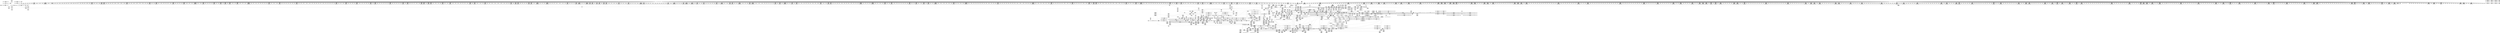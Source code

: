 digraph {
	CE0x5568ba0 [shape=record,shape=Mrecord,label="{CE0x5568ba0|104:_%struct.inode*,_:_CRE_156,157_}"]
	CE0x557e090 [shape=record,shape=Mrecord,label="{CE0x557e090|56:_i8*,_:_CRE_680,684_|*MultipleSource*|*LoadInst*|security/selinux/hooks.c,1770|security/selinux/hooks.c,1770}"]
	CE0x553b570 [shape=record,shape=Mrecord,label="{CE0x553b570|56:_i8*,_:_CRE_921,922_}"]
	CE0x55b53d0 [shape=record,shape=Mrecord,label="{CE0x55b53d0|i8*_getelementptr_inbounds_(_38_x_i8_,_38_x_i8_*_.str64,_i32_0,_i32_0)|*Constant*|*SummSink*}"]
	CE0x551bf20 [shape=record,shape=Mrecord,label="{CE0x551bf20|56:_i8*,_:_CRE_267,268_}"]
	CE0x5514550 [shape=record,shape=Mrecord,label="{CE0x5514550|current_sid:tobool1|security/selinux/hooks.c,218|*SummSink*}"]
	CE0x5507d90 [shape=record,shape=Mrecord,label="{CE0x5507d90|may_link:sw.bb|*SummSource*}"]
	CE0x54f3630 [shape=record,shape=Mrecord,label="{CE0x54f3630|current_sid:tmp3}"]
	CE0x550efb0 [shape=record,shape=Mrecord,label="{CE0x550efb0|i64_1|*Constant*}"]
	CE0x55c5940 [shape=record,shape=Mrecord,label="{CE0x55c5940|current_sid:do.body|*SummSource*}"]
	CE0x553e660 [shape=record,shape=Mrecord,label="{CE0x553e660|56:_i8*,_:_CRE_189,190_}"]
	CE0x55726b0 [shape=record,shape=Mrecord,label="{CE0x55726b0|56:_i8*,_:_CRE_288,289_}"]
	CE0x5576c30 [shape=record,shape=Mrecord,label="{CE0x5576c30|56:_i8*,_:_CRE_481,482_}"]
	CE0x5599b80 [shape=record,shape=Mrecord,label="{CE0x5599b80|may_link:tobool|security/selinux/hooks.c,1776|*SummSink*}"]
	CE0x5587a00 [shape=record,shape=Mrecord,label="{CE0x5587a00|56:_i8*,_:_CRE_960,968_|*MultipleSource*|*LoadInst*|security/selinux/hooks.c,1770|security/selinux/hooks.c,1770}"]
	CE0x55ac380 [shape=record,shape=Mrecord,label="{CE0x55ac380|i32_22|*Constant*|*SummSource*}"]
	CE0x552e320 [shape=record,shape=Mrecord,label="{CE0x552e320|56:_i8*,_:_CRE_557,558_}"]
	CE0x5562a90 [shape=record,shape=Mrecord,label="{CE0x5562a90|104:_%struct.inode*,_:_CRE_305,306_}"]
	CE0x5586fa0 [shape=record,shape=Mrecord,label="{CE0x5586fa0|56:_i8*,_:_CRE_931,932_}"]
	CE0x55c43b0 [shape=record,shape=Mrecord,label="{CE0x55c43b0|get_current:bb|*SummSource*}"]
	CE0x555e400 [shape=record,shape=Mrecord,label="{CE0x555e400|current_sid:do.end|*SummSink*}"]
	CE0x55ac0d0 [shape=record,shape=Mrecord,label="{CE0x55ac0d0|current_sid:tmp21|security/selinux/hooks.c,218|*SummSink*}"]
	CE0x552dc40 [shape=record,shape=Mrecord,label="{CE0x552dc40|may_link:tmp3|security/selinux/hooks.c,1769}"]
	CE0x5561060 [shape=record,shape=Mrecord,label="{CE0x5561060|104:_%struct.inode*,_:_CRE_220,221_}"]
	CE0x54f5100 [shape=record,shape=Mrecord,label="{CE0x54f5100|56:_i8*,_:_CRE_284,285_}"]
	CE0x559c460 [shape=record,shape=Mrecord,label="{CE0x559c460|may_link:type|security/selinux/hooks.c,1772}"]
	CE0x55c9240 [shape=record,shape=Mrecord,label="{CE0x55c9240|i64*_getelementptr_inbounds_(_14_x_i64_,_14_x_i64_*___llvm_gcov_ctr219,_i64_0,_i64_13)|*Constant*}"]
	CE0x5509d30 [shape=record,shape=Mrecord,label="{CE0x5509d30|56:_i8*,_:_CRE_296,297_}"]
	CE0x55205d0 [shape=record,shape=Mrecord,label="{CE0x55205d0|56:_i8*,_:_CRE_170,171_}"]
	CE0x558fc60 [shape=record,shape=Mrecord,label="{CE0x558fc60|28:_i32,_:_CRE_110,111_}"]
	CE0x5562210 [shape=record,shape=Mrecord,label="{CE0x5562210|104:_%struct.inode*,_:_CRE_280,288_|*MultipleSource*|Function::may_link&Arg::dentry::|Function::selinux_inode_unlink&Arg::dentry::|security/selinux/hooks.c,1770}"]
	CE0x55c30d0 [shape=record,shape=Mrecord,label="{CE0x55c30d0|i64*_getelementptr_inbounds_(_11_x_i64_,_11_x_i64_*___llvm_gcov_ctr125,_i64_0,_i64_0)|*Constant*}"]
	CE0x552ebe0 [shape=record,shape=Mrecord,label="{CE0x552ebe0|56:_i8*,_:_CRE_568,569_}"]
	CE0x5588350 [shape=record,shape=Mrecord,label="{CE0x5588350|56:_i8*,_:_CRE_981,982_}"]
	CE0x5501520 [shape=record,shape=Mrecord,label="{CE0x5501520|56:_i8*,_:_CRE_456,464_|*MultipleSource*|Function::may_link&Arg::dir::|security/selinux/hooks.c,1769|Function::selinux_inode_unlink&Arg::dir::}"]
	CE0x552df40 [shape=record,shape=Mrecord,label="{CE0x552df40|56:_i8*,_:_CRE_553,554_}"]
	CE0x5568e00 [shape=record,shape=Mrecord,label="{CE0x5568e00|104:_%struct.inode*,_:_CRE_158,159_}"]
	CE0x558de20 [shape=record,shape=Mrecord,label="{CE0x558de20|28:_i32,_:_CRE_84,85_}"]
	CE0x5533440 [shape=record,shape=Mrecord,label="{CE0x5533440|56:_i8*,_:_CRE_752,756_|*MultipleSource*|Function::may_link&Arg::dir::|security/selinux/hooks.c,1769|Function::selinux_inode_unlink&Arg::dir::}"]
	CE0x54fc1b0 [shape=record,shape=Mrecord,label="{CE0x54fc1b0|56:_i8*,_:_CRE_8,12_|*MultipleSource*|Function::may_link&Arg::dir::|security/selinux/hooks.c,1769|Function::selinux_inode_unlink&Arg::dir::}"]
	CE0x557d790 [shape=record,shape=Mrecord,label="{CE0x557d790|56:_i8*,_:_CRE_640,648_|*MultipleSource*|*LoadInst*|security/selinux/hooks.c,1770|security/selinux/hooks.c,1770}"]
	CE0x55653b0 [shape=record,shape=Mrecord,label="{CE0x55653b0|may_link:tmp14|security/selinux/hooks.c,1783|*SummSource*}"]
	CE0x556c130 [shape=record,shape=Mrecord,label="{CE0x556c130|__llvm_gcov_indirect_counter_increment:entry}"]
	CE0x558bcf0 [shape=record,shape=Mrecord,label="{CE0x558bcf0|28:_i32,_:_CRE_50,51_}"]
	CE0x55302a0 [shape=record,shape=Mrecord,label="{CE0x55302a0|56:_i8*,_:_CRE_596,597_}"]
	CE0x55ca530 [shape=record,shape=Mrecord,label="{CE0x55ca530|COLLAPSED:_GCMRE___llvm_gcov_ctr125_internal_global_11_x_i64_zeroinitializer:_elem_0:default:}"]
	CE0x55a30e0 [shape=record,shape=Mrecord,label="{CE0x55a30e0|current_sid:tmp24|security/selinux/hooks.c,220|*SummSource*}"]
	CE0x54ee2b0 [shape=record,shape=Mrecord,label="{CE0x54ee2b0|56:_i8*,_:_CRE_145,146_}"]
	CE0x553ebb0 [shape=record,shape=Mrecord,label="{CE0x553ebb0|56:_i8*,_:_CRE_194,195_}"]
	CE0x5510980 [shape=record,shape=Mrecord,label="{CE0x5510980|may_link:i_security|security/selinux/hooks.c,1769|*SummSink*}"]
	CE0x553b680 [shape=record,shape=Mrecord,label="{CE0x553b680|56:_i8*,_:_CRE_922,923_}"]
	CE0x5501fb0 [shape=record,shape=Mrecord,label="{CE0x5501fb0|56:_i8*,_:_CRE_479,480_}"]
	CE0x556fc30 [shape=record,shape=Mrecord,label="{CE0x556fc30|56:_i8*,_:_CRE_248,249_}"]
	CE0x551b020 [shape=record,shape=Mrecord,label="{CE0x551b020|GLOBAL:__llvm_gcov_ctr125|Global_var:__llvm_gcov_ctr125|*SummSink*}"]
	CE0x54f3f30 [shape=record,shape=Mrecord,label="{CE0x54f3f30|__llvm_gcov_indirect_counter_increment:pred|*SummSource*}"]
	CE0x55725a0 [shape=record,shape=Mrecord,label="{CE0x55725a0|56:_i8*,_:_CRE_287,288_}"]
	CE0x5574e80 [shape=record,shape=Mrecord,label="{CE0x5574e80|56:_i8*,_:_CRE_384,388_|*MultipleSource*|*LoadInst*|security/selinux/hooks.c,1770|security/selinux/hooks.c,1770}"]
	CE0x557c530 [shape=record,shape=Mrecord,label="{CE0x557c530|56:_i8*,_:_CRE_610,611_}"]
	CE0x5581ab0 [shape=record,shape=Mrecord,label="{CE0x5581ab0|56:_i8*,_:_CRE_881,882_}"]
	CE0x559a170 [shape=record,shape=Mrecord,label="{CE0x559a170|i64_2097152|*Constant*}"]
	CE0x558f930 [shape=record,shape=Mrecord,label="{CE0x558f930|28:_i32,_:_CRE_107,108_}"]
	CE0x5537b30 [shape=record,shape=Mrecord,label="{CE0x5537b30|56:_i8*,_:_CRE_905,906_}"]
	CE0x54eef40 [shape=record,shape=Mrecord,label="{CE0x54eef40|__llvm_gcov_indirect_counter_increment:tmp2|*SummSink*}"]
	CE0x559d780 [shape=record,shape=Mrecord,label="{CE0x559d780|GLOBAL:__llvm_gcov_ctr219|Global_var:__llvm_gcov_ctr219}"]
	CE0x54f4570 [shape=record,shape=Mrecord,label="{CE0x54f4570|56:_i8*,_:_CRE_952,960_|*MultipleSource*|Function::may_link&Arg::dir::|security/selinux/hooks.c,1769|Function::selinux_inode_unlink&Arg::dir::}"]
	CE0x557ed40 [shape=record,shape=Mrecord,label="{CE0x557ed40|56:_i8*,_:_CRE_736,740_|*MultipleSource*|*LoadInst*|security/selinux/hooks.c,1770|security/selinux/hooks.c,1770}"]
	CE0x557ca80 [shape=record,shape=Mrecord,label="{CE0x557ca80|56:_i8*,_:_CRE_615,616_}"]
	CE0x5530440 [shape=record,shape=Mrecord,label="{CE0x5530440|56:_i8*,_:_CRE_598,599_}"]
	CE0x5575b30 [shape=record,shape=Mrecord,label="{CE0x5575b30|56:_i8*,_:_CRE_440,448_|*MultipleSource*|*LoadInst*|security/selinux/hooks.c,1770|security/selinux/hooks.c,1770}"]
	CE0x55ab0c0 [shape=record,shape=Mrecord,label="{CE0x55ab0c0|_ret_%struct.task_struct*_%tmp4,_!dbg_!27714|./arch/x86/include/asm/current.h,14|*SummSink*}"]
	CE0x553f100 [shape=record,shape=Mrecord,label="{CE0x553f100|56:_i8*,_:_CRE_199,200_}"]
	CE0x558eb20 [shape=record,shape=Mrecord,label="{CE0x558eb20|28:_i32,_:_CRE_97,98_}"]
	CE0x5510110 [shape=record,shape=Mrecord,label="{CE0x5510110|56:_i8*,_:_CRE_0,2_|*MultipleSource*|Function::may_link&Arg::dir::|security/selinux/hooks.c,1769|Function::selinux_inode_unlink&Arg::dir::}"]
	CE0x551bd80 [shape=record,shape=Mrecord,label="{CE0x551bd80|56:_i8*,_:_CRE_265,266_}"]
	CE0x55913a0 [shape=record,shape=Mrecord,label="{CE0x55913a0|28:_i32,_:_CRE_184,192_|*MultipleSource*|security/selinux/hooks.c,1777|*LoadInst*|security/selinux/hooks.c,1769|security/selinux/hooks.c,1769}"]
	CE0x552e630 [shape=record,shape=Mrecord,label="{CE0x552e630|56:_i8*,_:_CRE_561,562_}"]
	CE0x5534640 [shape=record,shape=Mrecord,label="{CE0x5534640|56:_i8*,_:_CRE_832,840_|*MultipleSource*|Function::may_link&Arg::dir::|security/selinux/hooks.c,1769|Function::selinux_inode_unlink&Arg::dir::}"]
	CE0x55143d0 [shape=record,shape=Mrecord,label="{CE0x55143d0|current_sid:tobool1|security/selinux/hooks.c,218|*SummSource*}"]
	CE0x55c7dc0 [shape=record,shape=Mrecord,label="{CE0x55c7dc0|__llvm_gcov_indirect_counter_increment:counter|*SummSource*}"]
	CE0x559f2f0 [shape=record,shape=Mrecord,label="{CE0x559f2f0|_ret_i32_%retval.0,_!dbg_!27728|security/selinux/avc.c,775}"]
	CE0x55c6e70 [shape=record,shape=Mrecord,label="{CE0x55c6e70|i64*_getelementptr_inbounds_(_11_x_i64_,_11_x_i64_*___llvm_gcov_ctr125,_i64_0,_i64_8)|*Constant*}"]
	CE0x5536c50 [shape=record,shape=Mrecord,label="{CE0x5536c50|56:_i8*,_:_CRE_891,892_}"]
	CE0x5531070 [shape=record,shape=Mrecord,label="{CE0x5531070|56:_i8*,_:_CRE_613,614_}"]
	CE0x5500560 [shape=record,shape=Mrecord,label="{CE0x5500560|56:_i8*,_:_CRE_384,388_|*MultipleSource*|Function::may_link&Arg::dir::|security/selinux/hooks.c,1769|Function::selinux_inode_unlink&Arg::dir::}"]
	CE0x558c0b0 [shape=record,shape=Mrecord,label="{CE0x558c0b0|28:_i32,_:_CRE_54,55_}"]
	CE0x5510070 [shape=record,shape=Mrecord,label="{CE0x5510070|i32_10|*Constant*|*SummSource*}"]
	CE0x552f5a0 [shape=record,shape=Mrecord,label="{CE0x552f5a0|56:_i8*,_:_CRE_580,581_}"]
	CE0x5575790 [shape=record,shape=Mrecord,label="{CE0x5575790|56:_i8*,_:_CRE_424,432_|*MultipleSource*|*LoadInst*|security/selinux/hooks.c,1770|security/selinux/hooks.c,1770}"]
	CE0x555f2b0 [shape=record,shape=Mrecord,label="{CE0x555f2b0|104:_%struct.inode*,_:_CRE_195,196_}"]
	CE0x5573ae0 [shape=record,shape=Mrecord,label="{CE0x5573ae0|56:_i8*,_:_CRE_307,308_}"]
	CE0x55888a0 [shape=record,shape=Mrecord,label="{CE0x55888a0|56:_i8*,_:_CRE_988,992_|*MultipleSource*|*LoadInst*|security/selinux/hooks.c,1770|security/selinux/hooks.c,1770}"]
	CE0x5590920 [shape=record,shape=Mrecord,label="{CE0x5590920|28:_i32,_:_CRE_136,144_|*MultipleSource*|security/selinux/hooks.c,1777|*LoadInst*|security/selinux/hooks.c,1769|security/selinux/hooks.c,1769}"]
	CE0x55c8200 [shape=record,shape=Mrecord,label="{CE0x55c8200|current_sid:bb|*SummSource*}"]
	CE0x5568350 [shape=record,shape=Mrecord,label="{CE0x5568350|104:_%struct.inode*,_:_CRE_149,150_}"]
	CE0x55c31b0 [shape=record,shape=Mrecord,label="{CE0x55c31b0|__llvm_gcov_indirect_counter_increment:tmp5|*SummSource*}"]
	CE0x553e330 [shape=record,shape=Mrecord,label="{CE0x553e330|56:_i8*,_:_CRE_186,187_}"]
	CE0x552eff0 [shape=record,shape=Mrecord,label="{CE0x552eff0|56:_i8*,_:_CRE_573,574_}"]
	CE0x55681a0 [shape=record,shape=Mrecord,label="{CE0x55681a0|104:_%struct.inode*,_:_CRE_147,148_}"]
	CE0x54f47c0 [shape=record,shape=Mrecord,label="{CE0x54f47c0|56:_i8*,_:_CRE_960,968_|*MultipleSource*|Function::may_link&Arg::dir::|security/selinux/hooks.c,1769|Function::selinux_inode_unlink&Arg::dir::}"]
	CE0x54f56b0 [shape=record,shape=Mrecord,label="{CE0x54f56b0|56:_i8*,_:_CRE_291,292_}"]
	CE0x5561b80 [shape=record,shape=Mrecord,label="{CE0x5561b80|104:_%struct.inode*,_:_CRE_256,264_|*MultipleSource*|Function::may_link&Arg::dentry::|Function::selinux_inode_unlink&Arg::dentry::|security/selinux/hooks.c,1770}"]
	CE0x5537a20 [shape=record,shape=Mrecord,label="{CE0x5537a20|56:_i8*,_:_CRE_904,905_}"]
	CE0x557bcb0 [shape=record,shape=Mrecord,label="{CE0x557bcb0|56:_i8*,_:_CRE_602,603_}"]
	CE0x5516fb0 [shape=record,shape=Mrecord,label="{CE0x5516fb0|current_sid:tmp10|security/selinux/hooks.c,218|*SummSink*}"]
	CE0x55364e0 [shape=record,shape=Mrecord,label="{CE0x55364e0|56:_i8*,_:_CRE_884,885_}"]
	CE0x5536920 [shape=record,shape=Mrecord,label="{CE0x5536920|56:_i8*,_:_CRE_888,889_}"]
	CE0x555cf60 [shape=record,shape=Mrecord,label="{CE0x555cf60|GLOBAL:current_sid.__warned|Global_var:current_sid.__warned|*SummSource*}"]
	CE0x556b120 [shape=record,shape=Mrecord,label="{CE0x556b120|i32_5|*Constant*|*SummSink*}"]
	CE0x5516940 [shape=record,shape=Mrecord,label="{CE0x5516940|GLOBAL:__llvm_gcov_ctr125|Global_var:__llvm_gcov_ctr125}"]
	CE0x55395c0 [shape=record,shape=Mrecord,label="{CE0x55395c0|56:_i8*,_:_CRE_930,931_}"]
	CE0x55a3940 [shape=record,shape=Mrecord,label="{CE0x55a3940|__llvm_gcov_indirect_counter_increment:bb|*SummSink*}"]
	CE0x55200f0 [shape=record,shape=Mrecord,label="{CE0x55200f0|56:_i8*,_:_CRE_164,165_}"]
	CE0x558ab70 [shape=record,shape=Mrecord,label="{CE0x558ab70|28:_i32,_:_CRE_19,20_}"]
	CE0x5581560 [shape=record,shape=Mrecord,label="{CE0x5581560|56:_i8*,_:_CRE_876,877_}"]
	CE0x558c420 [shape=record,shape=Mrecord,label="{CE0x558c420|28:_i32,_:_CRE_58,59_}"]
	CE0x5567270 [shape=record,shape=Mrecord,label="{CE0x5567270|104:_%struct.inode*,_:_CRE_92,93_}"]
	CE0x55719f0 [shape=record,shape=Mrecord,label="{CE0x55719f0|56:_i8*,_:_CRE_276,277_}"]
	CE0x54eb920 [shape=record,shape=Mrecord,label="{CE0x54eb920|56:_i8*,_:_CRE_189,190_}"]
	CE0x55c3a80 [shape=record,shape=Mrecord,label="{CE0x55c3a80|get_current:bb}"]
	CE0x55152f0 [shape=record,shape=Mrecord,label="{CE0x55152f0|current_sid:tmp14|security/selinux/hooks.c,218|*SummSource*}"]
	CE0x55a2a00 [shape=record,shape=Mrecord,label="{CE0x55a2a00|current_sid:tmp22|security/selinux/hooks.c,218}"]
	CE0x5535930 [shape=record,shape=Mrecord,label="{CE0x5535930|56:_i8*,_:_CRE_873,874_}"]
	CE0x5599760 [shape=record,shape=Mrecord,label="{CE0x5599760|i64_2097152|*Constant*|*SummSink*}"]
	CE0x558ef20 [shape=record,shape=Mrecord,label="{CE0x558ef20|28:_i32,_:_CRE_101,102_}"]
	CE0x557a880 [shape=record,shape=Mrecord,label="{CE0x557a880|56:_i8*,_:_CRE_583,584_}"]
	CE0x5588570 [shape=record,shape=Mrecord,label="{CE0x5588570|56:_i8*,_:_CRE_983,984_}"]
	CE0x5506aa0 [shape=record,shape=Mrecord,label="{CE0x5506aa0|may_link:if.end}"]
	CE0x5573260 [shape=record,shape=Mrecord,label="{CE0x5573260|56:_i8*,_:_CRE_299,300_}"]
	CE0x557b210 [shape=record,shape=Mrecord,label="{CE0x557b210|56:_i8*,_:_CRE_592,593_}"]
	CE0x553db70 [shape=record,shape=Mrecord,label="{CE0x553db70|56:_i8*,_:_CRE_76,80_|*MultipleSource*|*LoadInst*|security/selinux/hooks.c,1770|security/selinux/hooks.c,1770}"]
	CE0x5538080 [shape=record,shape=Mrecord,label="{CE0x5538080|56:_i8*,_:_CRE_910,911_}"]
	CE0x54eb5e0 [shape=record,shape=Mrecord,label="{CE0x54eb5e0|56:_i8*,_:_CRE_185,186_}"]
	CE0x556c1a0 [shape=record,shape=Mrecord,label="{CE0x556c1a0|__llvm_gcov_indirect_counter_increment:entry|*SummSource*}"]
	CE0x54e66e0 [shape=record,shape=Mrecord,label="{CE0x54e66e0|selinux_inode_unlink:call|security/selinux/hooks.c,2774}"]
	CE0x5501360 [shape=record,shape=Mrecord,label="{CE0x5501360|56:_i8*,_:_CRE_448,456_|*MultipleSource*|Function::may_link&Arg::dir::|security/selinux/hooks.c,1769|Function::selinux_inode_unlink&Arg::dir::}"]
	CE0x557c640 [shape=record,shape=Mrecord,label="{CE0x557c640|56:_i8*,_:_CRE_611,612_}"]
	CE0x54f6ee0 [shape=record,shape=Mrecord,label="{CE0x54f6ee0|i64*_getelementptr_inbounds_(_2_x_i64_,_2_x_i64_*___llvm_gcov_ctr98,_i64_0,_i64_1)|*Constant*|*SummSource*}"]
	CE0x559dce0 [shape=record,shape=Mrecord,label="{CE0x559dce0|i32_(i32,_i32,_i16,_i32,_%struct.common_audit_data*)*_bitcast_(i32_(i32,_i32,_i16,_i32,_%struct.common_audit_data.495*)*_avc_has_perm_to_i32_(i32,_i32,_i16,_i32,_%struct.common_audit_data*)*)|*Constant*|*SummSource*}"]
	CE0x552fa80 [shape=record,shape=Mrecord,label="{CE0x552fa80|56:_i8*,_:_CRE_586,587_}"]
	CE0x55ce5b0 [shape=record,shape=Mrecord,label="{CE0x55ce5b0|i8_1|*Constant*}"]
	"CONST[source:0(mediator),value:2(dynamic)][purpose:{object}][SnkIdx:2]"
	CE0x552ee50 [shape=record,shape=Mrecord,label="{CE0x552ee50|56:_i8*,_:_CRE_571,572_}"]
	CE0x55a74d0 [shape=record,shape=Mrecord,label="{CE0x55a74d0|_call_void_mcount()_#3}"]
	CE0x555fd60 [shape=record,shape=Mrecord,label="{CE0x555fd60|104:_%struct.inode*,_:_CRE_204,205_}"]
	CE0x55a9350 [shape=record,shape=Mrecord,label="{CE0x55a9350|current_sid:tmp19|security/selinux/hooks.c,218|*SummSource*}"]
	CE0x556a5c0 [shape=record,shape=Mrecord,label="{CE0x556a5c0|104:_%struct.inode*,_:_CRE_178,179_}"]
	CE0x5542fa0 [shape=record,shape=Mrecord,label="{CE0x5542fa0|56:_i8*,_:_CRE_16,24_|*MultipleSource*|*LoadInst*|security/selinux/hooks.c,1770|security/selinux/hooks.c,1770}"]
	CE0x553b350 [shape=record,shape=Mrecord,label="{CE0x553b350|56:_i8*,_:_CRE_919,920_}"]
	CE0x54ed5b0 [shape=record,shape=Mrecord,label="{CE0x54ed5b0|56:_i8*,_:_CRE_202,203_}"]
	CE0x5579560 [shape=record,shape=Mrecord,label="{CE0x5579560|56:_i8*,_:_CRE_565,566_}"]
	CE0x553e220 [shape=record,shape=Mrecord,label="{CE0x553e220|56:_i8*,_:_CRE_185,186_}"]
	CE0x5559fc0 [shape=record,shape=Mrecord,label="{CE0x5559fc0|_call_void_mcount()_#3|*SummSource*}"]
	CE0x557b100 [shape=record,shape=Mrecord,label="{CE0x557b100|56:_i8*,_:_CRE_591,592_}"]
	CE0x5588100 [shape=record,shape=Mrecord,label="{CE0x5588100|56:_i8*,_:_CRE_980,981_}"]
	CE0x557b980 [shape=record,shape=Mrecord,label="{CE0x557b980|56:_i8*,_:_CRE_599,600_}"]
	CE0x559cf50 [shape=record,shape=Mrecord,label="{CE0x559cf50|i64_0|*Constant*}"]
	CE0x5593f50 [shape=record,shape=Mrecord,label="{CE0x5593f50|may_link:tmp13|security/selinux/hooks.c,1779|*SummSink*}"]
	CE0x5535e80 [shape=record,shape=Mrecord,label="{CE0x5535e80|56:_i8*,_:_CRE_878,879_}"]
	CE0x558e120 [shape=record,shape=Mrecord,label="{CE0x558e120|28:_i32,_:_CRE_87,88_}"]
	CE0x557cdb0 [shape=record,shape=Mrecord,label="{CE0x557cdb0|56:_i8*,_:_CRE_618,619_}"]
	CE0x54f5370 [shape=record,shape=Mrecord,label="{CE0x54f5370|56:_i8*,_:_CRE_287,288_}"]
	CE0x55312e0 [shape=record,shape=Mrecord,label="{CE0x55312e0|56:_i8*,_:_CRE_616,617_}"]
	CE0x5517770 [shape=record,shape=Mrecord,label="{CE0x5517770|current_sid:tmp9|security/selinux/hooks.c,218|*SummSink*}"]
	CE0x556eee0 [shape=record,shape=Mrecord,label="{CE0x556eee0|may_link:tmp15|security/selinux/hooks.c,1783}"]
	CE0x557dec0 [shape=record,shape=Mrecord,label="{CE0x557dec0|56:_i8*,_:_CRE_672,680_|*MultipleSource*|*LoadInst*|security/selinux/hooks.c,1770|security/selinux/hooks.c,1770}"]
	CE0x5576d40 [shape=record,shape=Mrecord,label="{CE0x5576d40|56:_i8*,_:_CRE_482,483_}"]
	CE0x5580870 [shape=record,shape=Mrecord,label="{CE0x5580870|56:_i8*,_:_CRE_865,866_}"]
	CE0x55b6160 [shape=record,shape=Mrecord,label="{CE0x55b6160|i32_1024|*Constant*|*SummSink*}"]
	CE0x55016e0 [shape=record,shape=Mrecord,label="{CE0x55016e0|56:_i8*,_:_CRE_464,472_|*MultipleSource*|Function::may_link&Arg::dir::|security/selinux/hooks.c,1769|Function::selinux_inode_unlink&Arg::dir::}"]
	CE0x55a3da0 [shape=record,shape=Mrecord,label="{CE0x55a3da0|__llvm_gcov_indirect_counter_increment:exit}"]
	CE0x5569c40 [shape=record,shape=Mrecord,label="{CE0x5569c40|104:_%struct.inode*,_:_CRE_170,171_}"]
	CE0x5562870 [shape=record,shape=Mrecord,label="{CE0x5562870|104:_%struct.inode*,_:_CRE_304,305_}"]
	CE0x55b69a0 [shape=record,shape=Mrecord,label="{CE0x55b69a0|i32_2048|*Constant*|*SummSource*}"]
	CE0x558ff90 [shape=record,shape=Mrecord,label="{CE0x558ff90|28:_i32,_:_CRE_113,114_}"]
	CE0x5568cd0 [shape=record,shape=Mrecord,label="{CE0x5568cd0|104:_%struct.inode*,_:_CRE_157,158_}"]
	CE0x5581780 [shape=record,shape=Mrecord,label="{CE0x5581780|56:_i8*,_:_CRE_878,879_}"]
	CE0x552f740 [shape=record,shape=Mrecord,label="{CE0x552f740|56:_i8*,_:_CRE_582,583_}"]
	CE0x55703a0 [shape=record,shape=Mrecord,label="{CE0x55703a0|56:_i8*,_:_CRE_255,256_}"]
	CE0x55382a0 [shape=record,shape=Mrecord,label="{CE0x55382a0|56:_i8*,_:_CRE_912,913_}"]
	CE0x5586e90 [shape=record,shape=Mrecord,label="{CE0x5586e90|56:_i8*,_:_CRE_930,931_}"]
	CE0x5508300 [shape=record,shape=Mrecord,label="{CE0x5508300|_call_void_mcount()_#3|*SummSource*}"]
	CE0x556db30 [shape=record,shape=Mrecord,label="{CE0x556db30|current_sid:sid|security/selinux/hooks.c,220|*SummSource*}"]
	CE0x55c9480 [shape=record,shape=Mrecord,label="{CE0x55c9480|i64*_getelementptr_inbounds_(_14_x_i64_,_14_x_i64_*___llvm_gcov_ctr219,_i64_0,_i64_13)|*Constant*|*SummSource*}"]
	CE0x551ed70 [shape=record,shape=Mrecord,label="{CE0x551ed70|current_sid:tmp4|security/selinux/hooks.c,218}"]
	CE0x54e3b30 [shape=record,shape=Mrecord,label="{CE0x54e3b30|may_link:tmp12|security/selinux/hooks.c,1779|*SummSink*}"]
	CE0x559c7e0 [shape=record,shape=Mrecord,label="{CE0x559c7e0|may_link:type|security/selinux/hooks.c,1772|*SummSource*}"]
	CE0x557bba0 [shape=record,shape=Mrecord,label="{CE0x557bba0|56:_i8*,_:_CRE_601,602_}"]
	CE0x55c9530 [shape=record,shape=Mrecord,label="{CE0x55c9530|i64*_getelementptr_inbounds_(_14_x_i64_,_14_x_i64_*___llvm_gcov_ctr219,_i64_0,_i64_13)|*Constant*|*SummSink*}"]
	CE0x555e1d0 [shape=record,shape=Mrecord,label="{CE0x555e1d0|current_sid:do.end}"]
	CE0x559bc20 [shape=record,shape=Mrecord,label="{CE0x559bc20|may_link:conv3|security/selinux/hooks.c,1776|*SummSink*}"]
	CE0x613e2b0 [shape=record,shape=Mrecord,label="{CE0x613e2b0|may_link:entry|*SummSink*}"]
	CE0x556d070 [shape=record,shape=Mrecord,label="{CE0x556d070|__llvm_gcov_indirect_counter_increment:counters|Function::__llvm_gcov_indirect_counter_increment&Arg::counters::|*SummSink*}"]
	CE0x550a7c0 [shape=record,shape=Mrecord,label="{CE0x550a7c0|56:_i8*,_:_CRE_309,310_}"]
	CE0x55911a0 [shape=record,shape=Mrecord,label="{CE0x55911a0|28:_i32,_:_CRE_168,184_|*MultipleSource*|security/selinux/hooks.c,1777|*LoadInst*|security/selinux/hooks.c,1769|security/selinux/hooks.c,1769}"]
	CE0x55ac500 [shape=record,shape=Mrecord,label="{CE0x55ac500|i32_22|*Constant*|*SummSink*}"]
	CE0x54ff130 [shape=record,shape=Mrecord,label="{CE0x54ff130|56:_i8*,_:_CRE_167,168_}"]
	CE0x559a7a0 [shape=record,shape=Mrecord,label="{CE0x559a7a0|may_link:conv|security/selinux/hooks.c,1776|*SummSink*}"]
	CE0x556d710 [shape=record,shape=Mrecord,label="{CE0x556d710|i64*_getelementptr_inbounds_(_14_x_i64_,_14_x_i64_*___llvm_gcov_ctr219,_i64_0,_i64_8)|*Constant*}"]
	CE0x5563740 [shape=record,shape=Mrecord,label="{CE0x5563740|104:_%struct.inode*,_:_CRE_315,316_}"]
	CE0x553ca10 [shape=record,shape=Mrecord,label="{CE0x553ca10|_call_void___llvm_gcov_indirect_counter_increment(i32*___llvm_gcov_global_state_pred221,_i64**_getelementptr_inbounds_(_4_x_i64*_,_4_x_i64*_*___llvm_gcda_edge_table220,_i64_0,_i64_2)),_!dbg_!27745|security/selinux/hooks.c,1786}"]
	CE0x5572d10 [shape=record,shape=Mrecord,label="{CE0x5572d10|56:_i8*,_:_CRE_294,295_}"]
	CE0x5506b40 [shape=record,shape=Mrecord,label="{CE0x5506b40|may_link:if.end|*SummSource*}"]
	CE0x54f3e30 [shape=record,shape=Mrecord,label="{CE0x54f3e30|__llvm_gcov_indirect_counter_increment:pred}"]
	"CONST[source:0(mediator),value:0(static)][purpose:{operation}][SnkIdx:7]"
	CE0x5573d00 [shape=record,shape=Mrecord,label="{CE0x5573d00|56:_i8*,_:_CRE_309,310_}"]
	CE0x559a730 [shape=record,shape=Mrecord,label="{CE0x559a730|i32_8388608|*Constant*|*SummSink*}"]
	CE0x55799a0 [shape=record,shape=Mrecord,label="{CE0x55799a0|56:_i8*,_:_CRE_569,570_}"]
	CE0x55c4a40 [shape=record,shape=Mrecord,label="{CE0x55c4a40|current_sid:tmp13|security/selinux/hooks.c,218|*SummSink*}"]
	CE0x55aaaf0 [shape=record,shape=Mrecord,label="{CE0x55aaaf0|get_current:entry}"]
	CE0x5503560 [shape=record,shape=Mrecord,label="{CE0x5503560|56:_i8*,_:_CRE_540,544_|*MultipleSource*|Function::may_link&Arg::dir::|security/selinux/hooks.c,1769|Function::selinux_inode_unlink&Arg::dir::}"]
	CE0x5533640 [shape=record,shape=Mrecord,label="{CE0x5533640|56:_i8*,_:_CRE_760,768_|*MultipleSource*|Function::may_link&Arg::dir::|security/selinux/hooks.c,1769|Function::selinux_inode_unlink&Arg::dir::}"]
	CE0x552e970 [shape=record,shape=Mrecord,label="{CE0x552e970|56:_i8*,_:_CRE_565,566_}"]
	CE0x4d2d0f0 [shape=record,shape=Mrecord,label="{CE0x4d2d0f0|may_link:bb}"]
	CE0x550ab00 [shape=record,shape=Mrecord,label="{CE0x550ab00|56:_i8*,_:_CRE_320,328_|*MultipleSource*|Function::may_link&Arg::dir::|security/selinux/hooks.c,1769|Function::selinux_inode_unlink&Arg::dir::}"]
	CE0x5509700 [shape=record,shape=Mrecord,label="{CE0x5509700|56:_i8*,_:_CRE_249,250_}"]
	CE0x5587fa0 [shape=record,shape=Mrecord,label="{CE0x5587fa0|56:_i8*,_:_CRE_978,979_}"]
	CE0x552fe90 [shape=record,shape=Mrecord,label="{CE0x552fe90|56:_i8*,_:_CRE_591,592_}"]
	CE0x5570b10 [shape=record,shape=Mrecord,label="{CE0x5570b10|56:_i8*,_:_CRE_262,263_}"]
	CE0x5532980 [shape=record,shape=Mrecord,label="{CE0x5532980|56:_i8*,_:_CRE_696,704_|*MultipleSource*|Function::may_link&Arg::dir::|security/selinux/hooks.c,1769|Function::selinux_inode_unlink&Arg::dir::}"]
	CE0x550a2e0 [shape=record,shape=Mrecord,label="{CE0x550a2e0|56:_i8*,_:_CRE_303,304_}"]
	CE0x557d520 [shape=record,shape=Mrecord,label="{CE0x557d520|56:_i8*,_:_CRE_624,628_|*MultipleSource*|*LoadInst*|security/selinux/hooks.c,1770|security/selinux/hooks.c,1770}"]
	CE0x5571170 [shape=record,shape=Mrecord,label="{CE0x5571170|56:_i8*,_:_CRE_268,269_}"]
	CE0x556c410 [shape=record,shape=Mrecord,label="{CE0x556c410|__llvm_gcov_indirect_counter_increment:predecessor|Function::__llvm_gcov_indirect_counter_increment&Arg::predecessor::|*SummSource*}"]
	CE0x551c190 [shape=record,shape=Mrecord,label="{CE0x551c190|56:_i8*,_:_CRE_270,271_}"]
	CE0x555c6f0 [shape=record,shape=Mrecord,label="{CE0x555c6f0|_call_void_mcount()_#3}"]
	CE0x5520500 [shape=record,shape=Mrecord,label="{CE0x5520500|56:_i8*,_:_CRE_169,170_}"]
	CE0x558be40 [shape=record,shape=Mrecord,label="{CE0x558be40|28:_i32,_:_CRE_51,52_}"]
	CE0x55167c0 [shape=record,shape=Mrecord,label="{CE0x55167c0|current_sid:tmp5|security/selinux/hooks.c,218}"]
	CE0x559f180 [shape=record,shape=Mrecord,label="{CE0x559f180|i16_7|*Constant*|*SummSink*}"]
	CE0x55c5020 [shape=record,shape=Mrecord,label="{CE0x55c5020|current_sid:call|security/selinux/hooks.c,218|*SummSource*}"]
	CE0x551b7d0 [shape=record,shape=Mrecord,label="{CE0x551b7d0|56:_i8*,_:_CRE_258,259_}"]
	CE0x55a0190 [shape=record,shape=Mrecord,label="{CE0x55a0190|_ret_i32_%retval.0,_!dbg_!27728|security/selinux/avc.c,775|*SummSink*}"]
	CE0x552e8a0 [shape=record,shape=Mrecord,label="{CE0x552e8a0|56:_i8*,_:_CRE_564,565_}"]
	CE0x558cb20 [shape=record,shape=Mrecord,label="{CE0x558cb20|28:_i32,_:_CRE_65,66_}"]
	CE0x55872d0 [shape=record,shape=Mrecord,label="{CE0x55872d0|56:_i8*,_:_CRE_934,935_}"]
	CE0x55b6a60 [shape=record,shape=Mrecord,label="{CE0x55b6a60|i32_2048|*Constant*|*SummSink*}"]
	CE0x5563ad0 [shape=record,shape=Mrecord,label="{CE0x5563ad0|104:_%struct.inode*,_:_CRE_318,319_}"]
	CE0x54ed8f0 [shape=record,shape=Mrecord,label="{CE0x54ed8f0|56:_i8*,_:_CRE_206,207_}"]
	CE0x5534240 [shape=record,shape=Mrecord,label="{CE0x5534240|56:_i8*,_:_CRE_816,824_|*MultipleSource*|Function::may_link&Arg::dir::|security/selinux/hooks.c,1769|Function::selinux_inode_unlink&Arg::dir::}"]
	CE0x558e520 [shape=record,shape=Mrecord,label="{CE0x558e520|28:_i32,_:_CRE_91,92_}"]
	CE0x55760a0 [shape=record,shape=Mrecord,label="{CE0x55760a0|56:_i8*,_:_CRE_464,472_|*MultipleSource*|*LoadInst*|security/selinux/hooks.c,1770|security/selinux/hooks.c,1770}"]
	CE0x54e7a50 [shape=record,shape=Mrecord,label="{CE0x54e7a50|selinux_inode_unlink:bb}"]
	CE0x55cbcc0 [shape=record,shape=Mrecord,label="{CE0x55cbcc0|i64_4|*Constant*}"]
	CE0x5570d30 [shape=record,shape=Mrecord,label="{CE0x5570d30|56:_i8*,_:_CRE_264,265_}"]
	CE0x553e880 [shape=record,shape=Mrecord,label="{CE0x553e880|56:_i8*,_:_CRE_191,192_}"]
	CE0x55b68e0 [shape=record,shape=Mrecord,label="{CE0x55b68e0|i32_2048|*Constant*}"]
	CE0x556be60 [shape=record,shape=Mrecord,label="{CE0x556be60|GLOBAL:__llvm_gcov_indirect_counter_increment|*Constant*|*SummSource*}"]
	CE0x5509970 [shape=record,shape=Mrecord,label="{CE0x5509970|56:_i8*,_:_CRE_252,253_}"]
	CE0x5594e00 [shape=record,shape=Mrecord,label="{CE0x5594e00|_call_void___llvm_gcov_indirect_counter_increment(i32*___llvm_gcov_global_state_pred221,_i64**_getelementptr_inbounds_(_4_x_i64*_,_4_x_i64*_*___llvm_gcda_edge_table220,_i64_0,_i64_1)),_!dbg_!27742|security/selinux/hooks.c,1783|*SummSource*}"]
	CE0x5539d00 [shape=record,shape=Mrecord,label="{CE0x5539d00|56:_i8*,_:_CRE_898,899_}"]
	CE0x55353c0 [shape=record,shape=Mrecord,label="{CE0x55353c0|56:_i8*,_:_CRE_867,868_}"]
	CE0x5582110 [shape=record,shape=Mrecord,label="{CE0x5582110|56:_i8*,_:_CRE_887,888_}"]
	CE0x54f77a0 [shape=record,shape=Mrecord,label="{CE0x54f77a0|get_current:tmp1}"]
	CE0x551acc0 [shape=record,shape=Mrecord,label="{CE0x551acc0|56:_i8*,_:_CRE_140,141_}"]
	CE0x55157f0 [shape=record,shape=Mrecord,label="{CE0x55157f0|i1_true|*Constant*|*SummSink*}"]
	CE0x55781f0 [shape=record,shape=Mrecord,label="{CE0x55781f0|56:_i8*,_:_CRE_536,540_|*MultipleSource*|*LoadInst*|security/selinux/hooks.c,1770|security/selinux/hooks.c,1770}"]
	CE0x5512340 [shape=record,shape=Mrecord,label="{CE0x5512340|current_sid:tmp12|security/selinux/hooks.c,218|*SummSource*}"]
	CE0x5531480 [shape=record,shape=Mrecord,label="{CE0x5531480|56:_i8*,_:_CRE_618,619_}"]
	CE0x559e3b0 [shape=record,shape=Mrecord,label="{CE0x559e3b0|avc_has_perm:entry|*SummSink*}"]
	CE0x555ffc0 [shape=record,shape=Mrecord,label="{CE0x555ffc0|104:_%struct.inode*,_:_CRE_206,207_}"]
	CE0x5531620 [shape=record,shape=Mrecord,label="{CE0x5531620|56:_i8*,_:_CRE_620,621_}"]
	CE0x557c860 [shape=record,shape=Mrecord,label="{CE0x557c860|56:_i8*,_:_CRE_613,614_}"]
	CE0x558c180 [shape=record,shape=Mrecord,label="{CE0x558c180|28:_i32,_:_CRE_55,56_}"]
	CE0x54ec5c0 [shape=record,shape=Mrecord,label="{CE0x54ec5c0|56:_i8*,_:_CRE_12,16_|*MultipleSource*|Function::may_link&Arg::dir::|security/selinux/hooks.c,1769|Function::selinux_inode_unlink&Arg::dir::}"]
	CE0x5509630 [shape=record,shape=Mrecord,label="{CE0x5509630|56:_i8*,_:_CRE_248,249_}"]
	CE0x559e870 [shape=record,shape=Mrecord,label="{CE0x559e870|avc_has_perm:ssid|Function::avc_has_perm&Arg::ssid::|*SummSource*}"]
	CE0x557cec0 [shape=record,shape=Mrecord,label="{CE0x557cec0|56:_i8*,_:_CRE_619,620_}"]
	CE0x55985f0 [shape=record,shape=Mrecord,label="{CE0x55985f0|i8_10|*Constant*|*SummSource*}"]
	CE0x55c3de0 [shape=record,shape=Mrecord,label="{CE0x55c3de0|current_sid:bb|*SummSink*}"]
	CE0x553a140 [shape=record,shape=Mrecord,label="{CE0x553a140|56:_i8*,_:_CRE_902,903_}"]
	CE0x5502560 [shape=record,shape=Mrecord,label="{CE0x5502560|56:_i8*,_:_CRE_486,487_}"]
	CE0x5538a10 [shape=record,shape=Mrecord,label="{CE0x5538a10|56:_i8*,_:_CRE_919,920_}"]
	CE0x5541a60 [shape=record,shape=Mrecord,label="{CE0x5541a60|56:_i8*,_:_CRE_148,149_}"]
	CE0x558c820 [shape=record,shape=Mrecord,label="{CE0x558c820|28:_i32,_:_CRE_62,63_}"]
	CE0x55b65a0 [shape=record,shape=Mrecord,label="{CE0x55b65a0|may_link:tmp22|security/selinux/hooks.c,1797}"]
	CE0x55ab520 [shape=record,shape=Mrecord,label="{CE0x55ab520|i32_78|*Constant*|*SummSink*}"]
	CE0x5540450 [shape=record,shape=Mrecord,label="{CE0x5540450|56:_i8*,_:_CRE_96,104_|*MultipleSource*|*LoadInst*|security/selinux/hooks.c,1770|security/selinux/hooks.c,1770}"]
	CE0x558d220 [shape=record,shape=Mrecord,label="{CE0x558d220|28:_i32,_:_CRE_72,73_}"]
	CE0x558c920 [shape=record,shape=Mrecord,label="{CE0x558c920|28:_i32,_:_CRE_63,64_}"]
	CE0x55363d0 [shape=record,shape=Mrecord,label="{CE0x55363d0|56:_i8*,_:_CRE_883,884_}"]
	CE0x55ac6c0 [shape=record,shape=Mrecord,label="{CE0x55ac6c0|COLLAPSED:_CMRE:_elem_0::|security/selinux/hooks.c,218}"]
	CE0x553d110 [shape=record,shape=Mrecord,label="{CE0x553d110|i64*_getelementptr_inbounds_(_14_x_i64_,_14_x_i64_*___llvm_gcov_ctr219,_i64_0,_i64_9)|*Constant*}"]
	CE0x613e070 [shape=record,shape=Mrecord,label="{CE0x613e070|may_link:entry}"]
	CE0x553c050 [shape=record,shape=Mrecord,label="{CE0x553c050|56:_i8*,_:_CRE_992,1000_|*MultipleSource*|Function::may_link&Arg::dir::|security/selinux/hooks.c,1769|Function::selinux_inode_unlink&Arg::dir::}"]
	CE0x553b790 [shape=record,shape=Mrecord,label="{CE0x553b790|56:_i8*,_:_CRE_923,924_}"]
	CE0x55cf650 [shape=record,shape=Mrecord,label="{CE0x55cf650|i8*_getelementptr_inbounds_(_25_x_i8_,_25_x_i8_*_.str3,_i32_0,_i32_0)|*Constant*|*SummSource*}"]
	CE0x54ecf30 [shape=record,shape=Mrecord,label="{CE0x54ecf30|56:_i8*,_:_CRE_194,195_}"]
	CE0x5540ba0 [shape=record,shape=Mrecord,label="{CE0x5540ba0|56:_i8*,_:_CRE_128,136_|*MultipleSource*|*LoadInst*|security/selinux/hooks.c,1770|security/selinux/hooks.c,1770}"]
	CE0x557aee0 [shape=record,shape=Mrecord,label="{CE0x557aee0|56:_i8*,_:_CRE_589,590_}"]
	CE0x54fb0d0 [shape=record,shape=Mrecord,label="{CE0x54fb0d0|may_link:dir|Function::may_link&Arg::dir::}"]
	CE0x55a9f00 [shape=record,shape=Mrecord,label="{CE0x55a9f00|current_sid:call4|security/selinux/hooks.c,218}"]
	CE0x552fdc0 [shape=record,shape=Mrecord,label="{CE0x552fdc0|56:_i8*,_:_CRE_590,591_}"]
	CE0x5511b20 [shape=record,shape=Mrecord,label="{CE0x5511b20|selinux_inode_unlink:dentry|Function::selinux_inode_unlink&Arg::dentry::|*SummSource*}"]
	CE0x55a65e0 [shape=record,shape=Mrecord,label="{CE0x55a65e0|may_link:tmp17|security/selinux/hooks.c,1786}"]
	CE0x5565ec0 [shape=record,shape=Mrecord,label="{CE0x5565ec0|i64**_getelementptr_inbounds_(_4_x_i64*_,_4_x_i64*_*___llvm_gcda_edge_table220,_i64_0,_i64_2)|*Constant*|*SummSink*}"]
	CE0x5515e40 [shape=record,shape=Mrecord,label="{CE0x5515e40|current_sid:tmp7|security/selinux/hooks.c,218|*SummSource*}"]
	CE0x556fa10 [shape=record,shape=Mrecord,label="{CE0x556fa10|56:_i8*,_:_CRE_246,247_}"]
	CE0x55cef60 [shape=record,shape=Mrecord,label="{CE0x55cef60|_call_void_lockdep_rcu_suspicious(i8*_getelementptr_inbounds_(_25_x_i8_,_25_x_i8_*_.str3,_i32_0,_i32_0),_i32_218,_i8*_getelementptr_inbounds_(_45_x_i8_,_45_x_i8_*_.str12,_i32_0,_i32_0))_#10,_!dbg_!27727|security/selinux/hooks.c,218|*SummSink*}"]
	CE0x5533240 [shape=record,shape=Mrecord,label="{CE0x5533240|56:_i8*,_:_CRE_744,752_|*MultipleSource*|Function::may_link&Arg::dir::|security/selinux/hooks.c,1769|Function::selinux_inode_unlink&Arg::dir::}"]
	CE0x553b130 [shape=record,shape=Mrecord,label="{CE0x553b130|56:_i8*,_:_CRE_917,918_}"]
	CE0x55cb2d0 [shape=record,shape=Mrecord,label="{CE0x55cb2d0|%struct.task_struct*_(%struct.task_struct**)*_asm_movq_%gs:$_1:P_,$0_,_r,im,_dirflag_,_fpsr_,_flags_}"]
	CE0x558a7d0 [shape=record,shape=Mrecord,label="{CE0x558a7d0|28:_i32,_:_CRE_15,16_}"]
	CE0x55b6c50 [shape=record,shape=Mrecord,label="{CE0x55b6c50|i32_16777216|*Constant*|*SummSource*}"]
	CE0x553eaa0 [shape=record,shape=Mrecord,label="{CE0x553eaa0|56:_i8*,_:_CRE_193,194_}"]
	CE0x55383b0 [shape=record,shape=Mrecord,label="{CE0x55383b0|56:_i8*,_:_CRE_913,914_}"]
	CE0x5595d00 [shape=record,shape=Mrecord,label="{CE0x5595d00|i64_2|*Constant*|*SummSource*}"]
	CE0x55739d0 [shape=record,shape=Mrecord,label="{CE0x55739d0|56:_i8*,_:_CRE_306,307_}"]
	CE0x559ffd0 [shape=record,shape=Mrecord,label="{CE0x559ffd0|_ret_i32_%retval.0,_!dbg_!27728|security/selinux/avc.c,775|*SummSource*}"]
	CE0x55c3310 [shape=record,shape=Mrecord,label="{CE0x55c3310|__llvm_gcov_indirect_counter_increment:tmp5|*SummSink*}"]
	CE0x55915a0 [shape=record,shape=Mrecord,label="{CE0x55915a0|28:_i32,_:_CRE_192,196_|*MultipleSource*|security/selinux/hooks.c,1777|*LoadInst*|security/selinux/hooks.c,1769|security/selinux/hooks.c,1769}"]
	CE0x55ccda0 [shape=record,shape=Mrecord,label="{CE0x55ccda0|i64_5|*Constant*|*SummSource*}"]
	CE0x5541fb0 [shape=record,shape=Mrecord,label="{CE0x5541fb0|56:_i8*,_:_CRE_153,154_}"]
	CE0x5595e80 [shape=record,shape=Mrecord,label="{CE0x5595e80|i64_2|*Constant*|*SummSink*}"]
	CE0x553def0 [shape=record,shape=Mrecord,label="{CE0x553def0|56:_i8*,_:_CRE_88,96_|*MultipleSource*|*LoadInst*|security/selinux/hooks.c,1770|security/selinux/hooks.c,1770}"]
	CE0x55a4f50 [shape=record,shape=Mrecord,label="{CE0x55a4f50|may_link:tmp18|security/selinux/hooks.c,1789|*SummSource*}"]
	CE0x5598c90 [shape=record,shape=Mrecord,label="{CE0x5598c90|may_link:u|security/selinux/hooks.c,1773|*SummSource*}"]
	CE0x55cdd80 [shape=record,shape=Mrecord,label="{CE0x55cdd80|current_sid:tmp15|security/selinux/hooks.c,218|*SummSource*}"]
	CE0x55870b0 [shape=record,shape=Mrecord,label="{CE0x55870b0|56:_i8*,_:_CRE_932,933_}"]
	CE0x557a770 [shape=record,shape=Mrecord,label="{CE0x557a770|56:_i8*,_:_CRE_582,583_}"]
	CE0x556bb90 [shape=record,shape=Mrecord,label="{CE0x556bb90|GLOBAL:__llvm_gcov_indirect_counter_increment|*Constant*}"]
	CE0x55a9220 [shape=record,shape=Mrecord,label="{CE0x55a9220|i64*_getelementptr_inbounds_(_11_x_i64_,_11_x_i64_*___llvm_gcov_ctr125,_i64_0,_i64_10)|*Constant*}"]
	CE0x551b8a0 [shape=record,shape=Mrecord,label="{CE0x551b8a0|56:_i8*,_:_CRE_259,260_}"]
	CE0x55736a0 [shape=record,shape=Mrecord,label="{CE0x55736a0|56:_i8*,_:_CRE_303,304_}"]
	CE0x5570e40 [shape=record,shape=Mrecord,label="{CE0x5570e40|56:_i8*,_:_CRE_265,266_}"]
	CE0x5570290 [shape=record,shape=Mrecord,label="{CE0x5570290|56:_i8*,_:_CRE_254,255_}"]
	CE0x5515fc0 [shape=record,shape=Mrecord,label="{CE0x5515fc0|current_sid:tmp7|security/selinux/hooks.c,218|*SummSink*}"]
	CE0x55d0780 [shape=record,shape=Mrecord,label="{CE0x55d0780|i64*_getelementptr_inbounds_(_11_x_i64_,_11_x_i64_*___llvm_gcov_ctr125,_i64_0,_i64_9)|*Constant*}"]
	CE0x556afa0 [shape=record,shape=Mrecord,label="{CE0x556afa0|i32_5|*Constant*}"]
	CE0x55987d0 [shape=record,shape=Mrecord,label="{CE0x55987d0|i8_10|*Constant*|*SummSink*}"]
	CE0x557f480 [shape=record,shape=Mrecord,label="{CE0x557f480|56:_i8*,_:_CRE_768,776_|*MultipleSource*|*LoadInst*|security/selinux/hooks.c,1770|security/selinux/hooks.c,1770}"]
	CE0x5520360 [shape=record,shape=Mrecord,label="{CE0x5520360|56:_i8*,_:_CRE_167,168_}"]
	CE0x55cb720 [shape=record,shape=Mrecord,label="{CE0x55cb720|current_sid:tmp}"]
	CE0x559fe50 [shape=record,shape=Mrecord,label="{CE0x559fe50|avc_has_perm:auditdata|Function::avc_has_perm&Arg::auditdata::|*SummSink*}"]
	CE0x5531140 [shape=record,shape=Mrecord,label="{CE0x5531140|56:_i8*,_:_CRE_614,615_}"]
	CE0x556c6e0 [shape=record,shape=Mrecord,label="{CE0x556c6e0|__llvm_gcov_indirect_counter_increment:counters|Function::__llvm_gcov_indirect_counter_increment&Arg::counters::}"]
	CE0x54f00d0 [shape=record,shape=Mrecord,label="{CE0x54f00d0|i32_1|*Constant*|*SummSource*}"]
	CE0x55c8aa0 [shape=record,shape=Mrecord,label="{CE0x55c8aa0|may_link:retval.0|*SummSink*}"]
	CE0x55729e0 [shape=record,shape=Mrecord,label="{CE0x55729e0|56:_i8*,_:_CRE_291,292_}"]
	CE0x54ef710 [shape=record,shape=Mrecord,label="{CE0x54ef710|_ret_i32_%tmp24,_!dbg_!27742|security/selinux/hooks.c,220|*SummSink*}"]
	CE0x5533840 [shape=record,shape=Mrecord,label="{CE0x5533840|56:_i8*,_:_CRE_768,776_|*MultipleSource*|Function::may_link&Arg::dir::|security/selinux/hooks.c,1769|Function::selinux_inode_unlink&Arg::dir::}"]
	CE0x557e600 [shape=record,shape=Mrecord,label="{CE0x557e600|56:_i8*,_:_CRE_696,704_|*MultipleSource*|*LoadInst*|security/selinux/hooks.c,1770|security/selinux/hooks.c,1770}"]
	CE0x55a4650 [shape=record,shape=Mrecord,label="{CE0x55a4650|i64**_getelementptr_inbounds_(_4_x_i64*_,_4_x_i64*_*___llvm_gcda_edge_table220,_i64_0,_i64_3)|*Constant*}"]
	CE0x551fe80 [shape=record,shape=Mrecord,label="{CE0x551fe80|56:_i8*,_:_CRE_161,162_}"]
	CE0x5538190 [shape=record,shape=Mrecord,label="{CE0x5538190|56:_i8*,_:_CRE_911,912_}"]
	CE0x5589790 [shape=record,shape=Mrecord,label="{CE0x5589790|may_link:tmp23|security/selinux/hooks.c,1797|*SummSource*}"]
	CE0x54f7730 [shape=record,shape=Mrecord,label="{CE0x54f7730|i64_1|*Constant*}"]
	CE0x55956c0 [shape=record,shape=Mrecord,label="{CE0x55956c0|may_link:tobool6|security/selinux/hooks.c,1778}"]
	CE0x552f8e0 [shape=record,shape=Mrecord,label="{CE0x552f8e0|56:_i8*,_:_CRE_584,585_}"]
	CE0x550e6d0 [shape=record,shape=Mrecord,label="{CE0x550e6d0|i64*_getelementptr_inbounds_(_14_x_i64_,_14_x_i64_*___llvm_gcov_ctr219,_i64_0,_i64_0)|*Constant*}"]
	CE0x558a700 [shape=record,shape=Mrecord,label="{CE0x558a700|28:_i32,_:_CRE_14,15_}"]
	CE0x54e7c70 [shape=record,shape=Mrecord,label="{CE0x54e7c70|selinux_inode_unlink:entry}"]
	CE0x55c4c50 [shape=record,shape=Mrecord,label="{CE0x55c4c50|current_sid:tmp14|security/selinux/hooks.c,218}"]
	CE0x5563e60 [shape=record,shape=Mrecord,label="{CE0x5563e60|may_link:tmp4|*LoadInst*|security/selinux/hooks.c,1770|*SummSource*}"]
	CE0x5578930 [shape=record,shape=Mrecord,label="{CE0x5578930|56:_i8*,_:_CRE_554,555_}"]
	CE0x55c5a10 [shape=record,shape=Mrecord,label="{CE0x55c5a10|current_sid:do.body|*SummSink*}"]
	CE0x55c7b70 [shape=record,shape=Mrecord,label="{CE0x55c7b70|current_sid:tmp6|security/selinux/hooks.c,218|*SummSource*}"]
	CE0x5581ef0 [shape=record,shape=Mrecord,label="{CE0x5581ef0|56:_i8*,_:_CRE_885,886_}"]
	CE0x54ee380 [shape=record,shape=Mrecord,label="{CE0x54ee380|56:_i8*,_:_CRE_146,147_}"]
	CE0x54ee930 [shape=record,shape=Mrecord,label="{CE0x54ee930|56:_i8*,_:_CRE_153,154_}"]
	CE0x5533080 [shape=record,shape=Mrecord,label="{CE0x5533080|56:_i8*,_:_CRE_736,740_|*MultipleSource*|Function::may_link&Arg::dir::|security/selinux/hooks.c,1769|Function::selinux_inode_unlink&Arg::dir::}"]
	CE0x55767f0 [shape=record,shape=Mrecord,label="{CE0x55767f0|56:_i8*,_:_CRE_477,478_}"]
	CE0x5504bf0 [shape=record,shape=Mrecord,label="{CE0x5504bf0|may_link:sw.default|*SummSource*}"]
	CE0x550a210 [shape=record,shape=Mrecord,label="{CE0x550a210|56:_i8*,_:_CRE_302,303_}"]
	CE0x5530850 [shape=record,shape=Mrecord,label="{CE0x5530850|56:_i8*,_:_CRE_603,604_}"]
	CE0x55900a0 [shape=record,shape=Mrecord,label="{CE0x55900a0|28:_i32,_:_CRE_114,115_}"]
	CE0x5502630 [shape=record,shape=Mrecord,label="{CE0x5502630|56:_i8*,_:_CRE_487,488_}"]
	CE0x5568f30 [shape=record,shape=Mrecord,label="{CE0x5568f30|104:_%struct.inode*,_:_CRE_159,160_}"]
	CE0x5582550 [shape=record,shape=Mrecord,label="{CE0x5582550|56:_i8*,_:_CRE_891,892_}"]
	CE0x5577ab0 [shape=record,shape=Mrecord,label="{CE0x5577ab0|56:_i8*,_:_CRE_508,512_|*MultipleSource*|*LoadInst*|security/selinux/hooks.c,1770|security/selinux/hooks.c,1770}"]
	CE0x556e1c0 [shape=record,shape=Mrecord,label="{CE0x556e1c0|__llvm_gcov_indirect_counter_increment:bb}"]
	CE0x54f0670 [shape=record,shape=Mrecord,label="{CE0x54f0670|may_link:tmp11|security/selinux/hooks.c,1778}"]
	CE0x558ea20 [shape=record,shape=Mrecord,label="{CE0x558ea20|28:_i32,_:_CRE_96,97_}"]
	CE0x55743b0 [shape=record,shape=Mrecord,label="{CE0x55743b0|56:_i8*,_:_CRE_328,336_|*MultipleSource*|*LoadInst*|security/selinux/hooks.c,1770|security/selinux/hooks.c,1770}"]
	CE0x5504cc0 [shape=record,shape=Mrecord,label="{CE0x5504cc0|may_link:sw.default|*SummSink*}"]
	CE0x55708f0 [shape=record,shape=Mrecord,label="{CE0x55708f0|56:_i8*,_:_CRE_260,261_}"]
	CE0x5507b10 [shape=record,shape=Mrecord,label="{CE0x5507b10|may_link:if.then|*SummSource*}"]
	CE0x55c6bd0 [shape=record,shape=Mrecord,label="{CE0x55c6bd0|i64*_getelementptr_inbounds_(_11_x_i64_,_11_x_i64_*___llvm_gcov_ctr125,_i64_0,_i64_8)|*Constant*|*SummSink*}"]
	CE0x55c8620 [shape=record,shape=Mrecord,label="{CE0x55c8620|may_link:call11|security/selinux/hooks.c,1797|*SummSink*}"]
	CE0x5532600 [shape=record,shape=Mrecord,label="{CE0x5532600|56:_i8*,_:_CRE_684,688_|*MultipleSource*|Function::may_link&Arg::dir::|security/selinux/hooks.c,1769|Function::selinux_inode_unlink&Arg::dir::}"]
	CE0x557f0e0 [shape=record,shape=Mrecord,label="{CE0x557f0e0|56:_i8*,_:_CRE_752,756_|*MultipleSource*|*LoadInst*|security/selinux/hooks.c,1770|security/selinux/hooks.c,1770}"]
	CE0x5575ed0 [shape=record,shape=Mrecord,label="{CE0x5575ed0|56:_i8*,_:_CRE_456,464_|*MultipleSource*|*LoadInst*|security/selinux/hooks.c,1770|security/selinux/hooks.c,1770}"]
	CE0x55660c0 [shape=record,shape=Mrecord,label="{CE0x55660c0|i64*_getelementptr_inbounds_(_14_x_i64_,_14_x_i64_*___llvm_gcov_ctr219,_i64_0,_i64_9)|*Constant*|*SummSink*}"]
	CE0x54fb360 [shape=record,shape=Mrecord,label="{CE0x54fb360|selinux_inode_unlink:dir|Function::selinux_inode_unlink&Arg::dir::|*SummSource*}"]
	CE0x54fe8b0 [shape=record,shape=Mrecord,label="{CE0x54fe8b0|56:_i8*,_:_CRE_159,160_}"]
	CE0x552f190 [shape=record,shape=Mrecord,label="{CE0x552f190|56:_i8*,_:_CRE_575,576_}"]
	CE0x556a360 [shape=record,shape=Mrecord,label="{CE0x556a360|104:_%struct.inode*,_:_CRE_176,177_}"]
	CE0x5564ca0 [shape=record,shape=Mrecord,label="{CE0x5564ca0|may_link:d_inode|security/selinux/hooks.c,1770|*SummSink*}"]
	CE0x5565090 [shape=record,shape=Mrecord,label="{CE0x5565090|i64*_getelementptr_inbounds_(_14_x_i64_,_14_x_i64_*___llvm_gcov_ctr219,_i64_0,_i64_8)|*Constant*|*SummSink*}"]
	CE0x559df90 [shape=record,shape=Mrecord,label="{CE0x559df90|i32_(i32,_i32,_i16,_i32,_%struct.common_audit_data*)*_bitcast_(i32_(i32,_i32,_i16,_i32,_%struct.common_audit_data.495*)*_avc_has_perm_to_i32_(i32,_i32,_i16,_i32,_%struct.common_audit_data*)*)|*Constant*|*SummSink*}"]
	CE0x5570180 [shape=record,shape=Mrecord,label="{CE0x5570180|56:_i8*,_:_CRE_253,254_}"]
	CE0x54fa330 [shape=record,shape=Mrecord,label="{CE0x54fa330|_ret_i32_%retval.0,_!dbg_!27757|security/selinux/hooks.c,1799}"]
	CE0x557b320 [shape=record,shape=Mrecord,label="{CE0x557b320|56:_i8*,_:_CRE_593,594_}"]
	CE0x54f7840 [shape=record,shape=Mrecord,label="{CE0x54f7840|_call_void_mcount()_#3}"]
	CE0x55ccd00 [shape=record,shape=Mrecord,label="{CE0x55ccd00|current_sid:tmp10|security/selinux/hooks.c,218}"]
	CE0x55c8510 [shape=record,shape=Mrecord,label="{CE0x55c8510|may_link:call11|security/selinux/hooks.c,1797|*SummSource*}"]
	CE0x5506be0 [shape=record,shape=Mrecord,label="{CE0x5506be0|may_link:if.end|*SummSink*}"]
	CE0x55ce480 [shape=record,shape=Mrecord,label="{CE0x55ce480|current_sid:tmp16|security/selinux/hooks.c,218|*SummSink*}"]
	CE0x5574cb0 [shape=record,shape=Mrecord,label="{CE0x5574cb0|56:_i8*,_:_CRE_376,384_|*MultipleSource*|*LoadInst*|security/selinux/hooks.c,1770|security/selinux/hooks.c,1770}"]
	CE0x5504e30 [shape=record,shape=Mrecord,label="{CE0x5504e30|may_link:sw.epilog|*SummSource*}"]
	CE0x5590fa0 [shape=record,shape=Mrecord,label="{CE0x5590fa0|28:_i32,_:_CRE_160,168_|*MultipleSource*|security/selinux/hooks.c,1777|*LoadInst*|security/selinux/hooks.c,1769|security/selinux/hooks.c,1769}"]
	CE0x553f430 [shape=record,shape=Mrecord,label="{CE0x553f430|56:_i8*,_:_CRE_202,203_}"]
	CE0x5567b70 [shape=record,shape=Mrecord,label="{CE0x5567b70|104:_%struct.inode*,_:_CRE_144,145_}"]
	CE0x55201c0 [shape=record,shape=Mrecord,label="{CE0x55201c0|56:_i8*,_:_CRE_165,166_}"]
	CE0x550e030 [shape=record,shape=Mrecord,label="{CE0x550e030|_call_void_mcount()_#3|*SummSource*}"]
	CE0x558a010 [shape=record,shape=Mrecord,label="{CE0x558a010|may_link:tmp7|security/selinux/hooks.c,1777|*SummSink*}"]
	CE0x55753f0 [shape=record,shape=Mrecord,label="{CE0x55753f0|56:_i8*,_:_CRE_408,416_|*MultipleSource*|*LoadInst*|security/selinux/hooks.c,1770|security/selinux/hooks.c,1770}"]
	CE0x552ef20 [shape=record,shape=Mrecord,label="{CE0x552ef20|56:_i8*,_:_CRE_572,573_}"]
	CE0x558fa40 [shape=record,shape=Mrecord,label="{CE0x558fa40|28:_i32,_:_CRE_108,109_}"]
	CE0x556a490 [shape=record,shape=Mrecord,label="{CE0x556a490|104:_%struct.inode*,_:_CRE_177,178_}"]
	CE0x55398c0 [shape=record,shape=Mrecord,label="{CE0x55398c0|56:_i8*,_:_CRE_894,895_}"]
	CE0x54f6d90 [shape=record,shape=Mrecord,label="{CE0x54f6d90|selinux_inode_unlink:bb|*SummSource*}"]
	CE0x5538f60 [shape=record,shape=Mrecord,label="{CE0x5538f60|56:_i8*,_:_CRE_924,925_}"]
	CE0x54f3dc0 [shape=record,shape=Mrecord,label="{CE0x54f3dc0|__llvm_gcov_indirect_counter_increment:exit|*SummSink*}"]
	CE0x5568480 [shape=record,shape=Mrecord,label="{CE0x5568480|104:_%struct.inode*,_:_CRE_150,151_}"]
	CE0x55c44c0 [shape=record,shape=Mrecord,label="{CE0x55c44c0|get_current:bb|*SummSink*}"]
	CE0x553a690 [shape=record,shape=Mrecord,label="{CE0x553a690|56:_i8*,_:_CRE_907,908_}"]
	CE0x558bf10 [shape=record,shape=Mrecord,label="{CE0x558bf10|28:_i32,_:_CRE_52,53_}"]
	CE0x5581450 [shape=record,shape=Mrecord,label="{CE0x5581450|56:_i8*,_:_CRE_875,876_}"]
	CE0x559cdd0 [shape=record,shape=Mrecord,label="{CE0x559cdd0|may_link:tmp8|security/selinux/hooks.c,1778|*SummSink*}"]
	CE0x555c540 [shape=record,shape=Mrecord,label="{CE0x555c540|current_sid:tmp3|*SummSource*}"]
	CE0x553e550 [shape=record,shape=Mrecord,label="{CE0x553e550|56:_i8*,_:_CRE_188,189_}"]
	CE0x5569b10 [shape=record,shape=Mrecord,label="{CE0x5569b10|104:_%struct.inode*,_:_CRE_169,170_}"]
	CE0x5534a40 [shape=record,shape=Mrecord,label="{CE0x5534a40|56:_i8*,_:_CRE_848,856_|*MultipleSource*|Function::may_link&Arg::dir::|security/selinux/hooks.c,1769|Function::selinux_inode_unlink&Arg::dir::}"]
	CE0x5577e50 [shape=record,shape=Mrecord,label="{CE0x5577e50|56:_i8*,_:_CRE_520,528_|*MultipleSource*|*LoadInst*|security/selinux/hooks.c,1770|security/selinux/hooks.c,1770}"]
	CE0x558fe80 [shape=record,shape=Mrecord,label="{CE0x558fe80|28:_i32,_:_CRE_112,113_}"]
	CE0x553a9c0 [shape=record,shape=Mrecord,label="{CE0x553a9c0|56:_i8*,_:_CRE_910,911_}"]
	CE0x5540610 [shape=record,shape=Mrecord,label="{CE0x5540610|56:_i8*,_:_CRE_104,112_|*MultipleSource*|*LoadInst*|security/selinux/hooks.c,1770|security/selinux/hooks.c,1770}"]
	CE0x558f820 [shape=record,shape=Mrecord,label="{CE0x558f820|28:_i32,_:_CRE_106,107_}"]
	CE0x5566b90 [shape=record,shape=Mrecord,label="{CE0x5566b90|104:_%struct.inode*,_:_CRE_88,89_}"]
	CE0x551da50 [shape=record,shape=Mrecord,label="{CE0x551da50|56:_i8*,_:_CRE_274,275_}"]
	CE0x55613f0 [shape=record,shape=Mrecord,label="{CE0x55613f0|104:_%struct.inode*,_:_CRE_223,224_}"]
	CE0x5581bc0 [shape=record,shape=Mrecord,label="{CE0x5581bc0|56:_i8*,_:_CRE_882,883_}"]
	CE0x5575050 [shape=record,shape=Mrecord,label="{CE0x5575050|56:_i8*,_:_CRE_392,400_|*MultipleSource*|*LoadInst*|security/selinux/hooks.c,1770|security/selinux/hooks.c,1770}"]
	CE0x54ff790 [shape=record,shape=Mrecord,label="{CE0x54ff790|56:_i8*,_:_CRE_173,174_}"]
	CE0x5589630 [shape=record,shape=Mrecord,label="{CE0x5589630|28:_i32,_:_CRE_8,9_}"]
	CE0x55069e0 [shape=record,shape=Mrecord,label="{CE0x55069e0|may_link:sw.bb|*SummSink*}"]
	CE0x54e38a0 [shape=record,shape=Mrecord,label="{CE0x54e38a0|may_link:tmp12|security/selinux/hooks.c,1779|*SummSource*}"]
	CE0x55301d0 [shape=record,shape=Mrecord,label="{CE0x55301d0|56:_i8*,_:_CRE_595,596_}"]
	CE0x5598940 [shape=record,shape=Mrecord,label="{CE0x5598940|may_link:u|security/selinux/hooks.c,1773}"]
	CE0x5507480 [shape=record,shape=Mrecord,label="{CE0x5507480|may_link:tmp1}"]
	CE0x54ef670 [shape=record,shape=Mrecord,label="{CE0x54ef670|_ret_i32_%tmp24,_!dbg_!27742|security/selinux/hooks.c,220|*SummSource*}"]
	CE0x553ae00 [shape=record,shape=Mrecord,label="{CE0x553ae00|56:_i8*,_:_CRE_914,915_}"]
	CE0x5608a80 [shape=record,shape=Mrecord,label="{CE0x5608a80|get_current:tmp}"]
	CE0x5563280 [shape=record,shape=Mrecord,label="{CE0x5563280|104:_%struct.inode*,_:_CRE_311,312_}"]
	CE0x5560940 [shape=record,shape=Mrecord,label="{CE0x5560940|104:_%struct.inode*,_:_CRE_214,215_}"]
	CE0x551f8f0 [shape=record,shape=Mrecord,label="{CE0x551f8f0|__llvm_gcov_indirect_counter_increment:counter}"]
	CE0x558e720 [shape=record,shape=Mrecord,label="{CE0x558e720|28:_i32,_:_CRE_93,94_}"]
	CE0x555e5a0 [shape=record,shape=Mrecord,label="{CE0x555e5a0|104:_%struct.inode*,_:_CRE_184,185_}"]
	CE0x553bc10 [shape=record,shape=Mrecord,label="{CE0x553bc10|56:_i8*,_:_CRE_982,983_}"]
	CE0x5592b60 [shape=record,shape=Mrecord,label="{CE0x5592b60|i64**_getelementptr_inbounds_(_4_x_i64*_,_4_x_i64*_*___llvm_gcda_edge_table220,_i64_0,_i64_0)|*Constant*}"]
	CE0x54e7980 [shape=record,shape=Mrecord,label="{CE0x54e7980|selinux_inode_unlink:entry|*SummSource*}"]
	CE0x5593330 [shape=record,shape=Mrecord,label="{CE0x5593330|i64*_getelementptr_inbounds_(_14_x_i64_,_14_x_i64_*___llvm_gcov_ctr219,_i64_0,_i64_11)|*Constant*|*SummSource*}"]
	CE0x5563080 [shape=record,shape=Mrecord,label="{CE0x5563080|104:_%struct.inode*,_:_CRE_309,310_}"]
	CE0x5531d10 [shape=record,shape=Mrecord,label="{CE0x5531d10|56:_i8*,_:_CRE_648,656_|*MultipleSource*|Function::may_link&Arg::dir::|security/selinux/hooks.c,1769|Function::selinux_inode_unlink&Arg::dir::}"]
	CE0x555e6d0 [shape=record,shape=Mrecord,label="{CE0x555e6d0|104:_%struct.inode*,_:_CRE_185,186_}"]
	CE0x5515470 [shape=record,shape=Mrecord,label="{CE0x5515470|current_sid:tmp14|security/selinux/hooks.c,218|*SummSink*}"]
	CE0x5578a90 [shape=record,shape=Mrecord,label="{CE0x5578a90|56:_i8*,_:_CRE_556,557_}"]
	CE0x55738c0 [shape=record,shape=Mrecord,label="{CE0x55738c0|56:_i8*,_:_CRE_305,306_}"]
	CE0x5574740 [shape=record,shape=Mrecord,label="{CE0x5574740|56:_i8*,_:_CRE_344,352_|*MultipleSource*|*LoadInst*|security/selinux/hooks.c,1770|security/selinux/hooks.c,1770}"]
	CE0x5586a50 [shape=record,shape=Mrecord,label="{CE0x5586a50|56:_i8*,_:_CRE_926,927_}"]
	CE0x55374d0 [shape=record,shape=Mrecord,label="{CE0x55374d0|56:_i8*,_:_CRE_899,900_}"]
	CE0x55cfa70 [shape=record,shape=Mrecord,label="{CE0x55cfa70|GLOBAL:lockdep_rcu_suspicious|*Constant*|*SummSource*}"]
	CE0x55206a0 [shape=record,shape=Mrecord,label="{CE0x55206a0|56:_i8*,_:_CRE_171,172_}"]
	CE0x5587600 [shape=record,shape=Mrecord,label="{CE0x5587600|56:_i8*,_:_CRE_936,944_|*MultipleSource*|*LoadInst*|security/selinux/hooks.c,1770|security/selinux/hooks.c,1770}"]
	CE0x5507ef0 [shape=record,shape=Mrecord,label="{CE0x5507ef0|__llvm_gcov_indirect_counter_increment:tmp|*SummSink*}"]
	CE0x5588a00 [shape=record,shape=Mrecord,label="{CE0x5588a00|56:_i8*,_:_CRE_992,1000_|*MultipleSource*|*LoadInst*|security/selinux/hooks.c,1770|security/selinux/hooks.c,1770}"]
	CE0x55306b0 [shape=record,shape=Mrecord,label="{CE0x55306b0|56:_i8*,_:_CRE_601,602_}"]
	CE0x557aaa0 [shape=record,shape=Mrecord,label="{CE0x557aaa0|56:_i8*,_:_CRE_585,586_}"]
	CE0x54f4350 [shape=record,shape=Mrecord,label="{CE0x54f4350|56:_i8*,_:_CRE_936,944_|*MultipleSource*|Function::may_link&Arg::dir::|security/selinux/hooks.c,1769|Function::selinux_inode_unlink&Arg::dir::}"]
	CE0x551a420 [shape=record,shape=Mrecord,label="{CE0x551a420|56:_i8*,_:_CRE_120,128_|*MultipleSource*|Function::may_link&Arg::dir::|security/selinux/hooks.c,1769|Function::selinux_inode_unlink&Arg::dir::}"]
	CE0x553ecc0 [shape=record,shape=Mrecord,label="{CE0x553ecc0|56:_i8*,_:_CRE_195,196_}"]
	CE0x54fef10 [shape=record,shape=Mrecord,label="{CE0x54fef10|56:_i8*,_:_CRE_165,166_}"]
	CE0x553b240 [shape=record,shape=Mrecord,label="{CE0x553b240|56:_i8*,_:_CRE_918,919_}"]
	CE0x557f2b0 [shape=record,shape=Mrecord,label="{CE0x557f2b0|56:_i8*,_:_CRE_760,768_|*MultipleSource*|*LoadInst*|security/selinux/hooks.c,1770|security/selinux/hooks.c,1770}"]
	CE0x550a620 [shape=record,shape=Mrecord,label="{CE0x550a620|56:_i8*,_:_CRE_307,308_}"]
	CE0x54f5030 [shape=record,shape=Mrecord,label="{CE0x54f5030|56:_i8*,_:_CRE_283,284_}"]
	CE0x5559a10 [shape=record,shape=Mrecord,label="{CE0x5559a10|current_sid:tmp11|security/selinux/hooks.c,218|*SummSink*}"]
	CE0x55c63c0 [shape=record,shape=Mrecord,label="{CE0x55c63c0|may_link:call11|security/selinux/hooks.c,1797}"]
	CE0x558a490 [shape=record,shape=Mrecord,label="{CE0x558a490|28:_i32,_:_CRE_11,12_}"]
	CE0x5509310 [shape=record,shape=Mrecord,label="{CE0x5509310|56:_i8*,_:_CRE_243,244_}"]
	CE0x55778b0 [shape=record,shape=Mrecord,label="{CE0x55778b0|56:_i8*,_:_CRE_504,508_|*MultipleSource*|*LoadInst*|security/selinux/hooks.c,1770|security/selinux/hooks.c,1770}"]
	CE0x5511de0 [shape=record,shape=Mrecord,label="{CE0x5511de0|may_link:dentry|Function::may_link&Arg::dentry::}"]
	CE0x55387f0 [shape=record,shape=Mrecord,label="{CE0x55387f0|56:_i8*,_:_CRE_917,918_}"]
	CE0x551e8f0 [shape=record,shape=Mrecord,label="{CE0x551e8f0|may_link:tmp11|security/selinux/hooks.c,1778|*SummSink*}"]
	CE0x558bb00 [shape=record,shape=Mrecord,label="{CE0x558bb00|28:_i32,_:_CRE_49,50_}"]
	CE0x55acc70 [shape=record,shape=Mrecord,label="{CE0x55acc70|current_sid:tmp23|security/selinux/hooks.c,218|*SummSource*}"]
	CE0x5569ea0 [shape=record,shape=Mrecord,label="{CE0x5569ea0|104:_%struct.inode*,_:_CRE_172,173_}"]
	CE0x54ecd90 [shape=record,shape=Mrecord,label="{CE0x54ecd90|56:_i8*,_:_CRE_192,193_}"]
	CE0x5561960 [shape=record,shape=Mrecord,label="{CE0x5561960|104:_%struct.inode*,_:_CRE_248,256_|*MultipleSource*|Function::may_link&Arg::dentry::|Function::selinux_inode_unlink&Arg::dentry::|security/selinux/hooks.c,1770}"]
	CE0x54fb2f0 [shape=record,shape=Mrecord,label="{CE0x54fb2f0|selinux_inode_unlink:dir|Function::selinux_inode_unlink&Arg::dir::}"]
	CE0x55aa960 [shape=record,shape=Mrecord,label="{CE0x55aa960|GLOBAL:get_current|*Constant*|*SummSink*}"]
	CE0x559aea0 [shape=record,shape=Mrecord,label="{CE0x559aea0|may_link:conv3|security/selinux/hooks.c,1776}"]
	"CONST[source:0(mediator),value:0(static)][purpose:{operation}][SnkIdx:3]"
	CE0x550e0d0 [shape=record,shape=Mrecord,label="{CE0x550e0d0|GLOBAL:may_link|*Constant*}"]
	CE0x552dd80 [shape=record,shape=Mrecord,label="{CE0x552dd80|56:_i8*,_:_CRE_552,553_}"]
	CE0x552ff60 [shape=record,shape=Mrecord,label="{CE0x552ff60|56:_i8*,_:_CRE_592,593_}"]
	CE0x5573040 [shape=record,shape=Mrecord,label="{CE0x5573040|56:_i8*,_:_CRE_297,298_}"]
	CE0x5572270 [shape=record,shape=Mrecord,label="{CE0x5572270|56:_i8*,_:_CRE_284,285_}"]
	"CONST[source:1(input),value:2(dynamic)][purpose:{object}][SrcIdx:2]"
	CE0x550e600 [shape=record,shape=Mrecord,label="{CE0x550e600|may_link:sw.bb8|*SummSink*}"]
	CE0x5535b50 [shape=record,shape=Mrecord,label="{CE0x5535b50|56:_i8*,_:_CRE_875,876_}"]
	CE0x54eb2a0 [shape=record,shape=Mrecord,label="{CE0x54eb2a0|56:_i8*,_:_CRE_181,182_}"]
	CE0x55890c0 [shape=record,shape=Mrecord,label="{CE0x55890c0|may_link:tmp6|security/selinux/hooks.c,1770|*SummSource*}"]
	CE0x557b760 [shape=record,shape=Mrecord,label="{CE0x557b760|56:_i8*,_:_CRE_597,598_}"]
	CE0x55901b0 [shape=record,shape=Mrecord,label="{CE0x55901b0|28:_i32,_:_CRE_115,116_}"]
	CE0x55a5140 [shape=record,shape=Mrecord,label="{CE0x55a5140|may_link:tmp19|security/selinux/hooks.c,1789}"]
	CE0x55022f0 [shape=record,shape=Mrecord,label="{CE0x55022f0|56:_i8*,_:_CRE_483,484_}"]
	CE0x556b1b0 [shape=record,shape=Mrecord,label="{CE0x556b1b0|104:_%struct.inode*,_:_CRE_0,4_|*MultipleSource*|Function::may_link&Arg::dentry::|Function::selinux_inode_unlink&Arg::dentry::|security/selinux/hooks.c,1770}"]
	CE0x5579cd0 [shape=record,shape=Mrecord,label="{CE0x5579cd0|56:_i8*,_:_CRE_572,573_}"]
	CE0x557c310 [shape=record,shape=Mrecord,label="{CE0x557c310|56:_i8*,_:_CRE_608,609_}"]
	CE0x55d04b0 [shape=record,shape=Mrecord,label="{CE0x55d04b0|i8*_getelementptr_inbounds_(_45_x_i8_,_45_x_i8_*_.str12,_i32_0,_i32_0)|*Constant*|*SummSink*}"]
	CE0x54fd200 [shape=record,shape=Mrecord,label="{CE0x54fd200|selinux_inode_unlink:dentry|Function::selinux_inode_unlink&Arg::dentry::}"]
	CE0x5576a10 [shape=record,shape=Mrecord,label="{CE0x5576a10|56:_i8*,_:_CRE_479,480_}"]
	CE0x55c6a90 [shape=record,shape=Mrecord,label="{CE0x55c6a90|i64*_getelementptr_inbounds_(_11_x_i64_,_11_x_i64_*___llvm_gcov_ctr125,_i64_0,_i64_8)|*Constant*|*SummSource*}"]
	CE0x559a870 [shape=record,shape=Mrecord,label="{CE0x559a870|may_link:conv|security/selinux/hooks.c,1776}"]
	CE0x54e62d0 [shape=record,shape=Mrecord,label="{CE0x54e62d0|i64*_getelementptr_inbounds_(_14_x_i64_,_14_x_i64_*___llvm_gcov_ctr219,_i64_0,_i64_0)|*Constant*|*SummSource*}"]
	CE0x559c370 [shape=record,shape=Mrecord,label="{CE0x559c370|may_link:tmp6|security/selinux/hooks.c,1770|*SummSink*}"]
	CE0x5569d70 [shape=record,shape=Mrecord,label="{CE0x5569d70|104:_%struct.inode*,_:_CRE_171,172_}"]
	CE0x55c9bf0 [shape=record,shape=Mrecord,label="{CE0x55c9bf0|may_link:tmp27|security/selinux/hooks.c,1799|*SummSink*}"]
	CE0x55ab590 [shape=record,shape=Mrecord,label="{CE0x55ab590|i32_78|*Constant*|*SummSource*}"]
	CE0x5589dd0 [shape=record,shape=Mrecord,label="{CE0x5589dd0|may_link:sid10|security/selinux/hooks.c,1797|*SummSink*}"]
	CE0x54eb030 [shape=record,shape=Mrecord,label="{CE0x54eb030|56:_i8*,_:_CRE_178,179_}"]
	CE0x552fcf0 [shape=record,shape=Mrecord,label="{CE0x552fcf0|56:_i8*,_:_CRE_589,590_}"]
	CE0x55a8240 [shape=record,shape=Mrecord,label="{CE0x55a8240|current_sid:tmp17|security/selinux/hooks.c,218}"]
	CE0x54f27c0 [shape=record,shape=Mrecord,label="{CE0x54f27c0|_call_void_mcount()_#3|*SummSink*}"]
	CE0x5510180 [shape=record,shape=Mrecord,label="{CE0x5510180|may_link:i_security|security/selinux/hooks.c,1769}"]
	CE0x5533e40 [shape=record,shape=Mrecord,label="{CE0x5533e40|56:_i8*,_:_CRE_800,804_|*MultipleSource*|Function::may_link&Arg::dir::|security/selinux/hooks.c,1769|Function::selinux_inode_unlink&Arg::dir::}"]
	CE0x5590da0 [shape=record,shape=Mrecord,label="{CE0x5590da0|28:_i32,_:_CRE_152,160_|*MultipleSource*|security/selinux/hooks.c,1777|*LoadInst*|security/selinux/hooks.c,1769|security/selinux/hooks.c,1769}"]
	CE0x55b8290 [shape=record,shape=Mrecord,label="{CE0x55b8290|may_link:sid10|security/selinux/hooks.c,1797}"]
	CE0x55b6d80 [shape=record,shape=Mrecord,label="{CE0x55b6d80|i32_16777216|*Constant*|*SummSink*}"]
	CE0x5568940 [shape=record,shape=Mrecord,label="{CE0x5568940|104:_%struct.inode*,_:_CRE_154,155_}"]
	CE0x54fa560 [shape=record,shape=Mrecord,label="{CE0x54fa560|_ret_i32_%retval.0,_!dbg_!27757|security/selinux/hooks.c,1799|*SummSource*}"]
	CE0x55671c0 [shape=record,shape=Mrecord,label="{CE0x55671c0|104:_%struct.inode*,_:_CRE_91,92_}"]
	CE0x5571f40 [shape=record,shape=Mrecord,label="{CE0x5571f40|56:_i8*,_:_CRE_281,282_}"]
	CE0x5536f80 [shape=record,shape=Mrecord,label="{CE0x5536f80|56:_i8*,_:_CRE_894,895_}"]
	CE0x557f9f0 [shape=record,shape=Mrecord,label="{CE0x557f9f0|56:_i8*,_:_CRE_800,804_|*MultipleSource*|*LoadInst*|security/selinux/hooks.c,1770|security/selinux/hooks.c,1770}"]
	CE0x54fe360 [shape=record,shape=Mrecord,label="{CE0x54fe360|56:_i8*,_:_CRE_154,155_}"]
	CE0x558c250 [shape=record,shape=Mrecord,label="{CE0x558c250|28:_i32,_:_CRE_56,57_}"]
	CE0x5505980 [shape=record,shape=Mrecord,label="{CE0x5505980|i32_-1|*Constant*|*SummSink*}"]
	CE0x5506640 [shape=record,shape=Mrecord,label="{CE0x5506640|may_link:return|*SummSink*}"]
	CE0x553abe0 [shape=record,shape=Mrecord,label="{CE0x553abe0|56:_i8*,_:_CRE_912,913_}"]
	CE0x5593820 [shape=record,shape=Mrecord,label="{CE0x5593820|may_link:call9|security/selinux/hooks.c,1792}"]
	CE0x55a5830 [shape=record,shape=Mrecord,label="{CE0x55a5830|may_link:tmp19|security/selinux/hooks.c,1789|*SummSink*}"]
	CE0x55ceeb0 [shape=record,shape=Mrecord,label="{CE0x55ceeb0|_call_void_lockdep_rcu_suspicious(i8*_getelementptr_inbounds_(_25_x_i8_,_25_x_i8_*_.str3,_i32_0,_i32_0),_i32_218,_i8*_getelementptr_inbounds_(_45_x_i8_,_45_x_i8_*_.str12,_i32_0,_i32_0))_#10,_!dbg_!27727|security/selinux/hooks.c,218|*SummSource*}"]
	CE0x54fff00 [shape=record,shape=Mrecord,label="{CE0x54fff00|56:_i8*,_:_CRE_180,181_}"]
	CE0x552f400 [shape=record,shape=Mrecord,label="{CE0x552f400|56:_i8*,_:_CRE_578,579_}"]
	CE0x5533c40 [shape=record,shape=Mrecord,label="{CE0x5533c40|56:_i8*,_:_CRE_792,800_|*MultipleSource*|Function::may_link&Arg::dir::|security/selinux/hooks.c,1769|Function::selinux_inode_unlink&Arg::dir::}"]
	CE0x54f7ec0 [shape=record,shape=Mrecord,label="{CE0x54f7ec0|i64*_getelementptr_inbounds_(_2_x_i64_,_2_x_i64_*___llvm_gcov_ctr222,_i64_0,_i64_0)|*Constant*|*SummSource*}"]
	CE0x5505ab0 [shape=record,shape=Mrecord,label="{CE0x5505ab0|__llvm_gcov_indirect_counter_increment:tmp1}"]
	CE0x557d920 [shape=record,shape=Mrecord,label="{CE0x557d920|56:_i8*,_:_CRE_648,656_|*MultipleSource*|*LoadInst*|security/selinux/hooks.c,1770|security/selinux/hooks.c,1770}"]
	CE0x559b780 [shape=record,shape=Mrecord,label="{CE0x559b780|may_link:call9|security/selinux/hooks.c,1792|*SummSink*}"]
	CE0x54fad10 [shape=record,shape=Mrecord,label="{CE0x54fad10|104:_%struct.inode*,_:_CRE_24,40_|*MultipleSource*|Function::may_link&Arg::dentry::|Function::selinux_inode_unlink&Arg::dentry::|security/selinux/hooks.c,1770}"]
	CE0x555bda0 [shape=record,shape=Mrecord,label="{CE0x555bda0|current_sid:tmp8|security/selinux/hooks.c,218}"]
	CE0x558a630 [shape=record,shape=Mrecord,label="{CE0x558a630|28:_i32,_:_CRE_13,14_}"]
	CE0x5586940 [shape=record,shape=Mrecord,label="{CE0x5586940|56:_i8*,_:_CRE_925,926_}"]
	CE0x5541510 [shape=record,shape=Mrecord,label="{CE0x5541510|56:_i8*,_:_CRE_143,144_}"]
	CE0x5515a20 [shape=record,shape=Mrecord,label="{CE0x5515a20|_call_void_mcount()_#3|*SummSink*}"]
	CE0x555a050 [shape=record,shape=Mrecord,label="{CE0x555a050|_call_void_mcount()_#3|*SummSink*}"]
	CE0x551e230 [shape=record,shape=Mrecord,label="{CE0x551e230|56:_i8*,_:_CRE_544,552_|*MultipleSource*|Function::may_link&Arg::dir::|security/selinux/hooks.c,1769|Function::selinux_inode_unlink&Arg::dir::}"]
	CE0x5535470 [shape=record,shape=Mrecord,label="{CE0x5535470|56:_i8*,_:_CRE_868,869_}"]
	CE0x551add0 [shape=record,shape=Mrecord,label="{CE0x551add0|56:_i8*,_:_CRE_142,143_}"]
	CE0x55665a0 [shape=record,shape=Mrecord,label="{CE0x55665a0|104:_%struct.inode*,_:_CRE_56,64_|*MultipleSource*|Function::may_link&Arg::dentry::|Function::selinux_inode_unlink&Arg::dentry::|security/selinux/hooks.c,1770}"]
	CE0x5536810 [shape=record,shape=Mrecord,label="{CE0x5536810|56:_i8*,_:_CRE_887,888_}"]
	CE0x557db20 [shape=record,shape=Mrecord,label="{CE0x557db20|56:_i8*,_:_CRE_656,664_|*MultipleSource*|*LoadInst*|security/selinux/hooks.c,1770|security/selinux/hooks.c,1770}"]
	CE0x557ff60 [shape=record,shape=Mrecord,label="{CE0x557ff60|56:_i8*,_:_CRE_824,832_|*MultipleSource*|*LoadInst*|security/selinux/hooks.c,1770|security/selinux/hooks.c,1770}"]
	CE0x558c620 [shape=record,shape=Mrecord,label="{CE0x558c620|28:_i32,_:_CRE_60,61_}"]
	CE0x557c750 [shape=record,shape=Mrecord,label="{CE0x557c750|56:_i8*,_:_CRE_612,613_}"]
	CE0x558ed20 [shape=record,shape=Mrecord,label="{CE0x558ed20|28:_i32,_:_CRE_99,100_}"]
	CE0x55917a0 [shape=record,shape=Mrecord,label="{CE0x55917a0|28:_i32,_:_CRE_200,208_|*MultipleSource*|security/selinux/hooks.c,1777|*LoadInst*|security/selinux/hooks.c,1769|security/selinux/hooks.c,1769}"]
	CE0x557ef10 [shape=record,shape=Mrecord,label="{CE0x557ef10|56:_i8*,_:_CRE_744,752_|*MultipleSource*|*LoadInst*|security/selinux/hooks.c,1770|security/selinux/hooks.c,1770}"]
	CE0x6943ad0 [shape=record,shape=Mrecord,label="{CE0x6943ad0|selinux_inode_unlink:tmp|*SummSink*}"]
	CE0x5578590 [shape=record,shape=Mrecord,label="{CE0x5578590|56:_i8*,_:_CRE_544,552_|*MultipleSource*|*LoadInst*|security/selinux/hooks.c,1770|security/selinux/hooks.c,1770}"]
	CE0x55819a0 [shape=record,shape=Mrecord,label="{CE0x55819a0|56:_i8*,_:_CRE_880,881_}"]
	CE0x552ecb0 [shape=record,shape=Mrecord,label="{CE0x552ecb0|56:_i8*,_:_CRE_569,570_}"]
	CE0x550e410 [shape=record,shape=Mrecord,label="{CE0x550e410|may_link:sw.bb8}"]
	CE0x55983f0 [shape=record,shape=Mrecord,label="{CE0x55983f0|i8_10|*Constant*}"]
	CE0x55b8030 [shape=record,shape=Mrecord,label="{CE0x55b8030|i64*_getelementptr_inbounds_(_14_x_i64_,_14_x_i64_*___llvm_gcov_ctr219,_i64_0,_i64_12)|*Constant*|*SummSink*}"]
	CE0x55c4960 [shape=record,shape=Mrecord,label="{CE0x55c4960|current_sid:tmp13|security/selinux/hooks.c,218}"]
	CE0x5543220 [shape=record,shape=Mrecord,label="{CE0x5543220|56:_i8*,_:_CRE_32,40_|*MultipleSource*|*LoadInst*|security/selinux/hooks.c,1770|security/selinux/hooks.c,1770}"]
	CE0x55401a0 [shape=record,shape=Mrecord,label="{CE0x55401a0|56:_i8*,_:_CRE_232,236_|*MultipleSource*|*LoadInst*|security/selinux/hooks.c,1770|security/selinux/hooks.c,1770}"]
	CE0x55a9600 [shape=record,shape=Mrecord,label="{CE0x55a9600|i64*_getelementptr_inbounds_(_11_x_i64_,_11_x_i64_*___llvm_gcov_ctr125,_i64_0,_i64_10)|*Constant*|*SummSource*}"]
	CE0x552e3c0 [shape=record,shape=Mrecord,label="{CE0x552e3c0|56:_i8*,_:_CRE_558,559_}"]
	CE0x54f24a0 [shape=record,shape=Mrecord,label="{CE0x54f24a0|i64_3|*Constant*}"]
	CE0x5567370 [shape=record,shape=Mrecord,label="{CE0x5567370|104:_%struct.inode*,_:_CRE_93,94_}"]
	CE0x55c2100 [shape=record,shape=Mrecord,label="{CE0x55c2100|may_link:tmp24|security/selinux/hooks.c,1797}"]
	CE0x54f26b0 [shape=record,shape=Mrecord,label="{CE0x54f26b0|i64_0|*Constant*}"]
	CE0x550b320 [shape=record,shape=Mrecord,label="{CE0x550b320|56:_i8*,_:_CRE_360,376_|*MultipleSource*|Function::may_link&Arg::dir::|security/selinux/hooks.c,1769|Function::selinux_inode_unlink&Arg::dir::}"]
	CE0x5577070 [shape=record,shape=Mrecord,label="{CE0x5577070|56:_i8*,_:_CRE_485,486_}"]
	CE0x555ef20 [shape=record,shape=Mrecord,label="{CE0x555ef20|104:_%struct.inode*,_:_CRE_192,193_}"]
	CE0x5579450 [shape=record,shape=Mrecord,label="{CE0x5579450|56:_i8*,_:_CRE_564,565_}"]
	CE0x553cf70 [shape=record,shape=Mrecord,label="{CE0x553cf70|_call_void___llvm_gcov_indirect_counter_increment(i32*___llvm_gcov_global_state_pred221,_i64**_getelementptr_inbounds_(_4_x_i64*_,_4_x_i64*_*___llvm_gcda_edge_table220,_i64_0,_i64_2)),_!dbg_!27745|security/selinux/hooks.c,1786|*SummSink*}"]
	CE0x5517660 [shape=record,shape=Mrecord,label="{CE0x5517660|current_sid:tmp9|security/selinux/hooks.c,218|*SummSource*}"]
	CE0x55c2800 [shape=record,shape=Mrecord,label="{CE0x55c2800|current_sid:tmp8|security/selinux/hooks.c,218|*SummSource*}"]
	CE0x5563d30 [shape=record,shape=Mrecord,label="{CE0x5563d30|may_link:tmp4|*LoadInst*|security/selinux/hooks.c,1770}"]
	"CONST[source:0(mediator),value:2(dynamic)][purpose:{subject}][SnkIdx:0]"
	CE0x559b5b0 [shape=record,shape=Mrecord,label="{CE0x559b5b0|GLOBAL:printk|*Constant*}"]
	CE0x553d9b0 [shape=record,shape=Mrecord,label="{CE0x553d9b0|56:_i8*,_:_CRE_72,76_|*MultipleSource*|*LoadInst*|security/selinux/hooks.c,1770|security/selinux/hooks.c,1770}"]
	CE0x556dc90 [shape=record,shape=Mrecord,label="{CE0x556dc90|current_sid:sid|security/selinux/hooks.c,220|*SummSink*}"]
	CE0x557d0e0 [shape=record,shape=Mrecord,label="{CE0x557d0e0|56:_i8*,_:_CRE_621,622_}"]
	CE0x5582000 [shape=record,shape=Mrecord,label="{CE0x5582000|56:_i8*,_:_CRE_886,887_}"]
	CE0x555fb00 [shape=record,shape=Mrecord,label="{CE0x555fb00|104:_%struct.inode*,_:_CRE_202,203_}"]
	CE0x55b8110 [shape=record,shape=Mrecord,label="{CE0x55b8110|may_link:tmp22|security/selinux/hooks.c,1797|*SummSink*}"]
	CE0x5580130 [shape=record,shape=Mrecord,label="{CE0x5580130|56:_i8*,_:_CRE_832,840_|*MultipleSource*|*LoadInst*|security/selinux/hooks.c,1770|security/selinux/hooks.c,1770}"]
	CE0x54ee860 [shape=record,shape=Mrecord,label="{CE0x54ee860|56:_i8*,_:_CRE_152,153_}"]
	CE0x5542300 [shape=record,shape=Mrecord,label="{CE0x5542300|may_link:i_security1|security/selinux/hooks.c,1770|*SummSink*}"]
	CE0x5512f20 [shape=record,shape=Mrecord,label="{CE0x5512f20|%struct.task_struct*_(%struct.task_struct**)*_asm_movq_%gs:$_1:P_,$0_,_r,im,_dirflag_,_fpsr_,_flags_|*SummSink*}"]
	CE0x559a2a0 [shape=record,shape=Mrecord,label="{CE0x559a2a0|may_link:cond|security/selinux/hooks.c,1776|*SummSource*}"]
	CE0x5574030 [shape=record,shape=Mrecord,label="{CE0x5574030|56:_i8*,_:_CRE_472,473_}"]
	CE0x553be30 [shape=record,shape=Mrecord,label="{CE0x553be30|56:_i8*,_:_CRE_984,988_|*MultipleSource*|Function::may_link&Arg::dir::|security/selinux/hooks.c,1769|Function::selinux_inode_unlink&Arg::dir::}"]
	CE0x5530100 [shape=record,shape=Mrecord,label="{CE0x5530100|56:_i8*,_:_CRE_594,595_}"]
	CE0x54ef820 [shape=record,shape=Mrecord,label="{CE0x54ef820|i32_10|*Constant*|*SummSink*}"]
	CE0x54ff460 [shape=record,shape=Mrecord,label="{CE0x54ff460|56:_i8*,_:_CRE_170,171_}"]
	CE0x5588ef0 [shape=record,shape=Mrecord,label="{CE0x5588ef0|may_link:tmp5|security/selinux/hooks.c,1770|*SummSink*}"]
	CE0x5579670 [shape=record,shape=Mrecord,label="{CE0x5579670|56:_i8*,_:_CRE_566,567_}"]
	CE0x55c2a90 [shape=record,shape=Mrecord,label="{CE0x55c2a90|__llvm_gcov_indirect_counter_increment:tmp3|*SummSink*}"]
	CE0x54f6cd0 [shape=record,shape=Mrecord,label="{CE0x54f6cd0|selinux_inode_unlink:tmp1|*SummSource*}"]
	CE0x555f770 [shape=record,shape=Mrecord,label="{CE0x555f770|104:_%struct.inode*,_:_CRE_199,200_}"]
	CE0x5561fc0 [shape=record,shape=Mrecord,label="{CE0x5561fc0|104:_%struct.inode*,_:_CRE_272,280_|*MultipleSource*|Function::may_link&Arg::dentry::|Function::selinux_inode_unlink&Arg::dentry::|security/selinux/hooks.c,1770}"]
	CE0x55c2300 [shape=record,shape=Mrecord,label="{CE0x55c2300|i32_4|*Constant*}"]
	CE0x55409a0 [shape=record,shape=Mrecord,label="{CE0x55409a0|56:_i8*,_:_CRE_120,128_|*MultipleSource*|*LoadInst*|security/selinux/hooks.c,1770|security/selinux/hooks.c,1770}"]
	"CONST[source:0(mediator),value:2(dynamic)][purpose:{subject}][SnkIdx:4]"
	CE0x54ff9b0 [shape=record,shape=Mrecord,label="{CE0x54ff9b0|56:_i8*,_:_CRE_175,176_}"]
	CE0x55aaba0 [shape=record,shape=Mrecord,label="{CE0x55aaba0|get_current:entry|*SummSource*}"]
	CE0x5589fa0 [shape=record,shape=Mrecord,label="{CE0x5589fa0|28:_i32,_:_CRE_9,10_}"]
	CE0x5579de0 [shape=record,shape=Mrecord,label="{CE0x5579de0|56:_i8*,_:_CRE_573,574_}"]
	CE0x55362c0 [shape=record,shape=Mrecord,label="{CE0x55362c0|56:_i8*,_:_CRE_882,883_}"]
	CE0x5566130 [shape=record,shape=Mrecord,label="{CE0x5566130|may_link:tmp16|security/selinux/hooks.c,1786}"]
	CE0x55bb1d0 [shape=record,shape=Mrecord,label="{CE0x55bb1d0|28:_i32,_32:_i16,_:_CRE_32,34_|*MultipleSource*|security/selinux/hooks.c,1797|security/selinux/hooks.c,1770|security/selinux/hooks.c,1770}"]
	CE0x551ab10 [shape=record,shape=Mrecord,label="{CE0x551ab10|56:_i8*,_:_CRE_138,139_}"]
	CE0x5580f00 [shape=record,shape=Mrecord,label="{CE0x5580f00|56:_i8*,_:_CRE_870,871_}"]
	CE0x5560ba0 [shape=record,shape=Mrecord,label="{CE0x5560ba0|104:_%struct.inode*,_:_CRE_216,217_}"]
	CE0x55375e0 [shape=record,shape=Mrecord,label="{CE0x55375e0|56:_i8*,_:_CRE_900,901_}"]
	CE0x55d0380 [shape=record,shape=Mrecord,label="{CE0x55d0380|i8*_getelementptr_inbounds_(_45_x_i8_,_45_x_i8_*_.str12,_i32_0,_i32_0)|*Constant*}"]
	CE0x555b730 [shape=record,shape=Mrecord,label="{CE0x555b730|get_current:tmp|*SummSource*}"]
	CE0x54f4130 [shape=record,shape=Mrecord,label="{CE0x54f4130|56:_i8*,_:_CRE_934,935_}"]
	CE0x54ed340 [shape=record,shape=Mrecord,label="{CE0x54ed340|56:_i8*,_:_CRE_199,200_}"]
	CE0x5594a20 [shape=record,shape=Mrecord,label="{CE0x5594a20|i32_2|*Constant*|*SummSink*}"]
	CE0x551aea0 [shape=record,shape=Mrecord,label="{CE0x551aea0|56:_i8*,_:_CRE_143,144_}"]
	CE0x557a550 [shape=record,shape=Mrecord,label="{CE0x557a550|56:_i8*,_:_CRE_580,581_}"]
	CE0x55919a0 [shape=record,shape=Mrecord,label="{CE0x55919a0|may_link:tmp7|security/selinux/hooks.c,1777}"]
	CE0x54fe7a0 [shape=record,shape=Mrecord,label="{CE0x54fe7a0|56:_i8*,_:_CRE_158,159_}"]
	CE0x54ed1a0 [shape=record,shape=Mrecord,label="{CE0x54ed1a0|56:_i8*,_:_CRE_197,198_}"]
	CE0x5500c60 [shape=record,shape=Mrecord,label="{CE0x5500c60|56:_i8*,_:_CRE_416,424_|*MultipleSource*|Function::may_link&Arg::dir::|security/selinux/hooks.c,1769|Function::selinux_inode_unlink&Arg::dir::}"]
	CE0x558b170 [shape=record,shape=Mrecord,label="{CE0x558b170|28:_i32,_:_CRE_28,32_|*MultipleSource*|security/selinux/hooks.c,1777|*LoadInst*|security/selinux/hooks.c,1769|security/selinux/hooks.c,1769}"]
	CE0x54eb6b0 [shape=record,shape=Mrecord,label="{CE0x54eb6b0|56:_i8*,_:_CRE_186,187_}"]
	CE0x55c6520 [shape=record,shape=Mrecord,label="{CE0x55c6520|may_link:tmp25|security/selinux/hooks.c,1797|*SummSource*}"]
	CE0x55cddf0 [shape=record,shape=Mrecord,label="{CE0x55cddf0|current_sid:tmp15|security/selinux/hooks.c,218|*SummSink*}"]
	CE0x54f9100 [shape=record,shape=Mrecord,label="{CE0x54f9100|may_link:kind|Function::may_link&Arg::kind::|*SummSink*}"]
	CE0x557d410 [shape=record,shape=Mrecord,label="{CE0x557d410|56:_i8*,_:_CRE_864,865_}"]
	CE0x613e170 [shape=record,shape=Mrecord,label="{CE0x613e170|may_link:entry|*SummSource*}"]
	CE0x54f0cb0 [shape=record,shape=Mrecord,label="{CE0x54f0cb0|56:_i8*,_:_CRE_76,80_|*MultipleSource*|Function::may_link&Arg::dir::|security/selinux/hooks.c,1769|Function::selinux_inode_unlink&Arg::dir::}"]
	CE0x5579120 [shape=record,shape=Mrecord,label="{CE0x5579120|56:_i8*,_:_CRE_561,562_}"]
	CE0x5531550 [shape=record,shape=Mrecord,label="{CE0x5531550|56:_i8*,_:_CRE_619,620_}"]
	CE0x54f5780 [shape=record,shape=Mrecord,label="{CE0x54f5780|56:_i8*,_:_CRE_292,293_}"]
	CE0x558b270 [shape=record,shape=Mrecord,label="{CE0x558b270|28:_i32,_:_CRE_32,34_|*MultipleSource*|security/selinux/hooks.c,1777|*LoadInst*|security/selinux/hooks.c,1769|security/selinux/hooks.c,1769}"]
	CE0x54ef0a0 [shape=record,shape=Mrecord,label="{CE0x54ef0a0|i64*_null|*Constant*}"]
	CE0x54eadc0 [shape=record,shape=Mrecord,label="{CE0x54eadc0|56:_i8*,_:_CRE_175,176_}"]
	CE0x553ba80 [shape=record,shape=Mrecord,label="{CE0x553ba80|56:_i8*,_:_CRE_980,981_}"]
	CE0x5535520 [shape=record,shape=Mrecord,label="{CE0x5535520|56:_i8*,_:_CRE_869,870_}"]
	CE0x5540d70 [shape=record,shape=Mrecord,label="{CE0x5540d70|56:_i8*,_:_CRE_137,138_}"]
	CE0x54ec070 [shape=record,shape=Mrecord,label="{CE0x54ec070|current_sid:entry|*SummSource*}"]
	CE0x5536700 [shape=record,shape=Mrecord,label="{CE0x5536700|56:_i8*,_:_CRE_886,887_}"]
	CE0x553a7a0 [shape=record,shape=Mrecord,label="{CE0x553a7a0|56:_i8*,_:_CRE_908,909_}"]
	CE0x55b52d0 [shape=record,shape=Mrecord,label="{CE0x55b52d0|i8*_getelementptr_inbounds_(_38_x_i8_,_38_x_i8_*_.str64,_i32_0,_i32_0)|*Constant*|*SummSource*}"]
	CE0x54ed750 [shape=record,shape=Mrecord,label="{CE0x54ed750|56:_i8*,_:_CRE_204,205_}"]
	CE0x55023c0 [shape=record,shape=Mrecord,label="{CE0x55023c0|56:_i8*,_:_CRE_484,485_}"]
	CE0x557fbc0 [shape=record,shape=Mrecord,label="{CE0x557fbc0|56:_i8*,_:_CRE_808,816_|*MultipleSource*|*LoadInst*|security/selinux/hooks.c,1770|security/selinux/hooks.c,1770}"]
	CE0x55634e0 [shape=record,shape=Mrecord,label="{CE0x55634e0|104:_%struct.inode*,_:_CRE_313,314_}"]
	CE0x558a8a0 [shape=record,shape=Mrecord,label="{CE0x558a8a0|28:_i32,_:_CRE_16,17_}"]
	CE0x54fafb0 [shape=record,shape=Mrecord,label="{CE0x54fafb0|104:_%struct.inode*,_:_CRE_40,48_|*MultipleSource*|Function::may_link&Arg::dentry::|Function::selinux_inode_unlink&Arg::dentry::|security/selinux/hooks.c,1770}"]
	CE0x55cf6e0 [shape=record,shape=Mrecord,label="{CE0x55cf6e0|i8*_getelementptr_inbounds_(_25_x_i8_,_25_x_i8_*_.str3,_i32_0,_i32_0)|*Constant*|*SummSink*}"]
	CE0x5520290 [shape=record,shape=Mrecord,label="{CE0x5520290|56:_i8*,_:_CRE_166,167_}"]
	CE0x557a000 [shape=record,shape=Mrecord,label="{CE0x557a000|56:_i8*,_:_CRE_575,576_}"]
	CE0x55737b0 [shape=record,shape=Mrecord,label="{CE0x55737b0|56:_i8*,_:_CRE_304,305_}"]
	CE0x55a6e60 [shape=record,shape=Mrecord,label="{CE0x55a6e60|may_link:tmp18|security/selinux/hooks.c,1789}"]
	CE0x550abd0 [shape=record,shape=Mrecord,label="{CE0x550abd0|56:_i8*,_:_CRE_328,336_|*MultipleSource*|Function::may_link&Arg::dir::|security/selinux/hooks.c,1769|Function::selinux_inode_unlink&Arg::dir::}"]
	CE0x54f7cd0 [shape=record,shape=Mrecord,label="{CE0x54f7cd0|i64*_getelementptr_inbounds_(_2_x_i64_,_2_x_i64_*___llvm_gcov_ctr222,_i64_0,_i64_0)|*Constant*|*SummSink*}"]
	CE0x5534040 [shape=record,shape=Mrecord,label="{CE0x5534040|56:_i8*,_:_CRE_808,816_|*MultipleSource*|Function::may_link&Arg::dir::|security/selinux/hooks.c,1769|Function::selinux_inode_unlink&Arg::dir::}"]
	CE0x5535d70 [shape=record,shape=Mrecord,label="{CE0x5535d70|56:_i8*,_:_CRE_877,878_}"]
	CE0x54f8470 [shape=record,shape=Mrecord,label="{CE0x54f8470|may_link:tmp|*SummSource*}"]
	CE0x55715b0 [shape=record,shape=Mrecord,label="{CE0x55715b0|56:_i8*,_:_CRE_272,273_}"]
	CE0x55a7410 [shape=record,shape=Mrecord,label="{CE0x55a7410|get_current:tmp3|*SummSink*}"]
	CE0x54ec480 [shape=record,shape=Mrecord,label="{CE0x54ec480|i32_10|*Constant*}"]
	CE0x55ce800 [shape=record,shape=Mrecord,label="{CE0x55ce800|i8_1|*Constant*|*SummSource*}"]
	CE0x5592eb0 [shape=record,shape=Mrecord,label="{CE0x5592eb0|i64**_getelementptr_inbounds_(_4_x_i64*_,_4_x_i64*_*___llvm_gcda_edge_table220,_i64_0,_i64_0)|*Constant*|*SummSource*}"]
	CE0x54ee450 [shape=record,shape=Mrecord,label="{CE0x54ee450|56:_i8*,_:_CRE_147,148_}"]
	CE0x55774b0 [shape=record,shape=Mrecord,label="{CE0x55774b0|56:_i8*,_:_CRE_488,496_|*MultipleSource*|*LoadInst*|security/selinux/hooks.c,1770|security/selinux/hooks.c,1770}"]
	CE0x556d170 [shape=record,shape=Mrecord,label="{CE0x556d170|_ret_void}"]
	CE0x5508ae0 [shape=record,shape=Mrecord,label="{CE0x5508ae0|56:_i8*,_:_CRE_224,232_|*MultipleSource*|Function::may_link&Arg::dir::|security/selinux/hooks.c,1769|Function::selinux_inode_unlink&Arg::dir::}"]
	CE0x5505d10 [shape=record,shape=Mrecord,label="{CE0x5505d10|may_link:call|security/selinux/hooks.c,1765|*SummSink*}"]
	CE0x5561da0 [shape=record,shape=Mrecord,label="{CE0x5561da0|104:_%struct.inode*,_:_CRE_264,272_|*MultipleSource*|Function::may_link&Arg::dentry::|Function::selinux_inode_unlink&Arg::dentry::|security/selinux/hooks.c,1770}"]
	CE0x5581230 [shape=record,shape=Mrecord,label="{CE0x5581230|56:_i8*,_:_CRE_873,874_}"]
	CE0x5567960 [shape=record,shape=Mrecord,label="{CE0x5567960|104:_%struct.inode*,_:_CRE_112,144_|*MultipleSource*|Function::may_link&Arg::dentry::|Function::selinux_inode_unlink&Arg::dentry::|security/selinux/hooks.c,1770}"]
	CE0x5582330 [shape=record,shape=Mrecord,label="{CE0x5582330|56:_i8*,_:_CRE_889,890_}"]
	CE0x557e430 [shape=record,shape=Mrecord,label="{CE0x557e430|56:_i8*,_:_CRE_688,692_|*MultipleSource*|*LoadInst*|security/selinux/hooks.c,1770|security/selinux/hooks.c,1770}"]
	CE0x5512b10 [shape=record,shape=Mrecord,label="{CE0x5512b10|i64*_getelementptr_inbounds_(_11_x_i64_,_11_x_i64_*___llvm_gcov_ctr125,_i64_0,_i64_1)|*Constant*|*SummSource*}"]
	CE0x5571390 [shape=record,shape=Mrecord,label="{CE0x5571390|56:_i8*,_:_CRE_270,271_}"]
	CE0x55b6f90 [shape=record,shape=Mrecord,label="{CE0x55b6f90|may_link:av.0|*SummSource*}"]
	CE0x5572af0 [shape=record,shape=Mrecord,label="{CE0x5572af0|56:_i8*,_:_CRE_292,293_}"]
	CE0x55373c0 [shape=record,shape=Mrecord,label="{CE0x55373c0|56:_i8*,_:_CRE_898,899_}"]
	CE0x5536b40 [shape=record,shape=Mrecord,label="{CE0x5536b40|56:_i8*,_:_CRE_890,891_}"]
	CE0x558d520 [shape=record,shape=Mrecord,label="{CE0x558d520|28:_i32,_:_CRE_75,76_}"]
	CE0x5587710 [shape=record,shape=Mrecord,label="{CE0x5587710|56:_i8*,_:_CRE_944,952_|*MultipleSource*|*LoadInst*|security/selinux/hooks.c,1770|security/selinux/hooks.c,1770}"]
	CE0x5573e10 [shape=record,shape=Mrecord,label="{CE0x5573e10|56:_i8*,_:_CRE_310,311_}"]
	CE0x54eacf0 [shape=record,shape=Mrecord,label="{CE0x54eacf0|56:_i8*,_:_CRE_174,175_}"]
	CE0x551ee10 [shape=record,shape=Mrecord,label="{CE0x551ee10|current_sid:tmp4|security/selinux/hooks.c,218|*SummSource*}"]
	CE0x558e620 [shape=record,shape=Mrecord,label="{CE0x558e620|28:_i32,_:_CRE_92,93_}"]
	CE0x553e110 [shape=record,shape=Mrecord,label="{CE0x553e110|56:_i8*,_:_CRE_184,185_}"]
	CE0x559bde0 [shape=record,shape=Mrecord,label="{CE0x559bde0|i32_3|*Constant*}"]
	CE0x553e990 [shape=record,shape=Mrecord,label="{CE0x553e990|56:_i8*,_:_CRE_192,193_}"]
	CE0x55903d0 [shape=record,shape=Mrecord,label="{CE0x55903d0|28:_i32,_:_CRE_117,118_}"]
	CE0x54f9c90 [shape=record,shape=Mrecord,label="{CE0x54f9c90|i64_1|*Constant*|*SummSink*}"]
	CE0x5531f00 [shape=record,shape=Mrecord,label="{CE0x5531f00|56:_i8*,_:_CRE_656,664_|*MultipleSource*|Function::may_link&Arg::dir::|security/selinux/hooks.c,1769|Function::selinux_inode_unlink&Arg::dir::}"]
	CE0x5581890 [shape=record,shape=Mrecord,label="{CE0x5581890|56:_i8*,_:_CRE_879,880_}"]
	CE0x55088b0 [shape=record,shape=Mrecord,label="{CE0x55088b0|current_sid:tmp2}"]
	CE0x557b540 [shape=record,shape=Mrecord,label="{CE0x557b540|56:_i8*,_:_CRE_595,596_}"]
	CE0x553fcb0 [shape=record,shape=Mrecord,label="{CE0x553fcb0|56:_i8*,_:_CRE_212,216_|*MultipleSource*|*LoadInst*|security/selinux/hooks.c,1770|security/selinux/hooks.c,1770}"]
	CE0x551e880 [shape=record,shape=Mrecord,label="{CE0x551e880|may_link:tmp11|security/selinux/hooks.c,1778|*SummSource*}"]
	CE0x54f2b60 [shape=record,shape=Mrecord,label="{CE0x54f2b60|_call_void_mcount()_#3}"]
	CE0x551fdb0 [shape=record,shape=Mrecord,label="{CE0x551fdb0|56:_i8*,_:_CRE_160,161_}"]
	CE0x55edfa0 [shape=record,shape=Mrecord,label="{CE0x55edfa0|_call_void_mcount()_#3|*SummSource*}"]
	CE0x556ad30 [shape=record,shape=Mrecord,label="{CE0x556ad30|may_link:tmp3|security/selinux/hooks.c,1769|*SummSource*}"]
	CE0x557c0f0 [shape=record,shape=Mrecord,label="{CE0x557c0f0|56:_i8*,_:_CRE_606,607_}"]
	CE0x5566710 [shape=record,shape=Mrecord,label="{CE0x5566710|104:_%struct.inode*,_:_CRE_64,72_|*MultipleSource*|Function::may_link&Arg::dentry::|Function::selinux_inode_unlink&Arg::dentry::|security/selinux/hooks.c,1770}"]
	CE0x55a8980 [shape=record,shape=Mrecord,label="{CE0x55a8980|current_sid:tmp18|security/selinux/hooks.c,218}"]
	CE0x54f2890 [shape=record,shape=Mrecord,label="{CE0x54f2890|may_link:call|security/selinux/hooks.c,1765}"]
	CE0x5576900 [shape=record,shape=Mrecord,label="{CE0x5576900|56:_i8*,_:_CRE_478,479_}"]
	CE0x55abfe0 [shape=record,shape=Mrecord,label="{CE0x55abfe0|i32_22|*Constant*}"]
	CE0x551a950 [shape=record,shape=Mrecord,label="{CE0x551a950|56:_i8*,_:_CRE_137,138_}"]
	CE0x55a68e0 [shape=record,shape=Mrecord,label="{CE0x55a68e0|may_link:tmp17|security/selinux/hooks.c,1786|*SummSink*}"]
	CE0x55305e0 [shape=record,shape=Mrecord,label="{CE0x55305e0|56:_i8*,_:_CRE_600,601_}"]
	CE0x5599920 [shape=record,shape=Mrecord,label="{CE0x5599920|may_link:tobool|security/selinux/hooks.c,1776}"]
	CE0x55371a0 [shape=record,shape=Mrecord,label="{CE0x55371a0|56:_i8*,_:_CRE_896,897_}"]
	CE0x558ce20 [shape=record,shape=Mrecord,label="{CE0x558ce20|28:_i32,_:_CRE_68,69_}"]
	CE0x55cee40 [shape=record,shape=Mrecord,label="{CE0x55cee40|_call_void_lockdep_rcu_suspicious(i8*_getelementptr_inbounds_(_25_x_i8_,_25_x_i8_*_.str3,_i32_0,_i32_0),_i32_218,_i8*_getelementptr_inbounds_(_45_x_i8_,_45_x_i8_*_.str12,_i32_0,_i32_0))_#10,_!dbg_!27727|security/selinux/hooks.c,218}"]
	CE0x5502080 [shape=record,shape=Mrecord,label="{CE0x5502080|56:_i8*,_:_CRE_480,481_}"]
	CE0x555f050 [shape=record,shape=Mrecord,label="{CE0x555f050|104:_%struct.inode*,_:_CRE_193,194_}"]
	CE0x54e6810 [shape=record,shape=Mrecord,label="{CE0x54e6810|selinux_inode_unlink:call|security/selinux/hooks.c,2774|*SummSink*}"]
	CE0x55028a0 [shape=record,shape=Mrecord,label="{CE0x55028a0|56:_i8*,_:_CRE_500,504_|*MultipleSource*|Function::may_link&Arg::dir::|security/selinux/hooks.c,1769|Function::selinux_inode_unlink&Arg::dir::}"]
	CE0x54f5850 [shape=record,shape=Mrecord,label="{CE0x54f5850|56:_i8*,_:_CRE_293,294_}"]
	CE0x551d9b0 [shape=record,shape=Mrecord,label="{CE0x551d9b0|56:_i8*,_:_CRE_273,274_}"]
	CE0x551b560 [shape=record,shape=Mrecord,label="{CE0x551b560|56:_i8*,_:_CRE_255,256_}"]
	CE0x55cf940 [shape=record,shape=Mrecord,label="{CE0x55cf940|GLOBAL:lockdep_rcu_suspicious|*Constant*}"]
	CE0x55aa4c0 [shape=record,shape=Mrecord,label="{CE0x55aa4c0|GLOBAL:get_current|*Constant*}"]
	CE0x5535240 [shape=record,shape=Mrecord,label="{CE0x5535240|56:_i8*,_:_CRE_866,867_}"]
	CE0x553c4d0 [shape=record,shape=Mrecord,label="{CE0x553c4d0|may_link:tmp2|*LoadInst*|security/selinux/hooks.c,1769}"]
	CE0x5530b90 [shape=record,shape=Mrecord,label="{CE0x5530b90|56:_i8*,_:_CRE_607,608_}"]
	CE0x5593420 [shape=record,shape=Mrecord,label="{CE0x5593420|i64*_getelementptr_inbounds_(_14_x_i64_,_14_x_i64_*___llvm_gcov_ctr219,_i64_0,_i64_11)|*Constant*|*SummSink*}"]
	CE0x55a6040 [shape=record,shape=Mrecord,label="{CE0x55a6040|may_link:tmp16|security/selinux/hooks.c,1786|*SummSource*}"]
	CE0x55cfc70 [shape=record,shape=Mrecord,label="{CE0x55cfc70|i32_218|*Constant*|*SummSource*}"]
	CE0x54e6b30 [shape=record,shape=Mrecord,label="{CE0x54e6b30|selinux_inode_unlink:entry|*SummSink*}"]
	CE0x550a960 [shape=record,shape=Mrecord,label="{CE0x550a960|56:_i8*,_:_CRE_311,312_}"]
	CE0x5537800 [shape=record,shape=Mrecord,label="{CE0x5537800|56:_i8*,_:_CRE_902,903_}"]
	CE0x55bb0a0 [shape=record,shape=Mrecord,label="{CE0x55bb0a0|28:_i32,_32:_i16,_:_CRE_28,32_|*MultipleSource*|security/selinux/hooks.c,1797|security/selinux/hooks.c,1770|security/selinux/hooks.c,1770}"]
	CE0x559b710 [shape=record,shape=Mrecord,label="{CE0x559b710|may_link:call9|security/selinux/hooks.c,1792|*SummSource*}"]
	CE0x55775c0 [shape=record,shape=Mrecord,label="{CE0x55775c0|56:_i8*,_:_CRE_496,500_|*MultipleSource*|*LoadInst*|security/selinux/hooks.c,1770|security/selinux/hooks.c,1770}"]
	CE0x550a890 [shape=record,shape=Mrecord,label="{CE0x550a890|56:_i8*,_:_CRE_310,311_}"]
	CE0x556d930 [shape=record,shape=Mrecord,label="{CE0x556d930|i64*_getelementptr_inbounds_(_14_x_i64_,_14_x_i64_*___llvm_gcov_ctr219,_i64_0,_i64_8)|*Constant*|*SummSource*}"]
	CE0x55c70d0 [shape=record,shape=Mrecord,label="{CE0x55c70d0|__llvm_gcov_indirect_counter_increment:tmp6|*SummSource*}"]
	CE0x55a3c20 [shape=record,shape=Mrecord,label="{CE0x55a3c20|__llvm_gcov_indirect_counter_increment:bb4|*SummSource*}"]
	CE0x55430a0 [shape=record,shape=Mrecord,label="{CE0x55430a0|56:_i8*,_:_CRE_24,32_|*MultipleSource*|*LoadInst*|security/selinux/hooks.c,1770|security/selinux/hooks.c,1770}"]
	CE0x5507a20 [shape=record,shape=Mrecord,label="{CE0x5507a20|may_link:if.then}"]
	CE0x553a8b0 [shape=record,shape=Mrecord,label="{CE0x553a8b0|56:_i8*,_:_CRE_909,910_}"]
	CE0x5539180 [shape=record,shape=Mrecord,label="{CE0x5539180|56:_i8*,_:_CRE_926,927_}"]
	CE0x54eb1d0 [shape=record,shape=Mrecord,label="{CE0x54eb1d0|56:_i8*,_:_CRE_180,181_}"]
	CE0x5563f90 [shape=record,shape=Mrecord,label="{CE0x5563f90|may_link:tmp4|*LoadInst*|security/selinux/hooks.c,1770|*SummSink*}"]
	CE0x553a470 [shape=record,shape=Mrecord,label="{CE0x553a470|56:_i8*,_:_CRE_905,906_}"]
	CE0x5506cb0 [shape=record,shape=Mrecord,label="{CE0x5506cb0|may_link:sw.bb7}"]
	CE0x559bf40 [shape=record,shape=Mrecord,label="{CE0x559bf40|i32_3|*Constant*|*SummSource*}"]
	CE0x5561650 [shape=record,shape=Mrecord,label="{CE0x5561650|104:_%struct.inode*,_:_CRE_232,240_|*MultipleSource*|Function::may_link&Arg::dentry::|Function::selinux_inode_unlink&Arg::dentry::|security/selinux/hooks.c,1770}"]
	CE0x5562cb0 [shape=record,shape=Mrecord,label="{CE0x5562cb0|104:_%struct.inode*,_:_CRE_306,307_}"]
	CE0x5514b40 [shape=record,shape=Mrecord,label="{CE0x5514b40|current_sid:tmp|*SummSink*}"]
	CE0x55cb1f0 [shape=record,shape=Mrecord,label="{CE0x55cb1f0|GLOBAL:current_task|Global_var:current_task|*SummSink*}"]
	CE0x55cbf60 [shape=record,shape=Mrecord,label="{CE0x55cbf60|i64_5|*Constant*}"]
	CE0x55384c0 [shape=record,shape=Mrecord,label="{CE0x55384c0|56:_i8*,_:_CRE_914,915_}"]
	CE0x550b450 [shape=record,shape=Mrecord,label="{CE0x550b450|i32_0|*Constant*}"]
	CE0x558d020 [shape=record,shape=Mrecord,label="{CE0x558d020|28:_i32,_:_CRE_70,71_}"]
	CE0x54e32b0 [shape=record,shape=Mrecord,label="{CE0x54e32b0|may_link:tmp12|security/selinux/hooks.c,1779}"]
	CE0x55717d0 [shape=record,shape=Mrecord,label="{CE0x55717d0|56:_i8*,_:_CRE_274,275_}"]
	CE0x5532b40 [shape=record,shape=Mrecord,label="{CE0x5532b40|56:_i8*,_:_CRE_704,712_|*MultipleSource*|Function::may_link&Arg::dir::|security/selinux/hooks.c,1769|Function::selinux_inode_unlink&Arg::dir::}"]
	CE0x552ea40 [shape=record,shape=Mrecord,label="{CE0x552ea40|56:_i8*,_:_CRE_566,567_}"]
	CE0x553a250 [shape=record,shape=Mrecord,label="{CE0x553a250|56:_i8*,_:_CRE_903,904_}"]
	CE0x54eb510 [shape=record,shape=Mrecord,label="{CE0x54eb510|56:_i8*,_:_CRE_184,185_}"]
	CE0x557f820 [shape=record,shape=Mrecord,label="{CE0x557f820|56:_i8*,_:_CRE_792,800_|*MultipleSource*|*LoadInst*|security/selinux/hooks.c,1770|security/selinux/hooks.c,1770}"]
	CE0x55a96b0 [shape=record,shape=Mrecord,label="{CE0x55a96b0|i64*_getelementptr_inbounds_(_11_x_i64_,_11_x_i64_*___llvm_gcov_ctr125,_i64_0,_i64_10)|*Constant*|*SummSink*}"]
	CE0x5567700 [shape=record,shape=Mrecord,label="{CE0x5567700|104:_%struct.inode*,_:_CRE_96,104_|*MultipleSource*|Function::may_link&Arg::dentry::|Function::selinux_inode_unlink&Arg::dentry::|security/selinux/hooks.c,1770}"]
	CE0x558aa70 [shape=record,shape=Mrecord,label="{CE0x558aa70|28:_i32,_:_CRE_18,19_}"]
	CE0x558f2b0 [shape=record,shape=Mrecord,label="{CE0x558f2b0|28:_i32,_:_CRE_104,105_}"]
	CE0x54f51d0 [shape=record,shape=Mrecord,label="{CE0x54f51d0|56:_i8*,_:_CRE_285,286_}"]
	CE0x551df30 [shape=record,shape=Mrecord,label="{CE0x551df30|56:_i8*,_:_CRE_280,281_}"]
	CE0x54f7ac0 [shape=record,shape=Mrecord,label="{CE0x54f7ac0|COLLAPSED:_GCMRE___llvm_gcov_ctr222_internal_global_2_x_i64_zeroinitializer:_elem_0:default:}"]
	CE0x5567830 [shape=record,shape=Mrecord,label="{CE0x5567830|104:_%struct.inode*,_:_CRE_104,112_|*MultipleSource*|Function::may_link&Arg::dentry::|Function::selinux_inode_unlink&Arg::dentry::|security/selinux/hooks.c,1770}"]
	CE0x55003a0 [shape=record,shape=Mrecord,label="{CE0x55003a0|56:_i8*,_:_CRE_376,384_|*MultipleSource*|Function::may_link&Arg::dir::|security/selinux/hooks.c,1769|Function::selinux_inode_unlink&Arg::dir::}"]
	CE0x559ed90 [shape=record,shape=Mrecord,label="{CE0x559ed90|avc_has_perm:tsid|Function::avc_has_perm&Arg::tsid::|*SummSink*}"]
	CE0x55692c0 [shape=record,shape=Mrecord,label="{CE0x55692c0|104:_%struct.inode*,_:_CRE_162,163_}"]
	CE0x55605b0 [shape=record,shape=Mrecord,label="{CE0x55605b0|104:_%struct.inode*,_:_CRE_211,212_}"]
	CE0x555e930 [shape=record,shape=Mrecord,label="{CE0x555e930|104:_%struct.inode*,_:_CRE_187,188_}"]
	CE0x55b9b20 [shape=record,shape=Mrecord,label="{CE0x55b9b20|may_link:tmp24|security/selinux/hooks.c,1797|*SummSink*}"]
	CE0x5572050 [shape=record,shape=Mrecord,label="{CE0x5572050|56:_i8*,_:_CRE_282,283_}"]
	CE0x552e490 [shape=record,shape=Mrecord,label="{CE0x552e490|56:_i8*,_:_CRE_559,560_}"]
	CE0x54ed4e0 [shape=record,shape=Mrecord,label="{CE0x54ed4e0|56:_i8*,_:_CRE_201,202_}"]
	CE0x5507bb0 [shape=record,shape=Mrecord,label="{CE0x5507bb0|may_link:if.then|*SummSink*}"]
	CE0x55949b0 [shape=record,shape=Mrecord,label="{CE0x55949b0|i32_2|*Constant*|*SummSource*}"]
	CE0x55c5090 [shape=record,shape=Mrecord,label="{CE0x55c5090|current_sid:call|security/selinux/hooks.c,218|*SummSink*}"]
	CE0x553bf40 [shape=record,shape=Mrecord,label="{CE0x553bf40|56:_i8*,_:_CRE_988,992_|*MultipleSource*|Function::may_link&Arg::dir::|security/selinux/hooks.c,1769|Function::selinux_inode_unlink&Arg::dir::}"]
	CE0x558d420 [shape=record,shape=Mrecord,label="{CE0x558d420|28:_i32,_:_CRE_74,75_}"]
	CE0x556fb20 [shape=record,shape=Mrecord,label="{CE0x556fb20|56:_i8*,_:_CRE_247,248_}"]
	CE0x5504f30 [shape=record,shape=Mrecord,label="{CE0x5504f30|may_link:sw.epilog|*SummSink*}"]
	CE0x54ffce0 [shape=record,shape=Mrecord,label="{CE0x54ffce0|56:_i8*,_:_CRE_178,179_}"]
	CE0x5512990 [shape=record,shape=Mrecord,label="{CE0x5512990|current_sid:tmp1|*SummSink*}"]
	CE0x5507610 [shape=record,shape=Mrecord,label="{CE0x5507610|current_sid:tobool|security/selinux/hooks.c,218}"]
	CE0x55a2b80 [shape=record,shape=Mrecord,label="{CE0x55a2b80|current_sid:tmp22|security/selinux/hooks.c,218|*SummSource*}"]
	CE0x54efd10 [shape=record,shape=Mrecord,label="{CE0x54efd10|may_link:dentry|Function::may_link&Arg::dentry::|*SummSink*}"]
	CE0x54fecf0 [shape=record,shape=Mrecord,label="{CE0x54fecf0|56:_i8*,_:_CRE_163,164_}"]
	CE0x5504d90 [shape=record,shape=Mrecord,label="{CE0x5504d90|may_link:sw.epilog}"]
	CE0x55ca800 [shape=record,shape=Mrecord,label="{CE0x55ca800|i64*_getelementptr_inbounds_(_11_x_i64_,_11_x_i64_*___llvm_gcov_ctr125,_i64_0,_i64_0)|*Constant*|*SummSink*}"]
	CE0x5576f60 [shape=record,shape=Mrecord,label="{CE0x5576f60|56:_i8*,_:_CRE_484,485_}"]
	CE0x54eead0 [shape=record,shape=Mrecord,label="{CE0x54eead0|56:_i8*,_:_CRE_155,156_}"]
	CE0x5577c80 [shape=record,shape=Mrecord,label="{CE0x5577c80|56:_i8*,_:_CRE_512,520_|*MultipleSource*|*LoadInst*|security/selinux/hooks.c,1770|security/selinux/hooks.c,1770}"]
	CE0x5541b70 [shape=record,shape=Mrecord,label="{CE0x5541b70|56:_i8*,_:_CRE_149,150_}"]
	CE0x54ef460 [shape=record,shape=Mrecord,label="{CE0x54ef460|_ret_i32_%tmp24,_!dbg_!27742|security/selinux/hooks.c,220}"]
	CE0x5574250 [shape=record,shape=Mrecord,label="{CE0x5574250|56:_i8*,_:_CRE_320,328_|*MultipleSource*|*LoadInst*|security/selinux/hooks.c,1770|security/selinux/hooks.c,1770}"]
	CE0x5531a30 [shape=record,shape=Mrecord,label="{CE0x5531a30|56:_i8*,_:_CRE_632,640_|*MultipleSource*|Function::may_link&Arg::dir::|security/selinux/hooks.c,1769|Function::selinux_inode_unlink&Arg::dir::}"]
	CE0x55a4df0 [shape=record,shape=Mrecord,label="{CE0x55a4df0|i64*_getelementptr_inbounds_(_14_x_i64_,_14_x_i64_*___llvm_gcov_ctr219,_i64_0,_i64_10)|*Constant*|*SummSource*}"]
	CE0x5539f20 [shape=record,shape=Mrecord,label="{CE0x5539f20|56:_i8*,_:_CRE_900,901_}"]
	CE0x5599520 [shape=record,shape=Mrecord,label="{CE0x5599520|may_link:dentry2|security/selinux/hooks.c,1773}"]
	CE0x55ab020 [shape=record,shape=Mrecord,label="{CE0x55ab020|_ret_%struct.task_struct*_%tmp4,_!dbg_!27714|./arch/x86/include/asm/current.h,14}"]
	CE0x559dbe0 [shape=record,shape=Mrecord,label="{CE0x559dbe0|may_link:call5|security/selinux/hooks.c,1777|*SummSource*}"]
	CE0x5566880 [shape=record,shape=Mrecord,label="{CE0x5566880|104:_%struct.inode*,_:_CRE_72,80_|*MultipleSource*|Function::may_link&Arg::dentry::|Function::selinux_inode_unlink&Arg::dentry::|security/selinux/hooks.c,1770}"]
	CE0x552f260 [shape=record,shape=Mrecord,label="{CE0x552f260|56:_i8*,_:_CRE_576,577_}"]
	CE0x54ec700 [shape=record,shape=Mrecord,label="{CE0x54ec700|56:_i8*,_:_CRE_16,24_|*MultipleSource*|Function::may_link&Arg::dir::|security/selinux/hooks.c,1769|Function::selinux_inode_unlink&Arg::dir::}"]
	CE0x55c4630 [shape=record,shape=Mrecord,label="{CE0x55c4630|i64*_getelementptr_inbounds_(_2_x_i64_,_2_x_i64_*___llvm_gcov_ctr98,_i64_0,_i64_0)|*Constant*}"]
	CE0x55ad360 [shape=record,shape=Mrecord,label="{CE0x55ad360|current_sid:sid|security/selinux/hooks.c,220}"]
	CE0x54f52a0 [shape=record,shape=Mrecord,label="{CE0x54f52a0|56:_i8*,_:_CRE_286,287_}"]
	CE0x5509560 [shape=record,shape=Mrecord,label="{CE0x5509560|56:_i8*,_:_CRE_247,248_}"]
	CE0x558f090 [shape=record,shape=Mrecord,label="{CE0x558f090|28:_i32,_:_CRE_102,103_}"]
	CE0x551c0c0 [shape=record,shape=Mrecord,label="{CE0x551c0c0|56:_i8*,_:_CRE_269,270_}"]
	CE0x54f0e60 [shape=record,shape=Mrecord,label="{CE0x54f0e60|56:_i8*,_:_CRE_80,88_|*MultipleSource*|Function::may_link&Arg::dir::|security/selinux/hooks.c,1769|Function::selinux_inode_unlink&Arg::dir::}"]
	CE0x5582770 [shape=record,shape=Mrecord,label="{CE0x5582770|56:_i8*,_:_CRE_893,894_}"]
	CE0x551b970 [shape=record,shape=Mrecord,label="{CE0x551b970|56:_i8*,_:_CRE_260,261_}"]
	CE0x55942f0 [shape=record,shape=Mrecord,label="{CE0x55942f0|GLOBAL:__llvm_gcov_global_state_pred221|Global_var:__llvm_gcov_global_state_pred221|*SummSink*}"]
	CE0x5511f80 [shape=record,shape=Mrecord,label="{CE0x5511f80|may_link:dentry|Function::may_link&Arg::dentry::|*SummSource*}"]
	CE0x557a220 [shape=record,shape=Mrecord,label="{CE0x557a220|56:_i8*,_:_CRE_577,578_}"]
	CE0x54f02c0 [shape=record,shape=Mrecord,label="{CE0x54f02c0|56:_i8*,_:_CRE_2,4_|*MultipleSource*|Function::may_link&Arg::dir::|security/selinux/hooks.c,1769|Function::selinux_inode_unlink&Arg::dir::}"]
	CE0x55124c0 [shape=record,shape=Mrecord,label="{CE0x55124c0|current_sid:tmp12|security/selinux/hooks.c,218|*SummSink*}"]
	CE0x551ba40 [shape=record,shape=Mrecord,label="{CE0x551ba40|56:_i8*,_:_CRE_261,262_}"]
	CE0x54f5510 [shape=record,shape=Mrecord,label="{CE0x54f5510|56:_i8*,_:_CRE_289,290_}"]
	CE0x55c7790 [shape=record,shape=Mrecord,label="{CE0x55c7790|may_link:sclass|security/selinux/hooks.c,1797}"]
	CE0x550aa30 [shape=record,shape=Mrecord,label="{CE0x550aa30|56:_i8*,_:_CRE_312,320_|*MultipleSource*|Function::may_link&Arg::dir::|security/selinux/hooks.c,1769|Function::selinux_inode_unlink&Arg::dir::}"]
	CE0x55755c0 [shape=record,shape=Mrecord,label="{CE0x55755c0|56:_i8*,_:_CRE_416,424_|*MultipleSource*|*LoadInst*|security/selinux/hooks.c,1770|security/selinux/hooks.c,1770}"]
	CE0x55b73f0 [shape=record,shape=Mrecord,label="{CE0x55b73f0|i64*_getelementptr_inbounds_(_14_x_i64_,_14_x_i64_*___llvm_gcov_ctr219,_i64_0,_i64_12)|*Constant*}"]
	CE0x54ee1e0 [shape=record,shape=Mrecord,label="{CE0x54ee1e0|56:_i8*,_:_CRE_144,145_}"]
	CE0x551c300 [shape=record,shape=Mrecord,label="{CE0x551c300|56:_i8*,_:_CRE_272,273_}"]
	CE0x55a8e50 [shape=record,shape=Mrecord,label="{CE0x55a8e50|current_sid:tmp19|security/selinux/hooks.c,218}"]
	CE0x5593c40 [shape=record,shape=Mrecord,label="{CE0x5593c40|may_link:tmp21|security/selinux/hooks.c,1793|*SummSource*}"]
	CE0x54ff020 [shape=record,shape=Mrecord,label="{CE0x54ff020|56:_i8*,_:_CRE_166,167_}"]
	CE0x55abeb0 [shape=record,shape=Mrecord,label="{CE0x55abeb0|current_sid:tmp21|security/selinux/hooks.c,218|*SummSource*}"]
	CE0x55c66c0 [shape=record,shape=Mrecord,label="{CE0x55c66c0|i1_true|*Constant*|*SummSource*}"]
	CE0x55c4240 [shape=record,shape=Mrecord,label="{CE0x55c4240|current_sid:tmp7|security/selinux/hooks.c,218}"]
	CE0x559ab20 [shape=record,shape=Mrecord,label="{CE0x559ab20|may_link:conv|security/selinux/hooks.c,1776|*SummSource*}"]
	CE0x552f330 [shape=record,shape=Mrecord,label="{CE0x552f330|56:_i8*,_:_CRE_577,578_}"]
	CE0x55c8690 [shape=record,shape=Mrecord,label="{CE0x55c8690|may_link:retval.0}"]
	CE0x55a3a70 [shape=record,shape=Mrecord,label="{CE0x55a3a70|__llvm_gcov_indirect_counter_increment:bb4}"]
	CE0x55a9910 [shape=record,shape=Mrecord,label="{CE0x55a9910|current_sid:tmp20|security/selinux/hooks.c,218|*SummSource*}"]
	CE0x55c67f0 [shape=record,shape=Mrecord,label="{CE0x55c67f0|current_sid:tmp15|security/selinux/hooks.c,218}"]
	CE0x551ad30 [shape=record,shape=Mrecord,label="{CE0x551ad30|56:_i8*,_:_CRE_141,142_}"]
	CE0x559d510 [shape=record,shape=Mrecord,label="{CE0x559d510|GLOBAL:__llvm_gcov_ctr219|Global_var:__llvm_gcov_ctr219|*SummSink*}"]
	CE0x55806a0 [shape=record,shape=Mrecord,label="{CE0x55806a0|56:_i8*,_:_CRE_856,864_|*MultipleSource*|*LoadInst*|security/selinux/hooks.c,1770|security/selinux/hooks.c,1770}"]
	CE0x557a110 [shape=record,shape=Mrecord,label="{CE0x557a110|56:_i8*,_:_CRE_576,577_}"]
	CE0x54f0b20 [shape=record,shape=Mrecord,label="{CE0x54f0b20|56:_i8*,_:_CRE_72,76_|*MultipleSource*|Function::may_link&Arg::dir::|security/selinux/hooks.c,1769|Function::selinux_inode_unlink&Arg::dir::}"]
	CE0x5535f90 [shape=record,shape=Mrecord,label="{CE0x5535f90|56:_i8*,_:_CRE_879,880_}"]
	CE0x559f800 [shape=record,shape=Mrecord,label="{CE0x559f800|avc_has_perm:requested|Function::avc_has_perm&Arg::requested::}"]
	CE0x5561190 [shape=record,shape=Mrecord,label="{CE0x5561190|104:_%struct.inode*,_:_CRE_221,222_}"]
	CE0x5591da0 [shape=record,shape=Mrecord,label="{CE0x5591da0|may_link:tmp7|security/selinux/hooks.c,1777|*SummSource*}"]
	CE0x54eb100 [shape=record,shape=Mrecord,label="{CE0x54eb100|56:_i8*,_:_CRE_179,180_}"]
	CE0x553b460 [shape=record,shape=Mrecord,label="{CE0x553b460|56:_i8*,_:_CRE_920,921_}"]
	CE0x55b6b30 [shape=record,shape=Mrecord,label="{CE0x55b6b30|i32_16777216|*Constant*}"]
	CE0x553af10 [shape=record,shape=Mrecord,label="{CE0x553af10|56:_i8*,_:_CRE_915,916_}"]
	CE0x557b430 [shape=record,shape=Mrecord,label="{CE0x557b430|56:_i8*,_:_CRE_594,595_}"]
	CE0x559dad0 [shape=record,shape=Mrecord,label="{CE0x559dad0|i32_(i32,_i32,_i16,_i32,_%struct.common_audit_data*)*_bitcast_(i32_(i32,_i32,_i16,_i32,_%struct.common_audit_data.495*)*_avc_has_perm_to_i32_(i32,_i32,_i16,_i32,_%struct.common_audit_data*)*)|*Constant*}"]
	CE0x55a6740 [shape=record,shape=Mrecord,label="{CE0x55a6740|_call_void___llvm_gcov_indirect_counter_increment(i32*___llvm_gcov_global_state_pred221,_i64**_getelementptr_inbounds_(_4_x_i64*_,_4_x_i64*_*___llvm_gcda_edge_table220,_i64_0,_i64_3)),_!dbg_!27747|security/selinux/hooks.c,1789}"]
	CE0x55902c0 [shape=record,shape=Mrecord,label="{CE0x55902c0|28:_i32,_:_CRE_116,117_}"]
	CE0x551cd50 [shape=record,shape=Mrecord,label="{CE0x551cd50|may_link:tmp|*SummSink*}"]
	CE0x54eaf60 [shape=record,shape=Mrecord,label="{CE0x54eaf60|56:_i8*,_:_CRE_177,178_}"]
	CE0x5536e70 [shape=record,shape=Mrecord,label="{CE0x5536e70|56:_i8*,_:_CRE_893,894_}"]
	CE0x54fe470 [shape=record,shape=Mrecord,label="{CE0x54fe470|56:_i8*,_:_CRE_155,156_}"]
	CE0x5560810 [shape=record,shape=Mrecord,label="{CE0x5560810|104:_%struct.inode*,_:_CRE_213,214_}"]
	CE0x5512e40 [shape=record,shape=Mrecord,label="{CE0x5512e40|%struct.task_struct*_(%struct.task_struct**)*_asm_movq_%gs:$_1:P_,$0_,_r,im,_dirflag_,_fpsr_,_flags_|*SummSource*}"]
	CE0x557bdc0 [shape=record,shape=Mrecord,label="{CE0x557bdc0|56:_i8*,_:_CRE_603,604_}"]
	CE0x5506520 [shape=record,shape=Mrecord,label="{CE0x5506520|may_link:return}"]
	CE0x555f9d0 [shape=record,shape=Mrecord,label="{CE0x555f9d0|104:_%struct.inode*,_:_CRE_201,202_}"]
	CE0x5577720 [shape=record,shape=Mrecord,label="{CE0x5577720|56:_i8*,_:_CRE_500,504_|*MultipleSource*|*LoadInst*|security/selinux/hooks.c,1770|security/selinux/hooks.c,1770}"]
	CE0x5563610 [shape=record,shape=Mrecord,label="{CE0x5563610|104:_%struct.inode*,_:_CRE_314,315_}"]
	CE0x551b490 [shape=record,shape=Mrecord,label="{CE0x551b490|56:_i8*,_:_CRE_254,255_}"]
	CE0x54fe580 [shape=record,shape=Mrecord,label="{CE0x54fe580|56:_i8*,_:_CRE_156,157_}"]
	CE0x5589320 [shape=record,shape=Mrecord,label="{CE0x5589320|may_link:sid4|security/selinux/hooks.c,1777|*SummSource*}"]
	CE0x5592f20 [shape=record,shape=Mrecord,label="{CE0x5592f20|i64**_getelementptr_inbounds_(_4_x_i64*_,_4_x_i64*_*___llvm_gcda_edge_table220,_i64_0,_i64_0)|*Constant*|*SummSink*}"]
	CE0x553c6d0 [shape=record,shape=Mrecord,label="{CE0x553c6d0|may_link:tmp2|*LoadInst*|security/selinux/hooks.c,1769|*SummSource*}"]
	CE0x553b890 [shape=record,shape=Mrecord,label="{CE0x553b890|56:_i8*,_:_CRE_978,979_}"]
	CE0x55a7370 [shape=record,shape=Mrecord,label="{CE0x55a7370|get_current:tmp3|*SummSource*}"]
	CE0x55a2660 [shape=record,shape=Mrecord,label="{CE0x55a2660|current_sid:security|security/selinux/hooks.c,218|*SummSink*}"]
	CE0x5542d30 [shape=record,shape=Mrecord,label="{CE0x5542d30|56:_i8*,_:_CRE_8,12_|*MultipleSource*|*LoadInst*|security/selinux/hooks.c,1770|security/selinux/hooks.c,1770}"]
	CE0x5574140 [shape=record,shape=Mrecord,label="{CE0x5574140|56:_i8*,_:_CRE_312,320_|*MultipleSource*|*LoadInst*|security/selinux/hooks.c,1770|security/selinux/hooks.c,1770}"]
	CE0x550b160 [shape=record,shape=Mrecord,label="{CE0x550b160|56:_i8*,_:_CRE_352,360_|*MultipleSource*|Function::may_link&Arg::dir::|security/selinux/hooks.c,1769|Function::selinux_inode_unlink&Arg::dir::}"]
	CE0x5534840 [shape=record,shape=Mrecord,label="{CE0x5534840|56:_i8*,_:_CRE_840,848_|*MultipleSource*|Function::may_link&Arg::dir::|security/selinux/hooks.c,1769|Function::selinux_inode_unlink&Arg::dir::}"]
	CE0x54eff30 [shape=record,shape=Mrecord,label="{CE0x54eff30|i32_1|*Constant*}"]
	CE0x55c5830 [shape=record,shape=Mrecord,label="{CE0x55c5830|current_sid:do.body}"]
	CE0x551b2a0 [shape=record,shape=Mrecord,label="{CE0x551b2a0|current_sid:tmp5|security/selinux/hooks.c,218|*SummSink*}"]
	CE0x54f11c0 [shape=record,shape=Mrecord,label="{CE0x54f11c0|56:_i8*,_:_CRE_96,104_|*MultipleSource*|Function::may_link&Arg::dir::|security/selinux/hooks.c,1769|Function::selinux_inode_unlink&Arg::dir::}"]
	CE0x55c5580 [shape=record,shape=Mrecord,label="{CE0x55c5580|__llvm_gcov_indirect_counter_increment:tmp3}"]
	CE0x71f41f0 [shape=record,shape=Mrecord,label="{CE0x71f41f0|selinux_inode_unlink:tmp2|*SummSource*}"]
	CE0x54f4020 [shape=record,shape=Mrecord,label="{CE0x54f4020|56:_i8*,_:_CRE_933,934_}"]
	CE0x54f7fc0 [shape=record,shape=Mrecord,label="{CE0x54f7fc0|get_current:tmp1|*SummSource*}"]
	CE0x55320c0 [shape=record,shape=Mrecord,label="{CE0x55320c0|56:_i8*,_:_CRE_664,672_|*MultipleSource*|Function::may_link&Arg::dir::|security/selinux/hooks.c,1769|Function::selinux_inode_unlink&Arg::dir::}"]
	CE0x5500fe0 [shape=record,shape=Mrecord,label="{CE0x5500fe0|56:_i8*,_:_CRE_432,440_|*MultipleSource*|Function::may_link&Arg::dir::|security/selinux/hooks.c,1769|Function::selinux_inode_unlink&Arg::dir::}"]
	CE0x54fead0 [shape=record,shape=Mrecord,label="{CE0x54fead0|56:_i8*,_:_CRE_161,162_}"]
	CE0x55ca0c0 [shape=record,shape=Mrecord,label="{CE0x55ca0c0|current_sid:if.end|*SummSink*}"]
	CE0x559ae30 [shape=record,shape=Mrecord,label="{CE0x559ae30|may_link:or|security/selinux/hooks.c,1776|*SummSink*}"]
	CE0x5576e50 [shape=record,shape=Mrecord,label="{CE0x5576e50|56:_i8*,_:_CRE_483,484_}"]
	CE0x5590700 [shape=record,shape=Mrecord,label="{CE0x5590700|28:_i32,_:_CRE_120,128_|*MultipleSource*|security/selinux/hooks.c,1777|*LoadInst*|security/selinux/hooks.c,1769|security/selinux/hooks.c,1769}"]
	CE0x54e3d60 [shape=record,shape=Mrecord,label="{CE0x54e3d60|may_link:tmp13|security/selinux/hooks.c,1779}"]
	CE0x557add0 [shape=record,shape=Mrecord,label="{CE0x557add0|56:_i8*,_:_CRE_588,589_}"]
	CE0x558e220 [shape=record,shape=Mrecord,label="{CE0x558e220|28:_i32,_:_CRE_88,89_}"]
	CE0x5572160 [shape=record,shape=Mrecord,label="{CE0x5572160|56:_i8*,_:_CRE_283,284_}"]
	CE0x551e4c0 [shape=record,shape=Mrecord,label="{CE0x551e4c0|may_link:tmp10|security/selinux/hooks.c,1778|*SummSink*}"]
	CE0x54faa00 [shape=record,shape=Mrecord,label="{CE0x54faa00|104:_%struct.inode*,_:_CRE_183,184_}"]
	CE0x5506450 [shape=record,shape=Mrecord,label="{CE0x5506450|may_link:sw.bb7|*SummSink*}"]
	CE0x553a360 [shape=record,shape=Mrecord,label="{CE0x553a360|56:_i8*,_:_CRE_904,905_}"]
	CE0x557d300 [shape=record,shape=Mrecord,label="{CE0x557d300|56:_i8*,_:_CRE_623,624_}"]
	CE0x5539ae0 [shape=record,shape=Mrecord,label="{CE0x5539ae0|56:_i8*,_:_CRE_896,897_}"]
	CE0x54fa440 [shape=record,shape=Mrecord,label="{CE0x54fa440|may_link:kind|Function::may_link&Arg::kind::|*SummSource*}"]
	CE0x559e910 [shape=record,shape=Mrecord,label="{CE0x559e910|avc_has_perm:ssid|Function::avc_has_perm&Arg::ssid::|*SummSink*}"]
	CE0x555f3e0 [shape=record,shape=Mrecord,label="{CE0x555f3e0|104:_%struct.inode*,_:_CRE_196,197_}"]
	CE0x5565b00 [shape=record,shape=Mrecord,label="{CE0x5565b00|i64**_getelementptr_inbounds_(_4_x_i64*_,_4_x_i64*_*___llvm_gcda_edge_table220,_i64_0,_i64_2)|*Constant*}"]
	CE0x55c54a0 [shape=record,shape=Mrecord,label="{CE0x55c54a0|__llvm_gcov_indirect_counter_increment:tmp5}"]
	CE0x55a5700 [shape=record,shape=Mrecord,label="{CE0x55a5700|may_link:tmp19|security/selinux/hooks.c,1789|*SummSource*}"]
	CE0x555d090 [shape=record,shape=Mrecord,label="{CE0x555d090|GLOBAL:current_sid.__warned|Global_var:current_sid.__warned|*SummSink*}"]
	CE0x553ca80 [shape=record,shape=Mrecord,label="{CE0x553ca80|may_link:tmp15|security/selinux/hooks.c,1783|*SummSource*}"]
	CE0x553f870 [shape=record,shape=Mrecord,label="{CE0x553f870|56:_i8*,_:_CRE_206,207_}"]
	CE0x558e320 [shape=record,shape=Mrecord,label="{CE0x558e320|28:_i32,_:_CRE_89,90_}"]
	CE0x5535820 [shape=record,shape=Mrecord,label="{CE0x5535820|56:_i8*,_:_CRE_872,873_}"]
	CE0x551bbe0 [shape=record,shape=Mrecord,label="{CE0x551bbe0|56:_i8*,_:_CRE_263,264_}"]
	CE0x5586b60 [shape=record,shape=Mrecord,label="{CE0x5586b60|56:_i8*,_:_CRE_927,928_}"]
	CE0x559e130 [shape=record,shape=Mrecord,label="{CE0x559e130|avc_has_perm:entry|*SummSource*}"]
	CE0x55c4110 [shape=record,shape=Mrecord,label="{CE0x55c4110|current_sid:tmp6|security/selinux/hooks.c,218|*SummSink*}"]
	CE0x54fa160 [shape=record,shape=Mrecord,label="{CE0x54fa160|i32_1|*Constant*|*SummSink*}"]
	CE0x5520ae0 [shape=record,shape=Mrecord,label="{CE0x5520ae0|selinux_inode_unlink:tmp}"]
	CE0x556f720 [shape=record,shape=Mrecord,label="{CE0x556f720|56:_i8*,_:_CRE_243,244_}"]
	CE0x558f710 [shape=record,shape=Mrecord,label="{CE0x558f710|28:_i32,_:_CRE_105,106_}"]
	CE0x55421a0 [shape=record,shape=Mrecord,label="{CE0x55421a0|may_link:i_security1|security/selinux/hooks.c,1770|*SummSource*}"]
	CE0x5562650 [shape=record,shape=Mrecord,label="{CE0x5562650|104:_%struct.inode*,_:_CRE_296,304_|*MultipleSource*|Function::may_link&Arg::dentry::|Function::selinux_inode_unlink&Arg::dentry::|security/selinux/hooks.c,1770}"]
	CE0x552e240 [shape=record,shape=Mrecord,label="{CE0x552e240|56:_i8*,_:_CRE_555,556_}"]
	CE0x55716c0 [shape=record,shape=Mrecord,label="{CE0x55716c0|56:_i8*,_:_CRE_273,274_}"]
	CE0x55c7940 [shape=record,shape=Mrecord,label="{CE0x55c7940|may_link:sclass|security/selinux/hooks.c,1797|*SummSource*}"]
	CE0x55c2500 [shape=record,shape=Mrecord,label="{CE0x55c2500|may_link:tmp24|security/selinux/hooks.c,1797|*SummSource*}"]
	CE0x553acf0 [shape=record,shape=Mrecord,label="{CE0x553acf0|56:_i8*,_:_CRE_913,914_}"]
	CE0x54f1010 [shape=record,shape=Mrecord,label="{CE0x54f1010|56:_i8*,_:_CRE_88,96_|*MultipleSource*|Function::may_link&Arg::dir::|security/selinux/hooks.c,1769|Function::selinux_inode_unlink&Arg::dir::}"]
	CE0x54efb10 [shape=record,shape=Mrecord,label="{CE0x54efb10|may_link:bb|*SummSource*}"]
	CE0x5541950 [shape=record,shape=Mrecord,label="{CE0x5541950|56:_i8*,_:_CRE_147,148_}"]
	CE0x55031e0 [shape=record,shape=Mrecord,label="{CE0x55031e0|56:_i8*,_:_CRE_528,536_|*MultipleSource*|Function::may_link&Arg::dir::|security/selinux/hooks.c,1769|Function::selinux_inode_unlink&Arg::dir::}"]
	CE0x54ece60 [shape=record,shape=Mrecord,label="{CE0x54ece60|56:_i8*,_:_CRE_193,194_}"]
	CE0x5581cd0 [shape=record,shape=Mrecord,label="{CE0x5581cd0|56:_i8*,_:_CRE_883,884_}"]
	CE0x55361b0 [shape=record,shape=Mrecord,label="{CE0x55361b0|56:_i8*,_:_CRE_881,882_}"]
	CE0x556b840 [shape=record,shape=Mrecord,label="{CE0x556b840|__llvm_gcov_indirect_counter_increment:predecessor|Function::__llvm_gcov_indirect_counter_increment&Arg::predecessor::}"]
	CE0x5562430 [shape=record,shape=Mrecord,label="{CE0x5562430|104:_%struct.inode*,_:_CRE_288,296_|*MultipleSource*|Function::may_link&Arg::dentry::|Function::selinux_inode_unlink&Arg::dentry::|security/selinux/hooks.c,1770}"]
	CE0x5578f00 [shape=record,shape=Mrecord,label="{CE0x5578f00|56:_i8*,_:_CRE_559,560_}"]
	CE0x5581340 [shape=record,shape=Mrecord,label="{CE0x5581340|56:_i8*,_:_CRE_874,875_}"]
	CE0x55ee930 [shape=record,shape=Mrecord,label="{CE0x55ee930|get_current:tmp3}"]
	CE0x55c9680 [shape=record,shape=Mrecord,label="{CE0x55c9680|may_link:tmp27|security/selinux/hooks.c,1799}"]
	CE0x5562f80 [shape=record,shape=Mrecord,label="{CE0x5562f80|104:_%struct.inode*,_:_CRE_308,309_}"]
	CE0x5530fa0 [shape=record,shape=Mrecord,label="{CE0x5530fa0|56:_i8*,_:_CRE_612,613_}"]
	CE0x5502ca0 [shape=record,shape=Mrecord,label="{CE0x5502ca0|56:_i8*,_:_CRE_508,512_|*MultipleSource*|Function::may_link&Arg::dir::|security/selinux/hooks.c,1769|Function::selinux_inode_unlink&Arg::dir::}"]
	CE0x5578ce0 [shape=record,shape=Mrecord,label="{CE0x5578ce0|56:_i8*,_:_CRE_557,558_}"]
	CE0x5587c00 [shape=record,shape=Mrecord,label="{CE0x5587c00|56:_i8*,_:_CRE_968,976_|*MultipleSource*|*LoadInst*|security/selinux/hooks.c,1770|security/selinux/hooks.c,1770}"]
	CE0x557bed0 [shape=record,shape=Mrecord,label="{CE0x557bed0|56:_i8*,_:_CRE_604,605_}"]
	"CONST[source:0(mediator),value:2(dynamic)][purpose:{operation}][SrcIdx:3]"
	CE0x5578b00 [shape=record,shape=Mrecord,label="{CE0x5578b00|56:_i8*,_:_CRE_555,556_}"]
	CE0x55a9720 [shape=record,shape=Mrecord,label="{CE0x55a9720|current_sid:tmp19|security/selinux/hooks.c,218|*SummSink*}"]
	CE0x55a4a50 [shape=record,shape=Mrecord,label="{CE0x55a4a50|i64*_getelementptr_inbounds_(_14_x_i64_,_14_x_i64_*___llvm_gcov_ctr219,_i64_0,_i64_10)|*Constant*}"]
	CE0x54f1370 [shape=record,shape=Mrecord,label="{CE0x54f1370|56:_i8*,_:_CRE_104,112_|*MultipleSource*|Function::may_link&Arg::dir::|security/selinux/hooks.c,1769|Function::selinux_inode_unlink&Arg::dir::}"]
	CE0x551e000 [shape=record,shape=Mrecord,label="{CE0x551e000|56:_i8*,_:_CRE_281,282_}"]
	CE0x553d7f0 [shape=record,shape=Mrecord,label="{CE0x553d7f0|56:_i8*,_:_CRE_64,72_|*MultipleSource*|*LoadInst*|security/selinux/hooks.c,1770|security/selinux/hooks.c,1770}"]
	CE0x5532280 [shape=record,shape=Mrecord,label="{CE0x5532280|56:_i8*,_:_CRE_672,680_|*MultipleSource*|Function::may_link&Arg::dir::|security/selinux/hooks.c,1769|Function::selinux_inode_unlink&Arg::dir::}"]
	CE0x55699e0 [shape=record,shape=Mrecord,label="{CE0x55699e0|104:_%struct.inode*,_:_CRE_168,169_}"]
	CE0x558c720 [shape=record,shape=Mrecord,label="{CE0x558c720|28:_i32,_:_CRE_61,62_}"]
	CE0x54e6750 [shape=record,shape=Mrecord,label="{CE0x54e6750|selinux_inode_unlink:call|security/selinux/hooks.c,2774|*SummSource*}"]
	CE0x5530ed0 [shape=record,shape=Mrecord,label="{CE0x5530ed0|56:_i8*,_:_CRE_611,612_}"]
	CE0x558e020 [shape=record,shape=Mrecord,label="{CE0x558e020|28:_i32,_:_CRE_86,87_}"]
	CE0x558d620 [shape=record,shape=Mrecord,label="{CE0x558d620|28:_i32,_:_CRE_76,77_}"]
	CE0x553fa90 [shape=record,shape=Mrecord,label="{CE0x553fa90|56:_i8*,_:_CRE_240,241_}"]
	CE0x5507e80 [shape=record,shape=Mrecord,label="{CE0x5507e80|__llvm_gcov_indirect_counter_increment:tmp|*SummSource*}"]
	CE0x55aad00 [shape=record,shape=Mrecord,label="{CE0x55aad00|get_current:entry|*SummSink*}"]
	CE0x5535a40 [shape=record,shape=Mrecord,label="{CE0x5535a40|56:_i8*,_:_CRE_874,875_}"]
	CE0x551dbf0 [shape=record,shape=Mrecord,label="{CE0x551dbf0|56:_i8*,_:_CRE_276,277_}"]
	CE0x551db20 [shape=record,shape=Mrecord,label="{CE0x551db20|56:_i8*,_:_CRE_275,276_}"]
	CE0x5581de0 [shape=record,shape=Mrecord,label="{CE0x5581de0|56:_i8*,_:_CRE_884,885_}"]
	CE0x556d380 [shape=record,shape=Mrecord,label="{CE0x556d380|_ret_void|*SummSink*}"]
	CE0x556df30 [shape=record,shape=Mrecord,label="{CE0x556df30|0:_i32,_4:_i32,_8:_i32,_12:_i32,_:_CMRE_4,8_|*MultipleSource*|security/selinux/hooks.c,218|security/selinux/hooks.c,218|security/selinux/hooks.c,220}"]
	CE0x557cb90 [shape=record,shape=Mrecord,label="{CE0x557cb90|56:_i8*,_:_CRE_616,617_}"]
	CE0x552e700 [shape=record,shape=Mrecord,label="{CE0x552e700|56:_i8*,_:_CRE_562,563_}"]
	CE0x5501c20 [shape=record,shape=Mrecord,label="{CE0x5501c20|56:_i8*,_:_CRE_474,475_}"]
	"CONST[source:0(mediator),value:2(dynamic)][purpose:{object}][SnkIdx:6]"
	CE0x55008e0 [shape=record,shape=Mrecord,label="{CE0x55008e0|56:_i8*,_:_CRE_400,408_|*MultipleSource*|Function::may_link&Arg::dir::|security/selinux/hooks.c,1769|Function::selinux_inode_unlink&Arg::dir::}"]
	CE0x55b7f80 [shape=record,shape=Mrecord,label="{CE0x55b7f80|i64*_getelementptr_inbounds_(_14_x_i64_,_14_x_i64_*___llvm_gcov_ctr219,_i64_0,_i64_12)|*Constant*|*SummSource*}"]
	CE0x5502e60 [shape=record,shape=Mrecord,label="{CE0x5502e60|56:_i8*,_:_CRE_512,520_|*MultipleSource*|Function::may_link&Arg::dir::|security/selinux/hooks.c,1769|Function::selinux_inode_unlink&Arg::dir::}"]
	CE0x5594190 [shape=record,shape=Mrecord,label="{CE0x5594190|GLOBAL:__llvm_gcov_global_state_pred221|Global_var:__llvm_gcov_global_state_pred221|*SummSource*}"]
	CE0x55b6ea0 [shape=record,shape=Mrecord,label="{CE0x55b6ea0|may_link:av.0}"]
	CE0x54f8b40 [shape=record,shape=Mrecord,label="{CE0x54f8b40|56:_i8*,_:_CRE_40,48_|*MultipleSource*|Function::may_link&Arg::dir::|security/selinux/hooks.c,1769|Function::selinux_inode_unlink&Arg::dir::}"]
	CE0x55706d0 [shape=record,shape=Mrecord,label="{CE0x55706d0|56:_i8*,_:_CRE_258,259_}"]
	CE0x5582440 [shape=record,shape=Mrecord,label="{CE0x5582440|56:_i8*,_:_CRE_890,891_}"]
	CE0x559cee0 [shape=record,shape=Mrecord,label="{CE0x559cee0|may_link:tmp8|security/selinux/hooks.c,1778}"]
	CE0x558c520 [shape=record,shape=Mrecord,label="{CE0x558c520|28:_i32,_:_CRE_59,60_}"]
	CE0x557abb0 [shape=record,shape=Mrecord,label="{CE0x557abb0|56:_i8*,_:_CRE_586,587_}"]
	CE0x5510a50 [shape=record,shape=Mrecord,label="{CE0x5510a50|56:_i8*,_:_CRE_128,136_|*MultipleSource*|Function::may_link&Arg::dir::|security/selinux/hooks.c,1769|Function::selinux_inode_unlink&Arg::dir::}"]
	CE0x55c8370 [shape=record,shape=Mrecord,label="{CE0x55c8370|current_sid:land.lhs.true|*SummSource*}"]
	CE0x55646f0 [shape=record,shape=Mrecord,label="{CE0x55646f0|56:_i8*,_:_CRE_4,8_|*MultipleSource*|*LoadInst*|security/selinux/hooks.c,1770|security/selinux/hooks.c,1770}"]
	CE0x54f9c20 [shape=record,shape=Mrecord,label="{CE0x54f9c20|i64_1|*Constant*|*SummSource*}"]
	CE0x55a3d30 [shape=record,shape=Mrecord,label="{CE0x55a3d30|__llvm_gcov_indirect_counter_increment:bb4|*SummSink*}"]
	CE0x5559890 [shape=record,shape=Mrecord,label="{CE0x5559890|current_sid:tmp11|security/selinux/hooks.c,218|*SummSource*}"]
	CE0x5535c60 [shape=record,shape=Mrecord,label="{CE0x5535c60|56:_i8*,_:_CRE_876,877_}"]
	CE0x5579890 [shape=record,shape=Mrecord,label="{CE0x5579890|56:_i8*,_:_CRE_568,569_}"]
	CE0x551ac50 [shape=record,shape=Mrecord,label="{CE0x551ac50|56:_i8*,_:_CRE_139,140_}"]
	CE0x559d000 [shape=record,shape=Mrecord,label="{CE0x559d000|may_link:tmp8|security/selinux/hooks.c,1778|*SummSource*}"]
	CE0x559d390 [shape=record,shape=Mrecord,label="{CE0x559d390|i64_0|*Constant*|*SummSource*}"]
	CE0x54ec2e0 [shape=record,shape=Mrecord,label="{CE0x54ec2e0|i32_0|*Constant*|*SummSink*}"]
	CE0x5537c40 [shape=record,shape=Mrecord,label="{CE0x5537c40|56:_i8*,_:_CRE_906,907_}"]
	CE0x557acc0 [shape=record,shape=Mrecord,label="{CE0x557acc0|56:_i8*,_:_CRE_587,588_}"]
	CE0x553fe10 [shape=record,shape=Mrecord,label="{CE0x553fe10|56:_i8*,_:_CRE_216,224_|*MultipleSource*|*LoadInst*|security/selinux/hooks.c,1770|security/selinux/hooks.c,1770}"]
	CE0x5579230 [shape=record,shape=Mrecord,label="{CE0x5579230|56:_i8*,_:_CRE_562,563_}"]
	CE0x555ea60 [shape=record,shape=Mrecord,label="{CE0x555ea60|104:_%struct.inode*,_:_CRE_188,189_}"]
	CE0x55804d0 [shape=record,shape=Mrecord,label="{CE0x55804d0|56:_i8*,_:_CRE_848,856_|*MultipleSource*|*LoadInst*|security/selinux/hooks.c,1770|security/selinux/hooks.c,1770}"]
	CE0x551e0d0 [shape=record,shape=Mrecord,label="{CE0x551e0d0|56:_i8*,_:_CRE_282,283_}"]
	CE0x5516e80 [shape=record,shape=Mrecord,label="{CE0x5516e80|current_sid:tmp10|security/selinux/hooks.c,218|*SummSource*}"]
	CE0x54f2fe0 [shape=record,shape=Mrecord,label="{CE0x54f2fe0|i32_1|*Constant*}"]
	CE0x55a67b0 [shape=record,shape=Mrecord,label="{CE0x55a67b0|may_link:tmp17|security/selinux/hooks.c,1786|*SummSource*}"]
	CE0x5541ea0 [shape=record,shape=Mrecord,label="{CE0x5541ea0|56:_i8*,_:_CRE_152,153_}"]
	CE0x557e260 [shape=record,shape=Mrecord,label="{CE0x557e260|56:_i8*,_:_CRE_684,688_|*MultipleSource*|*LoadInst*|security/selinux/hooks.c,1770|security/selinux/hooks.c,1770}"]
	CE0x55ab910 [shape=record,shape=Mrecord,label="{CE0x55ab910|current_sid:cred|security/selinux/hooks.c,218|*SummSource*}"]
	CE0x5530e00 [shape=record,shape=Mrecord,label="{CE0x5530e00|56:_i8*,_:_CRE_610,611_}"]
	CE0x551bb10 [shape=record,shape=Mrecord,label="{CE0x551bb10|56:_i8*,_:_CRE_262,263_}"]
	CE0x5508920 [shape=record,shape=Mrecord,label="{CE0x5508920|current_sid:tmp2|*SummSource*}"]
	CE0x5581120 [shape=record,shape=Mrecord,label="{CE0x5581120|56:_i8*,_:_CRE_872,873_}"]
	CE0x5512190 [shape=record,shape=Mrecord,label="{CE0x5512190|current_sid:tmp12|security/selinux/hooks.c,218}"]
	CE0x55c9ac0 [shape=record,shape=Mrecord,label="{CE0x55c9ac0|may_link:tmp27|security/selinux/hooks.c,1799|*SummSource*}"]
	CE0x55cfae0 [shape=record,shape=Mrecord,label="{CE0x55cfae0|GLOBAL:lockdep_rcu_suspicious|*Constant*|*SummSink*}"]
	CE0x5579340 [shape=record,shape=Mrecord,label="{CE0x5579340|56:_i8*,_:_CRE_563,564_}"]
	CE0x558ca20 [shape=record,shape=Mrecord,label="{CE0x558ca20|28:_i32,_:_CRE_64,65_}"]
	CE0x558da20 [shape=record,shape=Mrecord,label="{CE0x558da20|28:_i32,_:_CRE_80,81_}"]
	CE0x558dc20 [shape=record,shape=Mrecord,label="{CE0x558dc20|28:_i32,_:_CRE_82,83_}"]
	CE0x55a49e0 [shape=record,shape=Mrecord,label="{CE0x55a49e0|i64**_getelementptr_inbounds_(_4_x_i64*_,_4_x_i64*_*___llvm_gcda_edge_table220,_i64_0,_i64_3)|*Constant*|*SummSink*}"]
	CE0x5566430 [shape=record,shape=Mrecord,label="{CE0x5566430|104:_%struct.inode*,_:_CRE_48,52_|*MultipleSource*|Function::may_link&Arg::dentry::|Function::selinux_inode_unlink&Arg::dentry::|security/selinux/hooks.c,1770}"]
	CE0x553a030 [shape=record,shape=Mrecord,label="{CE0x553a030|56:_i8*,_:_CRE_901,902_}"]
	CE0x558ac70 [shape=record,shape=Mrecord,label="{CE0x558ac70|28:_i32,_:_CRE_20,21_}"]
	CE0x55ac9d0 [shape=record,shape=Mrecord,label="{CE0x55ac9d0|current_sid:tmp22|security/selinux/hooks.c,218|*SummSink*}"]
	CE0x555fc30 [shape=record,shape=Mrecord,label="{CE0x555fc30|104:_%struct.inode*,_:_CRE_203,204_}"]
	CE0x555e800 [shape=record,shape=Mrecord,label="{CE0x555e800|104:_%struct.inode*,_:_CRE_186,187_}"]
	CE0x54ed000 [shape=record,shape=Mrecord,label="{CE0x54ed000|56:_i8*,_:_CRE_195,196_}"]
	CE0x5530510 [shape=record,shape=Mrecord,label="{CE0x5530510|56:_i8*,_:_CRE_599,600_}"]
	CE0x553eee0 [shape=record,shape=Mrecord,label="{CE0x553eee0|56:_i8*,_:_CRE_197,198_}"]
	CE0x54f8e20 [shape=record,shape=Mrecord,label="{CE0x54f8e20|56:_i8*,_:_CRE_56,64_|*MultipleSource*|Function::may_link&Arg::dir::|security/selinux/hooks.c,1769|Function::selinux_inode_unlink&Arg::dir::}"]
	CE0x55674a0 [shape=record,shape=Mrecord,label="{CE0x55674a0|104:_%struct.inode*,_:_CRE_94,95_}"]
	CE0x553e770 [shape=record,shape=Mrecord,label="{CE0x553e770|56:_i8*,_:_CRE_190,191_}"]
	CE0x55c8160 [shape=record,shape=Mrecord,label="{CE0x55c8160|i64*_null|*Constant*|*SummSink*}"]
	CE0x550e370 [shape=record,shape=Mrecord,label="{CE0x550e370|may_link:return|*SummSource*}"]
	CE0x5588b90 [shape=record,shape=Mrecord,label="{CE0x5588b90|56:_i8*,_:_CRE_1000,1008_|*MultipleSource*|*LoadInst*|security/selinux/hooks.c,1770|security/selinux/hooks.c,1770}"]
	CE0x54e7290 [shape=record,shape=Mrecord,label="{CE0x54e7290|i64*_getelementptr_inbounds_(_2_x_i64_,_2_x_i64_*___llvm_gcov_ctr222,_i64_0,_i64_0)|*Constant*}"]
	CE0x55c49d0 [shape=record,shape=Mrecord,label="{CE0x55c49d0|current_sid:tmp13|security/selinux/hooks.c,218|*SummSource*}"]
	CE0x551b3c0 [shape=record,shape=Mrecord,label="{CE0x551b3c0|56:_i8*,_:_CRE_253,254_}"]
	CE0x5537f70 [shape=record,shape=Mrecord,label="{CE0x5537f70|56:_i8*,_:_CRE_909,910_}"]
	CE0x54f1520 [shape=record,shape=Mrecord,label="{CE0x54f1520|56:_i8*,_:_CRE_112,120_|*MultipleSource*|Function::may_link&Arg::dir::|security/selinux/hooks.c,1769|Function::selinux_inode_unlink&Arg::dir::}"]
	CE0x5541110 [shape=record,shape=Mrecord,label="{CE0x5541110|56:_i8*,_:_CRE_139,140_}"]
	CE0x54e6670 [shape=record,shape=Mrecord,label="{CE0x54e6670|may_link:tmp}"]
	CE0x553bb30 [shape=record,shape=Mrecord,label="{CE0x553bb30|56:_i8*,_:_CRE_981,982_}"]
	CE0x55727c0 [shape=record,shape=Mrecord,label="{CE0x55727c0|56:_i8*,_:_CRE_289,290_}"]
	CE0x5568a70 [shape=record,shape=Mrecord,label="{CE0x5568a70|104:_%struct.inode*,_:_CRE_155,156_}"]
	CE0x54ebf70 [shape=record,shape=Mrecord,label="{CE0x54ebf70|GLOBAL:current_sid|*Constant*|*SummSink*}"]
	CE0x54ed680 [shape=record,shape=Mrecord,label="{CE0x54ed680|56:_i8*,_:_CRE_203,204_}"]
	CE0x5538d40 [shape=record,shape=Mrecord,label="{CE0x5538d40|56:_i8*,_:_CRE_922,923_}"]
	CE0x55399d0 [shape=record,shape=Mrecord,label="{CE0x55399d0|56:_i8*,_:_CRE_895,896_}"]
	CE0x556ebe0 [shape=record,shape=Mrecord,label="{CE0x556ebe0|may_link:tmp14|security/selinux/hooks.c,1783|*SummSink*}"]
	CE0x54e6470 [shape=record,shape=Mrecord,label="{CE0x54e6470|i64*_getelementptr_inbounds_(_14_x_i64_,_14_x_i64_*___llvm_gcov_ctr219,_i64_0,_i64_0)|*Constant*|*SummSink*}"]
	CE0x551de60 [shape=record,shape=Mrecord,label="{CE0x551de60|56:_i8*,_:_CRE_279,280_}"]
	CE0x55b7ac0 [shape=record,shape=Mrecord,label="{CE0x55b7ac0|i8*_getelementptr_inbounds_(_9_x_i8_,_9_x_i8_*___func__.may_link,_i32_0,_i32_0)|*Constant*|*SummSink*}"]
	CE0x55141f0 [shape=record,shape=Mrecord,label="{CE0x55141f0|current_sid:tmp8|security/selinux/hooks.c,218|*SummSink*}"]
	CE0x5561780 [shape=record,shape=Mrecord,label="{CE0x5561780|104:_%struct.inode*,_:_CRE_240,248_|*MultipleSource*|Function::may_link&Arg::dentry::|Function::selinux_inode_unlink&Arg::dentry::|security/selinux/hooks.c,1770}"]
	CE0x55c6650 [shape=record,shape=Mrecord,label="{CE0x55c6650|may_link:tmp25|security/selinux/hooks.c,1797|*SummSink*}"]
	CE0x5582220 [shape=record,shape=Mrecord,label="{CE0x5582220|56:_i8*,_:_CRE_888,889_}"]
	CE0x5501d60 [shape=record,shape=Mrecord,label="{CE0x5501d60|56:_i8*,_:_CRE_475,476_}"]
	CE0x5566db0 [shape=record,shape=Mrecord,label="{CE0x5566db0|104:_%struct.inode*,_:_CRE_89,90_}"]
	CE0x54ff350 [shape=record,shape=Mrecord,label="{CE0x54ff350|56:_i8*,_:_CRE_169,170_}"]
	CE0x5572e20 [shape=record,shape=Mrecord,label="{CE0x5572e20|56:_i8*,_:_CRE_295,296_}"]
	CE0x55728d0 [shape=record,shape=Mrecord,label="{CE0x55728d0|56:_i8*,_:_CRE_290,291_}"]
	CE0x5502490 [shape=record,shape=Mrecord,label="{CE0x5502490|56:_i8*,_:_CRE_485,486_}"]
	CE0x5502150 [shape=record,shape=Mrecord,label="{CE0x5502150|56:_i8*,_:_CRE_481,482_}"]
	CE0x5520840 [shape=record,shape=Mrecord,label="{CE0x5520840|56:_i8*,_:_CRE_173,174_}"]
	CE0x556f380 [shape=record,shape=Mrecord,label="{CE0x556f380|56:_i8*,_:_CRE_241,242_}"]
	CE0x54f4460 [shape=record,shape=Mrecord,label="{CE0x54f4460|56:_i8*,_:_CRE_944,952_|*MultipleSource*|Function::may_link&Arg::dir::|security/selinux/hooks.c,1769|Function::selinux_inode_unlink&Arg::dir::}"]
	CE0x556f550 [shape=record,shape=Mrecord,label="{CE0x556f550|56:_i8*,_:_CRE_242,243_}"]
	CE0x551c260 [shape=record,shape=Mrecord,label="{CE0x551c260|56:_i8*,_:_CRE_271,272_}"]
	CE0x5594bb0 [shape=record,shape=Mrecord,label="{CE0x5594bb0|_call_void___llvm_gcov_indirect_counter_increment(i32*___llvm_gcov_global_state_pred221,_i64**_getelementptr_inbounds_(_4_x_i64*_,_4_x_i64*_*___llvm_gcda_edge_table220,_i64_0,_i64_1)),_!dbg_!27742|security/selinux/hooks.c,1783}"]
	CE0x5599a50 [shape=record,shape=Mrecord,label="{CE0x5599a50|may_link:tobool|security/selinux/hooks.c,1776|*SummSource*}"]
	CE0x5581010 [shape=record,shape=Mrecord,label="{CE0x5581010|56:_i8*,_:_CRE_871,872_}"]
	CE0x553edd0 [shape=record,shape=Mrecord,label="{CE0x553edd0|56:_i8*,_:_CRE_196,197_}"]
	CE0x54ed270 [shape=record,shape=Mrecord,label="{CE0x54ed270|56:_i8*,_:_CRE_198,199_}"]
	CE0x55a37c0 [shape=record,shape=Mrecord,label="{CE0x55a37c0|__llvm_gcov_indirect_counter_increment:bb|*SummSource*}"]
	CE0x5560cd0 [shape=record,shape=Mrecord,label="{CE0x5560cd0|104:_%struct.inode*,_:_CRE_217,218_}"]
	CE0x559dc50 [shape=record,shape=Mrecord,label="{CE0x559dc50|may_link:call5|security/selinux/hooks.c,1777|*SummSink*}"]
	CE0x5541c80 [shape=record,shape=Mrecord,label="{CE0x5541c80|56:_i8*,_:_CRE_150,151_}"]
	CE0x558e420 [shape=record,shape=Mrecord,label="{CE0x558e420|28:_i32,_:_CRE_90,91_}"]
	CE0x560c4f0 [shape=record,shape=Mrecord,label="{CE0x560c4f0|GLOBAL:current_task|Global_var:current_task}"]
	CE0x54f8fd0 [shape=record,shape=Mrecord,label="{CE0x54f8fd0|56:_i8*,_:_CRE_64,72_|*MultipleSource*|Function::may_link&Arg::dir::|security/selinux/hooks.c,1769|Function::selinux_inode_unlink&Arg::dir::}"]
	CE0x5594ea0 [shape=record,shape=Mrecord,label="{CE0x5594ea0|_call_void___llvm_gcov_indirect_counter_increment(i32*___llvm_gcov_global_state_pred221,_i64**_getelementptr_inbounds_(_4_x_i64*_,_4_x_i64*_*___llvm_gcda_edge_table220,_i64_0,_i64_1)),_!dbg_!27742|security/selinux/hooks.c,1783|*SummSink*}"]
	CE0x5530ac0 [shape=record,shape=Mrecord,label="{CE0x5530ac0|56:_i8*,_:_CRE_606,607_}"]
	CE0x55ac8b0 [shape=record,shape=Mrecord,label="{CE0x55ac8b0|current_sid:security|security/selinux/hooks.c,218}"]
	CE0x54f25d0 [shape=record,shape=Mrecord,label="{CE0x54f25d0|i64_3|*Constant*|*SummSource*}"]
	CE0x5573150 [shape=record,shape=Mrecord,label="{CE0x5573150|56:_i8*,_:_CRE_298,299_}"]
	CE0x54ee520 [shape=record,shape=Mrecord,label="{CE0x54ee520|56:_i8*,_:_CRE_148,149_}"]
	CE0x560c270 [shape=record,shape=Mrecord,label="{CE0x560c270|get_current:tmp2|*SummSink*}"]
	CE0x5593e20 [shape=record,shape=Mrecord,label="{CE0x5593e20|may_link:tmp13|security/selinux/hooks.c,1779|*SummSource*}"]
	CE0x557a990 [shape=record,shape=Mrecord,label="{CE0x557a990|56:_i8*,_:_CRE_584,585_}"]
	CE0x558f1a0 [shape=record,shape=Mrecord,label="{CE0x558f1a0|28:_i32,_:_CRE_103,104_}"]
	CE0x55ccfb0 [shape=record,shape=Mrecord,label="{CE0x55ccfb0|current_sid:tmp9|security/selinux/hooks.c,218}"]
	CE0x5507550 [shape=record,shape=Mrecord,label="{CE0x5507550|may_link:tmp1|*SummSource*}"]
	CE0x55407d0 [shape=record,shape=Mrecord,label="{CE0x55407d0|56:_i8*,_:_CRE_112,120_|*MultipleSource*|*LoadInst*|security/selinux/hooks.c,1770|security/selinux/hooks.c,1770}"]
	CE0x54fa3a0 [shape=record,shape=Mrecord,label="{CE0x54fa3a0|may_link:kind|Function::may_link&Arg::kind::}"]
	CE0x559d950 [shape=record,shape=Mrecord,label="{CE0x559d950|may_link:tmp10|security/selinux/hooks.c,1778}"]
	CE0x55018a0 [shape=record,shape=Mrecord,label="{CE0x55018a0|56:_i8*,_:_CRE_472,473_}"]
	CE0x5536d60 [shape=record,shape=Mrecord,label="{CE0x5536d60|56:_i8*,_:_CRE_892,893_}"]
	CE0x553f980 [shape=record,shape=Mrecord,label="{CE0x553f980|56:_i8*,_:_CRE_207,208_}"]
	CE0x55396d0 [shape=record,shape=Mrecord,label="{CE0x55396d0|56:_i8*,_:_CRE_931,932_}"]
	CE0x5576610 [shape=record,shape=Mrecord,label="{CE0x5576610|56:_i8*,_:_CRE_475,476_}"]
	CE0x55c74e0 [shape=record,shape=Mrecord,label="{CE0x55c74e0|i32_4|*Constant*|*SummSource*}"]
	CE0x55c83e0 [shape=record,shape=Mrecord,label="{CE0x55c83e0|current_sid:land.lhs.true|*SummSink*}"]
	CE0x55ca050 [shape=record,shape=Mrecord,label="{CE0x55ca050|current_sid:if.end|*SummSource*}"]
	CE0x54f3200 [shape=record,shape=Mrecord,label="{CE0x54f3200|may_link:tmp1|*SummSink*}"]
	CE0x55b5ea0 [shape=record,shape=Mrecord,label="{CE0x55b5ea0|i32_1024|*Constant*}"]
	CE0x5530370 [shape=record,shape=Mrecord,label="{CE0x5530370|56:_i8*,_:_CRE_597,598_}"]
	CE0x54fe9c0 [shape=record,shape=Mrecord,label="{CE0x54fe9c0|56:_i8*,_:_CRE_160,161_}"]
	CE0x55cad40 [shape=record,shape=Mrecord,label="{CE0x55cad40|i64_4|*Constant*|*SummSource*}"]
	CE0x5572490 [shape=record,shape=Mrecord,label="{CE0x5572490|56:_i8*,_:_CRE_286,287_}"]
	CE0x559a040 [shape=record,shape=Mrecord,label="{CE0x559a040|i64_1048576|*Constant*|*SummSink*}"]
	CE0x5578760 [shape=record,shape=Mrecord,label="{CE0x5578760|56:_i8*,_:_CRE_553,554_}"]
	CE0x54f3c60 [shape=record,shape=Mrecord,label="{CE0x54f3c60|__llvm_gcov_indirect_counter_increment:exit|*SummSource*}"]
	CE0x5537910 [shape=record,shape=Mrecord,label="{CE0x5537910|56:_i8*,_:_CRE_903,904_}"]
	CE0x54f4df0 [shape=record,shape=Mrecord,label="{CE0x54f4df0|56:_i8*,_:_CRE_977,978_}"]
	CE0x550a6f0 [shape=record,shape=Mrecord,label="{CE0x550a6f0|56:_i8*,_:_CRE_308,309_}"]
	CE0x558df20 [shape=record,shape=Mrecord,label="{CE0x558df20|28:_i32,_:_CRE_85,86_}"]
	CE0x5592f90 [shape=record,shape=Mrecord,label="{CE0x5592f90|i64*_getelementptr_inbounds_(_14_x_i64_,_14_x_i64_*___llvm_gcov_ctr219,_i64_0,_i64_11)|*Constant*}"]
	CE0x5594490 [shape=record,shape=Mrecord,label="{CE0x5594490|i32_2|*Constant*}"]
	CE0x54ebfe0 [shape=record,shape=Mrecord,label="{CE0x54ebfe0|current_sid:entry}"]
	CE0x551ea20 [shape=record,shape=Mrecord,label="{CE0x551ea20|i64*_getelementptr_inbounds_(_14_x_i64_,_14_x_i64_*___llvm_gcov_ctr219,_i64_0,_i64_3)|*Constant*|*SummSource*}"]
	CE0x551ff50 [shape=record,shape=Mrecord,label="{CE0x551ff50|56:_i8*,_:_CRE_162,163_}"]
	CE0x55cb090 [shape=record,shape=Mrecord,label="{CE0x55cb090|GLOBAL:current_task|Global_var:current_task|*SummSource*}"]
	CE0x5512cc0 [shape=record,shape=Mrecord,label="{CE0x5512cc0|i64*_getelementptr_inbounds_(_11_x_i64_,_11_x_i64_*___llvm_gcov_ctr125,_i64_0,_i64_1)|*Constant*|*SummSink*}"]
	CE0x54ec0e0 [shape=record,shape=Mrecord,label="{CE0x54ec0e0|i32_0|*Constant*}"]
	CE0x556fd40 [shape=record,shape=Mrecord,label="{CE0x556fd40|56:_i8*,_:_CRE_249,250_}"]
	CE0x553f210 [shape=record,shape=Mrecord,label="{CE0x553f210|56:_i8*,_:_CRE_200,201_}"]
	CE0x55704b0 [shape=record,shape=Mrecord,label="{CE0x55704b0|56:_i8*,_:_CRE_256,257_}"]
	CE0x5567d90 [shape=record,shape=Mrecord,label="{CE0x5567d90|104:_%struct.inode*,_:_CRE_145,146_}"]
	CE0x556a950 [shape=record,shape=Mrecord,label="{CE0x556a950|104:_%struct.inode*,_:_CRE_181,182_}"]
	CE0x55a5cd0 [shape=record,shape=Mrecord,label="{CE0x55a5cd0|_call_void___llvm_gcov_indirect_counter_increment(i32*___llvm_gcov_global_state_pred221,_i64**_getelementptr_inbounds_(_4_x_i64*_,_4_x_i64*_*___llvm_gcda_edge_table220,_i64_0,_i64_0)),_!dbg_!27749|security/selinux/hooks.c,1793|*SummSink*}"]
	CE0x5599e70 [shape=record,shape=Mrecord,label="{CE0x5599e70|i64_1048576|*Constant*}"]
	CE0x552eb10 [shape=record,shape=Mrecord,label="{CE0x552eb10|56:_i8*,_:_CRE_567,568_}"]
	CE0x558fd70 [shape=record,shape=Mrecord,label="{CE0x558fd70|28:_i32,_:_CRE_111,112_}"]
	CE0x555ecc0 [shape=record,shape=Mrecord,label="{CE0x555ecc0|104:_%struct.inode*,_:_CRE_190,191_}"]
	CE0x55108b0 [shape=record,shape=Mrecord,label="{CE0x55108b0|may_link:i_security|security/selinux/hooks.c,1769|*SummSource*}"]
	CE0x5565e50 [shape=record,shape=Mrecord,label="{CE0x5565e50|i64**_getelementptr_inbounds_(_4_x_i64*_,_4_x_i64*_*___llvm_gcda_edge_table220,_i64_0,_i64_2)|*Constant*|*SummSource*}"]
	CE0x55cc550 [shape=record,shape=Mrecord,label="{CE0x55cc550|i64*_getelementptr_inbounds_(_11_x_i64_,_11_x_i64_*___llvm_gcov_ctr125,_i64_0,_i64_6)|*Constant*}"]
	CE0x557aff0 [shape=record,shape=Mrecord,label="{CE0x557aff0|56:_i8*,_:_CRE_590,591_}"]
	CE0x5539bf0 [shape=record,shape=Mrecord,label="{CE0x5539bf0|56:_i8*,_:_CRE_897,898_}"]
	CE0x556c9c0 [shape=record,shape=Mrecord,label="{CE0x556c9c0|i64**_getelementptr_inbounds_(_4_x_i64*_,_4_x_i64*_*___llvm_gcda_edge_table220,_i64_0,_i64_1)|*Constant*}"]
	CE0x5580df0 [shape=record,shape=Mrecord,label="{CE0x5580df0|56:_i8*,_:_CRE_869,870_}"]
	CE0x54fa8d0 [shape=record,shape=Mrecord,label="{CE0x54fa8d0|104:_%struct.inode*,_:_CRE_16,24_|*MultipleSource*|Function::may_link&Arg::dentry::|Function::selinux_inode_unlink&Arg::dentry::|security/selinux/hooks.c,1770}"]
	CE0x5577180 [shape=record,shape=Mrecord,label="{CE0x5577180|56:_i8*,_:_CRE_486,487_}"]
	CE0x556a100 [shape=record,shape=Mrecord,label="{CE0x556a100|104:_%struct.inode*,_:_CRE_174,175_}"]
	CE0x55707e0 [shape=record,shape=Mrecord,label="{CE0x55707e0|56:_i8*,_:_CRE_259,260_}"]
	CE0x560c430 [shape=record,shape=Mrecord,label="{CE0x560c430|get_current:tmp4|./arch/x86/include/asm/current.h,14|*SummSink*}"]
	CE0x55c8270 [shape=record,shape=Mrecord,label="{CE0x55c8270|current_sid:land.lhs.true}"]
	CE0x559f050 [shape=record,shape=Mrecord,label="{CE0x559f050|i16_7|*Constant*|*SummSource*}"]
	CE0x559fc90 [shape=record,shape=Mrecord,label="{CE0x559fc90|avc_has_perm:auditdata|Function::avc_has_perm&Arg::auditdata::}"]
	CE0x54f7b50 [shape=record,shape=Mrecord,label="{CE0x54f7b50|i64*_getelementptr_inbounds_(_2_x_i64_,_2_x_i64_*___llvm_gcov_ctr98,_i64_0,_i64_1)|*Constant*}"]
	CE0x5560480 [shape=record,shape=Mrecord,label="{CE0x5560480|104:_%struct.inode*,_:_CRE_210,211_}"]
	CE0x555a160 [shape=record,shape=Mrecord,label="{CE0x555a160|current_sid:call|security/selinux/hooks.c,218}"]
	CE0x54f2960 [shape=record,shape=Mrecord,label="{CE0x54f2960|GLOBAL:current_sid|*Constant*}"]
	CE0x550f250 [shape=record,shape=Mrecord,label="{CE0x550f250|_call_void_mcount()_#3|*SummSink*}"]
	CE0x5515ae0 [shape=record,shape=Mrecord,label="{CE0x5515ae0|get_current:tmp4|./arch/x86/include/asm/current.h,14}"]
	CE0x55102d0 [shape=record,shape=Mrecord,label="{CE0x55102d0|_ret_i32_%call,_!dbg_!27714|security/selinux/hooks.c,2774}"]
	CE0x55c2f20 [shape=record,shape=Mrecord,label="{CE0x55c2f20|current_sid:if.then|*SummSource*}"]
	CE0x5531b00 [shape=record,shape=Mrecord,label="{CE0x5531b00|56:_i8*,_:_CRE_640,648_|*MultipleSource*|Function::may_link&Arg::dir::|security/selinux/hooks.c,1769|Function::selinux_inode_unlink&Arg::dir::}"]
	CE0x556b0b0 [shape=record,shape=Mrecord,label="{CE0x556b0b0|i32_5|*Constant*|*SummSource*}"]
	CE0x55aa390 [shape=record,shape=Mrecord,label="{CE0x55aa390|current_sid:call4|security/selinux/hooks.c,218|*SummSink*}"]
	CE0x55ca5a0 [shape=record,shape=Mrecord,label="{CE0x55ca5a0|current_sid:tmp|*SummSource*}"]
	CE0x54f86e0 [shape=record,shape=Mrecord,label="{CE0x54f86e0|i64_1|*Constant*}"]
	CE0x5581670 [shape=record,shape=Mrecord,label="{CE0x5581670|56:_i8*,_:_CRE_877,878_}"]
	CE0x55606e0 [shape=record,shape=Mrecord,label="{CE0x55606e0|104:_%struct.inode*,_:_CRE_212,213_}"]
	CE0x553ffa0 [shape=record,shape=Mrecord,label="{CE0x553ffa0|56:_i8*,_:_CRE_224,232_|*MultipleSource*|*LoadInst*|security/selinux/hooks.c,1770|security/selinux/hooks.c,1770}"]
	CE0x54f6c30 [shape=record,shape=Mrecord,label="{CE0x54f6c30|selinux_inode_unlink:tmp1}"]
	CE0x55a6b60 [shape=record,shape=Mrecord,label="{CE0x55a6b60|_call_void___llvm_gcov_indirect_counter_increment(i32*___llvm_gcov_global_state_pred221,_i64**_getelementptr_inbounds_(_4_x_i64*_,_4_x_i64*_*___llvm_gcda_edge_table220,_i64_0,_i64_3)),_!dbg_!27747|security/selinux/hooks.c,1789|*SummSource*}"]
	CE0x5509ed0 [shape=record,shape=Mrecord,label="{CE0x5509ed0|56:_i8*,_:_CRE_298,299_}"]
	CE0x613dfb0 [shape=record,shape=Mrecord,label="{CE0x613dfb0|GLOBAL:may_link|*Constant*|*SummSink*}"]
	CE0x55365f0 [shape=record,shape=Mrecord,label="{CE0x55365f0|56:_i8*,_:_CRE_885,886_}"]
	CE0x5541840 [shape=record,shape=Mrecord,label="{CE0x5541840|56:_i8*,_:_CRE_146,147_}"]
	CE0x558d920 [shape=record,shape=Mrecord,label="{CE0x558d920|28:_i32,_:_CRE_79,80_}"]
	CE0x55081a0 [shape=record,shape=Mrecord,label="{CE0x55081a0|__llvm_gcov_indirect_counter_increment:tmp1|*SummSource*}"]
	CE0x55098a0 [shape=record,shape=Mrecord,label="{CE0x55098a0|56:_i8*,_:_CRE_251,252_}"]
	CE0x557cca0 [shape=record,shape=Mrecord,label="{CE0x557cca0|56:_i8*,_:_CRE_617,618_}"]
	CE0x5593490 [shape=record,shape=Mrecord,label="{CE0x5593490|may_link:tmp20|security/selinux/hooks.c,1793|*SummSource*}"]
	CE0x5508e90 [shape=record,shape=Mrecord,label="{CE0x5508e90|56:_i8*,_:_CRE_240,241_}"]
	CE0x54eec70 [shape=record,shape=Mrecord,label="{CE0x54eec70|56:_i8*,_:_CRE_157,158_}"]
	CE0x558cd20 [shape=record,shape=Mrecord,label="{CE0x558cd20|28:_i32,_:_CRE_67,68_}"]
	CE0x5573bf0 [shape=record,shape=Mrecord,label="{CE0x5573bf0|56:_i8*,_:_CRE_308,309_}"]
	CE0x54fcfd0 [shape=record,shape=Mrecord,label="{CE0x54fcfd0|may_link:dir|Function::may_link&Arg::dir::|*SummSource*}"]
	CE0x5536a30 [shape=record,shape=Mrecord,label="{CE0x5536a30|56:_i8*,_:_CRE_889,890_}"]
	CE0x5572f30 [shape=record,shape=Mrecord,label="{CE0x5572f30|56:_i8*,_:_CRE_296,297_}"]
	CE0x54ffac0 [shape=record,shape=Mrecord,label="{CE0x54ffac0|56:_i8*,_:_CRE_176,177_}"]
	CE0x54fd040 [shape=record,shape=Mrecord,label="{CE0x54fd040|may_link:dir|Function::may_link&Arg::dir::|*SummSink*}"]
	CE0x55b78a0 [shape=record,shape=Mrecord,label="{CE0x55b78a0|i8*_getelementptr_inbounds_(_9_x_i8_,_9_x_i8_*___func__.may_link,_i32_0,_i32_0)|*Constant*}"]
	CE0x559ea20 [shape=record,shape=Mrecord,label="{CE0x559ea20|avc_has_perm:tsid|Function::avc_has_perm&Arg::tsid::}"]
	CE0x5501ee0 [shape=record,shape=Mrecord,label="{CE0x5501ee0|56:_i8*,_:_CRE_478,479_}"]
	CE0x55c95a0 [shape=record,shape=Mrecord,label="{CE0x55c95a0|may_link:tmp26|security/selinux/hooks.c,1799|*SummSource*}"]
	CE0x55a5e70 [shape=record,shape=Mrecord,label="{CE0x55a5e70|may_link:tmp20|security/selinux/hooks.c,1793}"]
	CE0x54ec1b0 [shape=record,shape=Mrecord,label="{CE0x54ec1b0|i32_0|*Constant*|*SummSource*}"]
	CE0x558a970 [shape=record,shape=Mrecord,label="{CE0x558a970|28:_i32,_:_CRE_17,18_}"]
	CE0x55c8bd0 [shape=record,shape=Mrecord,label="{CE0x55c8bd0|may_link:tmp26|security/selinux/hooks.c,1799}"]
	CE0x5503020 [shape=record,shape=Mrecord,label="{CE0x5503020|56:_i8*,_:_CRE_520,528_|*MultipleSource*|Function::may_link&Arg::dir::|security/selinux/hooks.c,1769|Function::selinux_inode_unlink&Arg::dir::}"]
	CE0x55898c0 [shape=record,shape=Mrecord,label="{CE0x55898c0|may_link:tmp23|security/selinux/hooks.c,1797|*SummSink*}"]
	CE0x5560f30 [shape=record,shape=Mrecord,label="{CE0x5560f30|104:_%struct.inode*,_:_CRE_219,220_}"]
	CE0x5567f80 [shape=record,shape=Mrecord,label="{CE0x5567f80|104:_%struct.inode*,_:_CRE_146,147_}"]
	CE0x54ff8a0 [shape=record,shape=Mrecord,label="{CE0x54ff8a0|56:_i8*,_:_CRE_174,175_}"]
	CE0x55c7230 [shape=record,shape=Mrecord,label="{CE0x55c7230|__llvm_gcov_indirect_counter_increment:tmp6|*SummSink*}"]
	CE0x55c2980 [shape=record,shape=Mrecord,label="{CE0x55c2980|__llvm_gcov_indirect_counter_increment:tmp3|*SummSource*}"]
	CE0x551b630 [shape=record,shape=Mrecord,label="{CE0x551b630|56:_i8*,_:_CRE_256,257_}"]
	CE0x5588790 [shape=record,shape=Mrecord,label="{CE0x5588790|56:_i8*,_:_CRE_984,988_|*MultipleSource*|*LoadInst*|security/selinux/hooks.c,1770|security/selinux/hooks.c,1770}"]
	CE0x5538b20 [shape=record,shape=Mrecord,label="{CE0x5538b20|56:_i8*,_:_CRE_920,921_}"]
	CE0x557d1f0 [shape=record,shape=Mrecord,label="{CE0x557d1f0|56:_i8*,_:_CRE_622,623_}"]
	CE0x559aa60 [shape=record,shape=Mrecord,label="{CE0x559aa60|may_link:or|security/selinux/hooks.c,1776}"]
	CE0x551ef20 [shape=record,shape=Mrecord,label="{CE0x551ef20|current_sid:tmp4|security/selinux/hooks.c,218|*SummSink*}"]
	CE0x553e440 [shape=record,shape=Mrecord,label="{CE0x553e440|56:_i8*,_:_CRE_187,188_}"]
	CE0x553f540 [shape=record,shape=Mrecord,label="{CE0x553f540|56:_i8*,_:_CRE_203,204_}"]
	CE0x55410a0 [shape=record,shape=Mrecord,label="{CE0x55410a0|56:_i8*,_:_CRE_140,141_}"]
	CE0x55675d0 [shape=record,shape=Mrecord,label="{CE0x55675d0|104:_%struct.inode*,_:_CRE_95,96_}"]
	CE0x559ee70 [shape=record,shape=Mrecord,label="{CE0x559ee70|i16_7|*Constant*}"]
	CE0x5508580 [shape=record,shape=Mrecord,label="{CE0x5508580|may_link:ad|security/selinux/hooks.c, 1764|*SummSink*}"]
	CE0x552f670 [shape=record,shape=Mrecord,label="{CE0x552f670|56:_i8*,_:_CRE_581,582_}"]
	CE0x551b700 [shape=record,shape=Mrecord,label="{CE0x551b700|56:_i8*,_:_CRE_257,258_}"]
	CE0x54eb370 [shape=record,shape=Mrecord,label="{CE0x54eb370|56:_i8*,_:_CRE_182,183_}"]
	CE0x55027d0 [shape=record,shape=Mrecord,label="{CE0x55027d0|56:_i8*,_:_CRE_496,500_|*MultipleSource*|Function::may_link&Arg::dir::|security/selinux/hooks.c,1769|Function::selinux_inode_unlink&Arg::dir::}"]
	CE0x55393a0 [shape=record,shape=Mrecord,label="{CE0x55393a0|56:_i8*,_:_CRE_928,929_}"]
	CE0x556a820 [shape=record,shape=Mrecord,label="{CE0x556a820|104:_%struct.inode*,_:_CRE_180,181_}"]
	CE0x557d630 [shape=record,shape=Mrecord,label="{CE0x557d630|56:_i8*,_:_CRE_632,640_|*MultipleSource*|*LoadInst*|security/selinux/hooks.c,1770|security/selinux/hooks.c,1770}"]
	CE0x551e450 [shape=record,shape=Mrecord,label="{CE0x551e450|may_link:tmp10|security/selinux/hooks.c,1778|*SummSource*}"]
	CE0x5535040 [shape=record,shape=Mrecord,label="{CE0x5535040|56:_i8*,_:_CRE_865,866_}"]
	CE0x54ed820 [shape=record,shape=Mrecord,label="{CE0x54ed820|56:_i8*,_:_CRE_205,206_}"]
	CE0x55988d0 [shape=record,shape=Mrecord,label="{CE0x55988d0|may_link:u|security/selinux/hooks.c,1773|*SummSink*}"]
	CE0x5541d90 [shape=record,shape=Mrecord,label="{CE0x5541d90|56:_i8*,_:_CRE_151,152_}"]
	CE0x55b51a0 [shape=record,shape=Mrecord,label="{CE0x55b51a0|i8*_getelementptr_inbounds_(_38_x_i8_,_38_x_i8_*_.str64,_i32_0,_i32_0)|*Constant*}"]
	CE0x5531890 [shape=record,shape=Mrecord,label="{CE0x5531890|56:_i8*,_:_CRE_623,624_}"]
	CE0x5542ea0 [shape=record,shape=Mrecord,label="{CE0x5542ea0|56:_i8*,_:_CRE_12,16_|*MultipleSource*|*LoadInst*|security/selinux/hooks.c,1770|security/selinux/hooks.c,1770}"]
	CE0x558d820 [shape=record,shape=Mrecord,label="{CE0x558d820|28:_i32,_:_CRE_78,79_}"]
	CE0x552fb50 [shape=record,shape=Mrecord,label="{CE0x552fb50|56:_i8*,_:_CRE_587,588_}"]
	CE0x5508cd0 [shape=record,shape=Mrecord,label="{CE0x5508cd0|56:_i8*,_:_CRE_232,236_|*MultipleSource*|Function::may_link&Arg::dir::|security/selinux/hooks.c,1769|Function::selinux_inode_unlink&Arg::dir::}"]
	CE0x551fce0 [shape=record,shape=Mrecord,label="{CE0x551fce0|56:_i8*,_:_CRE_159,160_}"]
	CE0x55c9610 [shape=record,shape=Mrecord,label="{CE0x55c9610|may_link:tmp26|security/selinux/hooks.c,1799|*SummSink*}"]
	CE0x558cc20 [shape=record,shape=Mrecord,label="{CE0x558cc20|28:_i32,_:_CRE_66,67_}"]
	CE0x54edc30 [shape=record,shape=Mrecord,label="{CE0x54edc30|56:_i8*,_:_CRE_216,224_|*MultipleSource*|Function::may_link&Arg::dir::|security/selinux/hooks.c,1769|Function::selinux_inode_unlink&Arg::dir::}"]
	CE0x55309f0 [shape=record,shape=Mrecord,label="{CE0x55309f0|56:_i8*,_:_CRE_605,606_}"]
	CE0x5574910 [shape=record,shape=Mrecord,label="{CE0x5574910|56:_i8*,_:_CRE_352,360_|*MultipleSource*|*LoadInst*|security/selinux/hooks.c,1770|security/selinux/hooks.c,1770}"]
	CE0x5509380 [shape=record,shape=Mrecord,label="{CE0x5509380|56:_i8*,_:_CRE_244,245_}"]
	CE0x5593500 [shape=record,shape=Mrecord,label="{CE0x5593500|may_link:tmp20|security/selinux/hooks.c,1793|*SummSink*}"]
	CE0x55a6cc0 [shape=record,shape=Mrecord,label="{CE0x55a6cc0|_call_void___llvm_gcov_indirect_counter_increment(i32*___llvm_gcov_global_state_pred221,_i64**_getelementptr_inbounds_(_4_x_i64*_,_4_x_i64*_*___llvm_gcda_edge_table220,_i64_0,_i64_3)),_!dbg_!27747|security/selinux/hooks.c,1789|*SummSink*}"]
	CE0x55386e0 [shape=record,shape=Mrecord,label="{CE0x55386e0|56:_i8*,_:_CRE_916,917_}"]
	CE0x55ac920 [shape=record,shape=Mrecord,label="{CE0x55ac920|current_sid:security|security/selinux/hooks.c,218|*SummSource*}"]
	CE0x551dd90 [shape=record,shape=Mrecord,label="{CE0x551dd90|56:_i8*,_:_CRE_278,279_}"]
	CE0x5598f70 [shape=record,shape=Mrecord,label="{CE0x5598f70|may_link:cond|security/selinux/hooks.c,1776}"]
	CE0x5507c70 [shape=record,shape=Mrecord,label="{CE0x5507c70|may_link:sw.bb}"]
	CE0x5570c20 [shape=record,shape=Mrecord,label="{CE0x5570c20|56:_i8*,_:_CRE_263,264_}"]
	CE0x5598fe0 [shape=record,shape=Mrecord,label="{CE0x5598fe0|i32_8388608|*Constant*}"]
	CE0x54eded0 [shape=record,shape=Mrecord,label="{CE0x54eded0|current_sid:land.lhs.true2}"]
	CE0x553d630 [shape=record,shape=Mrecord,label="{CE0x553d630|56:_i8*,_:_CRE_56,64_|*MultipleSource*|*LoadInst*|security/selinux/hooks.c,1770|security/selinux/hooks.c,1770}"]
	CE0x559fd00 [shape=record,shape=Mrecord,label="{CE0x559fd00|avc_has_perm:auditdata|Function::avc_has_perm&Arg::auditdata::|*SummSource*}"]
	CE0x55c6130 [shape=record,shape=Mrecord,label="{CE0x55c6130|may_link:sclass|security/selinux/hooks.c,1797|*SummSink*}"]
	CE0x55cf400 [shape=record,shape=Mrecord,label="{CE0x55cf400|i8*_getelementptr_inbounds_(_25_x_i8_,_25_x_i8_*_.str3,_i32_0,_i32_0)|*Constant*}"]
	CE0x54f8c70 [shape=record,shape=Mrecord,label="{CE0x54f8c70|56:_i8*,_:_CRE_48,56_|*MultipleSource*|Function::may_link&Arg::dir::|security/selinux/hooks.c,1769|Function::selinux_inode_unlink&Arg::dir::}"]
	CE0x560c190 [shape=record,shape=Mrecord,label="{CE0x560c190|get_current:tmp2}"]
	CE0x555c5e0 [shape=record,shape=Mrecord,label="{CE0x555c5e0|current_sid:tmp3|*SummSink*}"]
	CE0x55b80a0 [shape=record,shape=Mrecord,label="{CE0x55b80a0|may_link:tmp22|security/selinux/hooks.c,1797|*SummSource*}"]
	CE0x5508990 [shape=record,shape=Mrecord,label="{CE0x5508990|current_sid:tmp2|*SummSink*}"]
	CE0x55c87c0 [shape=record,shape=Mrecord,label="{CE0x55c87c0|may_link:retval.0|*SummSource*}"]
	CE0x558a560 [shape=record,shape=Mrecord,label="{CE0x558a560|28:_i32,_:_CRE_12,13_}"]
	CE0x557a330 [shape=record,shape=Mrecord,label="{CE0x557a330|56:_i8*,_:_CRE_578,579_}"]
	CE0x5560220 [shape=record,shape=Mrecord,label="{CE0x5560220|104:_%struct.inode*,_:_CRE_208,209_}"]
	CE0x54e7500 [shape=record,shape=Mrecord,label="{CE0x54e7500|i64*_getelementptr_inbounds_(_2_x_i64_,_2_x_i64_*___llvm_gcov_ctr222,_i64_0,_i64_1)|*Constant*|*SummSource*}"]
	CE0x55612c0 [shape=record,shape=Mrecord,label="{CE0x55612c0|104:_%struct.inode*,_:_CRE_222,223_}"]
	CE0x54ee100 [shape=record,shape=Mrecord,label="{CE0x54ee100|current_sid:land.lhs.true2|*SummSink*}"]
	CE0x55ca1f0 [shape=record,shape=Mrecord,label="{CE0x55ca1f0|current_sid:bb}"]
	CE0x54ed9c0 [shape=record,shape=Mrecord,label="{CE0x54ed9c0|56:_i8*,_:_CRE_207,208_}"]
	CE0x54ec810 [shape=record,shape=Mrecord,label="{CE0x54ec810|56:_i8*,_:_CRE_24,32_|*MultipleSource*|Function::may_link&Arg::dir::|security/selinux/hooks.c,1769|Function::selinux_inode_unlink&Arg::dir::}"]
	CE0x5500720 [shape=record,shape=Mrecord,label="{CE0x5500720|56:_i8*,_:_CRE_392,400_|*MultipleSource*|Function::may_link&Arg::dir::|security/selinux/hooks.c,1769|Function::selinux_inode_unlink&Arg::dir::}"]
	CE0x550acf0 [shape=record,shape=Mrecord,label="{CE0x550acf0|56:_i8*,_:_CRE_336,344_|*MultipleSource*|Function::may_link&Arg::dir::|security/selinux/hooks.c,1769|Function::selinux_inode_unlink&Arg::dir::}"]
	CE0x5570070 [shape=record,shape=Mrecord,label="{CE0x5570070|56:_i8*,_:_CRE_252,253_}"]
	CE0x555b6c0 [shape=record,shape=Mrecord,label="{CE0x555b6c0|COLLAPSED:_GCMRE___llvm_gcov_ctr98_internal_global_2_x_i64_zeroinitializer:_elem_0:default:}"]
	CE0x558d720 [shape=record,shape=Mrecord,label="{CE0x558d720|28:_i32,_:_CRE_77,78_}"]
	CE0x553eff0 [shape=record,shape=Mrecord,label="{CE0x553eff0|56:_i8*,_:_CRE_198,199_}"]
	CE0x55a2cf0 [shape=record,shape=Mrecord,label="{CE0x55a2cf0|current_sid:tmp23|security/selinux/hooks.c,218}"]
	CE0x54f2c70 [shape=record,shape=Mrecord,label="{CE0x54f2c70|__llvm_gcov_indirect_counter_increment:pred|*SummSink*}"]
	CE0x5590b70 [shape=record,shape=Mrecord,label="{CE0x5590b70|28:_i32,_:_CRE_144,152_|*MultipleSource*|security/selinux/hooks.c,1777|*LoadInst*|security/selinux/hooks.c,1769|security/selinux/hooks.c,1769}"]
	CE0x55c7660 [shape=record,shape=Mrecord,label="{CE0x55c7660|may_link:tmp25|security/selinux/hooks.c,1797}"]
	CE0x54ebac0 [shape=record,shape=Mrecord,label="{CE0x54ebac0|56:_i8*,_:_CRE_191,192_}"]
	CE0x556a230 [shape=record,shape=Mrecord,label="{CE0x556a230|104:_%struct.inode*,_:_CRE_175,176_}"]
	CE0x5590810 [shape=record,shape=Mrecord,label="{CE0x5590810|28:_i32,_:_CRE_128,136_|*MultipleSource*|security/selinux/hooks.c,1777|*LoadInst*|security/selinux/hooks.c,1769|security/selinux/hooks.c,1769}"]
	CE0x5563180 [shape=record,shape=Mrecord,label="{CE0x5563180|104:_%struct.inode*,_:_CRE_310,311_}"]
	CE0x54edd60 [shape=record,shape=Mrecord,label="{CE0x54edd60|56:_i8*,_:_CRE_242,243_}"]
	CE0x5568250 [shape=record,shape=Mrecord,label="{CE0x5568250|104:_%struct.inode*,_:_CRE_148,149_}"]
	CE0x54ff680 [shape=record,shape=Mrecord,label="{CE0x54ff680|56:_i8*,_:_CRE_172,173_}"]
	CE0x559a5d0 [shape=record,shape=Mrecord,label="{CE0x559a5d0|i32_8388608|*Constant*|*SummSource*}"]
	CE0x5539e10 [shape=record,shape=Mrecord,label="{CE0x5539e10|56:_i8*,_:_CRE_899,900_}"]
	CE0x557e7d0 [shape=record,shape=Mrecord,label="{CE0x557e7d0|56:_i8*,_:_CRE_704,712_|*MultipleSource*|*LoadInst*|security/selinux/hooks.c,1770|security/selinux/hooks.c,1770}"]
	CE0x5500e20 [shape=record,shape=Mrecord,label="{CE0x5500e20|56:_i8*,_:_CRE_424,432_|*MultipleSource*|Function::may_link&Arg::dir::|security/selinux/hooks.c,1769|Function::selinux_inode_unlink&Arg::dir::}"]
	CE0x55a2ed0 [shape=record,shape=Mrecord,label="{CE0x55a2ed0|current_sid:tmp24|security/selinux/hooks.c,220}"]
	CE0x559d5e0 [shape=record,shape=Mrecord,label="{CE0x559d5e0|may_link:tmp9|security/selinux/hooks.c,1778}"]
	CE0x54f4bf0 [shape=record,shape=Mrecord,label="{CE0x54f4bf0|56:_i8*,_:_CRE_976,977_}"]
	CE0x5580c10 [shape=record,shape=Mrecord,label="{CE0x5580c10|56:_i8*,_:_CRE_867,868_}"]
	CE0x55705c0 [shape=record,shape=Mrecord,label="{CE0x55705c0|56:_i8*,_:_CRE_257,258_}"]
	CE0x5506ee0 [shape=record,shape=Mrecord,label="{CE0x5506ee0|__llvm_gcov_indirect_counter_increment:tmp1|*SummSink*}"]
	CE0x559acd0 [shape=record,shape=Mrecord,label="{CE0x559acd0|may_link:or|security/selinux/hooks.c,1776|*SummSource*}"]
	CE0x558ec20 [shape=record,shape=Mrecord,label="{CE0x558ec20|28:_i32,_:_CRE_98,99_}"]
	CE0x55cceb0 [shape=record,shape=Mrecord,label="{CE0x55cceb0|i64_5|*Constant*|*SummSink*}"]
	CE0x55686e0 [shape=record,shape=Mrecord,label="{CE0x55686e0|104:_%struct.inode*,_:_CRE_152,153_}"]
	CE0x54f8400 [shape=record,shape=Mrecord,label="{CE0x54f8400|COLLAPSED:_GIRE_selinux_xfrm_refcount_global_%struct.atomic_t_zeroinitializer,_align_4:_elem_0:default:}"]
	CE0x55c9ef0 [shape=record,shape=Mrecord,label="{CE0x55c9ef0|current_sid:if.end}"]
	CE0x54eb780 [shape=record,shape=Mrecord,label="{CE0x54eb780|56:_i8*,_:_CRE_187,188_}"]
	CE0x55097d0 [shape=record,shape=Mrecord,label="{CE0x55097d0|56:_i8*,_:_CRE_250,251_}"]
	CE0x5514c40 [shape=record,shape=Mrecord,label="{CE0x5514c40|current_sid:tmp1}"]
	CE0x54ee060 [shape=record,shape=Mrecord,label="{CE0x54ee060|current_sid:land.lhs.true2|*SummSource*}"]
	CE0x553fba0 [shape=record,shape=Mrecord,label="{CE0x553fba0|56:_i8*,_:_CRE_208,210_|*MultipleSource*|*LoadInst*|security/selinux/hooks.c,1770|security/selinux/hooks.c,1770}"]
	CE0x55aa210 [shape=record,shape=Mrecord,label="{CE0x55aa210|current_sid:call4|security/selinux/hooks.c,218|*SummSource*}"]
	CE0x55a81d0 [shape=record,shape=Mrecord,label="{CE0x55a81d0|i64*_getelementptr_inbounds_(_11_x_i64_,_11_x_i64_*___llvm_gcov_ctr125,_i64_0,_i64_9)|*Constant*|*SummSink*}"]
	CE0x5530030 [shape=record,shape=Mrecord,label="{CE0x5530030|56:_i8*,_:_CRE_593,594_}"]
	CE0x5534c40 [shape=record,shape=Mrecord,label="{CE0x5534c40|56:_i8*,_:_CRE_856,864_|*MultipleSource*|Function::may_link&Arg::dir::|security/selinux/hooks.c,1769|Function::selinux_inode_unlink&Arg::dir::}"]
	CE0x5533a40 [shape=record,shape=Mrecord,label="{CE0x5533a40|56:_i8*,_:_CRE_776,792_|*MultipleSource*|Function::may_link&Arg::dir::|security/selinux/hooks.c,1769|Function::selinux_inode_unlink&Arg::dir::}"]
	"CONST[source:0(mediator),value:2(dynamic)][purpose:{object}][SnkIdx:1]"
	CE0x54f3320 [shape=record,shape=Mrecord,label="{CE0x54f3320|may_link:ad|security/selinux/hooks.c, 1764}"]
	CE0x559c770 [shape=record,shape=Mrecord,label="{CE0x559c770|0:_i8,_8:_%struct.dentry*,_24:_%struct.selinux_audit_data*,_:_SCMRE_0,1_|*MultipleSource*|security/selinux/hooks.c, 1764|security/selinux/hooks.c,1772}"]
	CE0x5542440 [shape=record,shape=Mrecord,label="{CE0x5542440|56:_i8*,_:_CRE_136,137_}"]
	CE0x54fa750 [shape=record,shape=Mrecord,label="{CE0x54fa750|104:_%struct.inode*,_:_CRE_8,12_|*MultipleSource*|Function::may_link&Arg::dentry::|Function::selinux_inode_unlink&Arg::dentry::|security/selinux/hooks.c,1770}"]
	CE0x55765a0 [shape=record,shape=Mrecord,label="{CE0x55765a0|56:_i8*,_:_CRE_476,477_}"]
	CE0x5563870 [shape=record,shape=Mrecord,label="{CE0x5563870|104:_%struct.inode*,_:_CRE_316,317_}"]
	CE0x55991f0 [shape=record,shape=Mrecord,label="{CE0x55991f0|i64_2097152|*Constant*|*SummSource*}"]
	CE0x55ce300 [shape=record,shape=Mrecord,label="{CE0x55ce300|current_sid:tmp16|security/selinux/hooks.c,218|*SummSource*}"]
	"CONST[source:2(external),value:2(dynamic)][purpose:{subject}][SrcIdx:4]"
	CE0x54fe690 [shape=record,shape=Mrecord,label="{CE0x54fe690|56:_i8*,_:_CRE_157,158_}"]
	CE0x557ba90 [shape=record,shape=Mrecord,label="{CE0x557ba90|56:_i8*,_:_CRE_600,601_}"]
	CE0x5599660 [shape=record,shape=Mrecord,label="{CE0x5599660|may_link:dentry2|security/selinux/hooks.c,1773|*SummSink*}"]
	CE0x5538900 [shape=record,shape=Mrecord,label="{CE0x5538900|56:_i8*,_:_CRE_918,919_}"]
	CE0x559c870 [shape=record,shape=Mrecord,label="{CE0x559c870|may_link:type|security/selinux/hooks.c,1772|*SummSink*}"]
	CE0x55317c0 [shape=record,shape=Mrecord,label="{CE0x55317c0|56:_i8*,_:_CRE_622,623_}"]
	CE0x5572380 [shape=record,shape=Mrecord,label="{CE0x5572380|56:_i8*,_:_CRE_285,286_}"]
	CE0x557c420 [shape=record,shape=Mrecord,label="{CE0x557c420|56:_i8*,_:_CRE_609,610_}"]
	CE0x5571e30 [shape=record,shape=Mrecord,label="{CE0x5571e30|56:_i8*,_:_CRE_280,281_}"]
	CE0x54ffdf0 [shape=record,shape=Mrecord,label="{CE0x54ffdf0|56:_i8*,_:_CRE_179,180_}"]
	CE0x5589250 [shape=record,shape=Mrecord,label="{CE0x5589250|28:_i32,_:_CRE_0,8_|*MultipleSource*|security/selinux/hooks.c,1777|*LoadInst*|security/selinux/hooks.c,1769|security/selinux/hooks.c,1769}"]
	CE0x558d120 [shape=record,shape=Mrecord,label="{CE0x558d120|28:_i32,_:_CRE_71,72_}"]
	CE0x54eb9f0 [shape=record,shape=Mrecord,label="{CE0x54eb9f0|56:_i8*,_:_CRE_190,191_}"]
	CE0x5570a00 [shape=record,shape=Mrecord,label="{CE0x5570a00|56:_i8*,_:_CRE_261,262_}"]
	CE0x55ab470 [shape=record,shape=Mrecord,label="{CE0x55ab470|i32_78|*Constant*}"]
	CE0x55ab9e0 [shape=record,shape=Mrecord,label="{CE0x55ab9e0|current_sid:cred|security/selinux/hooks.c,218|*SummSink*}"]
	CE0x5578df0 [shape=record,shape=Mrecord,label="{CE0x5578df0|56:_i8*,_:_CRE_558,559_}"]
	CE0x55652d0 [shape=record,shape=Mrecord,label="{CE0x55652d0|may_link:tmp14|security/selinux/hooks.c,1783}"]
	CE0x55aae10 [shape=record,shape=Mrecord,label="{CE0x55aae10|_ret_%struct.task_struct*_%tmp4,_!dbg_!27714|./arch/x86/include/asm/current.h,14|*SummSource*}"]
	CE0x54f2ab0 [shape=record,shape=Mrecord,label="{CE0x54f2ab0|may_link:call|security/selinux/hooks.c,1765|*SummSource*}"]
	CE0x552e560 [shape=record,shape=Mrecord,label="{CE0x552e560|56:_i8*,_:_CRE_560,561_}"]
	CE0x556d000 [shape=record,shape=Mrecord,label="{CE0x556d000|i64**_getelementptr_inbounds_(_4_x_i64*_,_4_x_i64*_*___llvm_gcda_edge_table220,_i64_0,_i64_1)|*Constant*|*SummSink*}"]
	CE0x552f0c0 [shape=record,shape=Mrecord,label="{CE0x552f0c0|56:_i8*,_:_CRE_574,575_}"]
	CE0x553a580 [shape=record,shape=Mrecord,label="{CE0x553a580|56:_i8*,_:_CRE_906,907_}"]
	CE0x55f46f0 [shape=record,shape=Mrecord,label="{CE0x55f46f0|get_current:tmp1|*SummSink*}"]
	CE0x54eb850 [shape=record,shape=Mrecord,label="{CE0x54eb850|56:_i8*,_:_CRE_188,189_}"]
	CE0x5541730 [shape=record,shape=Mrecord,label="{CE0x5541730|56:_i8*,_:_CRE_145,146_}"]
	CE0x5574540 [shape=record,shape=Mrecord,label="{CE0x5574540|56:_i8*,_:_CRE_336,344_|*MultipleSource*|*LoadInst*|security/selinux/hooks.c,1770|security/selinux/hooks.c,1770}"]
	CE0x5579ab0 [shape=record,shape=Mrecord,label="{CE0x5579ab0|56:_i8*,_:_CRE_570,571_}"]
	CE0x559ec60 [shape=record,shape=Mrecord,label="{CE0x559ec60|avc_has_perm:tsid|Function::avc_has_perm&Arg::tsid::|*SummSource*}"]
	CE0x5573590 [shape=record,shape=Mrecord,label="{CE0x5573590|56:_i8*,_:_CRE_302,303_}"]
	CE0x552ed80 [shape=record,shape=Mrecord,label="{CE0x552ed80|56:_i8*,_:_CRE_570,571_}"]
	CE0x54e3ec0 [shape=record,shape=Mrecord,label="{CE0x54e3ec0|GLOBAL:__llvm_gcov_global_state_pred221|Global_var:__llvm_gcov_global_state_pred221}"]
	CE0x551b150 [shape=record,shape=Mrecord,label="{CE0x551b150|GLOBAL:__llvm_gcov_ctr125|Global_var:__llvm_gcov_ctr125|*SummSource*}"]
	CE0x55c7ef0 [shape=record,shape=Mrecord,label="{CE0x55c7ef0|__llvm_gcov_indirect_counter_increment:counter|*SummSink*}"]
	CE0x5599ee0 [shape=record,shape=Mrecord,label="{CE0x5599ee0|i64_1048576|*Constant*|*SummSource*}"]
	CE0x557fd90 [shape=record,shape=Mrecord,label="{CE0x557fd90|56:_i8*,_:_CRE_816,824_|*MultipleSource*|*LoadInst*|security/selinux/hooks.c,1770|security/selinux/hooks.c,1770}"]
	CE0x55a8ba0 [shape=record,shape=Mrecord,label="{CE0x55a8ba0|current_sid:tmp18|security/selinux/hooks.c,218|*SummSource*}"]
	CE0x5587dd0 [shape=record,shape=Mrecord,label="{CE0x5587dd0|56:_i8*,_:_CRE_977,978_}"]
	CE0x557e9a0 [shape=record,shape=Mrecord,label="{CE0x557e9a0|56:_i8*,_:_CRE_712,728_|*MultipleSource*|*LoadInst*|security/selinux/hooks.c,1770|security/selinux/hooks.c,1770}"]
	CE0x556c5d0 [shape=record,shape=Mrecord,label="{CE0x556c5d0|__llvm_gcov_indirect_counter_increment:predecessor|Function::__llvm_gcov_indirect_counter_increment&Arg::predecessor::|*SummSink*}"]
	CE0x553aad0 [shape=record,shape=Mrecord,label="{CE0x553aad0|56:_i8*,_:_CRE_911,912_}"]
	CE0x5594b40 [shape=record,shape=Mrecord,label="{CE0x5594b40|GLOBAL:__llvm_gcov_indirect_counter_increment|*Constant*|*SummSink*}"]
	CE0x550a480 [shape=record,shape=Mrecord,label="{CE0x550a480|56:_i8*,_:_CRE_305,306_}"]
	CE0x55093f0 [shape=record,shape=Mrecord,label="{CE0x55093f0|56:_i8*,_:_CRE_245,246_}"]
	CE0x54ff240 [shape=record,shape=Mrecord,label="{CE0x54ff240|56:_i8*,_:_CRE_168,169_}"]
	CE0x54f5440 [shape=record,shape=Mrecord,label="{CE0x54f5440|56:_i8*,_:_CRE_288,289_}"]
	CE0x54efbf0 [shape=record,shape=Mrecord,label="{CE0x54efbf0|may_link:sw.default}"]
	CE0x559f450 [shape=record,shape=Mrecord,label="{CE0x559f450|avc_has_perm:tclass|Function::avc_has_perm&Arg::tclass::}"]
	CE0x5563c00 [shape=record,shape=Mrecord,label="{CE0x5563c00|104:_%struct.inode*,_:_CRE_319,320_}"]
	CE0x5570f50 [shape=record,shape=Mrecord,label="{CE0x5570f50|56:_i8*,_:_CRE_266,267_}"]
	CE0x54f0560 [shape=record,shape=Mrecord,label="{CE0x54f0560|may_link:tmp9|security/selinux/hooks.c,1778|*SummSink*}"]
	CE0x54efb80 [shape=record,shape=Mrecord,label="{CE0x54efb80|may_link:bb|*SummSink*}"]
	CE0x55a4fc0 [shape=record,shape=Mrecord,label="{CE0x55a4fc0|may_link:tmp18|security/selinux/hooks.c,1789|*SummSink*}"]
	CE0x555f640 [shape=record,shape=Mrecord,label="{CE0x555f640|104:_%struct.inode*,_:_CRE_198,199_}"]
	CE0x5571280 [shape=record,shape=Mrecord,label="{CE0x5571280|56:_i8*,_:_CRE_269,270_}"]
	CE0x5532440 [shape=record,shape=Mrecord,label="{CE0x5532440|56:_i8*,_:_CRE_680,684_|*MultipleSource*|Function::may_link&Arg::dir::|security/selinux/hooks.c,1769|Function::selinux_inode_unlink&Arg::dir::}"]
	CE0x5564420 [shape=record,shape=Mrecord,label="{CE0x5564420|56:_i8*,_:_CRE_2,4_|*MultipleSource*|*LoadInst*|security/selinux/hooks.c,1770|security/selinux/hooks.c,1770}"]
	CE0x5586d80 [shape=record,shape=Mrecord,label="{CE0x5586d80|56:_i8*,_:_CRE_929,930_}"]
	CE0x55385d0 [shape=record,shape=Mrecord,label="{CE0x55385d0|56:_i8*,_:_CRE_915,916_}"]
	CE0x55d0440 [shape=record,shape=Mrecord,label="{CE0x55d0440|i8*_getelementptr_inbounds_(_45_x_i8_,_45_x_i8_*_.str12,_i32_0,_i32_0)|*Constant*|*SummSource*}"]
	CE0x5595930 [shape=record,shape=Mrecord,label="{CE0x5595930|may_link:tobool6|security/selinux/hooks.c,1778|*SummSource*}"]
	CE0x55b8180 [shape=record,shape=Mrecord,label="{CE0x55b8180|may_link:tmp23|security/selinux/hooks.c,1797}"]
	CE0x5509b90 [shape=record,shape=Mrecord,label="{CE0x5509b90|56:_i8*,_:_CRE_294,295_}"]
	CE0x5507810 [shape=record,shape=Mrecord,label="{CE0x5507810|current_sid:tobool|security/selinux/hooks.c,218|*SummSource*}"]
	CE0x551dcc0 [shape=record,shape=Mrecord,label="{CE0x551dcc0|56:_i8*,_:_CRE_277,278_}"]
	CE0x557f650 [shape=record,shape=Mrecord,label="{CE0x557f650|56:_i8*,_:_CRE_776,792_|*MultipleSource*|*LoadInst*|security/selinux/hooks.c,1770|security/selinux/hooks.c,1770}"]
	CE0x557b650 [shape=record,shape=Mrecord,label="{CE0x557b650|56:_i8*,_:_CRE_596,597_}"]
	CE0x5539070 [shape=record,shape=Mrecord,label="{CE0x5539070|56:_i8*,_:_CRE_925,926_}"]
	CE0x5569060 [shape=record,shape=Mrecord,label="{CE0x5569060|104:_%struct.inode*,_:_CRE_160,161_}"]
	CE0x5561520 [shape=record,shape=Mrecord,label="{CE0x5561520|104:_%struct.inode*,_:_CRE_224,232_|*MultipleSource*|Function::may_link&Arg::dentry::|Function::selinux_inode_unlink&Arg::dentry::|security/selinux/hooks.c,1770}"]
	CE0x5576440 [shape=record,shape=Mrecord,label="{CE0x5576440|56:_i8*,_:_CRE_474,475_}"]
	CE0x5560e00 [shape=record,shape=Mrecord,label="{CE0x5560e00|104:_%struct.inode*,_:_CRE_218,219_}"]
	CE0x55693f0 [shape=record,shape=Mrecord,label="{CE0x55693f0|104:_%struct.inode*,_:_CRE_163,164_}"]
	CE0x5514bd0 [shape=record,shape=Mrecord,label="{CE0x5514bd0|i64_1|*Constant*}"]
	CE0x55b5130 [shape=record,shape=Mrecord,label="{CE0x55b5130|GLOBAL:printk|*Constant*|*SummSink*}"]
	CE0x558ad70 [shape=record,shape=Mrecord,label="{CE0x558ad70|28:_i32,_:_CRE_21,22_}"]
	CE0x54f2f40 [shape=record,shape=Mrecord,label="{CE0x54f2f40|i32_-1|*Constant*|*SummSource*}"]
	CE0x54eed40 [shape=record,shape=Mrecord,label="{CE0x54eed40|56:_i8*,_:_CRE_158,159_}"]
	CE0x54f2430 [shape=record,shape=Mrecord,label="{CE0x54f2430|i64_2|*Constant*}"]
	CE0x556f6b0 [shape=record,shape=Mrecord,label="{CE0x556f6b0|56:_i8*,_:_CRE_244,245_}"]
	CE0x54f55e0 [shape=record,shape=Mrecord,label="{CE0x54f55e0|56:_i8*,_:_CRE_290,291_}"]
	CE0x5575220 [shape=record,shape=Mrecord,label="{CE0x5575220|56:_i8*,_:_CRE_400,408_|*MultipleSource*|*LoadInst*|security/selinux/hooks.c,1770|security/selinux/hooks.c,1770}"]
	CE0x5568810 [shape=record,shape=Mrecord,label="{CE0x5568810|104:_%struct.inode*,_:_CRE_153,154_}"]
	CE0x55b70e0 [shape=record,shape=Mrecord,label="{CE0x55b70e0|may_link:av.0|*SummSink*}"]
	CE0x55ed570 [shape=record,shape=Mrecord,label="{CE0x55ed570|i64*_getelementptr_inbounds_(_2_x_i64_,_2_x_i64_*___llvm_gcov_ctr98,_i64_0,_i64_1)|*Constant*|*SummSink*}"]
	CE0x5531210 [shape=record,shape=Mrecord,label="{CE0x5531210|56:_i8*,_:_CRE_615,616_}"]
	CE0x54f4240 [shape=record,shape=Mrecord,label="{CE0x54f4240|56:_i8*,_:_CRE_935,936_}"]
	CE0x5588170 [shape=record,shape=Mrecord,label="{CE0x5588170|56:_i8*,_:_CRE_979,980_}"]
	CE0x5500aa0 [shape=record,shape=Mrecord,label="{CE0x5500aa0|56:_i8*,_:_CRE_408,416_|*MultipleSource*|Function::may_link&Arg::dir::|security/selinux/hooks.c,1769|Function::selinux_inode_unlink&Arg::dir::}"]
	CE0x55a32f0 [shape=record,shape=Mrecord,label="{CE0x55a32f0|current_sid:tmp24|security/selinux/hooks.c,220|*SummSink*}"]
	CE0x5578020 [shape=record,shape=Mrecord,label="{CE0x5578020|56:_i8*,_:_CRE_528,536_|*MultipleSource*|*LoadInst*|security/selinux/hooks.c,1770|security/selinux/hooks.c,1770}"]
	CE0x5595c90 [shape=record,shape=Mrecord,label="{CE0x5595c90|i64_2|*Constant*}"]
	"CONST[source:0(mediator),value:2(dynamic)][purpose:{object}][SnkIdx:5]"
	CE0x560c390 [shape=record,shape=Mrecord,label="{CE0x560c390|get_current:tmp4|./arch/x86/include/asm/current.h,14|*SummSource*}"]
	CE0x558cf20 [shape=record,shape=Mrecord,label="{CE0x558cf20|28:_i32,_:_CRE_69,70_}"]
	CE0x5509e00 [shape=record,shape=Mrecord,label="{CE0x5509e00|56:_i8*,_:_CRE_297,298_}"]
	CE0x5569650 [shape=record,shape=Mrecord,label="{CE0x5569650|104:_%struct.inode*,_:_CRE_165,166_}"]
	CE0x55642f0 [shape=record,shape=Mrecord,label="{CE0x55642f0|56:_i8*,_:_CRE_0,2_|*MultipleSource*|*LoadInst*|security/selinux/hooks.c,1770|security/selinux/hooks.c,1770}"]
	CE0x54e3180 [shape=record,shape=Mrecord,label="{CE0x54e3180|i64*_getelementptr_inbounds_(_14_x_i64_,_14_x_i64_*___llvm_gcov_ctr219,_i64_0,_i64_3)|*Constant*|*SummSink*}"]
	CE0x54febe0 [shape=record,shape=Mrecord,label="{CE0x54febe0|56:_i8*,_:_CRE_162,163_}"]
	CE0x550fb20 [shape=record,shape=Mrecord,label="{CE0x550fb20|_ret_i32_%call,_!dbg_!27714|security/selinux/hooks.c,2774|*SummSink*}"]
	CE0x550a070 [shape=record,shape=Mrecord,label="{CE0x550a070|56:_i8*,_:_CRE_300,301_}"]
	CE0x54f2da0 [shape=record,shape=Mrecord,label="{CE0x54f2da0|i32_-1|*Constant*}"]
	CE0x5500120 [shape=record,shape=Mrecord,label="{CE0x5500120|56:_i8*,_:_CRE_182,183_}"]
	CE0x5541400 [shape=record,shape=Mrecord,label="{CE0x5541400|56:_i8*,_:_CRE_142,143_}"]
	"CONST[source:1(input),value:2(dynamic)][purpose:{object}][SrcIdx:1]"
	CE0x55873e0 [shape=record,shape=Mrecord,label="{CE0x55873e0|56:_i8*,_:_CRE_935,936_}"]
	CE0x5535600 [shape=record,shape=Mrecord,label="{CE0x5535600|56:_i8*,_:_CRE_870,871_}"]
	CE0x5507030 [shape=record,shape=Mrecord,label="{CE0x5507030|__llvm_gcov_indirect_counter_increment:tmp2|*SummSource*}"]
	CE0x553f320 [shape=record,shape=Mrecord,label="{CE0x553f320|56:_i8*,_:_CRE_201,202_}"]
	CE0x5534e40 [shape=record,shape=Mrecord,label="{CE0x5534e40|56:_i8*,_:_CRE_864,865_}"]
	CE0x5580300 [shape=record,shape=Mrecord,label="{CE0x5580300|56:_i8*,_:_CRE_840,848_|*MultipleSource*|*LoadInst*|security/selinux/hooks.c,1770|security/selinux/hooks.c,1770}"]
	CE0x550a550 [shape=record,shape=Mrecord,label="{CE0x550a550|56:_i8*,_:_CRE_306,307_}"]
	CE0x551be50 [shape=record,shape=Mrecord,label="{CE0x551be50|56:_i8*,_:_CRE_266,267_}"]
	CE0x55327c0 [shape=record,shape=Mrecord,label="{CE0x55327c0|56:_i8*,_:_CRE_688,692_|*MultipleSource*|Function::may_link&Arg::dir::|security/selinux/hooks.c,1769|Function::selinux_inode_unlink&Arg::dir::}"]
	CE0x555e2f0 [shape=record,shape=Mrecord,label="{CE0x555e2f0|current_sid:do.end|*SummSource*}"]
	CE0x5530780 [shape=record,shape=Mrecord,label="{CE0x5530780|56:_i8*,_:_CRE_602,603_}"]
	CE0x5532d00 [shape=record,shape=Mrecord,label="{CE0x5532d00|56:_i8*,_:_CRE_712,728_|*MultipleSource*|Function::may_link&Arg::dir::|security/selinux/hooks.c,1769|Function::selinux_inode_unlink&Arg::dir::}"]
	CE0x55714a0 [shape=record,shape=Mrecord,label="{CE0x55714a0|56:_i8*,_:_CRE_271,272_}"]
	CE0x557bfe0 [shape=record,shape=Mrecord,label="{CE0x557bfe0|56:_i8*,_:_CRE_605,606_}"]
	CE0x553d470 [shape=record,shape=Mrecord,label="{CE0x553d470|56:_i8*,_:_CRE_48,56_|*MultipleSource*|*LoadInst*|security/selinux/hooks.c,1770|security/selinux/hooks.c,1770}"]
	CE0x54ec920 [shape=record,shape=Mrecord,label="{CE0x54ec920|56:_i8*,_:_CRE_32,40_|*MultipleSource*|Function::may_link&Arg::dir::|security/selinux/hooks.c,1769|Function::selinux_inode_unlink&Arg::dir::}"]
	CE0x555edf0 [shape=record,shape=Mrecord,label="{CE0x555edf0|104:_%struct.inode*,_:_CRE_191,192_}"]
	CE0x559f8e0 [shape=record,shape=Mrecord,label="{CE0x559f8e0|avc_has_perm:requested|Function::avc_has_perm&Arg::requested::|*SummSource*}"]
	CE0x556cd40 [shape=record,shape=Mrecord,label="{CE0x556cd40|i64**_getelementptr_inbounds_(_4_x_i64*_,_4_x_i64*_*___llvm_gcda_edge_table220,_i64_0,_i64_1)|*Constant*|*SummSource*}"]
	CE0x556fe50 [shape=record,shape=Mrecord,label="{CE0x556fe50|56:_i8*,_:_CRE_250,251_}"]
	CE0x55a8d20 [shape=record,shape=Mrecord,label="{CE0x55a8d20|current_sid:tmp18|security/selinux/hooks.c,218|*SummSink*}"]
	CE0x55633b0 [shape=record,shape=Mrecord,label="{CE0x55633b0|104:_%struct.inode*,_:_CRE_312,313_}"]
	CE0x55a52e0 [shape=record,shape=Mrecord,label="{CE0x55a52e0|_call_void___llvm_gcov_indirect_counter_increment(i32*___llvm_gcov_global_state_pred221,_i64**_getelementptr_inbounds_(_4_x_i64*_,_4_x_i64*_*___llvm_gcda_edge_table220,_i64_0,_i64_0)),_!dbg_!27749|security/selinux/hooks.c,1793}"]
	CE0x553b020 [shape=record,shape=Mrecord,label="{CE0x553b020|56:_i8*,_:_CRE_916,917_}"]
	CE0x55ab6f0 [shape=record,shape=Mrecord,label="{CE0x55ab6f0|current_sid:cred|security/selinux/hooks.c,218}"]
	CE0x5560350 [shape=record,shape=Mrecord,label="{CE0x5560350|104:_%struct.inode*,_:_CRE_209,210_}"]
	CE0x551b230 [shape=record,shape=Mrecord,label="{CE0x551b230|current_sid:tmp5|security/selinux/hooks.c,218|*SummSource*}"]
	CE0x555e470 [shape=record,shape=Mrecord,label="{CE0x555e470|may_link:i_security1|security/selinux/hooks.c,1770}"]
	CE0x5586c70 [shape=record,shape=Mrecord,label="{CE0x5586c70|56:_i8*,_:_CRE_928,929_}"]
	CE0x54ff570 [shape=record,shape=Mrecord,label="{CE0x54ff570|56:_i8*,_:_CRE_171,172_}"]
	CE0x560c200 [shape=record,shape=Mrecord,label="{CE0x560c200|get_current:tmp2|*SummSource*}"]
	CE0x5537090 [shape=record,shape=Mrecord,label="{CE0x5537090|56:_i8*,_:_CRE_895,896_}"]
	CE0x54fee00 [shape=record,shape=Mrecord,label="{CE0x54fee00|56:_i8*,_:_CRE_164,165_}"]
	CE0x5588680 [shape=record,shape=Mrecord,label="{CE0x5588680|may_link:tmp5|security/selinux/hooks.c,1770}"]
	CE0x55639a0 [shape=record,shape=Mrecord,label="{CE0x55639a0|104:_%struct.inode*,_:_CRE_317,318_}"]
	CE0x550af70 [shape=record,shape=Mrecord,label="{CE0x550af70|56:_i8*,_:_CRE_344,352_|*MultipleSource*|Function::may_link&Arg::dir::|security/selinux/hooks.c,1769|Function::selinux_inode_unlink&Arg::dir::}"]
	CE0x5586860 [shape=record,shape=Mrecord,label="{CE0x5586860|56:_i8*,_:_CRE_924,925_}"]
	CE0x54e69a0 [shape=record,shape=Mrecord,label="{CE0x54e69a0|GLOBAL:may_link|*Constant*|*SummSource*}"]
	CE0x556f900 [shape=record,shape=Mrecord,label="{CE0x556f900|56:_i8*,_:_CRE_245,246_}"]
	CE0x55a8600 [shape=record,shape=Mrecord,label="{CE0x55a8600|current_sid:tmp17|security/selinux/hooks.c,218|*SummSource*}"]
	CE0x55a5b70 [shape=record,shape=Mrecord,label="{CE0x55a5b70|_call_void___llvm_gcov_indirect_counter_increment(i32*___llvm_gcov_global_state_pred221,_i64**_getelementptr_inbounds_(_4_x_i64*_,_4_x_i64*_*___llvm_gcda_edge_table220,_i64_0,_i64_0)),_!dbg_!27749|security/selinux/hooks.c,1793|*SummSource*}"]
	CE0x5579010 [shape=record,shape=Mrecord,label="{CE0x5579010|56:_i8*,_:_CRE_560,561_}"]
	CE0x558ee20 [shape=record,shape=Mrecord,label="{CE0x558ee20|28:_i32,_:_CRE_100,101_}"]
	CE0x553d2b0 [shape=record,shape=Mrecord,label="{CE0x553d2b0|56:_i8*,_:_CRE_40,48_|*MultipleSource*|*LoadInst*|security/selinux/hooks.c,1770|security/selinux/hooks.c,1770}"]
	CE0x54ee6c0 [shape=record,shape=Mrecord,label="{CE0x54ee6c0|56:_i8*,_:_CRE_150,151_}"]
	CE0x5501e40 [shape=record,shape=Mrecord,label="{CE0x5501e40|56:_i8*,_:_CRE_477,478_}"]
	CE0x55698b0 [shape=record,shape=Mrecord,label="{CE0x55698b0|104:_%struct.inode*,_:_CRE_167,168_}"]
	CE0x5579bc0 [shape=record,shape=Mrecord,label="{CE0x5579bc0|56:_i8*,_:_CRE_571,572_}"]
	CE0x559e000 [shape=record,shape=Mrecord,label="{CE0x559e000|avc_has_perm:entry}"]
	CE0x553bd20 [shape=record,shape=Mrecord,label="{CE0x553bd20|56:_i8*,_:_CRE_983,984_}"]
	CE0x55ce980 [shape=record,shape=Mrecord,label="{CE0x55ce980|i8_1|*Constant*|*SummSink*}"]
	CE0x557cfd0 [shape=record,shape=Mrecord,label="{CE0x557cfd0|56:_i8*,_:_CRE_620,621_}"]
	CE0x55abd30 [shape=record,shape=Mrecord,label="{CE0x55abd30|current_sid:tmp21|security/selinux/hooks.c,218}"]
	CE0x553dd30 [shape=record,shape=Mrecord,label="{CE0x553dd30|56:_i8*,_:_CRE_80,88_|*MultipleSource*|*LoadInst*|security/selinux/hooks.c,1770|security/selinux/hooks.c,1770}"]
	CE0x5588460 [shape=record,shape=Mrecord,label="{CE0x5588460|56:_i8*,_:_CRE_982,983_}"]
	CE0x54eb440 [shape=record,shape=Mrecord,label="{CE0x54eb440|56:_i8*,_:_CRE_183,184_}"]
	CE0x5530c60 [shape=record,shape=Mrecord,label="{CE0x5530c60|56:_i8*,_:_CRE_608,609_}"]
	CE0x55c2d90 [shape=record,shape=Mrecord,label="{CE0x55c2d90|current_sid:if.then}"]
	CE0x55cfee0 [shape=record,shape=Mrecord,label="{CE0x55cfee0|i32_218|*Constant*|*SummSink*}"]
	CE0x54f49f0 [shape=record,shape=Mrecord,label="{CE0x54f49f0|56:_i8*,_:_CRE_968,976_|*MultipleSource*|Function::may_link&Arg::dir::|security/selinux/hooks.c,1769|Function::selinux_inode_unlink&Arg::dir::}"]
	CE0x5502700 [shape=record,shape=Mrecord,label="{CE0x5502700|56:_i8*,_:_CRE_488,496_|*MultipleSource*|Function::may_link&Arg::dir::|security/selinux/hooks.c,1769|Function::selinux_inode_unlink&Arg::dir::}"]
	CE0x54ffbd0 [shape=record,shape=Mrecord,label="{CE0x54ffbd0|56:_i8*,_:_CRE_177,178_}"]
	CE0x71f4180 [shape=record,shape=Mrecord,label="{CE0x71f4180|selinux_inode_unlink:tmp2}"]
	CE0x556e650 [shape=record,shape=Mrecord,label="{CE0x556e650|i64*_getelementptr_inbounds_(_2_x_i64_,_2_x_i64_*___llvm_gcov_ctr98,_i64_0,_i64_0)|*Constant*|*SummSource*}"]
	CE0x54ed0d0 [shape=record,shape=Mrecord,label="{CE0x54ed0d0|56:_i8*,_:_CRE_196,197_}"]
	CE0x54eeba0 [shape=record,shape=Mrecord,label="{CE0x54eeba0|56:_i8*,_:_CRE_156,157_}"]
	CE0x5537d50 [shape=record,shape=Mrecord,label="{CE0x5537d50|56:_i8*,_:_CRE_907,908_}"]
	CE0x55372b0 [shape=record,shape=Mrecord,label="{CE0x55372b0|56:_i8*,_:_CRE_897,898_}"]
	CE0x55a4970 [shape=record,shape=Mrecord,label="{CE0x55a4970|i64**_getelementptr_inbounds_(_4_x_i64*_,_4_x_i64*_*___llvm_gcda_edge_table220,_i64_0,_i64_3)|*Constant*|*SummSource*}"]
	CE0x5531960 [shape=record,shape=Mrecord,label="{CE0x5531960|56:_i8*,_:_CRE_624,628_|*MultipleSource*|Function::may_link&Arg::dir::|security/selinux/hooks.c,1769|Function::selinux_inode_unlink&Arg::dir::}"]
	CE0x5505c30 [shape=record,shape=Mrecord,label="{CE0x5505c30|__llvm_gcov_indirect_counter_increment:tmp}"]
	CE0x55b7910 [shape=record,shape=Mrecord,label="{CE0x55b7910|i8*_getelementptr_inbounds_(_9_x_i8_,_9_x_i8_*___func__.may_link,_i32_0,_i32_0)|*Constant*|*SummSource*}"]
	CE0x55c3480 [shape=record,shape=Mrecord,label="{CE0x55c3480|__llvm_gcov_indirect_counter_increment:tmp6}"]
	CE0x558dd20 [shape=record,shape=Mrecord,label="{CE0x558dd20|28:_i32,_:_CRE_83,84_}"]
	CE0x5507740 [shape=record,shape=Mrecord,label="{CE0x5507740|current_sid:tobool|security/selinux/hooks.c,218|*SummSink*}"]
	CE0x558ae70 [shape=record,shape=Mrecord,label="{CE0x558ae70|28:_i32,_:_CRE_22,23_}"]
	CE0x557c970 [shape=record,shape=Mrecord,label="{CE0x557c970|56:_i8*,_:_CRE_614,615_}"]
	CE0x5541620 [shape=record,shape=Mrecord,label="{CE0x5541620|56:_i8*,_:_CRE_144,145_}"]
	CE0x5579ef0 [shape=record,shape=Mrecord,label="{CE0x5579ef0|56:_i8*,_:_CRE_574,575_}"]
	CE0x5587870 [shape=record,shape=Mrecord,label="{CE0x5587870|56:_i8*,_:_CRE_952,960_|*MultipleSource*|*LoadInst*|security/selinux/hooks.c,1770|security/selinux/hooks.c,1770}"]
	CE0x55155a0 [shape=record,shape=Mrecord,label="{CE0x55155a0|i1_true|*Constant*}"]
	CE0x555f180 [shape=record,shape=Mrecord,label="{CE0x555f180|104:_%struct.inode*,_:_CRE_194,195_}"]
	CE0x54ee790 [shape=record,shape=Mrecord,label="{CE0x54ee790|56:_i8*,_:_CRE_151,152_}"]
	CE0x55b76d0 [shape=record,shape=Mrecord,label="{CE0x55b76d0|VOIDTB_TE_array:_GCE_.str64_private_unnamed_addr_constant_38_x_i8_c_014SELinux:_%s:_unrecognized_kind_%d_0A_00_,_align_1:_elem_0:default:}"]
	CE0x5569fd0 [shape=record,shape=Mrecord,label="{CE0x5569fd0|104:_%struct.inode*,_:_CRE_173,174_}"]
	CE0x5507190 [shape=record,shape=Mrecord,label="{CE0x5507190|__llvm_gcov_indirect_counter_increment:tmp2}"]
	CE0x556cc20 [shape=record,shape=Mrecord,label="{CE0x556cc20|__llvm_gcov_indirect_counter_increment:counters|Function::__llvm_gcov_indirect_counter_increment&Arg::counters::|*SummSource*}"]
	CE0x552f4d0 [shape=record,shape=Mrecord,label="{CE0x552f4d0|56:_i8*,_:_CRE_579,580_}"]
	CE0x553c2a0 [shape=record,shape=Mrecord,label="{CE0x553c2a0|56:_i8*,_:_CRE_1000,1008_|*MultipleSource*|Function::may_link&Arg::dir::|security/selinux/hooks.c,1769|Function::selinux_inode_unlink&Arg::dir::}"]
	CE0x55718e0 [shape=record,shape=Mrecord,label="{CE0x55718e0|56:_i8*,_:_CRE_275,276_}"]
	CE0x55397e0 [shape=record,shape=Mrecord,label="{CE0x55397e0|56:_i8*,_:_CRE_932,933_}"]
	CE0x558af70 [shape=record,shape=Mrecord,label="{CE0x558af70|28:_i32,_:_CRE_23,24_}"]
	CE0x5538e50 [shape=record,shape=Mrecord,label="{CE0x5538e50|56:_i8*,_:_CRE_923,924_}"]
	CE0x55669f0 [shape=record,shape=Mrecord,label="{CE0x55669f0|104:_%struct.inode*,_:_CRE_80,88_|*MultipleSource*|Function::may_link&Arg::dentry::|Function::selinux_inode_unlink&Arg::dentry::|security/selinux/hooks.c,1770}"]
	CE0x556a6f0 [shape=record,shape=Mrecord,label="{CE0x556a6f0|104:_%struct.inode*,_:_CRE_179,180_}"]
	CE0x5576b20 [shape=record,shape=Mrecord,label="{CE0x5576b20|56:_i8*,_:_CRE_480,481_}"]
	CE0x55160f0 [shape=record,shape=Mrecord,label="{CE0x55160f0|GLOBAL:current_sid.__warned|Global_var:current_sid.__warned}"]
	CE0x5573f20 [shape=record,shape=Mrecord,label="{CE0x5573f20|56:_i8*,_:_CRE_311,312_}"]
	CE0x551bff0 [shape=record,shape=Mrecord,label="{CE0x551bff0|56:_i8*,_:_CRE_268,269_}"]
	CE0x556c2f0 [shape=record,shape=Mrecord,label="{CE0x556c2f0|__llvm_gcov_indirect_counter_increment:entry|*SummSink*}"]
	CE0x555f510 [shape=record,shape=Mrecord,label="{CE0x555f510|104:_%struct.inode*,_:_CRE_197,198_}"]
	CE0x5540f40 [shape=record,shape=Mrecord,label="{CE0x5540f40|56:_i8*,_:_CRE_138,139_}"]
	CE0x5582660 [shape=record,shape=Mrecord,label="{CE0x5582660|56:_i8*,_:_CRE_892,893_}"]
	CE0x5509c60 [shape=record,shape=Mrecord,label="{CE0x5509c60|56:_i8*,_:_CRE_295,296_}"]
	CE0x5608940 [shape=record,shape=Mrecord,label="{CE0x5608940|get_current:tmp|*SummSink*}"]
	CE0x550e530 [shape=record,shape=Mrecord,label="{CE0x550e530|may_link:sw.bb8|*SummSource*}"]
	CE0x551bcb0 [shape=record,shape=Mrecord,label="{CE0x551bcb0|56:_i8*,_:_CRE_264,265_}"]
	CE0x5518070 [shape=record,shape=Mrecord,label="{CE0x5518070|i64*_getelementptr_inbounds_(_11_x_i64_,_11_x_i64_*___llvm_gcov_ctr125,_i64_0,_i64_6)|*Constant*|*SummSink*}"]
	CE0x4d2cfe0 [shape=record,shape=Mrecord,label="{CE0x4d2cfe0|_ret_i32_%retval.0,_!dbg_!27757|security/selinux/hooks.c,1799|*SummSink*}"]
	CE0x54ed410 [shape=record,shape=Mrecord,label="{CE0x54ed410|56:_i8*,_:_CRE_200,201_}"]
	CE0x557c200 [shape=record,shape=Mrecord,label="{CE0x557c200|56:_i8*,_:_CRE_607,608_}"]
	CE0x5571b00 [shape=record,shape=Mrecord,label="{CE0x5571b00|56:_i8*,_:_CRE_277,278_}"]
	CE0x559b8b0 [shape=record,shape=Mrecord,label="{CE0x559b8b0|GLOBAL:printk|*Constant*|*SummSource*}"]
	CE0x558bfe0 [shape=record,shape=Mrecord,label="{CE0x558bfe0|28:_i32,_:_CRE_53,54_}"]
	CE0x559c1f0 [shape=record,shape=Mrecord,label="{CE0x559c1f0|may_link:sid4|security/selinux/hooks.c,1777}"]
	CE0x559b2b0 [shape=record,shape=Mrecord,label="{CE0x559b2b0|may_link:conv3|security/selinux/hooks.c,1776|*SummSource*}"]
	CE0x559f590 [shape=record,shape=Mrecord,label="{CE0x559f590|avc_has_perm:tclass|Function::avc_has_perm&Arg::tclass::|*SummSink*}"]
	CE0x55ce060 [shape=record,shape=Mrecord,label="{CE0x55ce060|current_sid:tmp16|security/selinux/hooks.c,218}"]
	CE0x55cc830 [shape=record,shape=Mrecord,label="{CE0x55cc830|i64*_getelementptr_inbounds_(_11_x_i64_,_11_x_i64_*___llvm_gcov_ctr125,_i64_0,_i64_6)|*Constant*|*SummSource*}"]
	CE0x5591ba0 [shape=record,shape=Mrecord,label="{CE0x5591ba0|may_link:call5|security/selinux/hooks.c,1777}"]
	CE0x555eb90 [shape=record,shape=Mrecord,label="{CE0x555eb90|104:_%struct.inode*,_:_CRE_189,190_}"]
	CE0x5580ba0 [shape=record,shape=Mrecord,label="{CE0x5580ba0|56:_i8*,_:_CRE_868,869_}"]
	CE0x55f4840 [shape=record,shape=Mrecord,label="{CE0x55f4840|i64*_getelementptr_inbounds_(_2_x_i64_,_2_x_i64_*___llvm_gcov_ctr98,_i64_0,_i64_0)|*Constant*|*SummSink*}"]
	CE0x55033a0 [shape=record,shape=Mrecord,label="{CE0x55033a0|56:_i8*,_:_CRE_536,540_|*MultipleSource*|Function::may_link&Arg::dir::|security/selinux/hooks.c,1769|Function::selinux_inode_unlink&Arg::dir::}"]
	CE0x55376f0 [shape=record,shape=Mrecord,label="{CE0x55376f0|56:_i8*,_:_CRE_901,902_}"]
	CE0x552fc20 [shape=record,shape=Mrecord,label="{CE0x552fc20|56:_i8*,_:_CRE_588,589_}"]
	CE0x558a0a0 [shape=record,shape=Mrecord,label="{CE0x558a0a0|28:_i32,_:_CRE_10,11_}"]
	CE0x5520430 [shape=record,shape=Mrecord,label="{CE0x5520430|56:_i8*,_:_CRE_168,169_}"]
	CE0x5571c10 [shape=record,shape=Mrecord,label="{CE0x5571c10|56:_i8*,_:_CRE_278,279_}"]
	CE0x551a790 [shape=record,shape=Mrecord,label="{CE0x551a790|56:_i8*,_:_CRE_136,137_}"]
	CE0x5517120 [shape=record,shape=Mrecord,label="{CE0x5517120|current_sid:tmp11|security/selinux/hooks.c,218}"]
	CE0x54f5cb0 [shape=record,shape=Mrecord,label="{CE0x54f5cb0|selinux_inode_unlink:tmp3|*SummSource*}"]
	CE0x550a3b0 [shape=record,shape=Mrecord,label="{CE0x550a3b0|56:_i8*,_:_CRE_304,305_}"]
	CE0x54ef380 [shape=record,shape=Mrecord,label="{CE0x54ef380|current_sid:entry|*SummSink*}"]
	CE0x558b720 [shape=record,shape=Mrecord,label="{CE0x558b720|28:_i32,_:_CRE_40,44_|*MultipleSource*|security/selinux/hooks.c,1777|*LoadInst*|security/selinux/hooks.c,1769|security/selinux/hooks.c,1769}"]
	CE0x558b910 [shape=record,shape=Mrecord,label="{CE0x558b910|28:_i32,_:_CRE_48,49_}"]
	CE0x55412f0 [shape=record,shape=Mrecord,label="{CE0x55412f0|56:_i8*,_:_CRE_141,142_}"]
	CE0x55b5f10 [shape=record,shape=Mrecord,label="{CE0x55b5f10|i32_1024|*Constant*|*SummSource*}"]
	CE0x55905f0 [shape=record,shape=Mrecord,label="{CE0x55905f0|28:_i32,_:_CRE_119,120_}"]
	CE0x5500010 [shape=record,shape=Mrecord,label="{CE0x5500010|56:_i8*,_:_CRE_181,182_}"]
	CE0x55c2640 [shape=record,shape=Mrecord,label="{CE0x55c2640|0:_i8,_:_GCMR_current_sid.__warned_internal_global_i8_0,_section_.data.unlikely_,_align_1:_elem_0:default:}"]
	CE0x55011a0 [shape=record,shape=Mrecord,label="{CE0x55011a0|56:_i8*,_:_CRE_440,448_|*MultipleSource*|Function::may_link&Arg::dir::|security/selinux/hooks.c,1769|Function::selinux_inode_unlink&Arg::dir::}"]
	CE0x553c8d0 [shape=record,shape=Mrecord,label="{CE0x553c8d0|may_link:tmp2|*LoadInst*|security/selinux/hooks.c,1769|*SummSink*}"]
	CE0x557a660 [shape=record,shape=Mrecord,label="{CE0x557a660|56:_i8*,_:_CRE_581,582_}"]
	CE0x55ad1e0 [shape=record,shape=Mrecord,label="{CE0x55ad1e0|i32_1|*Constant*}"]
	CE0x553cb90 [shape=record,shape=Mrecord,label="{CE0x553cb90|may_link:tmp15|security/selinux/hooks.c,1783|*SummSink*}"]
	CE0x5593d70 [shape=record,shape=Mrecord,label="{CE0x5593d70|may_link:tmp21|security/selinux/hooks.c,1793|*SummSink*}"]
	CE0x558d320 [shape=record,shape=Mrecord,label="{CE0x558d320|28:_i32,_:_CRE_73,74_}"]
	CE0x5571060 [shape=record,shape=Mrecord,label="{CE0x5571060|56:_i8*,_:_CRE_267,268_}"]
	CE0x55c75f0 [shape=record,shape=Mrecord,label="{CE0x55c75f0|i32_4|*Constant*|*SummSink*}"]
	CE0x5530920 [shape=record,shape=Mrecord,label="{CE0x5530920|56:_i8*,_:_CRE_604,605_}"]
	CE0x55394b0 [shape=record,shape=Mrecord,label="{CE0x55394b0|56:_i8*,_:_CRE_929,930_}"]
	CE0x556aa80 [shape=record,shape=Mrecord,label="{CE0x556aa80|104:_%struct.inode*,_:_CRE_182,183_}"]
	CE0x5579780 [shape=record,shape=Mrecord,label="{CE0x5579780|56:_i8*,_:_CRE_567,568_}"]
	CE0x54f5d50 [shape=record,shape=Mrecord,label="{CE0x54f5d50|selinux_inode_unlink:tmp3|*SummSink*}"]
	CE0x55316f0 [shape=record,shape=Mrecord,label="{CE0x55316f0|56:_i8*,_:_CRE_621,622_}"]
	CE0x5502220 [shape=record,shape=Mrecord,label="{CE0x5502220|56:_i8*,_:_CRE_482,483_}"]
	CE0x551e550 [shape=record,shape=Mrecord,label="{CE0x551e550|i64*_getelementptr_inbounds_(_14_x_i64_,_14_x_i64_*___llvm_gcov_ctr219,_i64_0,_i64_3)|*Constant*}"]
	CE0x5589d60 [shape=record,shape=Mrecord,label="{CE0x5589d60|may_link:sid10|security/selinux/hooks.c,1797|*SummSource*}"]
	CE0x5574ae0 [shape=record,shape=Mrecord,label="{CE0x5574ae0|56:_i8*,_:_CRE_360,376_|*MultipleSource*|*LoadInst*|security/selinux/hooks.c,1770|security/selinux/hooks.c,1770}"]
	CE0x5593680 [shape=record,shape=Mrecord,label="{CE0x5593680|may_link:tmp21|security/selinux/hooks.c,1793}"]
	CE0x5532ec0 [shape=record,shape=Mrecord,label="{CE0x5532ec0|56:_i8*,_:_CRE_728,736_|*MultipleSource*|Function::may_link&Arg::dir::|security/selinux/hooks.c,1769|Function::selinux_inode_unlink&Arg::dir::}"]
	CE0x553f650 [shape=record,shape=Mrecord,label="{CE0x553f650|56:_i8*,_:_CRE_204,205_}"]
	CE0x559c0e0 [shape=record,shape=Mrecord,label="{CE0x559c0e0|may_link:sid4|security/selinux/hooks.c,1777|*SummSink*}"]
	CE0x5569190 [shape=record,shape=Mrecord,label="{CE0x5569190|104:_%struct.inode*,_:_CRE_161,162_}"]
	CE0x55904e0 [shape=record,shape=Mrecord,label="{CE0x55904e0|28:_i32,_:_CRE_118,119_}"]
	CE0x55313b0 [shape=record,shape=Mrecord,label="{CE0x55313b0|56:_i8*,_:_CRE_617,618_}"]
	CE0x55773a0 [shape=record,shape=Mrecord,label="{CE0x55773a0|56:_i8*,_:_CRE_552,553_}"]
	CE0x5520770 [shape=record,shape=Mrecord,label="{CE0x5520770|56:_i8*,_:_CRE_172,173_}"]
	CE0x559bfb0 [shape=record,shape=Mrecord,label="{CE0x559bfb0|i32_3|*Constant*|*SummSink*}"]
	CE0x55a4ee0 [shape=record,shape=Mrecord,label="{CE0x55a4ee0|i64*_getelementptr_inbounds_(_14_x_i64_,_14_x_i64_*___llvm_gcov_ctr219,_i64_0,_i64_10)|*Constant*|*SummSink*}"]
	CE0x550f980 [shape=record,shape=Mrecord,label="{CE0x550f980|_ret_i32_%call,_!dbg_!27714|security/selinux/hooks.c,2774|*SummSource*}"]
	CE0x55cbdf0 [shape=record,shape=Mrecord,label="{CE0x55cbdf0|i64_4|*Constant*|*SummSink*}"]
	CE0x5575960 [shape=record,shape=Mrecord,label="{CE0x5575960|56:_i8*,_:_CRE_432,440_|*MultipleSource*|*LoadInst*|security/selinux/hooks.c,1770|security/selinux/hooks.c,1770}"]
	CE0x5535710 [shape=record,shape=Mrecord,label="{CE0x5535710|56:_i8*,_:_CRE_871,872_}"]
	CE0x55783c0 [shape=record,shape=Mrecord,label="{CE0x55783c0|56:_i8*,_:_CRE_540,544_|*MultipleSource*|*LoadInst*|security/selinux/hooks.c,1770|security/selinux/hooks.c,1770}"]
	CE0x5520020 [shape=record,shape=Mrecord,label="{CE0x5520020|56:_i8*,_:_CRE_163,164_}"]
	CE0x552e100 [shape=record,shape=Mrecord,label="{CE0x552e100|56:_i8*,_:_CRE_554,555_}"]
	CE0x5572c00 [shape=record,shape=Mrecord,label="{CE0x5572c00|56:_i8*,_:_CRE_293,294_}"]
	CE0x55a6350 [shape=record,shape=Mrecord,label="{CE0x55a6350|may_link:tmp16|security/selinux/hooks.c,1786|*SummSink*}"]
	CE0x5573370 [shape=record,shape=Mrecord,label="{CE0x5573370|56:_i8*,_:_CRE_300,301_}"]
	CE0x55874f0 [shape=record,shape=Mrecord,label="{CE0x55874f0|56:_i8*,_:_CRE_976,977_}"]
	CE0x55c80f0 [shape=record,shape=Mrecord,label="{CE0x55c80f0|i64*_null|*Constant*|*SummSource*}"]
	CE0x559f4c0 [shape=record,shape=Mrecord,label="{CE0x559f4c0|avc_has_perm:tclass|Function::avc_has_perm&Arg::tclass::|*SummSource*}"]
	CE0x5576270 [shape=record,shape=Mrecord,label="{CE0x5576270|56:_i8*,_:_CRE_473,474_}"]
	CE0x5569520 [shape=record,shape=Mrecord,label="{CE0x5569520|104:_%struct.inode*,_:_CRE_164,165_}"]
	CE0x5569780 [shape=record,shape=Mrecord,label="{CE0x5569780|104:_%struct.inode*,_:_CRE_166,167_}"]
	CE0x558c320 [shape=record,shape=Mrecord,label="{CE0x558c320|28:_i32,_:_CRE_57,58_}"]
	CE0x54eea00 [shape=record,shape=Mrecord,label="{CE0x54eea00|56:_i8*,_:_CRE_154,155_}"]
	CE0x54eae90 [shape=record,shape=Mrecord,label="{CE0x54eae90|56:_i8*,_:_CRE_176,177_}"]
	CE0x55acdf0 [shape=record,shape=Mrecord,label="{CE0x55acdf0|current_sid:tmp23|security/selinux/hooks.c,218|*SummSink*}"]
	CE0x553b9d0 [shape=record,shape=Mrecord,label="{CE0x553b9d0|56:_i8*,_:_CRE_979,980_}"]
	CE0x5502ab0 [shape=record,shape=Mrecord,label="{CE0x5502ab0|56:_i8*,_:_CRE_504,508_|*MultipleSource*|Function::may_link&Arg::dir::|security/selinux/hooks.c,1769|Function::selinux_inode_unlink&Arg::dir::}"]
	CE0x555f8a0 [shape=record,shape=Mrecord,label="{CE0x555f8a0|104:_%struct.inode*,_:_CRE_200,201_}"]
	CE0x54f5b10 [shape=record,shape=Mrecord,label="{CE0x54f5b10|i64*_getelementptr_inbounds_(_2_x_i64_,_2_x_i64_*___llvm_gcov_ctr222,_i64_0,_i64_1)|*Constant*}"]
	CE0x5508240 [shape=record,shape=Mrecord,label="{CE0x5508240|may_link:ad|security/selinux/hooks.c, 1764|*SummSource*}"]
	CE0x54f0450 [shape=record,shape=Mrecord,label="{CE0x54f0450|may_link:tmp9|security/selinux/hooks.c,1778|*SummSource*}"]
	CE0x553ce10 [shape=record,shape=Mrecord,label="{CE0x553ce10|_call_void___llvm_gcov_indirect_counter_increment(i32*___llvm_gcov_global_state_pred221,_i64**_getelementptr_inbounds_(_4_x_i64*_,_4_x_i64*_*___llvm_gcda_edge_table220,_i64_0,_i64_2)),_!dbg_!27745|security/selinux/hooks.c,1786|*SummSource*}"]
	CE0x55360a0 [shape=record,shape=Mrecord,label="{CE0x55360a0|56:_i8*,_:_CRE_880,881_}"]
	CE0x5506380 [shape=record,shape=Mrecord,label="{CE0x5506380|may_link:sw.bb7|*SummSource*}"]
	CE0x54fbfb0 [shape=record,shape=Mrecord,label="{CE0x54fbfb0|56:_i8*,_:_CRE_4,8_|*MultipleSource*|Function::may_link&Arg::dir::|security/selinux/hooks.c,1769|Function::selinux_inode_unlink&Arg::dir::}"]
	CE0x5509fa0 [shape=record,shape=Mrecord,label="{CE0x5509fa0|56:_i8*,_:_CRE_299,300_}"]
	CE0x54ee5f0 [shape=record,shape=Mrecord,label="{CE0x54ee5f0|56:_i8*,_:_CRE_149,150_}"]
	CE0x54f5bb0 [shape=record,shape=Mrecord,label="{CE0x54f5bb0|selinux_inode_unlink:tmp3}"]
	CE0x552f9b0 [shape=record,shape=Mrecord,label="{CE0x552f9b0|56:_i8*,_:_CRE_585,586_}"]
	CE0x555fe90 [shape=record,shape=Mrecord,label="{CE0x555fe90|104:_%struct.inode*,_:_CRE_205,206_}"]
	CE0x54edb60 [shape=record,shape=Mrecord,label="{CE0x54edb60|56:_i8*,_:_CRE_212,216_|*MultipleSource*|Function::may_link&Arg::dir::|security/selinux/hooks.c,1769|Function::selinux_inode_unlink&Arg::dir::}"]
	CE0x5588f60 [shape=record,shape=Mrecord,label="{CE0x5588f60|may_link:tmp5|security/selinux/hooks.c,1770|*SummSource*}"]
	CE0x556ae50 [shape=record,shape=Mrecord,label="{CE0x556ae50|may_link:tmp3|security/selinux/hooks.c,1769|*SummSink*}"]
	CE0x559d7f0 [shape=record,shape=Mrecord,label="{CE0x559d7f0|GLOBAL:__llvm_gcov_ctr219|Global_var:__llvm_gcov_ctr219|*SummSource*}"]
	CE0x558b070 [shape=record,shape=Mrecord,label="{CE0x558b070|28:_i32,_:_CRE_24,28_|*MultipleSource*|security/selinux/hooks.c,1777|*LoadInst*|security/selinux/hooks.c,1769|security/selinux/hooks.c,1769}"]
	CE0x5564b00 [shape=record,shape=Mrecord,label="{CE0x5564b00|may_link:d_inode|security/selinux/hooks.c,1770}"]
	CE0x5575d00 [shape=record,shape=Mrecord,label="{CE0x5575d00|56:_i8*,_:_CRE_448,456_|*MultipleSource*|*LoadInst*|security/selinux/hooks.c,1770|security/selinux/hooks.c,1770}"]
	CE0x5571d20 [shape=record,shape=Mrecord,label="{CE0x5571d20|56:_i8*,_:_CRE_279,280_}"]
	CE0x71f4260 [shape=record,shape=Mrecord,label="{CE0x71f4260|selinux_inode_unlink:tmp2|*SummSink*}"]
	CE0x557a440 [shape=record,shape=Mrecord,label="{CE0x557a440|56:_i8*,_:_CRE_579,580_}"]
	CE0x5599590 [shape=record,shape=Mrecord,label="{CE0x5599590|may_link:dentry2|security/selinux/hooks.c,1773|*SummSource*}"]
	CE0x5562ed0 [shape=record,shape=Mrecord,label="{CE0x5562ed0|104:_%struct.inode*,_:_CRE_307,308_}"]
	CE0x5588d90 [shape=record,shape=Mrecord,label="{CE0x5588d90|may_link:tmp6|security/selinux/hooks.c,1770}"]
	CE0x55990b0 [shape=record,shape=Mrecord,label="{CE0x55990b0|may_link:cond|security/selinux/hooks.c,1776|*SummSink*}"]
	CE0x55600f0 [shape=record,shape=Mrecord,label="{CE0x55600f0|104:_%struct.inode*,_:_CRE_207,208_}"]
	CE0x553cfe0 [shape=record,shape=Mrecord,label="{CE0x553cfe0|i64*_getelementptr_inbounds_(_14_x_i64_,_14_x_i64_*___llvm_gcov_ctr219,_i64_0,_i64_9)|*Constant*|*SummSource*}"]
	CE0x5501a60 [shape=record,shape=Mrecord,label="{CE0x5501a60|56:_i8*,_:_CRE_473,474_}"]
	CE0x558e820 [shape=record,shape=Mrecord,label="{CE0x558e820|28:_i32,_:_CRE_94,95_}"]
	CE0x558db20 [shape=record,shape=Mrecord,label="{CE0x558db20|28:_i32,_:_CRE_81,82_}"]
	CE0x5539290 [shape=record,shape=Mrecord,label="{CE0x5539290|56:_i8*,_:_CRE_927,928_}"]
	CE0x5566fd0 [shape=record,shape=Mrecord,label="{CE0x5566fd0|104:_%struct.inode*,_:_CRE_90,91_}"]
	CE0x5506150 [shape=record,shape=Mrecord,label="{CE0x5506150|selinux_inode_unlink:tmp1|*SummSink*}"]
	CE0x551c9a0 [shape=record,shape=Mrecord,label="{CE0x551c9a0|i64*_getelementptr_inbounds_(_11_x_i64_,_11_x_i64_*___llvm_gcov_ctr125,_i64_0,_i64_1)|*Constant*}"]
	CE0x55c2fc0 [shape=record,shape=Mrecord,label="{CE0x55c2fc0|current_sid:if.then|*SummSink*}"]
	CE0x54fb430 [shape=record,shape=Mrecord,label="{CE0x54fb430|selinux_inode_unlink:dir|Function::selinux_inode_unlink&Arg::dir::|*SummSink*}"]
	CE0x5537e60 [shape=record,shape=Mrecord,label="{CE0x5537e60|56:_i8*,_:_CRE_908,909_}"]
	CE0x556d1e0 [shape=record,shape=Mrecord,label="{CE0x556d1e0|_ret_void|*SummSource*}"]
	CE0x5560a70 [shape=record,shape=Mrecord,label="{CE0x5560a70|104:_%struct.inode*,_:_CRE_215,216_}"]
	CE0x5573480 [shape=record,shape=Mrecord,label="{CE0x5573480|56:_i8*,_:_CRE_301,302_}"]
	CE0x5534440 [shape=record,shape=Mrecord,label="{CE0x5534440|56:_i8*,_:_CRE_824,832_|*MultipleSource*|Function::may_link&Arg::dir::|security/selinux/hooks.c,1769|Function::selinux_inode_unlink&Arg::dir::}"]
	CE0x5580a40 [shape=record,shape=Mrecord,label="{CE0x5580a40|56:_i8*,_:_CRE_866,867_}"]
	CE0x55c79b0 [shape=record,shape=Mrecord,label="{CE0x55c79b0|current_sid:tmp6|security/selinux/hooks.c,218}"]
	CE0x55aa7e0 [shape=record,shape=Mrecord,label="{CE0x55aa7e0|GLOBAL:get_current|*Constant*|*SummSource*}"]
	CE0x5530d30 [shape=record,shape=Mrecord,label="{CE0x5530d30|56:_i8*,_:_CRE_609,610_}"]
	CE0x558e920 [shape=record,shape=Mrecord,label="{CE0x558e920|28:_i32,_:_CRE_95,96_}"]
	CE0x557eb70 [shape=record,shape=Mrecord,label="{CE0x557eb70|56:_i8*,_:_CRE_728,736_|*MultipleSource*|*LoadInst*|security/selinux/hooks.c,1770|security/selinux/hooks.c,1770}"]
	CE0x5511d70 [shape=record,shape=Mrecord,label="{CE0x5511d70|selinux_inode_unlink:dentry|Function::selinux_inode_unlink&Arg::dentry::|*SummSink*}"]
	CE0x55ab760 [shape=record,shape=Mrecord,label="{CE0x55ab760|COLLAPSED:_GCMRE_current_task_external_global_%struct.task_struct*:_elem_0::|security/selinux/hooks.c,218}"]
	CE0x552e2b0 [shape=record,shape=Mrecord,label="{CE0x552e2b0|56:_i8*,_:_CRE_556,557_}"]
	CE0x55a8040 [shape=record,shape=Mrecord,label="{CE0x55a8040|i64*_getelementptr_inbounds_(_11_x_i64_,_11_x_i64_*___llvm_gcov_ctr125,_i64_0,_i64_9)|*Constant*|*SummSource*}"]
	CE0x557b870 [shape=record,shape=Mrecord,label="{CE0x557b870|56:_i8*,_:_CRE_598,599_}"]
	CE0x551eca0 [shape=record,shape=Mrecord,label="{CE0x551eca0|i64_3|*Constant*|*SummSink*}"]
	CE0x55871c0 [shape=record,shape=Mrecord,label="{CE0x55871c0|56:_i8*,_:_CRE_933,934_}"]
	CE0x557dcf0 [shape=record,shape=Mrecord,label="{CE0x557dcf0|56:_i8*,_:_CRE_664,672_|*MultipleSource*|*LoadInst*|security/selinux/hooks.c,1770|security/selinux/hooks.c,1770}"]
	CE0x5577290 [shape=record,shape=Mrecord,label="{CE0x5577290|56:_i8*,_:_CRE_487,488_}"]
	CE0x54f7a50 [shape=record,shape=Mrecord,label="{CE0x54f7a50|selinux_inode_unlink:tmp|*SummSource*}"]
	CE0x558fb50 [shape=record,shape=Mrecord,label="{CE0x558fb50|28:_i32,_:_CRE_109,110_}"]
	CE0x550a140 [shape=record,shape=Mrecord,label="{CE0x550a140|56:_i8*,_:_CRE_301,302_}"]
	CE0x552e7d0 [shape=record,shape=Mrecord,label="{CE0x552e7d0|56:_i8*,_:_CRE_563,564_}"]
	CE0x55cfc00 [shape=record,shape=Mrecord,label="{CE0x55cfc00|i32_218|*Constant*}"]
	CE0x680f8f0 [shape=record,shape=Mrecord,label="{CE0x680f8f0|i64*_getelementptr_inbounds_(_2_x_i64_,_2_x_i64_*___llvm_gcov_ctr222,_i64_0,_i64_1)|*Constant*|*SummSink*}"]
	CE0x559d4a0 [shape=record,shape=Mrecord,label="{CE0x559d4a0|i64_0|*Constant*|*SummSink*}"]
	CE0x55a0370 [shape=record,shape=Mrecord,label="{CE0x55a0370|may_link:tobool6|security/selinux/hooks.c,1778|*SummSink*}"]
	CE0x5501dd0 [shape=record,shape=Mrecord,label="{CE0x5501dd0|56:_i8*,_:_CRE_476,477_}"]
	CE0x559e620 [shape=record,shape=Mrecord,label="{CE0x559e620|avc_has_perm:ssid|Function::avc_has_perm&Arg::ssid::}"]
	CE0x54f82b0 [shape=record,shape=Mrecord,label="{CE0x54f82b0|selinux_inode_unlink:bb|*SummSink*}"]
	CE0x55685b0 [shape=record,shape=Mrecord,label="{CE0x55685b0|104:_%struct.inode*,_:_CRE_151,152_}"]
	CE0x5538c30 [shape=record,shape=Mrecord,label="{CE0x5538c30|56:_i8*,_:_CRE_921,922_}"]
	CE0x55cb570 [shape=record,shape=Mrecord,label="{CE0x55cb570|i64*_getelementptr_inbounds_(_11_x_i64_,_11_x_i64_*___llvm_gcov_ctr125,_i64_0,_i64_0)|*Constant*|*SummSource*}"]
	CE0x55a9790 [shape=record,shape=Mrecord,label="{CE0x55a9790|current_sid:tmp20|security/selinux/hooks.c,218}"]
	CE0x5564bd0 [shape=record,shape=Mrecord,label="{CE0x5564bd0|may_link:d_inode|security/selinux/hooks.c,1770|*SummSource*}"]
	CE0x55a9ab0 [shape=record,shape=Mrecord,label="{CE0x55a9ab0|current_sid:tmp20|security/selinux/hooks.c,218|*SummSink*}"]
	CE0x55b5e30 [shape=record,shape=Mrecord,label="{CE0x55b5e30|VOIDTB_TE_array:_GCE___func__.may_link_private_unnamed_addr_constant_9_x_i8_c_may_link_00_,_align_1:_elem_0:default:}"]
	CE0x5509050 [shape=record,shape=Mrecord,label="{CE0x5509050|56:_i8*,_:_CRE_241,242_}"]
	CE0x558b530 [shape=record,shape=Mrecord,label="{CE0x558b530|28:_i32,_:_CRE_34,35_|*MultipleSource*|security/selinux/hooks.c,1777|*LoadInst*|security/selinux/hooks.c,1769|security/selinux/hooks.c,1769}"]
	CE0x556ff60 [shape=record,shape=Mrecord,label="{CE0x556ff60|56:_i8*,_:_CRE_251,252_}"]
	CE0x5514cb0 [shape=record,shape=Mrecord,label="{CE0x5514cb0|current_sid:tmp1|*SummSource*}"]
	CE0x5500230 [shape=record,shape=Mrecord,label="{CE0x5500230|56:_i8*,_:_CRE_183,184_}"]
	CE0x55c35e0 [shape=record,shape=Mrecord,label="{CE0x55c35e0|current_sid:tobool1|security/selinux/hooks.c,218}"]
	CE0x552f810 [shape=record,shape=Mrecord,label="{CE0x552f810|56:_i8*,_:_CRE_583,584_}"]
	CE0x553f760 [shape=record,shape=Mrecord,label="{CE0x553f760|56:_i8*,_:_CRE_205,206_}"]
	CE0x5505e70 [shape=record,shape=Mrecord,label="{CE0x5505e70|GLOBAL:current_sid|*Constant*|*SummSource*}"]
	CE0x5509490 [shape=record,shape=Mrecord,label="{CE0x5509490|56:_i8*,_:_CRE_246,247_}"]
	CE0x55a8670 [shape=record,shape=Mrecord,label="{CE0x55a8670|current_sid:tmp17|security/selinux/hooks.c,218|*SummSink*}"]
	CE0x559fa50 [shape=record,shape=Mrecord,label="{CE0x559fa50|avc_has_perm:requested|Function::avc_has_perm&Arg::requested::|*SummSink*}"]
	CE0x54eda90 [shape=record,shape=Mrecord,label="{CE0x54eda90|56:_i8*,_:_CRE_208,210_|*MultipleSource*|Function::may_link&Arg::dir::|security/selinux/hooks.c,1769|Function::selinux_inode_unlink&Arg::dir::}"]
	"CONST[source:1(input),value:2(dynamic)][purpose:{object}][SrcIdx:2]" -> CE0x555f770
	CE0x55ccfb0 -> CE0x5517770
	CE0x55abeb0 -> CE0x55abd30
	"CONST[source:1(input),value:2(dynamic)][purpose:{object}][SrcIdx:2]" -> CE0x5576440
	"CONST[source:1(input),value:2(dynamic)][purpose:{object}][SrcIdx:2]" -> CE0x5562430
	"CONST[source:1(input),value:2(dynamic)][purpose:{object}][SrcIdx:1]" -> CE0x5501fb0
	CE0x558b170 -> CE0x55919a0
	"CONST[source:1(input),value:2(dynamic)][purpose:{object}][SrcIdx:1]" -> CE0x54f5030
	CE0x55155a0 -> CE0x55157f0
	"CONST[source:1(input),value:2(dynamic)][purpose:{object}][SrcIdx:1]" -> CE0x54eb370
	CE0x4d2d0f0 -> CE0x54efb80
	CE0x55c3a80 -> CE0x55c44c0
	"CONST[source:1(input),value:2(dynamic)][purpose:{object}][SrcIdx:2]" -> CE0x5541fb0
	"CONST[source:1(input),value:2(dynamic)][purpose:{object}][SrcIdx:2]" -> CE0x55739d0
	"CONST[source:1(input),value:2(dynamic)][purpose:{object}][SrcIdx:2]" -> CE0x5579ab0
	"CONST[source:1(input),value:2(dynamic)][purpose:{object}][SrcIdx:1]" -> CE0x54edb60
	"CONST[source:1(input),value:2(dynamic)][purpose:{object}][SrcIdx:1]" -> CE0x5530ed0
	CE0x55cee40 -> CE0x55cef60
	"CONST[source:1(input),value:2(dynamic)][purpose:{object}][SrcIdx:2]" -> CE0x553e550
	"CONST[source:1(input),value:2(dynamic)][purpose:{object}][SrcIdx:2]" -> CE0x557db20
	CE0x55c9ef0 -> CE0x55ca530
	CE0x613e070 -> CE0x5507c70
	CE0x55b68e0 -> CE0x55b6ea0
	CE0x556c130 -> CE0x55a3da0
	"CONST[source:1(input),value:2(dynamic)][purpose:{object}][SrcIdx:2]" -> CE0x5569780
	"CONST[source:1(input),value:2(dynamic)][purpose:{object}][SrcIdx:1]" -> CE0x552f8e0
	CE0x5514c40 -> CE0x55ca530
	CE0x5564b00 -> CE0x5563d30
	"CONST[source:1(input),value:2(dynamic)][purpose:{object}][SrcIdx:1]" -> CE0x54f11c0
	"CONST[source:1(input),value:2(dynamic)][purpose:{object}][SrcIdx:2]" -> CE0x5541c80
	CE0x550b450 -> CE0x54ec2e0
	"CONST[source:1(input),value:2(dynamic)][purpose:{object}][SrcIdx:2]" -> CE0x553a140
	"CONST[source:1(input),value:2(dynamic)][purpose:{object}][SrcIdx:2]" -> CE0x556b1b0
	CE0x54f3320 -> CE0x5508580
	"CONST[source:1(input),value:2(dynamic)][purpose:{object}][SrcIdx:1]" -> CE0x54ebac0
	CE0x55a8e50 -> CE0x55a9720
	"CONST[source:1(input),value:2(dynamic)][purpose:{object}][SrcIdx:2]" -> CE0x553db70
	CE0x55949b0 -> CE0x5594490
	"CONST[source:1(input),value:2(dynamic)][purpose:{object}][SrcIdx:2]" -> CE0x553b350
	CE0x551ea20 -> CE0x551e550
	CE0x556bb90 -> CE0x5594b40
	CE0x556c6e0 -> CE0x556d070
	CE0x551e550 -> CE0x54e32b0
	CE0x559d780 -> CE0x559d5e0
	CE0x5505e70 -> CE0x54f2960
	CE0x5506aa0 -> CE0x5504d90
	"CONST[source:1(input),value:2(dynamic)][purpose:{object}][SrcIdx:2]" -> CE0x54fef10
	"CONST[source:1(input),value:2(dynamic)][purpose:{object}][SrcIdx:1]" -> CE0x551ff50
	CE0x55cfc00 -> CE0x55cfee0
	"CONST[source:1(input),value:2(dynamic)][purpose:{object}][SrcIdx:1]" -> CE0x558c420
	"CONST[source:1(input),value:2(dynamic)][purpose:{object}][SrcIdx:2]" -> CE0x553acf0
	"CONST[source:1(input),value:2(dynamic)][purpose:{object}][SrcIdx:2]" -> CE0x55738c0
	CE0x55c9240 -> CE0x54f8400
	CE0x55653b0 -> CE0x55652d0
	CE0x54f8e20 -> CE0x553c4d0
	CE0x55c31b0 -> CE0x55c54a0
	CE0x5505d10 -> "CONST[source:0(mediator),value:2(dynamic)][purpose:{subject}][SnkIdx:0]"
	"CONST[source:1(input),value:2(dynamic)][purpose:{object}][SrcIdx:2]" -> CE0x5541d90
	"CONST[source:1(input),value:2(dynamic)][purpose:{object}][SrcIdx:2]" -> CE0x557ba90
	"CONST[source:1(input),value:2(dynamic)][purpose:{object}][SrcIdx:2]" -> CE0x5540610
	CE0x55c5830 -> CE0x55167c0
	"CONST[source:1(input),value:2(dynamic)][purpose:{object}][SrcIdx:2]" -> CE0x5541730
	"CONST[source:1(input),value:2(dynamic)][purpose:{object}][SrcIdx:1]" -> CE0x5509fa0
	"CONST[source:1(input),value:2(dynamic)][purpose:{object}][SrcIdx:1]" -> CE0x558b070
	CE0x55ccfb0 -> CE0x55ccd00
	"CONST[source:1(input),value:2(dynamic)][purpose:{object}][SrcIdx:1]" -> CE0x551e230
	"CONST[source:1(input),value:2(dynamic)][purpose:{object}][SrcIdx:2]" -> CE0x553abe0
	CE0x559d950 -> CE0x551e4c0
	CE0x4d2d0f0 -> CE0x5507c70
	"CONST[source:1(input),value:2(dynamic)][purpose:{object}][SrcIdx:1]" -> CE0x550a7c0
	"CONST[source:1(input),value:2(dynamic)][purpose:{object}][SrcIdx:1]" -> CE0x558d720
	"CONST[source:1(input),value:2(dynamic)][purpose:{object}][SrcIdx:2]" -> CE0x5570a00
	"CONST[source:1(input),value:2(dynamic)][purpose:{object}][SrcIdx:1]" -> CE0x553b9d0
	CE0x5508920 -> CE0x55088b0
	"CONST[source:1(input),value:2(dynamic)][purpose:{object}][SrcIdx:1]" -> CE0x54f52a0
	CE0x54f2da0 -> CE0x5505980
	CE0x613e070 -> CE0x5506cb0
	"CONST[source:1(input),value:2(dynamic)][purpose:{object}][SrcIdx:1]" -> CE0x54ed000
	CE0x5507a20 -> CE0x54e3d60
	CE0x555b6c0 -> CE0x5608a80
	"CONST[source:1(input),value:2(dynamic)][purpose:{object}][SrcIdx:1]" -> CE0x5510110
	"CONST[source:1(input),value:2(dynamic)][purpose:{object}][SrcIdx:2]" -> CE0x5569c40
	"CONST[source:1(input),value:2(dynamic)][purpose:{object}][SrcIdx:2]" -> CE0x553f430
	CE0x5514bd0 -> CE0x54f9c90
	CE0x55a9f00 -> CE0x55aa390
	CE0x5567830 -> CE0x5563d30
	"CONST[source:1(input),value:2(dynamic)][purpose:{object}][SrcIdx:1]" -> CE0x54f51d0
	CE0x556c1a0 -> CE0x556c130
	CE0x55956c0 -> CE0x5504d90
	"CONST[source:1(input),value:2(dynamic)][purpose:{object}][SrcIdx:2]" -> CE0x557aaa0
	"CONST[source:1(input),value:2(dynamic)][purpose:{object}][SrcIdx:1]" -> CE0x5502080
	"CONST[source:1(input),value:2(dynamic)][purpose:{object}][SrcIdx:2]" -> CE0x557cdb0
	"CONST[source:1(input),value:2(dynamic)][purpose:{object}][SrcIdx:2]" -> CE0x5560cd0
	CE0x55983f0 -> CE0x559c770
	"CONST[source:1(input),value:2(dynamic)][purpose:{object}][SrcIdx:2]" -> CE0x557c200
	"CONST[source:1(input),value:2(dynamic)][purpose:{object}][SrcIdx:2]" -> CE0x5588350
	"CONST[source:1(input),value:2(dynamic)][purpose:{object}][SrcIdx:1]" -> CE0x551fe80
	"CONST[source:1(input),value:2(dynamic)][purpose:{object}][SrcIdx:2]" -> CE0x557e9a0
	"CONST[source:1(input),value:2(dynamic)][purpose:{object}][SrcIdx:1]" -> CE0x5509700
	"CONST[source:1(input),value:2(dynamic)][purpose:{object}][SrcIdx:1]" -> CE0x551b970
	"CONST[source:1(input),value:2(dynamic)][purpose:{object}][SrcIdx:2]" -> CE0x55765a0
	CE0x553d110 -> CE0x54f8400
	CE0x55ab020 -> CE0x55ab0c0
	"CONST[source:1(input),value:2(dynamic)][purpose:{object}][SrcIdx:2]" -> CE0x557d0e0
	CE0x55c6e70 -> CE0x55c67f0
	"CONST[source:1(input),value:2(dynamic)][purpose:{object}][SrcIdx:2]" -> CE0x557dcf0
	"CONST[source:1(input),value:2(dynamic)][purpose:{object}][SrcIdx:2]" -> CE0x557d300
	CE0x54f7730 -> CE0x54f77a0
	CE0x5507a20 -> CE0x54e32b0
	CE0x54f2430 -> CE0x551ed70
	"CONST[source:1(input),value:2(dynamic)][purpose:{object}][SrcIdx:1]" -> CE0x5531070
	"CONST[source:1(input),value:2(dynamic)][purpose:{object}][SrcIdx:1]" -> CE0x551c260
	"CONST[source:1(input),value:2(dynamic)][purpose:{object}][SrcIdx:1]" -> CE0x5502220
	"CONST[source:1(input),value:2(dynamic)][purpose:{object}][SrcIdx:2]" -> CE0x55715b0
	CE0x5566130 -> CE0x55a6350
	CE0x55c74e0 -> CE0x55c2300
	CE0x55a9220 -> CE0x55ca530
	"CONST[source:1(input),value:2(dynamic)][purpose:{object}][SrcIdx:1]" -> CE0x5532b40
	"CONST[source:1(input),value:2(dynamic)][purpose:{object}][SrcIdx:2]" -> CE0x553b240
	CE0x54f2890 -> CE0x559e620
	CE0x555e1d0 -> CE0x55a2ed0
	CE0x5507c70 -> CE0x5594bb0
	"CONST[source:1(input),value:2(dynamic)][purpose:{object}][SrcIdx:1]" -> CE0x55316f0
	"CONST[source:1(input),value:2(dynamic)][purpose:{object}][SrcIdx:1]" -> CE0x54ee1e0
	"CONST[source:1(input),value:2(dynamic)][purpose:{object}][SrcIdx:1]" -> CE0x552f400
	"CONST[source:1(input),value:2(dynamic)][purpose:{object}][SrcIdx:1]" -> CE0x5530850
	"CONST[source:1(input),value:2(dynamic)][purpose:{object}][SrcIdx:2]" -> CE0x5571b00
	"CONST[source:1(input),value:2(dynamic)][purpose:{object}][SrcIdx:1]" -> CE0x54ed750
	"CONST[source:1(input),value:2(dynamic)][purpose:{object}][SrcIdx:1]" -> CE0x5509b90
	"CONST[source:1(input),value:2(dynamic)][purpose:{object}][SrcIdx:2]" -> CE0x553b130
	"CONST[source:1(input),value:2(dynamic)][purpose:{object}][SrcIdx:2]" -> CE0x5574740
	"CONST[source:1(input),value:2(dynamic)][purpose:{object}][SrcIdx:2]" -> CE0x5541110
	"CONST[source:1(input),value:2(dynamic)][purpose:{object}][SrcIdx:2]" -> CE0x55888a0
	CE0x4d2d0f0 -> CE0x5598f70
	CE0x55c8690 -> CE0x55c8aa0
	CE0x55ab760 -> CE0x55ab760
	"CONST[source:1(input),value:2(dynamic)][purpose:{object}][SrcIdx:2]" -> CE0x555f180
	"CONST[source:1(input),value:2(dynamic)][purpose:{object}][SrcIdx:1]" -> CE0x54eb6b0
	CE0x54e7c70 -> CE0x54e6b30
	"CONST[source:1(input),value:2(dynamic)][purpose:{object}][SrcIdx:1]" -> CE0x5520430
	"CONST[source:1(input),value:2(dynamic)][purpose:{object}][SrcIdx:1]" -> CE0x55382a0
	"CONST[source:1(input),value:2(dynamic)][purpose:{object}][SrcIdx:2]" -> CE0x5567270
	"CONST[source:1(input),value:2(dynamic)][purpose:{object}][SrcIdx:1]" -> CE0x55372b0
	CE0x613e070 -> CE0x54e6670
	CE0x54fa3a0 -> CE0x54f9100
	CE0x55c67f0 -> CE0x55cddf0
	"CONST[source:1(input),value:2(dynamic)][purpose:{object}][SrcIdx:1]" -> CE0x5537090
	"CONST[source:1(input),value:2(dynamic)][purpose:{object}][SrcIdx:2]" -> CE0x5581ef0
	"CONST[source:1(input),value:2(dynamic)][purpose:{object}][SrcIdx:1]" -> CE0x5530370
	CE0x54f00d0 -> CE0x54f2fe0
	"CONST[source:1(input),value:2(dynamic)][purpose:{object}][SrcIdx:2]" -> CE0x557b540
	CE0x55c8270 -> CE0x555bda0
	"CONST[source:1(input),value:2(dynamic)][purpose:{object}][SrcIdx:1]" -> CE0x552ebe0
	CE0x556b0b0 -> CE0x556afa0
	"CONST[source:1(input),value:2(dynamic)][purpose:{object}][SrcIdx:2]" -> CE0x5567d90
	CE0x55956c0 -> CE0x55a0370
	CE0x54f8400 -> CE0x54e32b0
	CE0x5505c30 -> CE0x5507ef0
	"CONST[source:1(input),value:2(dynamic)][purpose:{object}][SrcIdx:2]" -> CE0x557e090
	"CONST[source:1(input),value:2(dynamic)][purpose:{object}][SrcIdx:2]" -> CE0x54fee00
	CE0x55c3a80 -> CE0x560c190
	"CONST[source:1(input),value:2(dynamic)][purpose:{object}][SrcIdx:2]" -> CE0x5574e80
	CE0x550e410 -> CE0x550e600
	CE0x5588d90 -> CE0x55c7790
	CE0x55a3da0 -> CE0x54f3dc0
	CE0x5595930 -> CE0x55956c0
	"CONST[source:1(input),value:2(dynamic)][purpose:{object}][SrcIdx:2]" -> CE0x556a100
	CE0x54f00d0 -> CE0x55ad1e0
	"CONST[source:1(input),value:2(dynamic)][purpose:{object}][SrcIdx:1]" -> CE0x55028a0
	"CONST[source:1(input),value:2(dynamic)][purpose:{object}][SrcIdx:1]" -> CE0x55201c0
	"CONST[source:1(input),value:2(dynamic)][purpose:{object}][SrcIdx:1]" -> CE0x55027d0
	CE0x54fa3a0 -> CE0x5599920
	"CONST[source:1(input),value:2(dynamic)][purpose:{object}][SrcIdx:2]" -> CE0x55718e0
	"CONST[source:1(input),value:2(dynamic)][purpose:{object}][SrcIdx:1]" -> CE0x550a480
	"CONST[source:1(input),value:2(dynamic)][purpose:{object}][SrcIdx:2]" -> CE0x553e220
	"CONST[source:1(input),value:2(dynamic)][purpose:{object}][SrcIdx:2]" -> CE0x5561b80
	CE0x55a4f50 -> CE0x55a6e60
	"CONST[source:1(input),value:2(dynamic)][purpose:{object}][SrcIdx:1]" -> CE0x5538e50
	CE0x4d2d0f0 -> CE0x550e410
	CE0x55991f0 -> CE0x559a170
	"CONST[source:1(input),value:2(dynamic)][purpose:{object}][SrcIdx:1]" -> CE0x558d420
	CE0x54eded0 -> CE0x55c4960
	"CONST[source:1(input),value:2(dynamic)][purpose:{object}][SrcIdx:1]" -> CE0x551dcc0
	"CONST[source:1(input),value:2(dynamic)][purpose:{object}][SrcIdx:1]" -> CE0x551df30
	CE0x559fc90 -> CE0x559fe50
	CE0x613e070 -> CE0x5504d90
	CE0x4d2d0f0 -> CE0x552dc40
	CE0x54f2ab0 -> CE0x54f2890
	"CONST[source:1(input),value:2(dynamic)][purpose:{object}][SrcIdx:2]" -> CE0x55705c0
	CE0x5514bd0 -> CE0x5512190
	"CONST[source:1(input),value:2(dynamic)][purpose:{object}][SrcIdx:2]" -> CE0x5560a70
	CE0x5506cb0 -> CE0x55a65e0
	"CONST[source:1(input),value:2(dynamic)][purpose:{object}][SrcIdx:1]" -> CE0x5590700
	"CONST[source:1(input),value:2(dynamic)][purpose:{object}][SrcIdx:1]" -> CE0x552ea40
	CE0x55956c0 -> CE0x5506aa0
	"CONST[source:1(input),value:2(dynamic)][purpose:{object}][SrcIdx:2]" -> CE0x5569d70
	"CONST[source:1(input),value:2(dynamic)][purpose:{object}][SrcIdx:2]" -> CE0x5541a60
	"CONST[source:1(input),value:2(dynamic)][purpose:{object}][SrcIdx:1]" -> CE0x54ee6c0
	CE0x5564bd0 -> CE0x5564b00
	"CONST[source:1(input),value:2(dynamic)][purpose:{object}][SrcIdx:2]" -> CE0x55775c0
	"CONST[source:1(input),value:2(dynamic)][purpose:{object}][SrcIdx:1]" -> CE0x5509e00
	CE0x55ad360 -> CE0x556dc90
	"CONST[source:1(input),value:2(dynamic)][purpose:{object}][SrcIdx:1]" -> CE0x54f5510
	"CONST[source:1(input),value:2(dynamic)][purpose:{object}][SrcIdx:2]" -> CE0x553b020
	CE0x5512b10 -> CE0x551c9a0
	CE0x54ec0e0 -> CE0x559c460
	"CONST[source:1(input),value:2(dynamic)][purpose:{object}][SrcIdx:1]" -> CE0x552f260
	"CONST[source:1(input),value:2(dynamic)][purpose:{object}][SrcIdx:1]" -> CE0x558bfe0
	"CONST[source:1(input),value:2(dynamic)][purpose:{object}][SrcIdx:2]" -> CE0x553a8b0
	CE0x556eee0 -> CE0x54f8400
	"CONST[source:1(input),value:2(dynamic)][purpose:{object}][SrcIdx:1]" -> CE0x54ed270
	"CONST[source:1(input),value:2(dynamic)][purpose:{object}][SrcIdx:1]" -> CE0x5539070
	CE0x55c9ef0 -> CE0x55ca0c0
	CE0x55cf400 -> CE0x55cf6e0
	CE0x559b5b0 -> CE0x5593820
	CE0x4d2d0f0 -> CE0x559d5e0
	"CONST[source:1(input),value:2(dynamic)][purpose:{object}][SrcIdx:2]" -> CE0x55410a0
	CE0x5559890 -> CE0x5517120
	"CONST[source:1(input),value:2(dynamic)][purpose:{object}][SrcIdx:2]" -> CE0x54fe7a0
	CE0x54f25d0 -> CE0x54f24a0
	CE0x55a2b80 -> CE0x55a2a00
	"CONST[source:1(input),value:2(dynamic)][purpose:{object}][SrcIdx:1]" -> CE0x5534040
	"CONST[source:1(input),value:2(dynamic)][purpose:{object}][SrcIdx:1]" -> CE0x55384c0
	"CONST[source:1(input),value:2(dynamic)][purpose:{object}][SrcIdx:2]" -> CE0x5579bc0
	CE0x55c4630 -> CE0x555b6c0
	CE0x55a6740 -> CE0x55a6cc0
	"CONST[source:1(input),value:2(dynamic)][purpose:{object}][SrcIdx:2]" -> CE0x5539d00
	CE0x559a170 -> CE0x5599760
	CE0x5565b00 -> CE0x556c6e0
	"CONST[source:1(input),value:2(dynamic)][purpose:{object}][SrcIdx:2]" -> CE0x55409a0
	"CONST[source:1(input),value:2(dynamic)][purpose:{object}][SrcIdx:1]" -> CE0x5501520
	CE0x54fb0d0 -> CE0x5510180
	CE0x55bb0a0 -> CE0x55c2100
	"CONST[source:1(input),value:2(dynamic)][purpose:{object}][SrcIdx:1]" -> CE0x5503560
	"CONST[source:1(input),value:2(dynamic)][purpose:{object}][SrcIdx:2]" -> CE0x553a9c0
	CE0x55a8240 -> CE0x55a8670
	CE0x55ad360 -> CE0x55a2ed0
	"CONST[source:1(input),value:2(dynamic)][purpose:{object}][SrcIdx:2]" -> CE0x556f900
	"CONST[source:1(input),value:2(dynamic)][purpose:{object}][SrcIdx:1]" -> CE0x553c050
	"CONST[source:1(input),value:2(dynamic)][purpose:{object}][SrcIdx:2]" -> CE0x553f540
	CE0x55c7660 -> CE0x55c6650
	"CONST[source:1(input),value:2(dynamic)][purpose:{object}][SrcIdx:2]" -> CE0x5563180
	CE0x54f2fe0 -> CE0x5506cb0
	"CONST[source:1(input),value:2(dynamic)][purpose:{object}][SrcIdx:1]" -> CE0x551ad30
	CE0x55b73f0 -> CE0x55b65a0
	"CONST[source:1(input),value:2(dynamic)][purpose:{object}][SrcIdx:2]" -> CE0x54febe0
	"CONST[source:1(input),value:2(dynamic)][purpose:{object}][SrcIdx:2]" -> CE0x5575b30
	CE0x55d0780 -> CE0x55ca530
	CE0x5507480 -> CE0x54f8400
	CE0x55c63c0 -> CE0x55c8620
	"CONST[source:1(input),value:2(dynamic)][purpose:{object}][SrcIdx:2]" -> CE0x5578b00
	CE0x55cb2d0 -> CE0x55ab760
	"CONST[source:1(input),value:2(dynamic)][purpose:{object}][SrcIdx:2]" -> CE0x55669f0
	"CONST[source:1(input),value:2(dynamic)][purpose:{object}][SrcIdx:2]" -> CE0x5586d80
	"CONST[source:1(input),value:2(dynamic)][purpose:{object}][SrcIdx:1]" -> CE0x54eb850
	"CONST[source:1(input),value:2(dynamic)][purpose:{object}][SrcIdx:2]" -> CE0x556f380
	"CONST[source:1(input),value:2(dynamic)][purpose:{object}][SrcIdx:1]" -> CE0x5533e40
	"CONST[source:1(input),value:2(dynamic)][purpose:{object}][SrcIdx:1]" -> CE0x558a490
	CE0x556c130 -> CE0x556c2f0
	CE0x55c3a80 -> CE0x55ab760
	CE0x4d2d0f0 -> CE0x559aa60
	"CONST[source:1(input),value:2(dynamic)][purpose:{object}][SrcIdx:2]" -> CE0x557a550
	CE0x5504d90 -> CE0x55b6ea0
	CE0x5598940 -> CE0x55988d0
	"CONST[source:1(input),value:2(dynamic)][purpose:{object}][SrcIdx:2]" -> CE0x5573480
	CE0x5588680 -> CE0x5588d90
	"CONST[source:1(input),value:2(dynamic)][purpose:{object}][SrcIdx:1]" -> CE0x5536b40
	CE0x553ce10 -> CE0x553ca10
	CE0x55b5e30 -> CE0x5593820
	CE0x559e130 -> CE0x559e000
	CE0x55c6e70 -> CE0x55c6bd0
	"CONST[source:1(input),value:2(dynamic)][purpose:{object}][SrcIdx:2]" -> CE0x553eaa0
	"CONST[source:1(input),value:2(dynamic)][purpose:{object}][SrcIdx:2]" -> CE0x5562cb0
	"CONST[source:1(input),value:2(dynamic)][purpose:{object}][SrcIdx:2]" -> CE0x5586940
	CE0x555e1d0 -> CE0x555e400
	CE0x559c1f0 -> CE0x559c0e0
	"CONST[source:1(input),value:2(dynamic)][purpose:{object}][SrcIdx:1]" -> CE0x5534a40
	CE0x54ec0e0 -> CE0x5598940
	CE0x5504d90 -> CE0x55b65a0
	"CONST[source:1(input),value:2(dynamic)][purpose:{object}][SrcIdx:2]" -> CE0x557c640
	CE0x5507c70 -> CE0x54f8400
	"CONST[source:1(input),value:2(dynamic)][purpose:{object}][SrcIdx:2]" -> CE0x5567b70
	CE0x556e1c0 -> CE0x551f8f0
	"CONST[source:1(input),value:2(dynamic)][purpose:{object}][SrcIdx:2]" -> CE0x54fa750
	CE0x54f3320 -> CE0x559c460
	CE0x55421a0 -> CE0x555e470
	"CONST[source:1(input),value:2(dynamic)][purpose:{object}][SrcIdx:2]" -> CE0x5562ed0
	CE0x55a2cf0 -> CE0x55acdf0
	CE0x55a8980 -> CE0x55ca530
	CE0x550e530 -> CE0x550e410
	"CONST[source:1(input),value:2(dynamic)][purpose:{object}][SrcIdx:2]" -> CE0x5540450
	CE0x55a8600 -> CE0x55a8240
	CE0x55a4650 -> CE0x556c6e0
	"CONST[source:1(input),value:2(dynamic)][purpose:{object}][SrcIdx:1]" -> CE0x54ed340
	CE0x4d2d0f0 -> CE0x5510180
	"CONST[source:1(input),value:2(dynamic)][purpose:{object}][SrcIdx:2]" -> CE0x555f510
	"CONST[source:1(input),value:2(dynamic)][purpose:{object}][SrcIdx:2]" -> CE0x55633b0
	"CONST[source:1(input),value:2(dynamic)][purpose:{object}][SrcIdx:2]" -> CE0x55767f0
	CE0x55c7b70 -> CE0x55c79b0
	CE0x55c8370 -> CE0x55c8270
	"CONST[source:1(input),value:2(dynamic)][purpose:{object}][SrcIdx:2]" -> CE0x5572f30
	"CONST[source:1(input),value:2(dynamic)][purpose:{object}][SrcIdx:1]" -> CE0x54eead0
	CE0x55a8ba0 -> CE0x55a8980
	CE0x55cb570 -> CE0x55c30d0
	CE0x55aaaf0 -> CE0x55c3a80
	"CONST[source:1(input),value:2(dynamic)][purpose:{object}][SrcIdx:1]" -> CE0x54ed5b0
	CE0x559d5e0 -> CE0x559d950
	"CONST[source:1(input),value:2(dynamic)][purpose:{object}][SrcIdx:1]" -> CE0x552f330
	"CONST[source:1(input),value:2(dynamic)][purpose:{object}][SrcIdx:2]" -> CE0x55737b0
	CE0x55c8690 -> CE0x54fa330
	"CONST[source:1(input),value:2(dynamic)][purpose:{object}][SrcIdx:2]" -> CE0x5574030
	"CONST[source:1(input),value:2(dynamic)][purpose:{object}][SrcIdx:2]" -> CE0x556fd40
	CE0x54e32b0 -> CE0x54e3d60
	CE0x54ee060 -> CE0x54eded0
	"CONST[source:1(input),value:2(dynamic)][purpose:{object}][SrcIdx:1]" -> CE0x551ba40
	"CONST[source:1(input),value:2(dynamic)][purpose:{object}][SrcIdx:2]" -> CE0x5570d30
	"CONST[source:1(input),value:2(dynamic)][purpose:{object}][SrcIdx:1]" -> CE0x5500fe0
	"CONST[source:1(input),value:2(dynamic)][purpose:{object}][SrcIdx:1]" -> CE0x5532600
	CE0x5517660 -> CE0x55ccfb0
	CE0x4d2d0f0 -> CE0x5588d90
	CE0x55a6040 -> CE0x5566130
	"CONST[source:1(input),value:2(dynamic)][purpose:{object}][SrcIdx:1]" -> CE0x55905f0
	"CONST[source:1(input),value:2(dynamic)][purpose:{object}][SrcIdx:1]" -> CE0x55097d0
	CE0x55b6b30 -> CE0x55b6d80
	"CONST[source:1(input),value:2(dynamic)][purpose:{object}][SrcIdx:1]" -> CE0x558bf10
	"CONST[source:1(input),value:2(dynamic)][purpose:{object}][SrcIdx:1]" -> CE0x558b910
	CE0x54fb2f0 -> CE0x54fb430
	CE0x559a870 -> CE0x559a7a0
	"CONST[source:1(input),value:2(dynamic)][purpose:{object}][SrcIdx:2]" -> CE0x5560810
	"CONST[source:1(input),value:2(dynamic)][purpose:{object}][SrcIdx:1]" -> CE0x54eb5e0
	"CONST[source:1(input),value:2(dynamic)][purpose:{object}][SrcIdx:1]" -> CE0x558d820
	CE0x5565e50 -> CE0x5565b00
	CE0x55a3a70 -> CE0x55c3480
	"CONST[source:1(input),value:2(dynamic)][purpose:{object}][SrcIdx:2]" -> CE0x557c0f0
	CE0x54e7c70 -> CE0x54e7a50
	CE0x5589790 -> CE0x55b8180
	CE0x54f86e0 -> CE0x559cee0
	CE0x55ca530 -> CE0x55c79b0
	CE0x54f7b50 -> CE0x560c190
	"CONST[source:1(input),value:2(dynamic)][purpose:{object}][SrcIdx:1]" -> CE0x55022f0
	"CONST[source:1(input),value:2(dynamic)][purpose:{object}][SrcIdx:2]" -> CE0x557c750
	"CONST[source:1(input),value:2(dynamic)][purpose:{object}][SrcIdx:1]" -> CE0x54ee930
	CE0x55ab760 -> CE0x5515ae0
	CE0x54ef460 -> CE0x54f2890
	CE0x559dbe0 -> CE0x5591ba0
	"CONST[source:1(input),value:2(dynamic)][purpose:{object}][SrcIdx:1]" -> CE0x551fdb0
	CE0x55b9b20 -> "CONST[source:0(mediator),value:2(dynamic)][purpose:{object}][SnkIdx:5]"
	"CONST[source:1(input),value:2(dynamic)][purpose:{object}][SrcIdx:2]" -> CE0x557cb90
	"CONST[source:1(input),value:2(dynamic)][purpose:{object}][SrcIdx:1]" -> CE0x551e000
	"CONST[source:1(input),value:2(dynamic)][purpose:{object}][SrcIdx:2]" -> CE0x5580f00
	CE0x54fa3a0 -> CE0x5507c70
	CE0x551ed70 -> CE0x55167c0
	CE0x55c35e0 -> CE0x5514550
	CE0x54e38a0 -> CE0x54e32b0
	"CONST[source:1(input),value:2(dynamic)][purpose:{object}][SrcIdx:2]" -> CE0x55728d0
	CE0x5598fe0 -> CE0x559a870
	CE0x55ac920 -> CE0x55ac8b0
	"CONST[source:1(input),value:2(dynamic)][purpose:{object}][SrcIdx:2]" -> CE0x5569060
	CE0x55cdd80 -> CE0x55c67f0
	CE0x613e070 -> CE0x4d2d0f0
	CE0x54e6670 -> CE0x5507480
	CE0x55c2100 -> CE0x55b9b20
	CE0x556e650 -> CE0x55c4630
	CE0x55aa4c0 -> CE0x55aaaf0
	"CONST[source:1(input),value:2(dynamic)][purpose:{object}][SrcIdx:1]" -> CE0x5538190
	CE0x5507030 -> CE0x5507190
	CE0x555e1d0 -> CE0x55ac8b0
	CE0x54ec0e0 -> CE0x5504d90
	"CONST[source:1(input),value:2(dynamic)][purpose:{object}][SrcIdx:2]" -> CE0x55699e0
	"CONST[source:1(input),value:2(dynamic)][purpose:{object}][SrcIdx:2]" -> CE0x5582550
	CE0x54e7980 -> CE0x54e7c70
	"CONST[source:1(input),value:2(dynamic)][purpose:{object}][SrcIdx:1]" -> CE0x552ecb0
	CE0x5593680 -> CE0x54f8400
	"CONST[source:1(input),value:2(dynamic)][purpose:{object}][SrcIdx:1]" -> CE0x558dc20
	CE0x54ebfe0 -> CE0x55ca1f0
	"CONST[source:1(input),value:2(dynamic)][purpose:{object}][SrcIdx:2]" -> CE0x5562870
	CE0x54e7290 -> CE0x54f7cd0
	CE0x555e1d0 -> CE0x55a8e50
	CE0x560c4f0 -> CE0x55cb1f0
	CE0x4d2d0f0 -> CE0x5599920
	"CONST[source:1(input),value:2(dynamic)][purpose:{object}][SrcIdx:2]" -> CE0x54ff570
	"CONST[source:1(input),value:2(dynamic)][purpose:{object}][SrcIdx:1]" -> CE0x5530b90
	"CONST[source:1(input),value:2(dynamic)][purpose:{object}][SrcIdx:2]" -> CE0x5567700
	"CONST[source:1(input),value:2(dynamic)][purpose:{object}][SrcIdx:2]" -> CE0x5568940
	"CONST[source:1(input),value:2(dynamic)][purpose:{object}][SrcIdx:1]" -> CE0x54ee5f0
	"CONST[source:1(input),value:2(dynamic)][purpose:{object}][SrcIdx:2]" -> CE0x5576270
	"CONST[source:1(input),value:2(dynamic)][purpose:{object}][SrcIdx:2]" -> CE0x55708f0
	CE0x55c8bd0 -> CE0x55c9680
	"CONST[source:1(input),value:2(dynamic)][purpose:{object}][SrcIdx:1]" -> CE0x551ab10
	"CONST[source:1(input),value:2(dynamic)][purpose:{object}][SrcIdx:2]" -> CE0x55675d0
	"CONST[source:1(input),value:2(dynamic)][purpose:{object}][SrcIdx:1]" -> CE0x54f4240
	"CONST[source:1(input),value:2(dynamic)][purpose:{object}][SrcIdx:1]" -> CE0x5590fa0
	CE0x54fd200 -> CE0x5511de0
	"CONST[source:1(input),value:2(dynamic)][purpose:{object}][SrcIdx:1]" -> CE0x55911a0
	"CONST[source:1(input),value:2(dynamic)][purpose:{object}][SrcIdx:2]" -> CE0x556a6f0
	"CONST[source:1(input),value:2(dynamic)][purpose:{object}][SrcIdx:2]" -> CE0x5571280
	"CONST[source:1(input),value:2(dynamic)][purpose:{object}][SrcIdx:1]" -> CE0x55383b0
	CE0x5598c90 -> CE0x5598940
	"CONST[source:1(input),value:2(dynamic)][purpose:{object}][SrcIdx:2]" -> CE0x5582000
	"CONST[source:1(input),value:2(dynamic)][purpose:{object}][SrcIdx:1]" -> CE0x5502150
	"CONST[source:1(input),value:2(dynamic)][purpose:{object}][SrcIdx:1]" -> CE0x552e8a0
	"CONST[source:1(input),value:2(dynamic)][purpose:{object}][SrcIdx:2]" -> CE0x55726b0
	CE0x54f3c60 -> CE0x55a3da0
	"CONST[source:1(input),value:2(dynamic)][purpose:{object}][SrcIdx:1]" -> CE0x5530100
	"CONST[source:1(input),value:2(dynamic)][purpose:{object}][SrcIdx:1]" -> CE0x5502700
	"CONST[source:1(input),value:2(dynamic)][purpose:{object}][SrcIdx:2]" -> CE0x557d1f0
	CE0x54f5bb0 -> CE0x54f5d50
	"CONST[source:1(input),value:2(dynamic)][purpose:{object}][SrcIdx:1]" -> CE0x550abd0
	"CONST[source:1(input),value:2(dynamic)][purpose:{object}][SrcIdx:2]" -> CE0x555f640
	CE0x5595d00 -> CE0x54f2430
	"CONST[source:1(input),value:2(dynamic)][purpose:{object}][SrcIdx:1]" -> CE0x55393a0
	"CONST[source:1(input),value:2(dynamic)][purpose:{object}][SrcIdx:2]" -> CE0x55639a0
	CE0x54f2430 -> CE0x5595e80
	"CONST[source:1(input),value:2(dynamic)][purpose:{object}][SrcIdx:1]" -> CE0x552f0c0
	"CONST[source:1(input),value:2(dynamic)][purpose:{object}][SrcIdx:1]" -> CE0x550a2e0
	CE0x556e1c0 -> CE0x55a3a70
	CE0x55aa4c0 -> CE0x55aa960
	CE0x54f5b10 -> CE0x54f7ac0
	"CONST[source:1(input),value:2(dynamic)][purpose:{object}][SrcIdx:2]" -> CE0x553e990
	"CONST[source:1(input),value:2(dynamic)][purpose:{object}][SrcIdx:2]" -> CE0x55430a0
	"CONST[source:1(input),value:2(dynamic)][purpose:{object}][SrcIdx:1]" -> CE0x55309f0
	"CONST[source:1(input),value:2(dynamic)][purpose:{object}][SrcIdx:1]" -> CE0x551b7d0
	"CONST[source:1(input),value:2(dynamic)][purpose:{object}][SrcIdx:1]" -> CE0x5535b50
	"CONST[source:1(input),value:2(dynamic)][purpose:{object}][SrcIdx:1]" -> CE0x558fc60
	CE0x5506cb0 -> CE0x54f8400
	CE0x55c66c0 -> CE0x55155a0
	CE0x55ab590 -> CE0x55ab470
	CE0x54f9c20 -> CE0x550efb0
	"CONST[source:1(input),value:2(dynamic)][purpose:{object}][SrcIdx:2]" -> CE0x557b100
	"CONST[source:1(input),value:2(dynamic)][purpose:{object}][SrcIdx:2]" -> CE0x553f320
	CE0x54f7730 -> CE0x55ee930
	CE0x54fa3a0 -> CE0x5593820
	"CONST[source:1(input),value:2(dynamic)][purpose:{object}][SrcIdx:1]" -> CE0x558e220
	"CONST[source:1(input),value:2(dynamic)][purpose:{object}][SrcIdx:2]" -> CE0x5568cd0
	CE0x54efbf0 -> CE0x54f8400
	CE0x555e470 -> CE0x5588680
	"CONST[source:1(input),value:2(dynamic)][purpose:{object}][SrcIdx:2]" -> CE0x557c530
	"CONST[source:1(input),value:2(dynamic)][purpose:{object}][SrcIdx:1]" -> CE0x552ef20
	CE0x5599e70 -> CE0x5598f70
	CE0x55ab910 -> CE0x55ab6f0
	CE0x5594e00 -> CE0x5594bb0
	CE0x555e1d0 -> CE0x55abd30
	CE0x5515e40 -> CE0x55c4240
	"CONST[source:1(input),value:2(dynamic)][purpose:{object}][SrcIdx:2]" -> CE0x5566710
	"CONST[source:1(input),value:2(dynamic)][purpose:{object}][SrcIdx:1]" -> CE0x5520360
	"CONST[source:1(input),value:2(dynamic)][purpose:{object}][SrcIdx:2]" -> CE0x5569190
	CE0x55c9240 -> CE0x55c9530
	CE0x54e3d60 -> CE0x54f8400
	CE0x559c7e0 -> CE0x559c460
	CE0x54f8400 -> CE0x55b65a0
	CE0x550b450 -> CE0x55ac8b0
	CE0x5608a80 -> CE0x54f77a0
	CE0x5507c70 -> CE0x55652d0
	CE0x55c8270 -> CE0x54eded0
	CE0x559a2a0 -> CE0x5598f70
	"CONST[source:1(input),value:2(dynamic)][purpose:{object}][SrcIdx:2]" -> CE0x5580ba0
	CE0x54ebfe0 -> CE0x55c9ef0
	"CONST[source:1(input),value:2(dynamic)][purpose:{object}][SrcIdx:1]" -> CE0x5531210
	CE0x54f26b0 -> CE0x55ccd00
	CE0x55b65a0 -> CE0x55b8180
	CE0x4d2d0f0 -> CE0x5507a20
	"CONST[source:1(input),value:2(dynamic)][purpose:{object}][SrcIdx:2]" -> CE0x55401a0
	CE0x551e880 -> CE0x54f0670
	"CONST[source:1(input),value:2(dynamic)][purpose:{object}][SrcIdx:1]" -> CE0x558f930
	"CONST[source:1(input),value:2(dynamic)][purpose:{object}][SrcIdx:2]" -> CE0x553f980
	"CONST[source:1(input),value:2(dynamic)][purpose:{object}][SrcIdx:1]" -> CE0x55901b0
	CE0x5599920 -> CE0x5598f70
	CE0x5506520 -> CE0x55c8bd0
	"CONST[source:1(input),value:2(dynamic)][purpose:{object}][SrcIdx:2]" -> CE0x55399d0
	CE0x5594490 -> CE0x5594a20
	"CONST[source:1(input),value:2(dynamic)][purpose:{object}][SrcIdx:2]" -> CE0x557ef10
	"CONST[source:1(input),value:2(dynamic)][purpose:{object}][SrcIdx:2]" -> CE0x55707e0
	CE0x55c30d0 -> CE0x55ca800
	"CONST[source:1(input),value:2(dynamic)][purpose:{object}][SrcIdx:2]" -> CE0x557ff60
	"CONST[source:1(input),value:2(dynamic)][purpose:{object}][SrcIdx:2]" -> CE0x54ff8a0
	CE0x5588f60 -> CE0x5588680
	"CONST[source:1(input),value:2(dynamic)][purpose:{object}][SrcIdx:2]" -> CE0x5564420
	"CONST[source:1(input),value:2(dynamic)][purpose:{object}][SrcIdx:2]" -> CE0x5579890
	"CONST[source:1(input),value:2(dynamic)][purpose:{object}][SrcIdx:1]" -> CE0x54eb440
	"CONST[source:1(input),value:2(dynamic)][purpose:{object}][SrcIdx:1]" -> CE0x552fa80
	CE0x5506aa0 -> CE0x550e410
	CE0x54f86e0 -> CE0x55c9680
	CE0x55a2ed0 -> CE0x55a32f0
	CE0x55ccd00 -> CE0x55ca530
	"CONST[source:1(input),value:2(dynamic)][purpose:{object}][SrcIdx:1]" -> CE0x552e240
	CE0x55983f0 -> CE0x55987d0
	"CONST[source:1(input),value:2(dynamic)][purpose:{object}][SrcIdx:1]" -> CE0x552fb50
	"CONST[source:1(input),value:2(dynamic)][purpose:{object}][SrcIdx:1]" -> CE0x5532440
	"CONST[source:1(input),value:2(dynamic)][purpose:{object}][SrcIdx:1]" -> CE0x54f4020
	"CONST[source:1(input),value:2(dynamic)][purpose:{object}][SrcIdx:2]" -> CE0x553fba0
	"CONST[source:1(input),value:2(dynamic)][purpose:{object}][SrcIdx:2]" -> CE0x5560e00
	"CONST[source:1(input),value:2(dynamic)][purpose:{object}][SrcIdx:1]" -> CE0x54f49f0
	CE0x55919a0 -> CE0x559ea20
	CE0x54ebfe0 -> CE0x54ef380
	"CONST[source:1(input),value:2(dynamic)][purpose:{object}][SrcIdx:1]" -> CE0x558a7d0
	"CONST[source:1(input),value:2(dynamic)][purpose:{object}][SrcIdx:1]" -> CE0x5509c60
	"CONST[source:1(input),value:2(dynamic)][purpose:{object}][SrcIdx:2]" -> CE0x5587870
	"CONST[source:1(input),value:2(dynamic)][purpose:{object}][SrcIdx:1]" -> CE0x5530e00
	"CONST[source:1(input),value:2(dynamic)][purpose:{object}][SrcIdx:2]" -> CE0x553eff0
	"CONST[source:1(input),value:2(dynamic)][purpose:{object}][SrcIdx:2]" -> CE0x557a000
	"CONST[source:1(input),value:2(dynamic)][purpose:{object}][SrcIdx:1]" -> CE0x5536700
	CE0x5589d60 -> CE0x55b8290
	CE0x55ccd00 -> CE0x5516fb0
	CE0x560c190 -> CE0x55ee930
	"CONST[source:1(input),value:2(dynamic)][purpose:{object}][SrcIdx:1]" -> CE0x5500c60
	CE0x5508240 -> CE0x54f3320
	CE0x55b8180 -> CE0x55898c0
	CE0x553d110 -> CE0x55660c0
	"CONST[source:1(input),value:2(dynamic)][purpose:{object}][SrcIdx:2]" -> CE0x553a250
	"CONST[source:1(input),value:2(dynamic)][purpose:{object}][SrcIdx:2]" -> CE0x557add0
	CE0x54fa3a0 -> CE0x5504d90
	"CONST[source:1(input),value:2(dynamic)][purpose:{object}][SrcIdx:1]" -> CE0x5538a10
	CE0x5506520 -> CE0x55c8690
	CE0x559e870 -> CE0x559e620
	CE0x559acd0 -> CE0x559aa60
	"CONST[source:1(input),value:2(dynamic)][purpose:{object}][SrcIdx:2]" -> CE0x54ff9b0
	"CONST[source:1(input),value:2(dynamic)][purpose:{object}][SrcIdx:2]" -> CE0x5570e40
	"CONST[source:1(input),value:2(dynamic)][purpose:{object}][SrcIdx:2]" -> CE0x5561520
	"CONST[source:1(input),value:2(dynamic)][purpose:{object}][SrcIdx:1]" -> CE0x551c190
	"CONST[source:1(input),value:2(dynamic)][purpose:{object}][SrcIdx:2]" -> CE0x55804d0
	"CONST[source:1(input),value:2(dynamic)][purpose:{object}][SrcIdx:2]" -> CE0x5541950
	CE0x5520ae0 -> CE0x54f6c30
	CE0x55c9240 -> CE0x55c8bd0
	"CONST[source:1(input),value:2(dynamic)][purpose:{object}][SrcIdx:1]" -> CE0x553ba80
	"CONST[source:1(input),value:2(dynamic)][purpose:{object}][SrcIdx:2]" -> CE0x5575960
	"CONST[source:1(input),value:2(dynamic)][purpose:{object}][SrcIdx:1]" -> CE0x5537f70
	"CONST[source:1(input),value:2(dynamic)][purpose:{object}][SrcIdx:1]" -> CE0x552f5a0
	CE0x5593330 -> CE0x5592f90
	"CONST[source:1(input),value:2(dynamic)][purpose:{object}][SrcIdx:1]" -> CE0x54ed0d0
	"CONST[source:1(input),value:2(dynamic)][purpose:{object}][SrcIdx:2]" -> CE0x553d470
	"CONST[source:1(input),value:2(dynamic)][purpose:{object}][SrcIdx:1]" -> CE0x550b160
	"CONST[source:1(input),value:2(dynamic)][purpose:{object}][SrcIdx:1]" -> CE0x54f5100
	CE0x55ce060 -> CE0x55ca530
	CE0x55a9220 -> CE0x55a96b0
	"CONST[source:1(input),value:2(dynamic)][purpose:{object}][SrcIdx:2]" -> CE0x5588790
	CE0x559e620 -> CE0x559e910
	"CONST[source:1(input),value:2(dynamic)][purpose:{object}][SrcIdx:1]" -> CE0x54ee790
	"CONST[source:1(input),value:2(dynamic)][purpose:{object}][SrcIdx:2]" -> CE0x556fc30
	"CONST[source:1(input),value:2(dynamic)][purpose:{object}][SrcIdx:1]" -> CE0x558ca20
	CE0x55b7910 -> CE0x55b78a0
	"CONST[source:1(input),value:2(dynamic)][purpose:{object}][SrcIdx:2]" -> CE0x5576e50
	"CONST[source:1(input),value:2(dynamic)][purpose:{object}][SrcIdx:1]" -> CE0x5534c40
	"CONST[source:1(input),value:2(dynamic)][purpose:{object}][SrcIdx:2]" -> CE0x5541620
	CE0x54f6d90 -> CE0x54e7a50
	CE0x54e7a50 -> CE0x54f7ac0
	"CONST[source:1(input),value:2(dynamic)][purpose:{object}][SrcIdx:1]" -> CE0x5536c50
	"CONST[source:1(input),value:2(dynamic)][purpose:{object}][SrcIdx:1]" -> CE0x5537910
	"CONST[source:1(input),value:2(dynamic)][purpose:{object}][SrcIdx:1]" -> CE0x5509ed0
	"CONST[source:1(input),value:2(dynamic)][purpose:{object}][SrcIdx:1]" -> CE0x551bd80
	"CONST[source:1(input),value:2(dynamic)][purpose:{object}][SrcIdx:1]" -> CE0x55373c0
	CE0x5504d90 -> CE0x55c63c0
	"CONST[source:1(input),value:2(dynamic)][purpose:{object}][SrcIdx:1]" -> CE0x558cd20
	"CONST[source:1(input),value:2(dynamic)][purpose:{object}][SrcIdx:2]" -> CE0x5572380
	CE0x55c3a80 -> CE0x55ab020
	CE0x55aaaf0 -> CE0x5608a80
	"CONST[source:1(input),value:2(dynamic)][purpose:{object}][SrcIdx:2]" -> CE0x557d630
	"CONST[source:1(input),value:2(dynamic)][purpose:{object}][SrcIdx:1]" -> CE0x551bbe0
	CE0x54fb0d0 -> CE0x54fd040
	"CONST[source:1(input),value:2(dynamic)][purpose:{object}][SrcIdx:1]" -> CE0x5533640
	CE0x54f2fe0 -> CE0x54efbf0
	"CONST[source:1(input),value:2(dynamic)][purpose:{object}][SrcIdx:1]" -> CE0x55385d0
	CE0x559a170 -> CE0x5598f70
	"CONST[source:1(input),value:2(dynamic)][purpose:{object}][SrcIdx:1]" -> CE0x550af70
	"CONST[source:1(input),value:2(dynamic)][purpose:{object}][SrcIdx:1]" -> CE0x558cc20
	CE0x5511b20 -> CE0x54fd200
	"CONST[source:1(input),value:2(dynamic)][purpose:{object}][SrcIdx:1]" -> CE0x55205d0
	"CONST[source:1(input),value:2(dynamic)][purpose:{object}][SrcIdx:1]" -> CE0x552eff0
	"CONST[source:1(input),value:2(dynamic)][purpose:{object}][SrcIdx:2]" -> CE0x5541ea0
	CE0x55c67f0 -> CE0x55ce060
	"CONST[source:1(input),value:2(dynamic)][purpose:{object}][SrcIdx:2]" -> CE0x5575790
	CE0x555e1d0 -> CE0x55a2cf0
	"CONST[source:1(input),value:2(dynamic)][purpose:{object}][SrcIdx:2]" -> CE0x5588570
	"CONST[source:1(input),value:2(dynamic)][purpose:{object}][SrcIdx:1]" -> CE0x558e120
	"CONST[source:1(input),value:2(dynamic)][purpose:{object}][SrcIdx:1]" -> CE0x5535f90
	"CONST[source:1(input),value:2(dynamic)][purpose:{object}][SrcIdx:2]" -> CE0x55781f0
	"CONST[source:1(input),value:2(dynamic)][purpose:{object}][SrcIdx:1]" -> CE0x55011a0
	"CONST[source:1(input),value:2(dynamic)][purpose:{object}][SrcIdx:2]" -> CE0x557acc0
	CE0x556c9c0 -> CE0x556d000
	CE0x54ec1b0 -> CE0x550b450
	"CONST[source:1(input),value:2(dynamic)][purpose:{object}][SrcIdx:1]" -> CE0x5533840
	"CONST[source:1(input),value:2(dynamic)][purpose:{object}][SrcIdx:1]" -> CE0x55915a0
	CE0x556d170 -> CE0x5594bb0
	"CONST[source:1(input),value:2(dynamic)][purpose:{object}][SrcIdx:2]" -> CE0x55755c0
	CE0x559aa60 -> CE0x559aea0
	CE0x556d170 -> CE0x553ca10
	CE0x54ec0e0 -> CE0x54efbf0
	"CONST[source:1(input),value:2(dynamic)][purpose:{object}][SrcIdx:2]" -> CE0x5563610
	"CONST[source:1(input),value:2(dynamic)][purpose:{object}][SrcIdx:2]" -> CE0x5563080
	"CONST[source:1(input),value:2(dynamic)][purpose:{object}][SrcIdx:1]" -> CE0x558ab70
	CE0x5514bd0 -> CE0x55c4c50
	"CONST[source:1(input),value:2(dynamic)][purpose:{object}][SrcIdx:1]" -> CE0x551a420
	"CONST[source:1(input),value:2(dynamic)][purpose:{object}][SrcIdx:2]" -> CE0x54fe690
	"CONST[source:1(input),value:2(dynamic)][purpose:{object}][SrcIdx:2]" -> CE0x555fb00
	CE0x560c390 -> CE0x5515ae0
	"CONST[source:1(input),value:2(dynamic)][purpose:{object}][SrcIdx:1]" -> CE0x552dd80
	"CONST[source:1(input),value:2(dynamic)][purpose:{object}][SrcIdx:2]" -> CE0x557bfe0
	CE0x5507190 -> CE0x551f8f0
	CE0x5507810 -> CE0x5507610
	"CONST[source:1(input),value:2(dynamic)][purpose:{object}][SrcIdx:2]" -> CE0x5586fa0
	"CONST[source:1(input),value:2(dynamic)][purpose:{object}][SrcIdx:2]" -> CE0x5568480
	CE0x4d2d0f0 -> CE0x54ebfe0
	"CONST[source:1(input),value:2(dynamic)][purpose:{object}][SrcIdx:1]" -> CE0x551c0c0
	"CONST[source:1(input),value:2(dynamic)][purpose:{object}][SrcIdx:1]" -> CE0x54eb510
	"CONST[source:1(input),value:2(dynamic)][purpose:{object}][SrcIdx:2]" -> CE0x55872d0
	"CONST[source:1(input),value:2(dynamic)][purpose:{object}][SrcIdx:2]" -> CE0x553d7f0
	CE0x5506aa0 -> CE0x5507c70
	"CONST[source:1(input),value:2(dynamic)][purpose:{object}][SrcIdx:1]" -> CE0x5530fa0
	"CONST[source:1(input),value:2(dynamic)][purpose:{object}][SrcIdx:1]" -> CE0x5520290
	CE0x5505d10 -> "CONST[source:0(mediator),value:2(dynamic)][purpose:{subject}][SnkIdx:4]"
	"CONST[source:1(input),value:2(dynamic)][purpose:{object}][SrcIdx:2]" -> CE0x5577720
	"CONST[source:1(input),value:2(dynamic)][purpose:{object}][SrcIdx:2]" -> CE0x557ed40
	CE0x5520ae0 -> CE0x6943ad0
	CE0x55ce5b0 -> CE0x55c2640
	CE0x55a2cf0 -> CE0x55ad360
	"CONST[source:1(input),value:2(dynamic)][purpose:{object}][SrcIdx:1]" -> CE0x55305e0
	CE0x560c200 -> CE0x560c190
	CE0x55b6ea0 -> CE0x559f800
	CE0x55c2d90 -> CE0x55ca530
	"CONST[source:1(input),value:2(dynamic)][purpose:{object}][SrcIdx:2]" -> CE0x555eb90
	CE0x55cf650 -> CE0x55cf400
	"CONST[source:1(input),value:2(dynamic)][purpose:{object}][SrcIdx:1]" -> CE0x54ed9c0
	CE0x555e1d0 -> CE0x55ab6f0
	"CONST[source:1(input),value:2(dynamic)][purpose:{object}][SrcIdx:2]" -> CE0x55743b0
	CE0x5504d90 -> CE0x55c2100
	CE0x556b840 -> CE0x556c5d0
	CE0x559ec60 -> CE0x559ea20
	CE0x559d780 -> CE0x559d510
	"CONST[source:1(input),value:2(dynamic)][purpose:{object}][SrcIdx:1]" -> CE0x55374d0
	"CONST[source:1(input),value:2(dynamic)][purpose:{object}][SrcIdx:1]" -> CE0x550a210
	CE0x555e1d0 -> CE0x55a2a00
	CE0x559f4c0 -> CE0x559f450
	CE0x54f8400 -> CE0x55a6e60
	"CONST[source:1(input),value:2(dynamic)][purpose:{object}][SrcIdx:2]" -> CE0x553a7a0
	"CONST[source:1(input),value:2(dynamic)][purpose:{object}][SrcIdx:1]" -> CE0x55363d0
	CE0x553ca80 -> CE0x556eee0
	CE0x5599520 -> CE0x5599660
	CE0x559aea0 -> CE0x559f800
	CE0x5595c90 -> CE0x559cee0
	CE0x54f86e0 -> CE0x556eee0
	"CONST[source:1(input),value:2(dynamic)][purpose:{object}][SrcIdx:1]" -> CE0x54eaf60
	"CONST[source:1(input),value:2(dynamic)][purpose:{object}][SrcIdx:1]" -> CE0x558d520
	"CONST[source:1(input),value:2(dynamic)][purpose:{object}][SrcIdx:2]" -> CE0x5573d00
	"CONST[source:1(input),value:2(dynamic)][purpose:{object}][SrcIdx:2]" -> CE0x5586860
	CE0x55ca530 -> CE0x55088b0
	"CONST[source:1(input),value:2(dynamic)][purpose:{object}][SrcIdx:2]" -> CE0x5579ef0
	CE0x55c9480 -> CE0x55c9240
	"CONST[source:1(input),value:2(dynamic)][purpose:{object}][SrcIdx:2]" -> CE0x553a470
	CE0x55ac6c0 -> CE0x55a2a00
	"CONST[source:1(input),value:2(dynamic)][purpose:{object}][SrcIdx:2]" -> CE0x555ea60
	"CONST[source:1(input),value:2(dynamic)][purpose:{object}][SrcIdx:1]" -> CE0x5536d60
	"CONST[source:1(input),value:2(dynamic)][purpose:{object}][SrcIdx:2]" -> CE0x5511b20
	"CONST[source:1(input),value:2(dynamic)][purpose:{object}][SrcIdx:1]" -> CE0x54ed4e0
	"CONST[source:1(input),value:2(dynamic)][purpose:{object}][SrcIdx:1]" -> CE0x5534440
	CE0x55a3c20 -> CE0x55a3a70
	CE0x54e62d0 -> CE0x550e6d0
	CE0x55c2980 -> CE0x55c5580
	"CONST[source:1(input),value:2(dynamic)][purpose:{object}][SrcIdx:1]" -> CE0x54ed1a0
	CE0x54efbf0 -> CE0x5504cc0
	"CONST[source:1(input),value:2(dynamic)][purpose:{object}][SrcIdx:1]" -> CE0x54f4130
	"CONST[source:1(input),value:2(dynamic)][purpose:{object}][SrcIdx:2]" -> CE0x55605b0
	CE0x55ab470 -> CE0x55ab6f0
	CE0x5599ee0 -> CE0x5599e70
	"CONST[source:1(input),value:2(dynamic)][purpose:{object}][SrcIdx:1]" -> CE0x5532d00
	"CONST[source:1(input),value:2(dynamic)][purpose:{object}][SrcIdx:1]" -> CE0x54eb030
	"CONST[source:1(input),value:2(dynamic)][purpose:{object}][SrcIdx:1]" -> CE0x54eb2a0
	"CONST[source:1(input),value:2(dynamic)][purpose:{object}][SrcIdx:1]" -> CE0x55362c0
	CE0x54f2fe0 -> CE0x550e410
	"CONST[source:1(input),value:2(dynamic)][purpose:{object}][SrcIdx:1]" -> CE0x54f56b0
	CE0x559dce0 -> CE0x559dad0
	"CONST[source:1(input),value:2(dynamic)][purpose:{object}][SrcIdx:1]" -> CE0x552e970
	"CONST[source:1(input),value:2(dynamic)][purpose:{object}][SrcIdx:2]" -> CE0x5567960
	CE0x559ee70 -> CE0x559f180
	CE0x5563d30 -> CE0x5563f90
	"CONST[source:1(input),value:2(dynamic)][purpose:{object}][SrcIdx:2]" -> CE0x55806a0
	"CONST[source:1(input),value:2(dynamic)][purpose:{object}][SrcIdx:2]" -> CE0x5573260
	CE0x55ca530 -> CE0x55a8240
	CE0x55aaaf0 -> CE0x555b6c0
	"CONST[source:1(input),value:2(dynamic)][purpose:{object}][SrcIdx:1]" -> CE0x55365f0
	CE0x559aa60 -> CE0x559ae30
	CE0x556bb90 -> CE0x556c130
	"CONST[source:1(input),value:2(dynamic)][purpose:{object}][SrcIdx:1]" -> CE0x55016e0
	CE0x55b6ea0 -> CE0x55b70e0
	CE0x551f8f0 -> CE0x54f8400
	CE0x5507a20 -> CE0x54f8400
	"CONST[source:1(input),value:2(dynamic)][purpose:{object}][SrcIdx:2]" -> CE0x553a690
	CE0x55890c0 -> CE0x5588d90
	"CONST[source:1(input),value:2(dynamic)][purpose:{object}][SrcIdx:2]" -> CE0x553fa90
	CE0x54f3630 -> CE0x555c5e0
	"CONST[source:1(input),value:2(dynamic)][purpose:{object}][SrcIdx:2]" -> CE0x5581cd0
	"CONST[source:1(input),value:2(dynamic)][purpose:{object}][SrcIdx:2]" -> CE0x5566880
	"CONST[source:1(input),value:2(dynamic)][purpose:{object}][SrcIdx:2]" -> CE0x5568810
	"CONST[source:1(input),value:2(dynamic)][purpose:{object}][SrcIdx:2]" -> CE0x5570070
	CE0x55c63c0 -> CE0x55c8690
	CE0x55c8270 -> CE0x55c35e0
	CE0x551f8f0 -> CE0x55c54a0
	CE0x55c2d90 -> CE0x55ce060
	"CONST[source:1(input),value:2(dynamic)][purpose:{object}][SrcIdx:2]" -> CE0x5588a00
	"CONST[source:1(input),value:2(dynamic)][purpose:{object}][SrcIdx:1]" -> CE0x551a950
	CE0x550efb0 -> CE0x54f6c30
	CE0x55c8270 -> CE0x55ccd00
	CE0x55a3a70 -> CE0x55c54a0
	CE0x55cb720 -> CE0x5514b40
	"CONST[source:1(input),value:2(dynamic)][purpose:{object}][SrcIdx:2]" -> CE0x5543220
	CE0x55a5e70 -> CE0x5593680
	"CONST[source:1(input),value:2(dynamic)][purpose:{object}][SrcIdx:1]" -> CE0x54f5780
	CE0x54f2fe0 -> CE0x54fa160
	CE0x559b2b0 -> CE0x559aea0
	"CONST[source:1(input),value:2(dynamic)][purpose:{object}][SrcIdx:2]" -> CE0x557abb0
	CE0x559f450 -> CE0x559f590
	CE0x55c3a80 -> CE0x555b6c0
	CE0x5506cb0 -> CE0x5566130
	"CONST[source:1(input),value:2(dynamic)][purpose:{object}][SrcIdx:1]" -> CE0x558a700
	"CONST[source:1(input),value:2(dynamic)][purpose:{object}][SrcIdx:1]" -> CE0x551b700
	"CONST[source:1(input),value:2(dynamic)][purpose:{object}][SrcIdx:2]" -> CE0x5560f30
	"CONST[source:1(input),value:2(dynamic)][purpose:{object}][SrcIdx:1]" -> CE0x55394b0
	"CONST[source:1(input),value:2(dynamic)][purpose:{object}][SrcIdx:1]" -> CE0x5509630
	"CONST[source:1(input),value:2(dynamic)][purpose:{object}][SrcIdx:1]" -> CE0x55306b0
	"CONST[source:1(input),value:2(dynamic)][purpose:{object}][SrcIdx:2]" -> CE0x5500010
	CE0x556d170 -> CE0x556d380
	"CONST[source:1(input),value:2(dynamic)][purpose:{object}][SrcIdx:2]" -> CE0x55412f0
	"CONST[source:1(input),value:2(dynamic)][purpose:{object}][SrcIdx:2]" -> CE0x553b570
	CE0x551ed70 -> CE0x551ef20
	CE0x4d2d0f0 -> CE0x555e470
	CE0x5511de0 -> CE0x54efd10
	CE0x55cc550 -> CE0x55ca530
	CE0x55a5140 -> CE0x54f8400
	"CONST[source:1(input),value:2(dynamic)][purpose:{object}][SrcIdx:2]" -> CE0x5581890
	CE0x55ca530 -> CE0x55a8e50
	CE0x5511de0 -> CE0x5564b00
	CE0x55b6c50 -> CE0x55b6b30
	"CONST[source:1(input),value:2(dynamic)][purpose:{object}][SrcIdx:2]" -> CE0x55819a0
	CE0x556cd40 -> CE0x556c9c0
	"CONST[source:1(input),value:2(dynamic)][purpose:{object}][SrcIdx:2]" -> CE0x55698b0
	"CONST[source:1(input),value:2(dynamic)][purpose:{object}][SrcIdx:1]" -> CE0x551b8a0
	"CONST[source:1(input),value:2(dynamic)][purpose:{object}][SrcIdx:1]" -> CE0x558dd20
	CE0x550e410 -> CE0x55a6740
	CE0x55aaaf0 -> CE0x54f77a0
	CE0x55c5830 -> CE0x55c2d90
	"CONST[source:1(input),value:2(dynamic)][purpose:{object}][SrcIdx:1]" -> CE0x55018a0
	"CONST[source:1(input),value:2(dynamic)][purpose:{object}][SrcIdx:2]" -> CE0x5580300
	"CONST[source:1(input),value:2(dynamic)][purpose:{object}][SrcIdx:1]" -> CE0x551fce0
	CE0x55ca5a0 -> CE0x55cb720
	CE0x55c95a0 -> CE0x55c8bd0
	CE0x5514bd0 -> CE0x55a9790
	"CONST[source:1(input),value:2(dynamic)][purpose:{object}][SrcIdx:1]" -> CE0x55900a0
	"CONST[source:1(input),value:2(dynamic)][purpose:{object}][SrcIdx:2]" -> CE0x553d630
	CE0x5592eb0 -> CE0x5592b60
	CE0x55ac380 -> CE0x55abfe0
	CE0x5588d90 -> CE0x55b8290
	CE0x55c2640 -> CE0x555bda0
	"CONST[source:1(input),value:2(dynamic)][purpose:{object}][SrcIdx:1]" -> CE0x5508e90
	"CONST[source:1(input),value:2(dynamic)][purpose:{object}][SrcIdx:2]" -> CE0x5539ae0
	CE0x54f2da0 -> CE0x5505c30
	CE0x55cbcc0 -> CE0x55ccfb0
	CE0x555a160 -> CE0x5507610
	"CONST[source:1(input),value:2(dynamic)][purpose:{object}][SrcIdx:1]" -> CE0x5501e40
	CE0x55167c0 -> CE0x55c79b0
	CE0x55a6b60 -> CE0x55a6740
	CE0x54fa330 -> CE0x54e66e0
	"CONST[source:1(input),value:2(dynamic)][purpose:{object}][SrcIdx:2]" -> CE0x557f9f0
	CE0x71f41f0 -> CE0x71f4180
	"CONST[source:1(input),value:2(dynamic)][purpose:{object}][SrcIdx:2]" -> CE0x553fe10
	"CONST[source:1(input),value:2(dynamic)][purpose:{object}][SrcIdx:2]" -> CE0x5539f20
	"CONST[source:1(input),value:2(dynamic)][purpose:{object}][SrcIdx:1]" -> CE0x5535040
	"CONST[source:1(input),value:2(dynamic)][purpose:{object}][SrcIdx:1]" -> CE0x558d120
	CE0x5593c40 -> CE0x5593680
	CE0x4d2d0f0 -> CE0x5506cb0
	"CONST[source:1(input),value:2(dynamic)][purpose:{object}][SrcIdx:2]" -> CE0x556ff60
	"CONST[source:1(input),value:2(dynamic)][purpose:{object}][SrcIdx:2]" -> CE0x553d9b0
	"CONST[source:1(input),value:2(dynamic)][purpose:{object}][SrcIdx:1]" -> CE0x558f1a0
	"CONST[source:1(input),value:2(dynamic)][purpose:{object}][SrcIdx:1]" -> CE0x55361b0
	"CONST[source:1(input),value:2(dynamic)][purpose:{object}][SrcIdx:1]" -> CE0x5501c20
	"CONST[source:1(input),value:2(dynamic)][purpose:{object}][SrcIdx:1]" -> CE0x558e620
	CE0x5563d30 -> CE0x555e470
	CE0x54f7b50 -> CE0x555b6c0
	CE0x5594490 -> CE0x5506cb0
	CE0x5507550 -> CE0x5507480
	CE0x55c3480 -> CE0x54f8400
	"CONST[source:1(input),value:2(dynamic)][purpose:{object}][SrcIdx:1]" -> CE0x54f8fd0
	CE0x4d2d0f0 -> CE0x5504d90
	"CONST[source:1(input),value:2(dynamic)][purpose:{object}][SrcIdx:1]" -> CE0x551b560
	"CONST[source:1(input),value:2(dynamic)][purpose:{object}][SrcIdx:1]" -> CE0x558e720
	CE0x54eded0 -> CE0x54ee100
	"CONST[source:1(input),value:2(dynamic)][purpose:{object}][SrcIdx:2]" -> CE0x5587dd0
	"CONST[source:1(input),value:2(dynamic)][purpose:{object}][SrcIdx:1]" -> CE0x550a070
	"CONST[source:1(input),value:2(dynamic)][purpose:{object}][SrcIdx:1]" -> CE0x54fbfb0
	"CONST[source:1(input),value:2(dynamic)][purpose:{object}][SrcIdx:2]" -> CE0x5572160
	"CONST[source:1(input),value:2(dynamic)][purpose:{object}][SrcIdx:1]" -> CE0x55395c0
	CE0x5505ab0 -> CE0x5506ee0
	"CONST[source:1(input),value:2(dynamic)][purpose:{object}][SrcIdx:2]" -> CE0x5579cd0
	"CONST[source:1(input),value:2(dynamic)][purpose:{object}][SrcIdx:1]" -> CE0x54ec810
	"CONST[source:1(input),value:2(dynamic)][purpose:{object}][SrcIdx:1]" -> CE0x551de60
	CE0x55c5020 -> CE0x555a160
	"CONST[source:1(input),value:2(dynamic)][purpose:{object}][SrcIdx:1]" -> CE0x553bc10
	"CONST[source:1(input),value:2(dynamic)][purpose:{object}][SrcIdx:2]" -> CE0x54fe8b0
	CE0x4d2d0f0 -> CE0x54f2b60
	"CONST[source:1(input),value:2(dynamic)][purpose:{object}][SrcIdx:1]" -> CE0x558c250
	"CONST[source:1(input),value:2(dynamic)][purpose:{object}][SrcIdx:2]" -> CE0x553f870
	"CONST[source:1(input),value:2(dynamic)][purpose:{object}][SrcIdx:1]" -> CE0x558a630
	"CONST[source:1(input),value:2(dynamic)][purpose:{object}][SrcIdx:1]" -> CE0x552e630
	CE0x550efb0 -> CE0x54f5bb0
	CE0x54e7a50 -> CE0x54f82b0
	CE0x55ca1f0 -> CE0x55ca530
	CE0x55c43b0 -> CE0x55c3a80
	CE0x555e1d0 -> CE0x55a9f00
	CE0x55cb720 -> CE0x5514c40
	CE0x55160f0 -> CE0x555bda0
	"CONST[source:1(input),value:2(dynamic)][purpose:{object}][SrcIdx:2]" -> CE0x5570180
	"CONST[source:1(input),value:2(dynamic)][purpose:{object}][SrcIdx:2]" -> CE0x55871c0
	CE0x559d5e0 -> CE0x54f8400
	"CONST[source:1(input),value:2(dynamic)][purpose:{object}][SrcIdx:1]" -> CE0x552e490
	"CONST[source:1(input),value:2(dynamic)][purpose:{object}][SrcIdx:2]" -> CE0x5560220
	CE0x55160f0 -> CE0x55c2640
	CE0x555b730 -> CE0x5608a80
	CE0x55c4960 -> CE0x55c4a40
	CE0x55ca530 -> CE0x55c4960
	CE0x55b5f10 -> CE0x55b5ea0
	CE0x55102d0 -> CE0x550fb20
	CE0x55ca530 -> CE0x55cb720
	"CONST[source:1(input),value:2(dynamic)][purpose:{object}][SrcIdx:2]" -> CE0x557bcb0
	"CONST[source:1(input),value:2(dynamic)][purpose:{object}][SrcIdx:2]" -> CE0x5587a00
	CE0x5510180 -> CE0x5510980
	CE0x55b7f80 -> CE0x55b73f0
	CE0x54f24a0 -> CE0x551eca0
	"CONST[source:1(input),value:2(dynamic)][purpose:{object}][SrcIdx:2]" -> CE0x5578760
	"CONST[source:1(input),value:2(dynamic)][purpose:{object}][SrcIdx:2]" -> CE0x557c860
	CE0x54e7c70 -> CE0x54f6c30
	CE0x54e7a50 -> CE0x54f5bb0
	"CONST[source:1(input),value:2(dynamic)][purpose:{object}][SrcIdx:1]" -> CE0x552ff60
	CE0x55a8980 -> CE0x55a8d20
	CE0x55c70d0 -> CE0x55c3480
	"CONST[source:1(input),value:2(dynamic)][purpose:{object}][SrcIdx:1]" -> CE0x5531d10
	"CONST[source:1(input),value:2(dynamic)][purpose:{object}][SrcIdx:2]" -> CE0x5574ae0
	"CONST[source:1(input),value:2(dynamic)][purpose:{object}][SrcIdx:2]" -> CE0x5581340
	CE0x55a52e0 -> CE0x55a5cd0
	"CONST[source:1(input),value:2(dynamic)][purpose:{object}][SrcIdx:2]" -> CE0x553e880
	"CONST[source:1(input),value:2(dynamic)][purpose:{object}][SrcIdx:2]" -> CE0x557e260
	CE0x55d0440 -> CE0x55d0380
	"CONST[source:1(input),value:2(dynamic)][purpose:{object}][SrcIdx:2]" -> CE0x54fff00
	"CONST[source:1(input),value:2(dynamic)][purpose:{object}][SrcIdx:1]" -> CE0x54ec700
	CE0x55c4240 -> CE0x5515fc0
	"CONST[source:1(input),value:2(dynamic)][purpose:{object}][SrcIdx:2]" -> CE0x5578df0
	"CONST[source:1(input),value:2(dynamic)][purpose:{object}][SrcIdx:1]" -> CE0x5502630
	"CONST[source:1(input),value:2(dynamic)][purpose:{object}][SrcIdx:2]" -> CE0x5575ed0
	CE0x5514bd0 -> CE0x55a8980
	"CONST[source:1(input),value:2(dynamic)][purpose:{object}][SrcIdx:2]" -> CE0x55606e0
	CE0x54e7a50 -> CE0x54e66e0
	CE0x551e550 -> CE0x54e3180
	"CONST[source:1(input),value:2(dynamic)][purpose:{object}][SrcIdx:2]" -> CE0x54ffce0
	CE0x5506b40 -> CE0x5506aa0
	"CONST[source:1(input),value:2(dynamic)][purpose:{object}][SrcIdx:1]" -> CE0x5530ac0
	CE0x55155a0 -> CE0x55c2d90
	"CONST[source:1(input),value:2(dynamic)][purpose:{object}][SrcIdx:2]" -> CE0x5580df0
	"CONST[source:1(input),value:2(dynamic)][purpose:{object}][SrcIdx:1]" -> CE0x54f8c70
	"CONST[source:1(input),value:2(dynamic)][purpose:{object}][SrcIdx:1]" -> CE0x558c820
	CE0x55a9f00 -> CE0x55ab6f0
	"CONST[source:1(input),value:2(dynamic)][purpose:{object}][SrcIdx:1]" -> CE0x5535820
	"CONST[source:1(input),value:2(dynamic)][purpose:{object}][SrcIdx:2]" -> CE0x555e6d0
	"CONST[source:1(input),value:2(dynamic)][purpose:{object}][SrcIdx:2]" -> CE0x55704b0
	"CONST[source:1(input),value:2(dynamic)][purpose:{object}][SrcIdx:1]" -> CE0x55023c0
	CE0x5504d90 -> CE0x55c7790
	CE0x55ca530 -> CE0x5517120
	CE0x5511f80 -> CE0x5511de0
	CE0x55b8290 -> CE0x5589dd0
	"CONST[source:1(input),value:2(dynamic)][purpose:{object}][SrcIdx:2]" -> CE0x557b650
	"CONST[source:1(input),value:2(dynamic)][purpose:{object}][SrcIdx:2]" -> CE0x5572050
	CE0x613e070 -> CE0x550e410
	CE0x55c5580 -> CE0x55a3a70
	"CONST[source:1(input),value:2(dynamic)][purpose:{object}][SrcIdx:2]" -> CE0x553ae00
	CE0x550e6d0 -> CE0x54e6670
	CE0x54f86e0 -> CE0x55a65e0
	CE0x550e410 -> CE0x55a6e60
	"CONST[source:1(input),value:2(dynamic)][purpose:{object}][SrcIdx:2]" -> CE0x5576c30
	CE0x55c7dc0 -> CE0x551f8f0
	CE0x5516940 -> CE0x551b020
	"CONST[source:1(input),value:2(dynamic)][purpose:{object}][SrcIdx:2]" -> CE0x557b320
	CE0x556c130 -> CE0x54f3e30
	CE0x55ccd00 -> CE0x5517120
	"CONST[source:1(input),value:2(dynamic)][purpose:{object}][SrcIdx:1]" -> CE0x558cb20
	CE0x54efbf0 -> CE0x5593680
	CE0x54ebfe0 -> CE0x555e1d0
	CE0x5591da0 -> CE0x55919a0
	CE0x55c5830 -> CE0x54eded0
	CE0x55cbcc0 -> CE0x55cbdf0
	CE0x559d7f0 -> CE0x559d780
	"CONST[source:1(input),value:2(dynamic)][purpose:{object}][SrcIdx:1]" -> CE0x55327c0
	CE0x5595c90 -> CE0x5595e80
	CE0x55b5ea0 -> CE0x55b6ea0
	"CONST[source:1(input),value:2(dynamic)][purpose:{object}][SrcIdx:1]" -> CE0x54edc30
	"CONST[source:1(input),value:2(dynamic)][purpose:{object}][SrcIdx:1]" -> CE0x54f5440
	CE0x55c4630 -> CE0x55f4840
	CE0x556c130 -> CE0x5505c30
	"CONST[source:1(input),value:2(dynamic)][purpose:{object}][SrcIdx:2]" -> CE0x5586c70
	CE0x5512e40 -> CE0x55cb2d0
	"CONST[source:1(input),value:2(dynamic)][purpose:{object}][SrcIdx:1]" -> CE0x54ed8f0
	"CONST[source:1(input),value:2(dynamic)][purpose:{object}][SrcIdx:2]" -> CE0x55725a0
	"CONST[source:1(input),value:2(dynamic)][purpose:{object}][SrcIdx:1]" -> CE0x5531550
	CE0x55cb2d0 -> CE0x5512f20
	CE0x5504d90 -> CE0x5504f30
	CE0x5516e80 -> CE0x55ccd00
	CE0x55d0780 -> CE0x55a81d0
	CE0x5514c40 -> CE0x5512990
	CE0x54fcfd0 -> CE0x54fb0d0
	"CONST[source:1(input),value:2(dynamic)][purpose:{object}][SrcIdx:2]" -> CE0x557fd90
	CE0x54f2fe0 -> CE0x5507c70
	"CONST[source:1(input),value:2(dynamic)][purpose:{object}][SrcIdx:2]" -> CE0x553a360
	"CONST[source:1(input),value:2(dynamic)][purpose:{object}][SrcIdx:1]" -> CE0x5539180
	"CONST[source:1(input),value:2(dynamic)][purpose:{object}][SrcIdx:1]" -> CE0x558d020
	CE0x55a30e0 -> CE0x55a2ed0
	"CONST[source:1(input),value:2(dynamic)][purpose:{object}][SrcIdx:2]" -> CE0x55685b0
	"CONST[source:1(input),value:2(dynamic)][purpose:{object}][SrcIdx:2]" -> CE0x5563740
	"CONST[source:1(input),value:2(dynamic)][purpose:{object}][SrcIdx:1]" -> CE0x558ac70
	"CONST[source:1(input),value:2(dynamic)][purpose:{object}][SrcIdx:1]" -> CE0x550a3b0
	CE0x54e3ec0 -> CE0x54f8400
	"CONST[source:1(input),value:2(dynamic)][purpose:{object}][SrcIdx:1]" -> CE0x54eea00
	"CONST[source:1(input),value:2(dynamic)][purpose:{object}][SrcIdx:2]" -> CE0x5574250
	"CONST[source:1(input),value:2(dynamic)][purpose:{object}][SrcIdx:2]" -> CE0x5573ae0
	"CONST[source:1(input),value:2(dynamic)][purpose:{object}][SrcIdx:2]" -> CE0x557a440
	"CONST[source:1(input),value:2(dynamic)][purpose:{object}][SrcIdx:2]" -> CE0x557eb70
	"CONST[source:1(input),value:2(dynamic)][purpose:{object}][SrcIdx:2]" -> CE0x5562f80
	CE0x55c6650 -> "CONST[source:0(mediator),value:2(dynamic)][purpose:{object}][SnkIdx:6]"
	"CONST[source:1(input),value:2(dynamic)][purpose:{object}][SrcIdx:1]" -> CE0x558e420
	CE0x55c7660 -> CE0x559f450
	"CONST[source:1(input),value:2(dynamic)][purpose:{object}][SrcIdx:1]" -> CE0x558f710
	CE0x71f4180 -> CE0x71f4260
	CE0x559ee70 -> CE0x559f450
	CE0x55b76d0 -> CE0x5593820
	"CONST[source:1(input),value:2(dynamic)][purpose:{object}][SrcIdx:1]" -> CE0x5520500
	CE0x559a5d0 -> CE0x5598fe0
	"CONST[source:1(input),value:2(dynamic)][purpose:{object}][SrcIdx:2]" -> CE0x5577180
	"CONST[source:1(input),value:2(dynamic)][purpose:{object}][SrcIdx:1]" -> CE0x5538900
	"CONST[source:1(input),value:2(dynamic)][purpose:{object}][SrcIdx:2]" -> CE0x557f650
	CE0x560c4f0 -> CE0x55ab760
	CE0x55b52d0 -> CE0x55b51a0
	"CONST[source:1(input),value:2(dynamic)][purpose:{object}][SrcIdx:2]" -> CE0x556f550
	CE0x4d2d0f0 -> CE0x559e000
	"CONST[source:1(input),value:2(dynamic)][purpose:{object}][SrcIdx:2]" -> CE0x55714a0
	CE0x54ec0e0 -> CE0x5510180
	CE0x55c54a0 -> CE0x55c3480
	"CONST[source:1(input),value:2(dynamic)][purpose:{object}][SrcIdx:1]" -> CE0x552e700
	CE0x559bf40 -> CE0x559bde0
	"CONST[source:1(input),value:2(dynamic)][purpose:{object}][SrcIdx:2]" -> CE0x557d410
	"CONST[source:1(input),value:2(dynamic)][purpose:{object}][SrcIdx:1]" -> CE0x550a960
	CE0x54efbf0 -> CE0x5593820
	"CONST[source:1(input),value:2(dynamic)][purpose:{object}][SrcIdx:1]" -> CE0x5535930
	CE0x556e1c0 -> CE0x55a3940
	"CONST[source:1(input),value:2(dynamic)][purpose:{object}][SrcIdx:1]" -> CE0x552f740
	"CONST[source:1(input),value:2(dynamic)][purpose:{object}][SrcIdx:2]" -> CE0x5588170
	"CONST[source:1(input),value:2(dynamic)][purpose:{object}][SrcIdx:2]" -> CE0x553f210
	CE0x55ce300 -> CE0x55ce060
	"CONST[source:1(input),value:2(dynamic)][purpose:{object}][SrcIdx:1]" -> CE0x54f1010
	"CONST[source:1(input),value:2(dynamic)][purpose:{object}][SrcIdx:2]" -> CE0x557dec0
	CE0x551ee10 -> CE0x551ed70
	"CONST[source:1(input),value:2(dynamic)][purpose:{object}][SrcIdx:1]" -> CE0x54f1520
	"CONST[source:1(input),value:2(dynamic)][purpose:{object}][SrcIdx:1]" -> CE0x558b170
	"CONST[source:1(input),value:2(dynamic)][purpose:{object}][SrcIdx:1]" -> CE0x551bb10
	"CONST[source:1(input),value:2(dynamic)][purpose:{object}][SrcIdx:2]" -> CE0x5560ba0
	CE0x55652d0 -> CE0x556ebe0
	CE0x5516940 -> CE0x55ccd00
	"CONST[source:1(input),value:2(dynamic)][purpose:{object}][SrcIdx:2]" -> CE0x55692c0
	CE0x4d2d0f0 -> CE0x5506aa0
	CE0x55b5ea0 -> CE0x55b6160
	CE0x55aa7e0 -> CE0x55aa4c0
	CE0x5594490 -> CE0x5504d90
	CE0x4d2d0f0 -> CE0x559cee0
	"CONST[source:1(input),value:2(dynamic)][purpose:{object}][SrcIdx:1]" -> CE0x5530440
	CE0x5506aa0 -> CE0x54f8400
	CE0x54fa440 -> CE0x54fa3a0
	"CONST[source:1(input),value:2(dynamic)][purpose:{object}][SrcIdx:1]" -> CE0x558b720
	CE0x555bda0 -> CE0x55c35e0
	CE0x54efbf0 -> CE0x55a52e0
	CE0x55c8270 -> CE0x55c2d90
	CE0x5599e70 -> CE0x559a040
	CE0x55c2800 -> CE0x555bda0
	"CONST[source:1(input),value:2(dynamic)][purpose:{object}][SrcIdx:1]" -> CE0x558a0a0
	"CONST[source:1(input),value:2(dynamic)][purpose:{object}][SrcIdx:1]" -> CE0x5590b70
	CE0x4d2d0f0 -> CE0x5598940
	"CONST[source:1(input),value:2(dynamic)][purpose:{object}][SrcIdx:1]" -> CE0x5531140
	"CONST[source:1(input),value:2(dynamic)][purpose:{object}][SrcIdx:1]" -> CE0x551d9b0
	"CONST[source:1(input),value:2(dynamic)][purpose:{object}][SrcIdx:1]" -> CE0x5520770
	"CONST[source:1(input),value:2(dynamic)][purpose:{object}][SrcIdx:2]" -> CE0x5581670
	"CONST[source:1(input),value:2(dynamic)][purpose:{object}][SrcIdx:1]" -> CE0x55031e0
	"CONST[source:1(input),value:2(dynamic)][purpose:{object}][SrcIdx:2]" -> CE0x54ffac0
	"CONST[source:1(input),value:2(dynamic)][purpose:{object}][SrcIdx:2]" -> CE0x55646f0
	CE0x55c4240 -> CE0x55ca530
	"CONST[source:1(input),value:2(dynamic)][purpose:{object}][SrcIdx:2]" -> CE0x55665a0
	CE0x54ec0e0 -> CE0x5506cb0
	"CONST[source:1(input),value:2(dynamic)][purpose:{object}][SrcIdx:1]" -> CE0x54eadc0
	"CONST[source:1(input),value:2(dynamic)][purpose:{object}][SrcIdx:2]" -> CE0x555edf0
	CE0x556e1c0 -> CE0x55c5580
	"CONST[source:1(input),value:2(dynamic)][purpose:{object}][SrcIdx:2]" -> CE0x5578ce0
	"CONST[source:1(input),value:2(dynamic)][purpose:{object}][SrcIdx:1]" -> CE0x54f4460
	CE0x55ca1f0 -> CE0x555c6f0
	"CONST[source:1(input),value:2(dynamic)][purpose:{object}][SrcIdx:2]" -> CE0x55703a0
	"CONST[source:1(input),value:2(dynamic)][purpose:{object}][SrcIdx:1]" -> CE0x558c920
	"CONST[source:1(input),value:2(dynamic)][purpose:{object}][SrcIdx:1]" -> CE0x54f8b40
	"CONST[source:1(input),value:2(dynamic)][purpose:{object}][SrcIdx:1]" -> CE0x5509490
	"CONST[source:1(input),value:2(dynamic)][purpose:{object}][SrcIdx:2]" -> CE0x5574910
	CE0x5514bd0 -> CE0x54f3630
	"CONST[source:1(input),value:2(dynamic)][purpose:{object}][SrcIdx:1]" -> CE0x5500720
	"CONST[source:1(input),value:2(dynamic)][purpose:{object}][SrcIdx:2]" -> CE0x556a490
	CE0x54e7500 -> CE0x54f5b10
	CE0x55aae10 -> CE0x55ab020
	"CONST[source:1(input),value:2(dynamic)][purpose:{object}][SrcIdx:1]" -> CE0x55033a0
	"CONST[source:1(input),value:2(dynamic)][purpose:{object}][SrcIdx:2]" -> CE0x555ef20
	CE0x5592b60 -> CE0x556c6e0
	CE0x54e3ec0 -> CE0x556b840
	"CONST[source:1(input),value:2(dynamic)][purpose:{object}][SrcIdx:1]" -> CE0x553c2a0
	CE0x55b73f0 -> CE0x54f8400
	"CONST[source:1(input),value:2(dynamic)][purpose:{object}][SrcIdx:2]" -> CE0x5569520
	CE0x5504d90 -> CE0x55c7660
	CE0x54ebfe0 -> CE0x55c5830
	CE0x5512340 -> CE0x5512190
	"CONST[source:1(input),value:2(dynamic)][purpose:{object}][SrcIdx:2]" -> CE0x5576900
	CE0x560c4f0 -> CE0x5515ae0
	"CONST[source:1(input),value:2(dynamic)][purpose:{object}][SrcIdx:2]" -> CE0x5539e10
	"CONST[source:1(input),value:2(dynamic)][purpose:{object}][SrcIdx:2]" -> CE0x556a5c0
	CE0x553cfe0 -> CE0x553d110
	CE0x55c8270 -> CE0x5512190
	CE0x54f7fc0 -> CE0x54f77a0
	"CONST[source:1(input),value:2(dynamic)][purpose:{object}][SrcIdx:2]" -> CE0x553ebb0
	CE0x55aa210 -> CE0x55a9f00
	"CONST[source:1(input),value:2(dynamic)][purpose:{object}][SrcIdx:2]" -> CE0x5587600
	"CONST[source:1(input),value:2(dynamic)][purpose:{object}][SrcIdx:1]" -> CE0x5589630
	"CONST[source:1(input),value:2(dynamic)][purpose:{object}][SrcIdx:2]" -> CE0x557b870
	CE0x55cb090 -> CE0x560c4f0
	CE0x55ceeb0 -> CE0x55cee40
	CE0x55a5e70 -> CE0x5593500
	"CONST[source:1(input),value:2(dynamic)][purpose:{object}][SrcIdx:2]" -> CE0x555f8a0
	CE0x55acc70 -> CE0x55a2cf0
	CE0x556d170 -> CE0x55a6740
	CE0x5505ab0 -> CE0x5507190
	CE0x559f2f0 -> CE0x55a0190
	CE0x5506cb0 -> CE0x553ca10
	"CONST[source:1(input),value:2(dynamic)][purpose:{object}][SrcIdx:1]" -> CE0x5537a20
	"CONST[source:1(input),value:2(dynamic)][purpose:{object}][SrcIdx:1]" -> CE0x5509d30
	"CONST[source:1(input),value:2(dynamic)][purpose:{object}][SrcIdx:2]" -> CE0x55870b0
	CE0x55b8290 -> CE0x55c2100
	"CONST[source:1(input),value:2(dynamic)][purpose:{object}][SrcIdx:1]" -> CE0x55904e0
	"CONST[source:1(input),value:2(dynamic)][purpose:{object}][SrcIdx:1]" -> CE0x552f810
	CE0x555e1d0 -> CE0x55aaaf0
	CE0x5506520 -> CE0x54f8400
	CE0x55ad1e0 -> CE0x55ad360
	CE0x555c6f0 -> CE0x555a050
	"CONST[source:1(input),value:2(dynamic)][purpose:{object}][SrcIdx:1]" -> CE0x5509380
	"CONST[source:1(input),value:2(dynamic)][purpose:{object}][SrcIdx:2]" -> CE0x5581780
	"CONST[source:1(input),value:2(dynamic)][purpose:{object}][SrcIdx:2]" -> CE0x557e430
	"CONST[source:1(input),value:2(dynamic)][purpose:{object}][SrcIdx:2]" -> CE0x555f3e0
	"CONST[source:1(input),value:2(dynamic)][purpose:{object}][SrcIdx:2]" -> CE0x55642f0
	"CONST[source:1(input),value:2(dynamic)][purpose:{object}][SrcIdx:2]" -> CE0x54ff350
	CE0x54f5cb0 -> CE0x54f5bb0
	CE0x5506cb0 -> CE0x5506450
	CE0x559d950 -> CE0x54f0670
	CE0x55a6e60 -> CE0x55a5140
	"CONST[source:1(input),value:2(dynamic)][purpose:{object}][SrcIdx:1]" -> CE0x54fc1b0
	"CONST[source:1(input),value:2(dynamic)][purpose:{object}][SrcIdx:2]" -> CE0x557e7d0
	"CONST[source:1(input),value:2(dynamic)][purpose:{object}][SrcIdx:2]" -> CE0x5541400
	"CONST[source:1(input),value:2(dynamic)][purpose:{object}][SrcIdx:2]" -> CE0x5580130
	"CONST[source:1(input),value:2(dynamic)][purpose:{object}][SrcIdx:1]" -> CE0x5535710
	"CONST[source:1(input),value:2(dynamic)][purpose:{object}][SrcIdx:2]" -> CE0x5572af0
	CE0x5593680 -> CE0x5593d70
	CE0x559ea20 -> CE0x559ed90
	"CONST[source:1(input),value:2(dynamic)][purpose:{object}][SrcIdx:2]" -> CE0x5570f50
	CE0x559e000 -> CE0x559e3b0
	"CONST[source:1(input),value:2(dynamic)][purpose:{object}][SrcIdx:2]" -> CE0x5580a40
	CE0x55a5b70 -> CE0x55a52e0
	CE0x55ce800 -> CE0x55ce5b0
	CE0x55c5830 -> CE0x551ed70
	CE0x54ef460 -> CE0x54ef710
	"CONST[source:1(input),value:2(dynamic)][purpose:{object}][SrcIdx:1]" -> CE0x5536a30
	"CONST[source:1(input),value:2(dynamic)][purpose:{object}][SrcIdx:1]" -> CE0x54f4570
	CE0x55c8270 -> CE0x5517120
	"CONST[source:2(external),value:2(dynamic)][purpose:{subject}][SrcIdx:4]" -> CE0x55ab760
	CE0x55a7370 -> CE0x55ee930
	CE0x5599920 -> CE0x5599b80
	"CONST[source:1(input),value:2(dynamic)][purpose:{object}][SrcIdx:2]" -> CE0x55874f0
	CE0x55ab760 -> CE0x55a2a00
	CE0x5507c70 -> CE0x556eee0
	"CONST[source:1(input),value:2(dynamic)][purpose:{object}][SrcIdx:2]" -> CE0x557b760
	"CONST[source:1(input),value:2(dynamic)][purpose:{object}][SrcIdx:1]" -> CE0x55008e0
	"CONST[source:1(input),value:2(dynamic)][purpose:{object}][SrcIdx:1]" -> CE0x5536f80
	CE0x555c540 -> CE0x54f3630
	CE0x5566130 -> CE0x55a65e0
	CE0x55cbf60 -> CE0x55cceb0
	"CONST[source:1(input),value:2(dynamic)][purpose:{object}][SrcIdx:2]" -> CE0x5567830
	CE0x54f8400 -> CE0x55a5e70
	"CONST[source:1(input),value:2(dynamic)][purpose:{object}][SrcIdx:2]" -> CE0x5577ab0
	CE0x55a6e60 -> CE0x55a4fc0
	CE0x55a9350 -> CE0x55a8e50
	CE0x71f4180 -> CE0x54f5bb0
	"CONST[source:1(input),value:2(dynamic)][purpose:{object}][SrcIdx:1]" -> CE0x558ed20
	CE0x54f7a50 -> CE0x5520ae0
	CE0x5563e60 -> CE0x5563d30
	CE0x55a9600 -> CE0x55a9220
	CE0x55edfa0 -> CE0x55a74d0
	"CONST[source:1(input),value:2(dynamic)][purpose:{object}][SrcIdx:1]" -> CE0x558ef20
	CE0x4d2d0f0 -> CE0x559aea0
	CE0x54e7a50 -> CE0x613e070
	"CONST[source:1(input),value:2(dynamic)][purpose:{object}][SrcIdx:2]" -> CE0x555fd60
	CE0x613e070 -> CE0x54f8400
	"CONST[source:1(input),value:2(dynamic)][purpose:{object}][SrcIdx:2]" -> CE0x5542fa0
	"CONST[source:1(input),value:2(dynamic)][purpose:{object}][SrcIdx:2]" -> CE0x5582440
	"CONST[source:1(input),value:2(dynamic)][purpose:{object}][SrcIdx:1]" -> CE0x55387f0
	"CONST[source:1(input),value:2(dynamic)][purpose:{object}][SrcIdx:1]" -> CE0x5531960
	"CONST[source:1(input),value:2(dynamic)][purpose:{object}][SrcIdx:2]" -> CE0x553a580
	CE0x560c190 -> CE0x560c270
	"CONST[source:1(input),value:2(dynamic)][purpose:{object}][SrcIdx:1]" -> CE0x5520020
	"CONST[source:1(input),value:2(dynamic)][purpose:{object}][SrcIdx:1]" -> CE0x5530780
	"CONST[source:1(input),value:2(dynamic)][purpose:{object}][SrcIdx:2]" -> CE0x55716c0
	CE0x55c3a80 -> CE0x5515ae0
	"CONST[source:1(input),value:2(dynamic)][purpose:{object}][SrcIdx:1]" -> CE0x54eb920
	"CONST[source:1(input),value:2(dynamic)][purpose:{object}][SrcIdx:2]" -> CE0x54fe470
	"CONST[source:1(input),value:2(dynamic)][purpose:{object}][SrcIdx:1]" -> CE0x558c320
	"CONST[source:1(input),value:2(dynamic)][purpose:{object}][SrcIdx:1]" -> CE0x550a140
	CE0x5506380 -> CE0x5506cb0
	"CONST[source:1(input),value:2(dynamic)][purpose:{object}][SrcIdx:1]" -> CE0x5590810
	CE0x613e070 -> CE0x5506520
	CE0x55956c0 -> CE0x54efbf0
	"CONST[source:1(input),value:2(dynamic)][purpose:{object}][SrcIdx:2]" -> CE0x5540ba0
	"CONST[source:1(input),value:2(dynamic)][purpose:{object}][SrcIdx:2]" -> CE0x5561190
	"CONST[source:1(input),value:2(dynamic)][purpose:{object}][SrcIdx:2]" -> CE0x5571390
	"CONST[source:1(input),value:2(dynamic)][purpose:{object}][SrcIdx:2]" -> CE0x5562650
	CE0x54eded0 -> CE0x55ca530
	CE0x5591ba0 -> CE0x55956c0
	CE0x551b230 -> CE0x55167c0
	CE0x5507c70 -> CE0x556c130
	"CONST[source:1(input),value:2(dynamic)][purpose:{object}][SrcIdx:1]" -> CE0x5509050
	"CONST[source:1(input),value:2(dynamic)][purpose:{object}][SrcIdx:2]" -> CE0x5582660
	CE0x5598fe0 -> CE0x559a730
	"CONST[source:1(input),value:2(dynamic)][purpose:{object}][SrcIdx:1]" -> CE0x550acf0
	CE0x54fb360 -> CE0x54fb2f0
	"CONST[source:1(input),value:2(dynamic)][purpose:{object}][SrcIdx:2]" -> CE0x557cec0
	"CONST[source:1(input),value:2(dynamic)][purpose:{object}][SrcIdx:2]" -> CE0x557f480
	CE0x5506520 -> CE0x55c9680
	CE0x55cfa70 -> CE0x55cf940
	"CONST[source:1(input),value:2(dynamic)][purpose:{object}][SrcIdx:1]" -> CE0x550a550
	CE0x54f2fe0 -> CE0x5504d90
	"CONST[source:1(input),value:2(dynamic)][purpose:{object}][SrcIdx:2]" -> CE0x5582110
	"CONST[source:1(input),value:2(dynamic)][purpose:{object}][SrcIdx:2]" -> CE0x556a820
	"CONST[source:1(input),value:2(dynamic)][purpose:{object}][SrcIdx:2]" -> CE0x5576610
	CE0x5592f90 -> CE0x55a5e70
	CE0x5507a20 -> CE0x5507bb0
	CE0x555b6c0 -> CE0x560c190
	CE0x54eff30 -> CE0x54fa3a0
	CE0x5512190 -> CE0x55124c0
	CE0x54f24a0 -> CE0x551ed70
	CE0x55b70e0 -> "CONST[source:0(mediator),value:0(static)][purpose:{operation}][SnkIdx:7]"
	CE0x55c3a80 -> CE0x55ee930
	CE0x54ec0e0 -> CE0x5599920
	CE0x54eff30 -> CE0x54fa160
	CE0x55cc550 -> CE0x5518070
	"CONST[source:1(input),value:2(dynamic)][purpose:{object}][SrcIdx:2]" -> CE0x557a220
	CE0x550e0d0 -> CE0x613e070
	"CONST[source:1(input),value:2(dynamic)][purpose:{object}][SrcIdx:1]" -> CE0x54eb100
	CE0x550efb0 -> CE0x54f9c90
	CE0x559fd00 -> CE0x559fc90
	CE0x559aea0 -> CE0x559bc20
	CE0x55956c0 -> CE0x550e410
	"CONST[source:1(input),value:2(dynamic)][purpose:{object}][SrcIdx:1]" -> CE0x558fd70
	CE0x54f2b60 -> CE0x54f27c0
	CE0x55c2d90 -> CE0x55c2fc0
	"CONST[source:1(input),value:2(dynamic)][purpose:{object}][SrcIdx:1]" -> CE0x558e520
	CE0x55108b0 -> CE0x5510180
	"CONST[source:1(input),value:2(dynamic)][purpose:{object}][SrcIdx:1]" -> CE0x5502e60
	"CONST[source:1(input),value:2(dynamic)][purpose:{object}][SrcIdx:2]" -> CE0x5561060
	"CONST[source:1(input),value:2(dynamic)][purpose:{object}][SrcIdx:2]" -> CE0x553b460
	"CONST[source:1(input),value:2(dynamic)][purpose:{object}][SrcIdx:1]" -> CE0x54eacf0
	"CONST[source:1(input),value:2(dynamic)][purpose:{object}][SrcIdx:1]" -> CE0x55360a0
	CE0x54f0670 -> CE0x54f8400
	"CONST[source:1(input),value:2(dynamic)][purpose:{object}][SrcIdx:2]" -> CE0x557b430
	CE0x54ec1b0 -> CE0x54ec0e0
	CE0x5507610 -> CE0x55c2d90
	"CONST[source:1(input),value:2(dynamic)][purpose:{object}][SrcIdx:1]" -> CE0x558db20
	CE0x556d710 -> CE0x55652d0
	"CONST[source:1(input),value:2(dynamic)][purpose:{object}][SrcIdx:1]" -> CE0x558e320
	"CONST[source:1(input),value:2(dynamic)][purpose:{object}][SrcIdx:2]" -> CE0x5567370
	CE0x55cf940 -> CE0x55cfae0
	CE0x5507190 -> CE0x54eef40
	CE0x54e7a50 -> CE0x54f7840
	"CONST[source:1(input),value:2(dynamic)][purpose:{object}][SrcIdx:1]" -> CE0x54f4df0
	CE0x54ec0e0 -> CE0x5564b00
	"CONST[source:1(input),value:2(dynamic)][purpose:{object}][SrcIdx:2]" -> CE0x54ff130
	CE0x550e410 -> CE0x55a5140
	"CONST[source:1(input),value:2(dynamic)][purpose:{object}][SrcIdx:2]" -> CE0x5582330
	"CONST[source:1(input),value:2(dynamic)][purpose:{object}][SrcIdx:2]" -> CE0x54ffbd0
	"CONST[source:1(input),value:2(dynamic)][purpose:{object}][SrcIdx:2]" -> CE0x5566b90
	"CONST[source:1(input),value:2(dynamic)][purpose:{object}][SrcIdx:1]" -> CE0x54ecd90
	"CONST[source:1(input),value:2(dynamic)][purpose:{object}][SrcIdx:2]" -> CE0x557d520
	CE0x5592b60 -> CE0x5592f20
	"CONST[source:1(input),value:2(dynamic)][purpose:{object}][SrcIdx:2]" -> CE0x557a330
	CE0x54f2f40 -> CE0x54f2da0
	CE0x55c4960 -> CE0x55c4c50
	"CONST[source:1(input),value:2(dynamic)][purpose:{object}][SrcIdx:2]" -> CE0x5588100
	"CONST[source:1(input),value:2(dynamic)][purpose:{object}][SrcIdx:1]" -> CE0x558c180
	"CONST[source:1(input),value:2(dynamic)][purpose:{object}][SrcIdx:2]" -> CE0x5561960
	CE0x54e66e0 -> CE0x54e6810
	"CONST[source:1(input),value:2(dynamic)][purpose:{object}][SrcIdx:1]" -> CE0x558a8a0
	"CONST[source:1(input),value:2(dynamic)][purpose:{object}][SrcIdx:2]" -> CE0x5581560
	"CONST[source:1(input),value:2(dynamic)][purpose:{object}][SrcIdx:2]" -> CE0x556a230
	CE0x553d110 -> CE0x5566130
	CE0x556d170 -> CE0x55a52e0
	"CONST[source:1(input),value:2(dynamic)][purpose:{object}][SrcIdx:2]" -> CE0x55727c0
	CE0x55a4650 -> CE0x55a49e0
	"CONST[source:1(input),value:2(dynamic)][purpose:{object}][SrcIdx:2]" -> CE0x5561780
	CE0x54f00d0 -> CE0x54eff30
	CE0x551f8f0 -> CE0x55c5580
	"CONST[source:1(input),value:2(dynamic)][purpose:{object}][SrcIdx:2]" -> CE0x557e600
	"CONST[source:1(input),value:2(dynamic)][purpose:{object}][SrcIdx:2]" -> CE0x5579670
	"CONST[source:1(input),value:2(dynamic)][purpose:{object}][SrcIdx:2]" -> CE0x54ff790
	"CONST[source:1(input),value:2(dynamic)][purpose:{object}][SrcIdx:2]" -> CE0x557bba0
	"CONST[source:1(input),value:2(dynamic)][purpose:{object}][SrcIdx:1]" -> CE0x558af70
	"CONST[source:1(input),value:2(dynamic)][purpose:{object}][SrcIdx:2]" -> CE0x5541510
	"CONST[source:1(input),value:2(dynamic)][purpose:{object}][SrcIdx:2]" -> CE0x555ffc0
	CE0x559b710 -> CE0x5593820
	CE0x559ffd0 -> CE0x559f2f0
	"CONST[source:1(input),value:2(dynamic)][purpose:{object}][SrcIdx:1]" -> CE0x558d920
	"CONST[source:1(input),value:2(dynamic)][purpose:{object}][SrcIdx:1]" -> CE0x551dbf0
	"CONST[source:1(input),value:2(dynamic)][purpose:{object}][SrcIdx:2]" -> CE0x5577290
	"CONST[source:1(input),value:2(dynamic)][purpose:{object}][SrcIdx:1]" -> CE0x5535c60
	"CONST[source:1(input),value:2(dynamic)][purpose:{object}][SrcIdx:1]" -> CE0x5538b20
	CE0x54f8400 -> CE0x55c54a0
	CE0x55c3480 -> CE0x55c7230
	"CONST[source:1(input),value:2(dynamic)][purpose:{object}][SrcIdx:2]" -> CE0x557a110
	"CONST[source:1(input),value:2(dynamic)][purpose:{object}][SrcIdx:2]" -> CE0x5579450
	CE0x550e410 -> CE0x556c130
	"CONST[source:1(input),value:2(dynamic)][purpose:{object}][SrcIdx:2]" -> CE0x5579de0
	CE0x55c8270 -> CE0x55ca530
	CE0x55a65e0 -> CE0x54f8400
	"CONST[source:1(input),value:2(dynamic)][purpose:{object}][SrcIdx:2]" -> CE0x5577070
	"CONST[source:1(input),value:2(dynamic)][purpose:{object}][SrcIdx:1]" -> CE0x5530c60
	CE0x55a4a50 -> CE0x55a4ee0
	CE0x55a2a00 -> CE0x55a2cf0
	CE0x54fb2f0 -> CE0x54fb0d0
	CE0x54eded0 -> CE0x55c2d90
	"CONST[source:1(input),value:2(dynamic)][purpose:{object}][SrcIdx:2]" -> CE0x557f0e0
	CE0x559c460 -> CE0x559c770
	"CONST[source:1(input),value:2(dynamic)][purpose:{object}][SrcIdx:2]" -> CE0x5562a90
	CE0x5598f70 -> CE0x55990b0
	CE0x55a4a50 -> CE0x55a6e60
	"CONST[source:1(input),value:2(dynamic)][purpose:{object}][SrcIdx:1]" -> CE0x5532ec0
	CE0x5510070 -> CE0x54ec480
	CE0x551c9a0 -> CE0x55088b0
	CE0x54f5b10 -> CE0x71f4180
	CE0x55bb1d0 -> CE0x55c7660
	"CONST[source:1(input),value:2(dynamic)][purpose:{object}][SrcIdx:1]" -> CE0x558a560
	"CONST[source:1(input),value:2(dynamic)][purpose:{object}][SrcIdx:1]" -> CE0x5530d30
	"CONST[source:1(input),value:2(dynamic)][purpose:{object}][SrcIdx:2]" -> CE0x5578f00
	"CONST[source:1(input),value:2(dynamic)][purpose:{object}][SrcIdx:2]" -> CE0x5579780
	CE0x5506520 -> CE0x5506640
	CE0x4d2d0f0 -> CE0x55956c0
	"CONST[source:1(input),value:2(dynamic)][purpose:{object}][SrcIdx:2]" -> CE0x55686e0
	"CONST[source:1(input),value:2(dynamic)][purpose:{object}][SrcIdx:2]" -> CE0x55671c0
	"CONST[source:1(input),value:2(dynamic)][purpose:{object}][SrcIdx:2]" -> CE0x55719f0
	"CONST[source:1(input),value:2(dynamic)][purpose:{object}][SrcIdx:1]" -> CE0x5534e40
	"CONST[source:1(input),value:2(dynamic)][purpose:{object}][SrcIdx:2]" -> CE0x5561da0
	"CONST[source:1(input),value:2(dynamic)][purpose:{object}][SrcIdx:1]" -> CE0x5532980
	"CONST[source:1(input),value:2(dynamic)][purpose:{object}][SrcIdx:2]" -> CE0x54fa8d0
	CE0x555bda0 -> CE0x55141f0
	"CONST[source:1(input),value:2(dynamic)][purpose:{object}][SrcIdx:2]" -> CE0x55706d0
	"CONST[source:1(input),value:2(dynamic)][purpose:{object}][SrcIdx:2]" -> CE0x5586a50
	CE0x55985f0 -> CE0x55983f0
	CE0x54f5b10 -> CE0x680f8f0
	"CONST[source:1(input),value:2(dynamic)][purpose:{object}][SrcIdx:2]" -> CE0x54fead0
	"CONST[source:1(input),value:2(dynamic)][purpose:{object}][SrcIdx:2]" -> CE0x5575d00
	"CONST[source:1(input),value:2(dynamic)][purpose:{object}][SrcIdx:1]" -> CE0x5530920
	"CONST[source:1(input),value:2(dynamic)][purpose:{object}][SrcIdx:1]" -> CE0x551aea0
	CE0x54ec0e0 -> CE0x55956c0
	CE0x556e1c0 -> CE0x5505ab0
	CE0x54e69a0 -> CE0x550e0d0
	CE0x55aaaf0 -> CE0x55aad00
	"CONST[source:1(input),value:2(dynamic)][purpose:{object}][SrcIdx:2]" -> CE0x557cca0
	CE0x54f3f30 -> CE0x54f3e30
	"CONST[source:1(input),value:2(dynamic)][purpose:{object}][SrcIdx:2]" -> CE0x5581de0
	"CONST[source:1(input),value:2(dynamic)][purpose:{object}][SrcIdx:2]" -> CE0x55681a0
	CE0x5506aa0 -> CE0x5506be0
	CE0x5504d90 -> CE0x559e000
	"CONST[source:1(input),value:2(dynamic)][purpose:{object}][SrcIdx:2]" -> CE0x553b790
	CE0x54e6670 -> CE0x551cd50
	"CONST[source:1(input),value:2(dynamic)][purpose:{object}][SrcIdx:1]" -> CE0x55098a0
	CE0x5559fc0 -> CE0x555c6f0
	CE0x55ce5b0 -> CE0x55ce980
	"CONST[source:1(input),value:2(dynamic)][purpose:{object}][SrcIdx:1]" -> CE0x5502490
	CE0x55a3a70 -> CE0x55a3d30
	"CONST[source:1(input),value:2(dynamic)][purpose:{object}][SrcIdx:1]" -> CE0x551acc0
	"CONST[source:1(input),value:2(dynamic)][purpose:{object}][SrcIdx:2]" -> CE0x556fa10
	"CONST[source:1(input),value:2(dynamic)][purpose:{object}][SrcIdx:1]" -> CE0x55364e0
	"CONST[source:1(input),value:2(dynamic)][purpose:{object}][SrcIdx:1]" -> CE0x54eb780
	"CONST[source:1(input),value:2(dynamic)][purpose:{object}][SrcIdx:2]" -> CE0x55717d0
	CE0x54fd200 -> CE0x5511d70
	CE0x55ccda0 -> CE0x55cbf60
	CE0x54f86e0 -> CE0x55a5140
	CE0x5594490 -> CE0x5507c70
	CE0x556d710 -> CE0x5565090
	"CONST[source:1(input),value:2(dynamic)][purpose:{object}][SrcIdx:2]" -> CE0x5571060
	"CONST[source:1(input),value:2(dynamic)][purpose:{object}][SrcIdx:2]" -> CE0x555fe90
	"CONST[source:1(input),value:2(dynamic)][purpose:{object}][SrcIdx:2]" -> CE0x54ff240
	CE0x54fa3a0 -> CE0x5506cb0
	"CONST[source:1(input),value:2(dynamic)][purpose:{object}][SrcIdx:2]" -> CE0x555fc30
	CE0x54f3e30 -> CE0x5505ab0
	"CONST[source:1(input),value:2(dynamic)][purpose:{object}][SrcIdx:1]" -> CE0x54f4350
	"CONST[source:1(input),value:2(dynamic)][purpose:{object}][SrcIdx:1]" -> CE0x551b490
	"CONST[source:1(input),value:2(dynamic)][purpose:{object}][SrcIdx:1]" -> CE0x55302a0
	CE0x54f6c30 -> CE0x54f7ac0
	"CONST[source:1(input),value:2(dynamic)][purpose:{object}][SrcIdx:2]" -> CE0x5560480
	CE0x55c35e0 -> CE0x55ccfb0
	CE0x559dad0 -> CE0x559df90
	CE0x55a8040 -> CE0x55d0780
	"CONST[source:1(input),value:2(dynamic)][purpose:{object}][SrcIdx:1]" -> CE0x54eec70
	"CONST[source:1(input),value:2(dynamic)][purpose:{object}][SrcIdx:1]" -> CE0x5531890
	"CONST[source:1(input),value:2(dynamic)][purpose:{object}][SrcIdx:2]" -> CE0x555f9d0
	"CONST[source:1(input),value:2(dynamic)][purpose:{object}][SrcIdx:1]" -> CE0x5510a50
	CE0x556c130 -> CE0x55a3a70
	CE0x5592f90 -> CE0x5593420
	"CONST[source:1(input),value:2(dynamic)][purpose:{object}][SrcIdx:2]" -> CE0x54fe9c0
	CE0x613e070 -> CE0x54efbf0
	"CONST[source:1(input),value:2(dynamic)][purpose:{object}][SrcIdx:1]" -> CE0x558de20
	"CONST[source:1(input),value:2(dynamic)][purpose:{object}][SrcIdx:1]" -> CE0x55913a0
	CE0x55ab760 -> CE0x55abd30
	"CONST[source:1(input),value:2(dynamic)][purpose:{object}][SrcIdx:1]" -> CE0x558ee20
	"CONST[source:1(input),value:2(dynamic)][purpose:{object}][SrcIdx:1]" -> CE0x5530510
	"CONST[source:1(input),value:2(dynamic)][purpose:{object}][SrcIdx:2]" -> CE0x557c970
	CE0x55c9ef0 -> CE0x55a8980
	CE0x556ad30 -> CE0x552dc40
	CE0x55ee930 -> CE0x55a7410
	"CONST[source:1(input),value:2(dynamic)][purpose:{object}][SrcIdx:2]" -> CE0x557aff0
	"CONST[source:1(input),value:2(dynamic)][purpose:{object}][SrcIdx:2]" -> CE0x5579230
	"CONST[source:1(input),value:2(dynamic)][purpose:{object}][SrcIdx:1]" -> CE0x55312e0
	CE0x556be60 -> CE0x556bb90
	"CONST[source:1(input),value:2(dynamic)][purpose:{object}][SrcIdx:1]" -> CE0x558da20
	"CONST[source:1(input),value:2(dynamic)][purpose:{object}][SrcIdx:2]" -> CE0x556f6b0
	"CONST[source:1(input),value:2(dynamic)][purpose:{object}][SrcIdx:2]" -> CE0x55873e0
	"CONST[source:1(input),value:2(dynamic)][purpose:{object}][SrcIdx:2]" -> CE0x5542ea0
	"CONST[source:1(input),value:2(dynamic)][purpose:{object}][SrcIdx:1]" -> CE0x54f1370
	CE0x559a870 -> CE0x559aa60
	CE0x55ac8b0 -> CE0x55a2a00
	"CONST[source:1(input),value:2(dynamic)][purpose:{object}][SrcIdx:2]" -> CE0x5571f40
	"CONST[source:1(input),value:2(dynamic)][purpose:{object}][SrcIdx:2]" -> CE0x553e330
	"CONST[source:1(input),value:2(dynamic)][purpose:{object}][SrcIdx:2]" -> CE0x553af10
	"CONST[source:1(input),value:2(dynamic)][purpose:{object}][SrcIdx:2]" -> CE0x5581ab0
	CE0x54e3ec0 -> CE0x55942f0
	"CONST[source:1(input),value:2(dynamic)][purpose:{object}][SrcIdx:2]" -> CE0x557d790
	CE0x55a74d0 -> CE0x5515a20
	CE0x5564b00 -> CE0x5564ca0
	CE0x55d0380 -> CE0x55d04b0
	CE0x4d2d0f0 -> CE0x54f2890
	CE0x55a3a70 -> CE0x54f8400
	CE0x5565b00 -> CE0x5565ec0
	"CONST[source:1(input),value:2(dynamic)][purpose:{object}][SrcIdx:2]" -> CE0x5566fd0
	"CONST[source:1(input),value:2(dynamic)][purpose:{object}][SrcIdx:1]" -> CE0x551da50
	"CONST[source:1(input),value:2(dynamic)][purpose:{object}][SrcIdx:2]" -> CE0x5586b60
	CE0x550b450 -> CE0x55ad360
	CE0x54efbf0 -> CE0x556c130
	"CONST[source:1(input),value:2(dynamic)][purpose:{object}][SrcIdx:2]" -> CE0x553d2b0
	CE0x55c2300 -> CE0x55c7790
	CE0x556cc20 -> CE0x556c6e0
	"CONST[source:1(input),value:2(dynamic)][purpose:{object}][SrcIdx:1]" -> CE0x54f4bf0
	"CONST[source:1(input),value:2(dynamic)][purpose:{object}][SrcIdx:1]" -> CE0x55371a0
	CE0x555e1d0 -> CE0x55a9790
	"CONST[source:1(input),value:2(dynamic)][purpose:{object}][SrcIdx:1]" -> CE0x558ff90
	CE0x550b450 -> CE0x5507610
	CE0x559d390 -> CE0x559cf50
	"CONST[source:1(input),value:2(dynamic)][purpose:{object}][SrcIdx:2]" -> CE0x55674a0
	"CONST[source:1(input),value:2(dynamic)][purpose:{object}][SrcIdx:1]" -> CE0x5500560
	CE0x556df30 -> CE0x55a2ed0
	"CONST[source:1(input),value:2(dynamic)][purpose:{object}][SrcIdx:1]" -> CE0x552fdc0
	CE0x551e550 -> CE0x54f8400
	"CONST[source:1(input),value:2(dynamic)][purpose:{object}][SrcIdx:1]" -> CE0x55903d0
	CE0x54e3d60 -> CE0x5593f50
	CE0x551b150 -> CE0x5516940
	"CONST[source:1(input),value:2(dynamic)][purpose:{object}][SrcIdx:2]" -> CE0x5573150
	"CONST[source:1(input),value:2(dynamic)][purpose:{object}][SrcIdx:1]" -> CE0x54ee860
	"CONST[source:1(input),value:2(dynamic)][purpose:{object}][SrcIdx:1]" -> CE0x5509310
	CE0x54f3320 -> CE0x559fc90
	CE0x55a2a00 -> CE0x55ac9d0
	CE0x55c35e0 -> CE0x55c2d90
	CE0x55a4a50 -> CE0x54f8400
	"CONST[source:1(input),value:2(dynamic)][purpose:{object}][SrcIdx:1]" -> CE0x5589fa0
	CE0x55a4df0 -> CE0x55a4a50
	"CONST[source:1(input),value:2(dynamic)][purpose:{object}][SrcIdx:1]" -> CE0x5538080
	"CONST[source:1(input),value:2(dynamic)][purpose:{object}][SrcIdx:2]" -> CE0x55799a0
	CE0x55a9220 -> CE0x55a8e50
	"CONST[source:1(input),value:2(dynamic)][purpose:{object}][SrcIdx:1]" -> CE0x5501dd0
	CE0x4d2d0f0 -> CE0x553c4d0
	CE0x54ebfe0 -> CE0x54eded0
	CE0x54f86e0 -> CE0x54f0670
	CE0x54f86e0 -> CE0x54e3d60
	CE0x55c35e0 -> CE0x54eded0
	"CONST[source:1(input),value:2(dynamic)][purpose:{object}][SrcIdx:1]" -> CE0x5502ab0
	CE0x55b65a0 -> CE0x55b8110
	CE0x55c2300 -> CE0x55c75f0
	"CONST[source:1(input),value:2(dynamic)][purpose:{object}][SrcIdx:2]" -> CE0x5581230
	"CONST[source:1(input),value:2(dynamic)][purpose:{object}][SrcIdx:1]" -> CE0x5509970
	"CONST[source:1(input),value:2(dynamic)][purpose:{object}][SrcIdx:1]" -> CE0x54ee380
	"CONST[source:1(input),value:2(dynamic)][purpose:{object}][SrcIdx:2]" -> CE0x5542440
	"CONST[source:1(input),value:2(dynamic)][purpose:{object}][SrcIdx:1]" -> CE0x54eed40
	"CONST[source:1(input),value:2(dynamic)][purpose:{object}][SrcIdx:2]" -> CE0x55612c0
	CE0x55a37c0 -> CE0x556e1c0
	"CONST[source:1(input),value:2(dynamic)][purpose:{object}][SrcIdx:1]" -> CE0x551db20
	"CONST[source:1(input),value:2(dynamic)][purpose:{object}][SrcIdx:2]" -> CE0x553fcb0
	CE0x559bde0 -> CE0x55b8290
	CE0x559cee0 -> CE0x559d5e0
	"CONST[source:1(input),value:2(dynamic)][purpose:{object}][SrcIdx:2]" -> CE0x557a880
	"CONST[source:1(input),value:2(dynamic)][purpose:{object}][SrcIdx:1]" -> CE0x5535470
	"CONST[source:1(input),value:2(dynamic)][purpose:{object}][SrcIdx:2]" -> CE0x557bdc0
	"CONST[source:1(input),value:2(dynamic)][purpose:{object}][SrcIdx:2]" -> CE0x55783c0
	CE0x553c4d0 -> CE0x553c8d0
	CE0x55c6e70 -> CE0x55ca530
	CE0x5593820 -> CE0x559b780
	CE0x54f5bb0 -> CE0x54f7ac0
	CE0x5507b10 -> CE0x5507a20
	"CONST[source:1(input),value:2(dynamic)][purpose:{object}][SrcIdx:1]" -> CE0x5537b30
	"CONST[source:1(input),value:2(dynamic)][purpose:{object}][SrcIdx:2]" -> CE0x553eee0
	"CONST[source:1(input),value:2(dynamic)][purpose:{object}][SrcIdx:1]" -> CE0x551add0
	CE0x555e470 -> CE0x5542300
	"CONST[source:1(input),value:2(dynamic)][purpose:{object}][SrcIdx:1]" -> CE0x551b630
	"CONST[source:1(input),value:2(dynamic)][purpose:{object}][SrcIdx:2]" -> CE0x5576d40
	CE0x5507610 -> CE0x551ed70
	CE0x559b5b0 -> CE0x55b5130
	CE0x5515ae0 -> CE0x55ab020
	CE0x55b51a0 -> CE0x55b53d0
	"CONST[source:1(input),value:2(dynamic)][purpose:{object}][SrcIdx:2]" -> CE0x553e770
	CE0x55ac8b0 -> CE0x55a2660
	CE0x559f800 -> CE0x559fa50
	"CONST[source:1(input),value:2(dynamic)][purpose:{object}][SrcIdx:1]" -> CE0x558c720
	CE0x55c5830 -> CE0x55ca530
	"CONST[source:1(input),value:2(dynamic)][purpose:{object}][SrcIdx:2]" -> CE0x5569b10
	"CONST[source:1(input),value:2(dynamic)][purpose:{object}][SrcIdx:1]" -> CE0x54eda90
	"CONST[source:1(input),value:2(dynamic)][purpose:{object}][SrcIdx:1]" -> CE0x558eb20
	"CONST[source:1(input),value:2(dynamic)][purpose:{object}][SrcIdx:1]" -> CE0x5533440
	"CONST[source:1(input),value:2(dynamic)][purpose:{object}][SrcIdx:1]" -> CE0x5531620
	"CONST[source:1(input),value:2(dynamic)][purpose:{object}][SrcIdx:2]" -> CE0x54ff460
	"CONST[source:1(input),value:2(dynamic)][purpose:{object}][SrcIdx:2]" -> CE0x555e5a0
	"CONST[source:1(input),value:2(dynamic)][purpose:{object}][SrcIdx:2]" -> CE0x5576b20
	"CONST[source:1(input),value:2(dynamic)][purpose:{object}][SrcIdx:2]" -> CE0x55693f0
	CE0x556c9c0 -> CE0x556c6e0
	CE0x55ca1f0 -> CE0x55c3de0
	CE0x55c9ac0 -> CE0x55c9680
	CE0x54f6ee0 -> CE0x54f7b50
	CE0x54ec070 -> CE0x54ebfe0
	CE0x5598f70 -> CE0x559aa60
	"CONST[source:1(input),value:2(dynamic)][purpose:{object}][SrcIdx:1]" -> CE0x54ecf30
	"CONST[source:1(input),value:2(dynamic)][purpose:{object}][SrcIdx:2]" -> CE0x557aee0
	CE0x550e030 -> CE0x54f7840
	CE0x55c5830 -> CE0x55c5a10
	CE0x613e070 -> CE0x54f3320
	"CONST[source:1(input),value:2(dynamic)][purpose:{object}][SrcIdx:1]" -> CE0x5502ca0
	"CONST[source:1(input),value:2(dynamic)][purpose:{object}][SrcIdx:1]" -> CE0x5537d50
	CE0x54f7ac0 -> CE0x71f4180
	CE0x55cad40 -> CE0x55cbcc0
	"CONST[source:1(input),value:2(dynamic)][purpose:{object}][SrcIdx:2]" -> CE0x557f2b0
	CE0x55c5830 -> CE0x555a160
	"CONST[source:1(input),value:2(dynamic)][purpose:{object}][SrcIdx:2]" -> CE0x55760a0
	CE0x5593490 -> CE0x55a5e70
	CE0x54f8400 -> CE0x54f3e30
	"CONST[source:1(input),value:2(dynamic)][purpose:{object}][SrcIdx:2]" -> CE0x5563280
	"CONST[source:1(input),value:2(dynamic)][purpose:{object}][SrcIdx:2]" -> CE0x557a990
	"CONST[source:1(input),value:2(dynamic)][purpose:{object}][SrcIdx:2]" -> CE0x5568350
	"CONST[source:1(input),value:2(dynamic)][purpose:{object}][SrcIdx:1]" -> CE0x558bb00
	"CONST[source:1(input),value:2(dynamic)][purpose:{object}][SrcIdx:1]" -> CE0x558aa70
	"CONST[source:1(input),value:2(dynamic)][purpose:{object}][SrcIdx:2]" -> CE0x5573370
	CE0x550e0d0 -> CE0x613dfb0
	CE0x55c2d90 -> CE0x55c67f0
	"CONST[source:1(input),value:2(dynamic)][purpose:{object}][SrcIdx:1]" -> CE0x550a6f0
	"CONST[source:1(input),value:2(dynamic)][purpose:{object}][SrcIdx:1]" -> CE0x5537800
	"CONST[source:1(input),value:2(dynamic)][purpose:{object}][SrcIdx:2]" -> CE0x5573040
	"CONST[source:1(input),value:2(dynamic)][purpose:{object}][SrcIdx:2]" -> CE0x55778b0
	CE0x5514bd0 -> CE0x55c3480
	"CONST[source:1(input),value:2(dynamic)][purpose:{object}][SrcIdx:2]" -> CE0x5582770
	"CONST[source:1(input),value:2(dynamic)][purpose:{object}][SrcIdx:2]" -> CE0x557fbc0
	"CONST[source:1(input),value:2(dynamic)][purpose:{object}][SrcIdx:1]" -> CE0x54eae90
	CE0x5506520 -> CE0x54fa330
	"CONST[source:1(input),value:2(dynamic)][purpose:{object}][SrcIdx:2]" -> CE0x5568e00
	"CONST[source:1(input),value:2(dynamic)][purpose:{object}][SrcIdx:2]" -> CE0x55736a0
	"CONST[source:1(input),value:2(dynamic)][purpose:{object}][SrcIdx:1]" -> CE0x552fc20
	CE0x54ec480 -> CE0x555e470
	"CONST[source:1(input),value:2(dynamic)][purpose:{object}][SrcIdx:2]" -> CE0x5571e30
	CE0x55ab6f0 -> CE0x55abd30
	"CONST[source:1(input),value:2(dynamic)][purpose:{object}][SrcIdx:1]" -> CE0x551be50
	"CONST[source:1(input),value:2(dynamic)][purpose:{object}][SrcIdx:1]" -> CE0x5500aa0
	"CONST[source:1(input),value:2(dynamic)][purpose:{object}][SrcIdx:1]" -> CE0x552df40
	CE0x5504d90 -> CE0x55b8180
	CE0x54f9c20 -> CE0x5514bd0
	"CONST[source:1(input),value:2(dynamic)][purpose:{object}][SrcIdx:1]" -> CE0x5531a30
	"CONST[source:1(input),value:2(dynamic)][purpose:{object}][SrcIdx:1]" -> CE0x5533240
	"CONST[source:1(input),value:2(dynamic)][purpose:{object}][SrcIdx:2]" -> CE0x553b680
	CE0x4d2d0f0 -> CE0x5599520
	"CONST[source:1(input),value:2(dynamic)][purpose:{object}][SrcIdx:2]" -> CE0x555e930
	CE0x5507e80 -> CE0x5505c30
	"CONST[source:1(input),value:2(dynamic)][purpose:{object}][SrcIdx:2]" -> CE0x5571d20
	CE0x54f2fe0 -> CE0x54f3320
	"CONST[source:1(input),value:2(dynamic)][purpose:{object}][SrcIdx:1]" -> CE0x5537e60
	"CONST[source:1(input),value:2(dynamic)][purpose:{object}][SrcIdx:1]" -> CE0x558cf20
	"CONST[source:1(input),value:2(dynamic)][purpose:{object}][SrcIdx:1]" -> CE0x55902c0
	"CONST[source:1(input),value:2(dynamic)][purpose:{object}][SrcIdx:2]" -> CE0x553f100
	"CONST[source:1(input),value:2(dynamic)][purpose:{object}][SrcIdx:2]" -> CE0x555e800
	"CONST[source:1(input),value:2(dynamic)][purpose:{object}][SrcIdx:2]" -> CE0x5570c20
	CE0x55c9680 -> CE0x54f8400
	"CONST[source:1(input),value:2(dynamic)][purpose:{object}][SrcIdx:1]" -> CE0x558b270
	"CONST[source:1(input),value:2(dynamic)][purpose:{object}][SrcIdx:1]" -> CE0x54ee520
	"CONST[source:1(input),value:2(dynamic)][purpose:{object}][SrcIdx:1]" -> CE0x558be40
	CE0x55ca050 -> CE0x55c9ef0
	CE0x55abd30 -> CE0x55ac8b0
	CE0x4d2d0f0 -> CE0x5564b00
	"CONST[source:1(input),value:2(dynamic)][purpose:{object}][SrcIdx:1]" -> CE0x552e320
	CE0x5594490 -> CE0x550e410
	"CONST[source:1(input),value:2(dynamic)][purpose:{object}][SrcIdx:1]" -> CE0x558fe80
	"CONST[source:1(input),value:2(dynamic)][purpose:{object}][SrcIdx:2]" -> CE0x5581120
	CE0x556b840 -> CE0x54f3e30
	"CONST[source:1(input),value:2(dynamic)][purpose:{object}][SrcIdx:2]" -> CE0x553e110
	"CONST[source:1(input),value:2(dynamic)][purpose:{object}][SrcIdx:1]" -> CE0x552eb10
	CE0x556afa0 -> CE0x556b120
	"CONST[source:1(input),value:2(dynamic)][purpose:{object}][SrcIdx:1]" -> CE0x551dd90
	"CONST[source:1(input),value:2(dynamic)][purpose:{object}][SrcIdx:1]" -> CE0x54f47c0
	CE0x555e1d0 -> CE0x55ca530
	"CONST[source:1(input),value:2(dynamic)][purpose:{object}][SrcIdx:1]" -> CE0x551e0d0
	"CONST[source:1(input),value:2(dynamic)][purpose:{object}][SrcIdx:2]" -> CE0x555f2b0
	"CONST[source:1(input),value:2(dynamic)][purpose:{object}][SrcIdx:2]" -> CE0x5576f60
	CE0x55143d0 -> CE0x55c35e0
	"CONST[source:1(input),value:2(dynamic)][purpose:{object}][SrcIdx:1]" -> CE0x5501ee0
	CE0x5507480 -> CE0x54f3200
	CE0x551c9a0 -> CE0x5512cc0
	"CONST[source:1(input),value:2(dynamic)][purpose:{object}][SrcIdx:1]" -> CE0x55376f0
	"CONST[source:1(input),value:2(dynamic)][purpose:{object}][SrcIdx:1]" -> CE0x55397e0
	"CONST[source:1(input),value:2(dynamic)][purpose:{object}][SrcIdx:2]" -> CE0x5579120
	CE0x55b68e0 -> CE0x55b6a60
	"CONST[source:1(input),value:2(dynamic)][purpose:{object}][SrcIdx:2]" -> CE0x5572270
	CE0x559c1f0 -> CE0x55919a0
	"CONST[source:1(input),value:2(dynamic)][purpose:{object}][SrcIdx:1]" -> CE0x55317c0
	"CONST[source:1(input),value:2(dynamic)][purpose:{object}][SrcIdx:1]" -> CE0x5520840
	CE0x54f8400 -> CE0x54e6670
	CE0x55a9910 -> CE0x55a9790
	"CONST[source:1(input),value:2(dynamic)][purpose:{object}][SrcIdx:2]" -> CE0x5541840
	"CONST[source:1(input),value:2(dynamic)][purpose:{object}][SrcIdx:2]" -> CE0x553aad0
	"CONST[source:1(input),value:2(dynamic)][purpose:{object}][SrcIdx:2]" -> CE0x5541b70
	CE0x5588d90 -> CE0x559c370
	"CONST[source:1(input),value:2(dynamic)][purpose:{object}][SrcIdx:1]" -> CE0x55375e0
	"CONST[source:1(input),value:2(dynamic)][purpose:{object}][SrcIdx:2]" -> CE0x556aa80
	"CONST[source:1(input),value:2(dynamic)][purpose:{object}][SrcIdx:2]" -> CE0x5574540
	"CONST[source:1(input),value:2(dynamic)][purpose:{object}][SrcIdx:2]" -> CE0x553f650
	CE0x55c8510 -> CE0x55c63c0
	CE0x55c4c50 -> CE0x55ca530
	"CONST[source:1(input),value:2(dynamic)][purpose:{object}][SrcIdx:1]" -> CE0x5538c30
	CE0x54f8400 -> CE0x55652d0
	"CONST[source:1(input),value:2(dynamic)][purpose:{object}][SrcIdx:2]" -> CE0x54fafb0
	"CONST[source:1(input),value:2(dynamic)][purpose:{object}][SrcIdx:1]" -> CE0x558e920
	"CONST[source:1(input),value:2(dynamic)][purpose:{object}][SrcIdx:1]" -> CE0x5502560
	"CONST[source:1(input),value:2(dynamic)][purpose:{object}][SrcIdx:1]" -> CE0x5533c40
	"CONST[source:1(input),value:2(dynamic)][purpose:{object}][SrcIdx:2]" -> CE0x55634e0
	"CONST[source:1(input),value:2(dynamic)][purpose:{object}][SrcIdx:2]" -> CE0x5578930
	CE0x55c5830 -> CE0x55c4240
	"CONST[source:1(input),value:2(dynamic)][purpose:{object}][SrcIdx:1]" -> CE0x558d220
	CE0x551f8f0 -> CE0x55c7ef0
	"CONST[source:1(input),value:2(dynamic)][purpose:{object}][SrcIdx:1]" -> CE0x54f0cb0
	"CONST[source:1(input),value:2(dynamic)][purpose:{object}][SrcIdx:2]" -> CE0x5581450
	CE0x55c30d0 -> CE0x55ca530
	"CONST[source:1(input),value:2(dynamic)][purpose:{object}][SrcIdx:2]" -> CE0x55729e0
	CE0x55c49d0 -> CE0x55c4960
	"CONST[source:1(input),value:2(dynamic)][purpose:{object}][SrcIdx:2]" -> CE0x5579010
	CE0x559bc20 -> "CONST[source:0(mediator),value:0(static)][purpose:{operation}][SnkIdx:3]"
	CE0x55a8240 -> CE0x55a8980
	"CONST[source:1(input),value:2(dynamic)][purpose:{object}][SrcIdx:2]" -> CE0x557a660
	CE0x54eded0 -> CE0x55c4c50
	"CONST[source:1(input),value:2(dynamic)][purpose:{object}][SrcIdx:1]" -> CE0x5590da0
	CE0x55c8270 -> CE0x55c83e0
	"CONST[source:1(input),value:2(dynamic)][purpose:{object}][SrcIdx:2]" -> CE0x5571170
	"CONST[source:1(input),value:2(dynamic)][purpose:{object}][SrcIdx:2]" -> CE0x553e440
	"CONST[source:1(input),value:2(dynamic)][purpose:{object}][SrcIdx:2]" -> CE0x5576a10
	CE0x54f9c20 -> CE0x54f86e0
	CE0x550e6d0 -> CE0x54e6470
	"CONST[source:1(input),value:2(dynamic)][purpose:{object}][SrcIdx:2]" -> CE0x5582220
	CE0x55919a0 -> CE0x558a010
	CE0x5599590 -> CE0x5599520
	"CONST[source:1(input),value:2(dynamic)][purpose:{object}][SrcIdx:2]" -> CE0x54ff680
	CE0x54e32b0 -> CE0x54e3b30
	"CONST[source:1(input),value:2(dynamic)][purpose:{object}][SrcIdx:1]" -> CE0x5538d40
	CE0x4d2d0f0 -> CE0x559c770
	"CONST[source:1(input),value:2(dynamic)][purpose:{object}][SrcIdx:1]" -> CE0x558ea20
	"CONST[source:1(input),value:2(dynamic)][purpose:{object}][SrcIdx:2]" -> CE0x557b210
	CE0x55c2100 -> CE0x559ea20
	"CONST[source:1(input),value:2(dynamic)][purpose:{object}][SrcIdx:2]" -> CE0x5581010
	"CONST[source:1(input),value:2(dynamic)][purpose:{object}][SrcIdx:2]" -> CE0x5567f80
	CE0x54f6cd0 -> CE0x54f6c30
	"CONST[source:1(input),value:2(dynamic)][purpose:{object}][SrcIdx:2]" -> CE0x5570290
	"CONST[source:1(input),value:2(dynamic)][purpose:{object}][SrcIdx:1]" -> CE0x54ee450
	CE0x550e370 -> CE0x5506520
	CE0x550e6d0 -> CE0x54f8400
	"CONST[source:1(input),value:2(dynamic)][purpose:{object}][SrcIdx:1]" -> CE0x558a970
	CE0x5599a50 -> CE0x5599920
	CE0x5504e30 -> CE0x5504d90
	CE0x5510180 -> CE0x553c4d0
	CE0x54f7ac0 -> CE0x5520ae0
	CE0x4d2d0f0 -> CE0x559c1f0
	CE0x55a9790 -> CE0x55ca530
	"CONST[source:1(input),value:2(dynamic)][purpose:{object}][SrcIdx:1]" -> CE0x558ec20
	"CONST[source:1(input),value:2(dynamic)][purpose:{object}][SrcIdx:1]" -> CE0x550a620
	CE0x55c5830 -> CE0x5507610
	"CONST[source:1(input),value:2(dynamic)][purpose:{object}][SrcIdx:1]" -> CE0x5533080
	"CONST[source:1(input),value:2(dynamic)][purpose:{object}][SrcIdx:2]" -> CE0x5500120
	"CONST[source:1(input),value:2(dynamic)][purpose:{object}][SrcIdx:2]" -> CE0x5580870
	CE0x556d1e0 -> CE0x556d170
	"CONST[source:1(input),value:2(dynamic)][purpose:{object}][SrcIdx:2]" -> CE0x5571c10
	CE0x55b78a0 -> CE0x55b7ac0
	"CONST[source:1(input),value:2(dynamic)][purpose:{object}][SrcIdx:1]" -> CE0x552e100
	"CONST[source:1(input),value:2(dynamic)][purpose:{object}][SrcIdx:2]" -> CE0x55613f0
	"CONST[source:1(input),value:2(dynamic)][purpose:{object}][SrcIdx:2]" -> CE0x5580c10
	CE0x555e2f0 -> CE0x555e1d0
	CE0x54ebfe0 -> CE0x5514c40
	"CONST[source:1(input),value:2(dynamic)][purpose:{object}][SrcIdx:1]" -> CE0x558fa40
	"CONST[source:1(input),value:2(dynamic)][purpose:{object}][SrcIdx:1]" -> CE0x558e020
	"CONST[source:1(input),value:2(dynamic)][purpose:{object}][SrcIdx:1]" -> CE0x54ed680
	"CONST[source:1(input),value:2(dynamic)][purpose:{object}][SrcIdx:2]" -> CE0x553e660
	"CONST[source:1(input),value:2(dynamic)][purpose:{object}][SrcIdx:1]" -> CE0x5538f60
	CE0x54ec480 -> CE0x54ef820
	CE0x5591ba0 -> CE0x559dc50
	CE0x5517120 -> CE0x5512190
	CE0x54e7a50 -> CE0x55102d0
	CE0x5593e20 -> CE0x54e3d60
	CE0x54f77a0 -> CE0x555b6c0
	CE0x5505c30 -> CE0x556e1c0
	"CONST[source:1(input),value:2(dynamic)][purpose:{object}][SrcIdx:1]" -> CE0x55353c0
	"CONST[source:1(input),value:2(dynamic)][purpose:{object}][SrcIdx:1]" -> CE0x553bb30
	"CONST[source:1(input),value:2(dynamic)][purpose:{object}][SrcIdx:2]" -> CE0x5568ba0
	CE0x54ebfe0 -> CE0x55c8270
	"CONST[source:1(input),value:2(dynamic)][purpose:{object}][SrcIdx:2]" -> CE0x555f050
	CE0x553c6d0 -> CE0x553c4d0
	"CONST[source:1(input),value:2(dynamic)][purpose:{object}][SrcIdx:1]" -> CE0x558ad70
	CE0x55c7790 -> CE0x55c7660
	CE0x54f86e0 -> CE0x55b8180
	"CONST[source:1(input),value:2(dynamic)][purpose:{object}][SrcIdx:1]" -> CE0x551ac50
	CE0x5508300 -> CE0x54f2b60
	"CONST[source:1(input),value:2(dynamic)][purpose:{object}][SrcIdx:2]" -> CE0x557ca80
	CE0x54f0670 -> CE0x551e8f0
	CE0x55167c0 -> CE0x55ca530
	"CONST[source:1(input),value:2(dynamic)][purpose:{object}][SrcIdx:2]" -> CE0x553dd30
	"CONST[source:1(input),value:2(dynamic)][purpose:{object}][SrcIdx:2]" -> CE0x557d920
	"CONST[source:1(input),value:2(dynamic)][purpose:{object}][SrcIdx:1]" -> CE0x54ec5c0
	CE0x556e1c0 -> CE0x5507190
	"CONST[source:1(input),value:2(dynamic)][purpose:{object}][SrcIdx:1]" -> CE0x54eb1d0
	"CONST[source:1(input),value:2(dynamic)][purpose:{object}][SrcIdx:1]" -> CE0x5534840
	"CONST[source:1(input),value:2(dynamic)][purpose:{object}][SrcIdx:1]" -> CE0x552f190
	CE0x5608a80 -> CE0x5608940
	CE0x55160f0 -> CE0x555d090
	CE0x54ec0e0 -> CE0x5507c70
	"CONST[source:1(input),value:2(dynamic)][purpose:{object}][SrcIdx:2]" -> CE0x557f820
	"CONST[source:1(input),value:2(dynamic)][purpose:{object}][SrcIdx:2]" -> CE0x54fe580
	"CONST[source:1(input),value:2(dynamic)][purpose:{object}][SrcIdx:2]" -> CE0x555ecc0
	"CONST[source:1(input),value:2(dynamic)][purpose:{object}][SrcIdx:2]" -> CE0x5560350
	"CONST[source:2(external),value:2(dynamic)][purpose:{subject}][SrcIdx:4]" -> CE0x55cb090
	CE0x5594190 -> CE0x54e3ec0
	"CONST[source:1(input),value:2(dynamic)][purpose:{object}][SrcIdx:2]" -> CE0x553def0
	"CONST[source:1(input),value:2(dynamic)][purpose:{object}][SrcIdx:2]" -> CE0x5575050
	"CONST[source:1(input),value:2(dynamic)][purpose:{object}][SrcIdx:2]" -> CE0x5579560
	"CONST[source:1(input),value:2(dynamic)][purpose:{object}][SrcIdx:2]" -> CE0x55600f0
	CE0x559d000 -> CE0x559cee0
	"CONST[source:1(input),value:2(dynamic)][purpose:{object}][SrcIdx:1]" -> CE0x5503020
	"CONST[source:1(input),value:2(dynamic)][purpose:{object}][SrcIdx:2]" -> CE0x55774b0
	CE0x54f86e0 -> CE0x5507480
	CE0x55a8e50 -> CE0x55a9790
	"CONST[source:1(input),value:2(dynamic)][purpose:{object}][SrcIdx:2]" -> CE0x5578590
	CE0x559f180 -> "CONST[source:0(mediator),value:2(dynamic)][purpose:{object}][SnkIdx:2]"
	"CONST[source:1(input),value:2(dynamic)][purpose:{object}][SrcIdx:2]" -> CE0x5562210
	CE0x54fa3a0 -> CE0x54efbf0
	CE0x55ab6f0 -> CE0x55ab9e0
	CE0x5598940 -> CE0x5599520
	CE0x559bde0 -> CE0x559bfb0
	"CONST[source:1(input),value:2(dynamic)][purpose:{object}][SrcIdx:1]" -> CE0x551bcb0
	"CONST[source:1(input),value:2(dynamic)][purpose:{object}][SrcIdx:2]" -> CE0x5574140
	CE0x5515ae0 -> CE0x560c430
	"CONST[source:1(input),value:2(dynamic)][purpose:{object}][SrcIdx:1]" -> CE0x558d320
	CE0x54ebfe0 -> CE0x55ca530
	CE0x5594bb0 -> CE0x5594ea0
	CE0x55956c0 -> CE0x5506cb0
	CE0x55c5580 -> CE0x55c2a90
	"CONST[source:1(input),value:2(dynamic)][purpose:{object}][SrcIdx:2]" -> CE0x55398c0
	"CONST[source:1(input),value:2(dynamic)][purpose:{object}][SrcIdx:2]" -> CE0x553ffa0
	CE0x55c5830 -> CE0x55c8270
	"CONST[source:1(input),value:2(dynamic)][purpose:{object}][SrcIdx:1]" -> CE0x54ed820
	CE0x55c6520 -> CE0x55c7660
	CE0x55a67b0 -> CE0x55a65e0
	CE0x55956c0 -> CE0x5507a20
	"CONST[source:1(input),value:2(dynamic)][purpose:{object}][SrcIdx:1]" -> CE0x552f670
	CE0x55ce060 -> CE0x55ce480
	"CONST[source:1(input),value:2(dynamic)][purpose:{object}][SrcIdx:1]" -> CE0x55386e0
	"CONST[source:1(input),value:2(dynamic)][purpose:{object}][SrcIdx:2]" -> CE0x5566430
	"CONST[source:1(input),value:2(dynamic)][purpose:{object}][SrcIdx:1]" -> CE0x55093f0
	CE0x54ec480 -> CE0x5510180
	CE0x4d2d0f0 -> CE0x54f8400
	"CONST[source:1(input),value:2(dynamic)][purpose:{object}][SrcIdx:1]" -> CE0x558c620
	"CONST[source:1(input),value:2(dynamic)][purpose:{object}][SrcIdx:2]" -> CE0x5572e20
	CE0x55b80a0 -> CE0x55b65a0
	CE0x55b69a0 -> CE0x55b68e0
	"CONST[source:1(input),value:2(dynamic)][purpose:{object}][SrcIdx:2]" -> CE0x5561fc0
	CE0x55abfe0 -> CE0x55ac8b0
	CE0x55a5140 -> CE0x55a5830
	"CONST[source:1(input),value:2(dynamic)][purpose:{object}][SrcIdx:2]" -> CE0x5578020
	"CONST[source:1(input),value:2(dynamic)][purpose:{object}][SrcIdx:1]" -> CE0x55313b0
	"CONST[source:1(input),value:2(dynamic)][purpose:{object}][SrcIdx:1]" -> CE0x553bf40
	"CONST[source:1(input),value:2(dynamic)][purpose:{object}][SrcIdx:2]" -> CE0x557a770
	"CONST[source:1(input),value:2(dynamic)][purpose:{object}][SrcIdx:1]" -> CE0x551a790
	CE0x55cc550 -> CE0x55c4960
	"CONST[source:1(input),value:2(dynamic)][purpose:{object}][SrcIdx:1]" -> CE0x5536810
	CE0x54f86e0 -> CE0x5593680
	"CONST[source:1(input),value:2(dynamic)][purpose:{object}][SrcIdx:2]" -> CE0x5500230
	"CONST[source:1(input),value:2(dynamic)][purpose:{object}][SrcIdx:2]" -> CE0x5572d10
	CE0x54ec0e0 -> CE0x54ec2e0
	"CONST[source:1(input),value:2(dynamic)][purpose:{object}][SrcIdx:2]" -> CE0x54faa00
	"CONST[source:1(input),value:2(dynamic)][purpose:{object}][SrcIdx:1]" -> CE0x552f9b0
	CE0x559dad0 -> CE0x559e000
	CE0x55c54a0 -> CE0x55c3310
	CE0x55c6a90 -> CE0x55c6e70
	"CONST[source:1(input),value:2(dynamic)][purpose:{object}][SrcIdx:1]" -> CE0x5535a40
	CE0x55cb2d0 -> CE0x5515ae0
	"CONST[source:1(input),value:2(dynamic)][purpose:{object}][SrcIdx:2]" -> CE0x5587c00
	"CONST[source:1(input),value:2(dynamic)][purpose:{object}][SrcIdx:2]" -> CE0x5581bc0
	"CONST[source:1(input),value:2(dynamic)][purpose:{object}][SrcIdx:1]" -> CE0x558e820
	"CONST[source:1(input),value:2(dynamic)][purpose:{object}][SrcIdx:1]" -> CE0x550a890
	CE0x55167c0 -> CE0x551b2a0
	CE0x54efbf0 -> CE0x55a5e70
	CE0x54ef0a0 -> CE0x55c5580
	"CONST[source:1(input),value:2(dynamic)][purpose:{object}][SrcIdx:1]" -> CE0x54eb9f0
	"CONST[source:1(input),value:2(dynamic)][purpose:{object}][SrcIdx:2]" -> CE0x5540f40
	"CONST[source:1(input),value:2(dynamic)][purpose:{object}][SrcIdx:1]" -> CE0x54fb360
	"CONST[source:1(input),value:2(dynamic)][purpose:{object}][SrcIdx:1]" -> CE0x55320c0
	"CONST[source:1(input),value:2(dynamic)][purpose:{object}][SrcIdx:1]" -> CE0x553b890
	CE0x55c7790 -> CE0x55c6130
	CE0x55c5830 -> CE0x55c79b0
	CE0x54fa560 -> CE0x54fa330
	CE0x5514bd0 -> CE0x55ce060
	CE0x54f26b0 -> CE0x559d4a0
	"CONST[source:1(input),value:2(dynamic)][purpose:{object}][SrcIdx:1]" -> CE0x558ce20
	"CONST[source:1(input),value:2(dynamic)][purpose:{object}][SrcIdx:1]" -> CE0x551bf20
	CE0x55a65e0 -> CE0x55a68e0
	CE0x559cee0 -> CE0x559cdd0
	CE0x54f86e0 -> CE0x54f9c90
	CE0x55956c0 -> CE0x559cee0
	"CONST[source:1(input),value:2(dynamic)][purpose:{object}][SrcIdx:1]" -> CE0x54f5850
	CE0x54f3630 -> CE0x55ca530
	CE0x55c7940 -> CE0x55c7790
	"CONST[source:1(input),value:2(dynamic)][purpose:{object}][SrcIdx:1]" -> CE0x552e3c0
	"CONST[source:1(input),value:2(dynamic)][purpose:{object}][SrcIdx:1]" -> CE0x553be30
	"CONST[source:1(input),value:2(dynamic)][purpose:{object}][SrcIdx:1]" -> CE0x54f8e20
	"CONST[source:1(input),value:2(dynamic)][purpose:{object}][SrcIdx:1]" -> CE0x552e7d0
	CE0x550b450 -> CE0x55ab6f0
	CE0x54efb10 -> CE0x4d2d0f0
	CE0x54f3e30 -> CE0x5505c30
	"CONST[source:1(input),value:2(dynamic)][purpose:{object}][SrcIdx:1]" -> CE0x552fe90
	"CONST[source:1(input),value:2(dynamic)][purpose:{object}][SrcIdx:2]" -> CE0x556a950
	CE0x55b8180 -> CE0x54f8400
	CE0x556db30 -> CE0x55ad360
	"CONST[source:1(input),value:2(dynamic)][purpose:{object}][SrcIdx:1]" -> CE0x54ee2b0
	CE0x54f2960 -> CE0x54ebf70
	"CONST[source:1(input),value:2(dynamic)][purpose:{object}][SrcIdx:2]" -> CE0x54fecf0
	CE0x555a160 -> CE0x55c5090
	"CONST[source:1(input),value:2(dynamic)][purpose:{object}][SrcIdx:2]" -> CE0x553ecc0
	CE0x55b51a0 -> CE0x5593820
	CE0x4d2d0f0 -> CE0x5591ba0
	"CONST[source:1(input),value:2(dynamic)][purpose:{object}][SrcIdx:1]" -> CE0x5536920
	"CONST[source:1(input),value:2(dynamic)][purpose:{object}][SrcIdx:2]" -> CE0x5561650
	CE0x55c9680 -> CE0x55c9bf0
	CE0x4d2d0f0 -> CE0x559c460
	"CONST[source:1(input),value:2(dynamic)][purpose:{object}][SrcIdx:2]" -> CE0x5586e90
	CE0x556c130 -> CE0x556e1c0
	CE0x613e070 -> CE0x613e2b0
	CE0x54f6c30 -> CE0x5506150
	"CONST[source:1(input),value:2(dynamic)][purpose:{object}][SrcIdx:1]" -> CE0x54ed410
	"CONST[source:1(input),value:2(dynamic)][purpose:{object}][SrcIdx:1]" -> CE0x5536e70
	"CONST[source:1(input),value:2(dynamic)][purpose:{object}][SrcIdx:1]" -> CE0x55206a0
	"CONST[source:1(input),value:2(dynamic)][purpose:{object}][SrcIdx:2]" -> CE0x556a360
	"CONST[source:2(external),value:2(dynamic)][purpose:{subject}][SrcIdx:4]" -> CE0x55ac6c0
	"CONST[source:1(input),value:2(dynamic)][purpose:{object}][SrcIdx:2]" -> CE0x54fe360
	"CONST[source:1(input),value:2(dynamic)][purpose:{object}][SrcIdx:1]" -> CE0x551bff0
	CE0x55c79b0 -> CE0x55c4240
	CE0x54f8400 -> CE0x551f8f0
	"CONST[source:1(input),value:2(dynamic)][purpose:{object}][SrcIdx:1]" -> CE0x5501d60
	CE0x556eee0 -> CE0x553cb90
	CE0x5514cb0 -> CE0x5514c40
	CE0x5514bd0 -> CE0x5514c40
	"CONST[source:1(input),value:2(dynamic)][purpose:{object}][SrcIdx:2]" -> CE0x5588460
	"CONST[source:1(input),value:2(dynamic)][purpose:{object}][SrcIdx:2]" -> CE0x5568f30
	CE0x54e7a50 -> CE0x71f4180
	CE0x55652d0 -> CE0x556eee0
	CE0x55ab020 -> CE0x55a9f00
	CE0x551c9a0 -> CE0x55ca530
	"CONST[source:1(input),value:2(dynamic)][purpose:{object}][SrcIdx:1]" -> CE0x5590920
	"CONST[source:1(input),value:2(dynamic)][purpose:{object}][SrcIdx:2]" -> CE0x5568a70
	"CONST[source:1(input),value:2(dynamic)][purpose:{object}][SrcIdx:1]" -> CE0x55200f0
	"CONST[source:1(input),value:2(dynamic)][purpose:{object}][SrcIdx:1]" -> CE0x55301d0
	CE0x55d0780 -> CE0x55a8240
	CE0x54f2fe0 -> CE0x5598940
	CE0x559f8e0 -> CE0x559f800
	CE0x54f8470 -> CE0x54e6670
	"CONST[source:1(input),value:2(dynamic)][purpose:{object}][SrcIdx:1]" -> CE0x550aa30
	"CONST[source:1(input),value:2(dynamic)][purpose:{object}][SrcIdx:2]" -> CE0x5577c80
	CE0x54f3e30 -> CE0x54f2c70
	CE0x55956c0 -> CE0x5507c70
	CE0x555e1d0 -> CE0x55ad360
	CE0x55c87c0 -> CE0x55c8690
	"CONST[source:1(input),value:2(dynamic)][purpose:{object}][SrcIdx:2]" -> CE0x5570b10
	"CONST[source:1(input),value:2(dynamic)][purpose:{object}][SrcIdx:2]" -> CE0x5573f20
	CE0x54ef670 -> CE0x54ef460
	CE0x54f7b50 -> CE0x55ed570
	"CONST[source:1(input),value:2(dynamic)][purpose:{object}][SrcIdx:1]" -> CE0x54f5370
	CE0x55a9790 -> CE0x55a9ab0
	CE0x54f9c20 -> CE0x54f7730
	CE0x5514bd0 -> CE0x55c4240
	CE0x55c2d90 -> CE0x55c2640
	"CONST[source:1(input),value:2(dynamic)][purpose:{object}][SrcIdx:2]" -> CE0x5579340
	CE0x5507610 -> CE0x5507740
	"CONST[source:1(input),value:2(dynamic)][purpose:{object}][SrcIdx:1]" -> CE0x54edd60
	"CONST[source:1(input),value:2(dynamic)][purpose:{object}][SrcIdx:2]" -> CE0x553edd0
	CE0x551e450 -> CE0x559d950
	CE0x559cf50 -> CE0x559d4a0
	CE0x5592f90 -> CE0x54f8400
	"CONST[source:1(input),value:2(dynamic)][purpose:{object}][SrcIdx:1]" -> CE0x558bcf0
	"CONST[source:1(input),value:2(dynamic)][purpose:{object}][SrcIdx:1]" -> CE0x5508cd0
	CE0x5595d00 -> CE0x5595c90
	CE0x559f2f0 -> CE0x55c63c0
	"CONST[source:1(input),value:2(dynamic)][purpose:{object}][SrcIdx:2]" -> CE0x5539bf0
	"CONST[source:1(input),value:2(dynamic)][purpose:{object}][SrcIdx:2]" -> CE0x557c310
	"CONST[source:1(input),value:2(dynamic)][purpose:{object}][SrcIdx:1]" -> CE0x558fb50
	CE0x55abd30 -> CE0x55ac0d0
	"CONST[source:1(input),value:2(dynamic)][purpose:{object}][SrcIdx:1]" -> CE0x5509560
	"CONST[source:1(input),value:2(dynamic)][purpose:{object}][SrcIdx:1]" -> CE0x5531f00
	"CONST[source:1(input),value:2(dynamic)][purpose:{object}][SrcIdx:2]" -> CE0x5587710
	CE0x55cc830 -> CE0x55cc550
	CE0x54e7c70 -> CE0x54f7ac0
	"CONST[source:1(input),value:2(dynamic)][purpose:{object}][SrcIdx:1]" -> CE0x5535520
	CE0x54e7c70 -> CE0x5520ae0
	"CONST[source:1(input),value:2(dynamic)][purpose:{object}][SrcIdx:1]" -> CE0x55917a0
	"CONST[source:1(input),value:2(dynamic)][purpose:{object}][SrcIdx:2]" -> CE0x553a030
	CE0x613e170 -> CE0x613e070
	CE0x555e1d0 -> CE0x54ef460
	CE0x558a010 -> "CONST[source:0(mediator),value:2(dynamic)][purpose:{object}][SnkIdx:1]"
	CE0x54ec0e0 -> CE0x55c8690
	CE0x5588680 -> CE0x5588ef0
	"CONST[source:1(input),value:2(dynamic)][purpose:{object}][SrcIdx:1]" -> CE0x558f090
	CE0x55ee930 -> CE0x555b6c0
	CE0x556c6e0 -> CE0x5507190
	CE0x54e7290 -> CE0x5520ae0
	CE0x613e070 -> CE0x5506aa0
	CE0x54f0450 -> CE0x559d5e0
	"CONST[source:1(input),value:2(dynamic)][purpose:{object}][SrcIdx:2]" -> CE0x54fad10
	CE0x5517120 -> CE0x5559a10
	CE0x559ab20 -> CE0x559a870
	CE0x54ec0e0 -> CE0x54f8400
	CE0x55cfc70 -> CE0x55cfc00
	"CONST[source:1(input),value:2(dynamic)][purpose:{object}][SrcIdx:2]" -> CE0x54ff020
	"CONST[source:1(input),value:2(dynamic)][purpose:{object}][SrcIdx:2]" -> CE0x5560940
	"CONST[source:1(input),value:2(dynamic)][purpose:{object}][SrcIdx:1]" -> CE0x550b320
	"CONST[source:1(input),value:2(dynamic)][purpose:{object}][SrcIdx:2]" -> CE0x5573e10
	CE0x54f77a0 -> CE0x55f46f0
	CE0x553d630 -> CE0x5588680
	CE0x54f3320 -> CE0x5598940
	CE0x55ab470 -> CE0x55ab520
	"CONST[source:1(input),value:2(dynamic)][purpose:{object}][SrcIdx:1]" -> CE0x54ece60
	CE0x55c5940 -> CE0x55c5830
	CE0x54f7730 -> CE0x54f9c90
	"CONST[source:1(input),value:2(dynamic)][purpose:{object}][SrcIdx:1]" -> CE0x5534240
	"CONST[source:1(input),value:2(dynamic)][purpose:{object}][SrcIdx:2]" -> CE0x5578a90
	"CONST[source:1(input),value:2(dynamic)][purpose:{object}][SrcIdx:1]" -> CE0x558f820
	CE0x5507610 -> CE0x54eded0
	CE0x552dc40 -> CE0x559c1f0
	CE0x55ca1f0 -> CE0x55088b0
	CE0x5507610 -> CE0x55c8270
	CE0x4d2d0f0 -> CE0x559d950
	"CONST[source:1(input),value:2(dynamic)][purpose:{object}][SrcIdx:1]" -> CE0x558f2b0
	"CONST[source:1(input),value:2(dynamic)][purpose:{object}][SrcIdx:1]" -> CE0x54ec920
	"CONST[source:1(input),value:2(dynamic)][purpose:{object}][SrcIdx:1]" -> CE0x5535d70
	CE0x54e66e0 -> CE0x55102d0
	"CONST[source:1(input),value:2(dynamic)][purpose:{object}][SrcIdx:1]" -> CE0x5530030
	CE0x550e410 -> CE0x54f8400
	"CONST[source:1(input),value:2(dynamic)][purpose:{object}][SrcIdx:1]" -> CE0x54f0b20
	CE0x55152f0 -> CE0x55c4c50
	"CONST[source:1(input),value:2(dynamic)][purpose:{object}][SrcIdx:2]" -> CE0x557bed0
	CE0x55b6f90 -> CE0x55b6ea0
	CE0x552dc40 -> CE0x556ae50
	"CONST[source:1(input),value:2(dynamic)][purpose:{object}][SrcIdx:1]" -> CE0x5501360
	CE0x54f2960 -> CE0x54ebfe0
	"CONST[source:1(input),value:2(dynamic)][purpose:{object}][SrcIdx:2]" -> CE0x5575220
	"CONST[source:1(input),value:2(dynamic)][purpose:{object}][SrcIdx:1]" -> CE0x5500e20
	"CONST[source:1(input),value:2(dynamic)][purpose:{object}][SrcIdx:2]" -> CE0x5569650
	"CONST[source:1(input),value:2(dynamic)][purpose:{object}][SrcIdx:2]" -> CE0x5573bf0
	"CONST[source:1(input),value:2(dynamic)][purpose:{object}][SrcIdx:2]" -> CE0x5563c00
	CE0x54e6750 -> CE0x54e66e0
	CE0x54fa3a0 -> CE0x550e410
	"CONST[source:1(input),value:2(dynamic)][purpose:{object}][SrcIdx:2]" -> CE0x5569fd0
	CE0x5506cb0 -> CE0x556c130
	CE0x4d2d0f0 -> CE0x55919a0
	"CONST[source:1(input),value:2(dynamic)][purpose:{object}][SrcIdx:1]" -> CE0x5535e80
	"CONST[source:1(input),value:2(dynamic)][purpose:{object}][SrcIdx:1]" -> CE0x551b3c0
	CE0x556d710 -> CE0x54f8400
	CE0x559b8b0 -> CE0x559b5b0
	"CONST[source:1(input),value:2(dynamic)][purpose:{object}][SrcIdx:1]" -> CE0x55003a0
	CE0x55088b0 -> CE0x54f3630
	CE0x54ec0e0 -> CE0x55b8290
	"CONST[source:1(input),value:2(dynamic)][purpose:{object}][SrcIdx:1]" -> CE0x552e2b0
	"CONST[source:1(input),value:2(dynamic)][purpose:{object}][SrcIdx:1]" -> CE0x54eeba0
	"CONST[source:1(input),value:2(dynamic)][purpose:{object}][SrcIdx:1]" -> CE0x54f55e0
	CE0x55c8270 -> CE0x55ccfb0
	"CONST[source:1(input),value:2(dynamic)][purpose:{object}][SrcIdx:1]" -> CE0x5531b00
	CE0x54ec0e0 -> CE0x555e470
	CE0x55ca530 -> CE0x55c67f0
	"CONST[source:1(input),value:2(dynamic)][purpose:{object}][SrcIdx:2]" -> CE0x55753f0
	CE0x5512190 -> CE0x55ca530
	CE0x55ad1e0 -> CE0x54fa160
	"CONST[source:1(input),value:2(dynamic)][purpose:{object}][SrcIdx:1]" -> CE0x5535600
	"CONST[source:1(input),value:2(dynamic)][purpose:{object}][SrcIdx:1]" -> CE0x552e560
	"CONST[source:1(input),value:2(dynamic)][purpose:{object}][SrcIdx:2]" -> CE0x556fe50
	CE0x54ebfe0 -> CE0x55cb720
	"CONST[source:1(input),value:2(dynamic)][purpose:{object}][SrcIdx:2]" -> CE0x5568250
	CE0x4d2d0f0 -> CE0x5588680
	CE0x55b73f0 -> CE0x55b8030
	CE0x5506aa0 -> CE0x5506cb0
	"CONST[source:1(input),value:2(dynamic)][purpose:{object}][SrcIdx:1]" -> CE0x5531480
	"CONST[source:1(input),value:2(dynamic)][purpose:{object}][SrcIdx:2]" -> CE0x553f760
	"CONST[source:1(input),value:2(dynamic)][purpose:{object}][SrcIdx:2]" -> CE0x5574cb0
	CE0x5591ba0 -> CE0x55c8690
	"CONST[source:1(input),value:2(dynamic)][purpose:{object}][SrcIdx:2]" -> CE0x5540d70
	"CONST[source:1(input),value:2(dynamic)][purpose:{object}][SrcIdx:1]" -> CE0x55396d0
	CE0x5594490 -> CE0x54efbf0
	CE0x556c410 -> CE0x556b840
	"CONST[source:1(input),value:2(dynamic)][purpose:{object}][SrcIdx:2]" -> CE0x556f720
	CE0x54ec0e0 -> CE0x559c1f0
	"CONST[source:1(input),value:2(dynamic)][purpose:{object}][SrcIdx:1]" -> CE0x54f0e60
	"CONST[source:1(input),value:2(dynamic)][purpose:{object}][SrcIdx:1]" -> CE0x553bd20
	CE0x55c4630 -> CE0x5608a80
	"CONST[source:1(input),value:2(dynamic)][purpose:{object}][SrcIdx:1]" -> CE0x551c300
	"CONST[source:1(input),value:2(dynamic)][purpose:{object}][SrcIdx:1]" -> CE0x5532280
	"CONST[source:1(input),value:2(dynamic)][purpose:{object}][SrcIdx:2]" -> CE0x557b980
	CE0x54f8400 -> CE0x5566130
	"CONST[source:1(input),value:2(dynamic)][purpose:{object}][SrcIdx:2]" -> CE0x5563ad0
	CE0x55c2500 -> CE0x55c2100
	CE0x55a2ed0 -> CE0x54ef460
	CE0x55c9ef0 -> CE0x55a8240
	"CONST[source:1(input),value:2(dynamic)][purpose:{object}][SrcIdx:1]" -> CE0x5537c40
	CE0x5507c70 -> CE0x55069e0
	"CONST[source:1(input),value:2(dynamic)][purpose:{object}][SrcIdx:1]" -> CE0x558df20
	CE0x55081a0 -> CE0x5505ab0
	"CONST[source:1(input),value:2(dynamic)][purpose:{object}][SrcIdx:2]" -> CE0x5566db0
	CE0x5504d90 -> CE0x55b8290
	CE0x559d390 -> CE0x54f26b0
	"CONST[source:1(input),value:2(dynamic)][purpose:{object}][SrcIdx:2]" -> CE0x557c420
	"CONST[source:1(input),value:2(dynamic)][purpose:{object}][SrcIdx:1]" -> CE0x558c520
	"CONST[source:1(input),value:2(dynamic)][purpose:{object}][SrcIdx:2]" -> CE0x5573590
	"CONST[source:1(input),value:2(dynamic)][purpose:{object}][SrcIdx:2]" -> CE0x55773a0
	"CONST[source:1(input),value:2(dynamic)][purpose:{object}][SrcIdx:1]" -> CE0x5508ae0
	CE0x4d2d0f0 -> CE0x5563d30
	CE0x5506aa0 -> CE0x54efbf0
	"CONST[source:1(input),value:2(dynamic)][purpose:{object}][SrcIdx:1]" -> CE0x5501a60
	CE0x55c4c50 -> CE0x5515470
	CE0x559f050 -> CE0x559ee70
	CE0x55b6b30 -> CE0x55b6ea0
	"CONST[source:1(input),value:2(dynamic)][purpose:{object}][SrcIdx:1]" -> CE0x558b530
	CE0x559c460 -> CE0x559c870
	CE0x55c2d90 -> CE0x55cee40
	"CONST[source:1(input),value:2(dynamic)][purpose:{object}][SrcIdx:1]" -> CE0x558d620
	"CONST[source:1(input),value:2(dynamic)][purpose:{object}][SrcIdx:2]" -> CE0x55407d0
	"CONST[source:1(input),value:2(dynamic)][purpose:{object}][SrcIdx:2]" -> CE0x54ffdf0
	CE0x4d2d0f0 -> CE0x54efbf0
	CE0x54ebfe0 -> CE0x55c2d90
	CE0x5516940 -> CE0x55167c0
	CE0x55a4970 -> CE0x55a4650
	CE0x555cf60 -> CE0x55160f0
	CE0x55ca1f0 -> CE0x54f3630
	CE0x55cbf60 -> CE0x55ccfb0
	CE0x55a5700 -> CE0x55a5140
	CE0x5505c30 -> CE0x55a3a70
	"CONST[source:1(input),value:2(dynamic)][purpose:{object}][SrcIdx:2]" -> CE0x5572490
	CE0x54f8400 -> CE0x559d950
	"CONST[source:1(input),value:2(dynamic)][purpose:{object}][SrcIdx:1]" -> CE0x5589250
	CE0x559bde0 -> CE0x559c1f0
	CE0x5504d90 -> CE0x54f8400
	CE0x556d930 -> CE0x556d710
	CE0x54f8400 -> CE0x55c8bd0
	"CONST[source:1(input),value:2(dynamic)][purpose:{object}][SrcIdx:1]" -> CE0x552ee50
	CE0x54fa330 -> CE0x4d2cfe0
	CE0x5507d90 -> CE0x5507c70
	CE0x55c80f0 -> CE0x54ef0a0
	CE0x559d5e0 -> CE0x54f0560
	CE0x55c8200 -> CE0x55ca1f0
	CE0x55abfe0 -> CE0x55ac500
	"CONST[source:1(input),value:2(dynamic)][purpose:{object}][SrcIdx:1]" -> CE0x558c0b0
	CE0x54f7840 -> CE0x550f250
	CE0x55c8bd0 -> CE0x55c9610
	CE0x55c2f20 -> CE0x55c2d90
	"CONST[source:1(input),value:2(dynamic)][purpose:{object}][SrcIdx:2]" -> CE0x5572c00
	"CONST[source:1(input),value:2(dynamic)][purpose:{object}][SrcIdx:2]" -> CE0x5577e50
	CE0x5589320 -> CE0x559c1f0
	CE0x559f2f0 -> CE0x5591ba0
	"CONST[source:1(input),value:2(dynamic)][purpose:{object}][SrcIdx:1]" -> CE0x550ab00
	"CONST[source:1(input),value:2(dynamic)][purpose:{object}][SrcIdx:1]" -> CE0x54f02c0
	CE0x54f2890 -> CE0x5505d10
	"CONST[source:1(input),value:2(dynamic)][purpose:{object}][SrcIdx:1]" -> CE0x5534640
	CE0x613e070 -> CE0x5507a20
	"CONST[source:1(input),value:2(dynamic)][purpose:{object}][SrcIdx:1]" -> CE0x5533a40
	CE0x55aaba0 -> CE0x55aaaf0
	CE0x550f980 -> CE0x55102d0
	CE0x553c4d0 -> CE0x552dc40
	"CONST[source:1(input),value:2(dynamic)][purpose:{object}][SrcIdx:2]" -> CE0x5588b90
	CE0x55c3a80 -> CE0x55a74d0
	"CONST[source:1(input),value:2(dynamic)][purpose:{object}][SrcIdx:2]" -> CE0x5542d30
	CE0x559cf50 -> CE0x559d5e0
	CE0x54ef0a0 -> CE0x55c8160
	CE0x5504bf0 -> CE0x54efbf0
	"CONST[source:1(input),value:2(dynamic)][purpose:{object}][SrcIdx:2]" -> CE0x557cfd0
	"CONST[source:1(input),value:2(dynamic)][purpose:{object}][SrcIdx:1]" -> CE0x558ae70
	CE0x553ca10 -> CE0x553cf70
	"CONST[source:0(mediator),value:2(dynamic)][purpose:{operation}][SrcIdx:3]" -> CE0x54fa440
	CE0x54ec0e0 -> CE0x55c7790
	"CONST[source:1(input),value:2(dynamic)][purpose:{object}][SrcIdx:2]" -> CE0x5569ea0
	"CONST[source:1(input),value:2(dynamic)][purpose:{object}][SrcIdx:2]" -> CE0x5587fa0
	CE0x54f26b0 -> CE0x55167c0
	CE0x54e7290 -> CE0x54f7ac0
	"CONST[source:1(input),value:2(dynamic)][purpose:{object}][SrcIdx:1]" -> CE0x552fcf0
	CE0x54ec0e0 -> CE0x550e410
	CE0x613e070 -> CE0x5507480
	CE0x4d2d0f0 -> CE0x54f0670
	CE0x556afa0 -> CE0x5564b00
	"CONST[source:1(input),value:2(dynamic)][purpose:{object}][SrcIdx:2]" -> CE0x556fb20
	CE0x55088b0 -> CE0x5508990
	CE0x54f7ec0 -> CE0x54e7290
	CE0x55b78a0 -> CE0x5593820
	"CONST[source:1(input),value:2(dynamic)][purpose:{object}][SrcIdx:1]" -> CE0x5539290
	CE0x55c30d0 -> CE0x55cb720
	"CONST[source:1(input),value:2(dynamic)][purpose:{object}][SrcIdx:2]" -> CE0x5563870
	"CONST[source:1(input),value:2(dynamic)][purpose:{object}][SrcIdx:1]" -> CE0x552f4d0
	"CONST[source:1(input),value:2(dynamic)][purpose:{object}][SrcIdx:1]" -> CE0x552ed80
	CE0x4d2d0f0 -> CE0x559a870
	CE0x55c79b0 -> CE0x55c4110
	"CONST[source:1(input),value:2(dynamic)][purpose:{object}][SrcIdx:1]" -> CE0x5535240
}